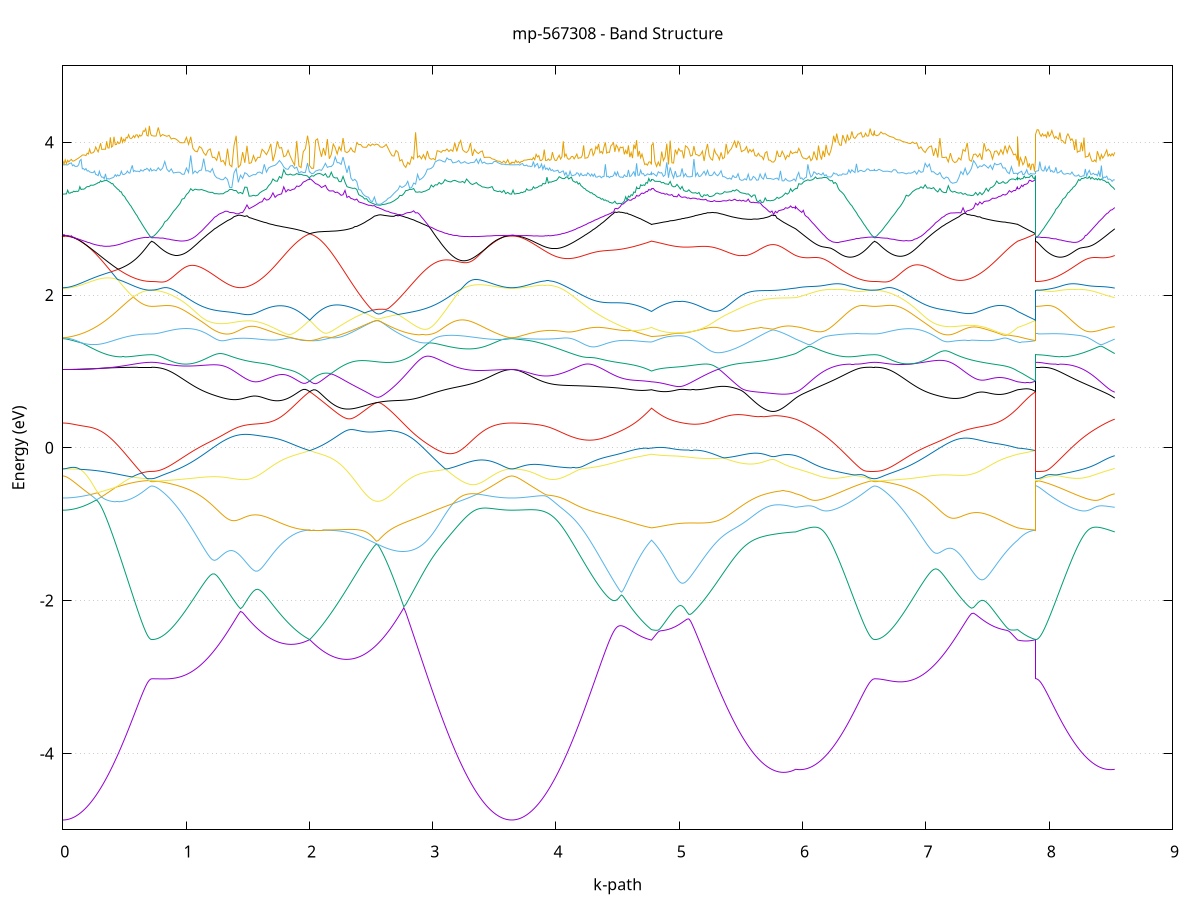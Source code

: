 set title 'mp-567308 - Band Structure'
set xlabel 'k-path'
set ylabel 'Energy (eV)'
set grid y
set yrange [-5:5]
set terminal png size 800,600
set output 'mp-567308_bands_gnuplot.png'
plot '-' using 1:2 with lines notitle, '-' using 1:2 with lines notitle, '-' using 1:2 with lines notitle, '-' using 1:2 with lines notitle, '-' using 1:2 with lines notitle, '-' using 1:2 with lines notitle, '-' using 1:2 with lines notitle, '-' using 1:2 with lines notitle, '-' using 1:2 with lines notitle, '-' using 1:2 with lines notitle, '-' using 1:2 with lines notitle, '-' using 1:2 with lines notitle, '-' using 1:2 with lines notitle, '-' using 1:2 with lines notitle, '-' using 1:2 with lines notitle, '-' using 1:2 with lines notitle, '-' using 1:2 with lines notitle, '-' using 1:2 with lines notitle, '-' using 1:2 with lines notitle, '-' using 1:2 with lines notitle, '-' using 1:2 with lines notitle, '-' using 1:2 with lines notitle, '-' using 1:2 with lines notitle, '-' using 1:2 with lines notitle, '-' using 1:2 with lines notitle, '-' using 1:2 with lines notitle, '-' using 1:2 with lines notitle, '-' using 1:2 with lines notitle, '-' using 1:2 with lines notitle, '-' using 1:2 with lines notitle, '-' using 1:2 with lines notitle, '-' using 1:2 with lines notitle, '-' using 1:2 with lines notitle, '-' using 1:2 with lines notitle, '-' using 1:2 with lines notitle, '-' using 1:2 with lines notitle
0.000000 -49.252401
0.009888 -49.252401
0.019776 -49.252301
0.029665 -49.252301
0.039553 -49.252201
0.049441 -49.252101
0.059329 -49.251901
0.069218 -49.251801
0.079106 -49.251601
0.088994 -49.251401
0.098882 -49.251201
0.108770 -49.251001
0.118659 -49.250701
0.128547 -49.250401
0.138435 -49.250101
0.148323 -49.249801
0.158211 -49.249501
0.168100 -49.249101
0.177988 -49.248701
0.187876 -49.248301
0.197764 -49.247901
0.207653 -49.247501
0.217541 -49.247001
0.227429 -49.246501
0.237317 -49.246001
0.247205 -49.245501
0.257094 -49.245001
0.266982 -49.244501
0.276870 -49.243901
0.286758 -49.243401
0.296647 -49.242801
0.306535 -49.242201
0.316423 -49.241601
0.326311 -49.241001
0.336199 -49.240401
0.346088 -49.239701
0.355976 -49.239101
0.365864 -49.238501
0.375752 -49.237801
0.385641 -49.237201
0.395529 -49.236501
0.405417 -49.235901
0.415305 -49.235201
0.425193 -49.234601
0.435082 -49.233901
0.444970 -49.233301
0.454858 -49.232701
0.464746 -49.232001
0.474634 -49.231401
0.484523 -49.230801
0.494411 -49.230201
0.504299 -49.229601
0.514187 -49.229001
0.524076 -49.228501
0.533964 -49.227901
0.543852 -49.227401
0.553740 -49.226901
0.563628 -49.226401
0.573517 -49.226001
0.583405 -49.225501
0.593293 -49.225101
0.603181 -49.224701
0.613070 -49.224401
0.622958 -49.224001
0.632846 -49.223701
0.642734 -49.223401
0.652622 -49.223201
0.662511 -49.223001
0.672399 -49.222801
0.682287 -49.222701
0.692175 -49.222601
0.702063 -49.222501
0.711952 -49.222401
0.721840 -49.222401
0.721840 -49.222401
0.739385 -49.222401
0.756931 -49.222301
0.774477 -49.222201
0.792022 -49.222001
0.809568 -49.221701
0.827113 -49.221401
0.844659 -49.221101
0.862204 -49.220601
0.879750 -49.220201
0.897295 -49.219701
0.914841 -49.219101
0.932386 -49.218501
0.949932 -49.217801
0.967478 -49.217101
0.985023 -49.216401
1.002569 -49.215601
1.020114 -49.214701
1.037660 -49.213801
1.055205 -49.212901
1.072751 -49.212001
1.090296 -49.211001
1.107842 -49.210001
1.125388 -49.208901
1.142933 -49.207901
1.160479 -49.206801
1.178024 -49.205701
1.195570 -49.204501
1.213115 -49.203401
1.230661 -49.202201
1.248206 -49.201101
1.265752 -49.199901
1.283297 -49.198801
1.300843 -49.197701
1.318389 -49.196501
1.335934 -49.195501
1.353480 -49.194601
1.371025 -49.194701
1.388571 -49.195201
1.406116 -49.195801
1.423662 -49.196401
1.441207 -49.196901
1.458753 -49.197501
1.476298 -49.198001
1.493844 -49.198501
1.511390 -49.199001
1.528935 -49.199501
1.546481 -49.199901
1.564026 -49.200401
1.581572 -49.200801
1.599117 -49.201201
1.616663 -49.201501
1.634208 -49.201801
1.651754 -49.202101
1.669299 -49.202401
1.686845 -49.202601
1.704391 -49.202801
1.721936 -49.203001
1.739482 -49.203101
1.757027 -49.203201
1.774573 -49.203301
1.792118 -49.203301
1.809664 -49.203401
1.827209 -49.203301
1.844755 -49.203201
1.862300 -49.203101
1.879846 -49.203001
1.897392 -49.202801
1.914937 -49.202601
1.932483 -49.202401
1.950028 -49.202101
1.967574 -49.201801
1.985119 -49.201501
2.002665 -49.201301
2.002665 -49.201301
2.018566 -49.201601
2.034468 -49.202201
2.050370 -49.202701
2.066271 -49.203201
2.082173 -49.203601
2.098075 -49.204101
2.113976 -49.204501
2.129878 -49.204801
2.145780 -49.205201
2.161681 -49.205501
2.177583 -49.205801
2.193485 -49.206001
2.209386 -49.206201
2.225288 -49.206401
2.241190 -49.206501
2.257091 -49.206701
2.272993 -49.206701
2.288895 -49.206801
2.304796 -49.206801
2.320698 -49.206801
2.336600 -49.206701
2.352501 -49.206601
2.368403 -49.206501
2.384304 -49.206401
2.400206 -49.206201
2.416108 -49.206001
2.432009 -49.205701
2.447911 -49.205501
2.463813 -49.205201
2.479714 -49.204801
2.495616 -49.204501
2.511518 -49.204101
2.527419 -49.203701
2.543321 -49.203301
2.559223 -49.202901
2.575124 -49.202401
2.591026 -49.201901
2.606928 -49.201401
2.622829 -49.200901
2.638731 -49.200401
2.654633 -49.199901
2.670534 -49.199401
2.686436 -49.198801
2.702337 -49.198301
2.718239 -49.197801
2.734141 -49.197201
2.750042 -49.196701
2.765944 -49.196201
2.781846 -49.195701
2.797747 -49.195201
2.813649 -49.194701
2.829551 -49.194501
2.845452 -49.196001
2.861354 -49.197601
2.877256 -49.199201
2.893157 -49.200801
2.909059 -49.202501
2.924961 -49.204101
2.940862 -49.205701
2.956764 -49.207401
2.972666 -49.209001
2.988567 -49.210701
3.004469 -49.212301
3.020371 -49.214001
3.036272 -49.215601
3.052174 -49.217201
3.068075 -49.218801
3.083977 -49.220401
3.099879 -49.221901
3.115780 -49.223501
3.131682 -49.225001
3.147584 -49.226501
3.163485 -49.228001
3.179387 -49.229401
3.195289 -49.230801
3.211190 -49.232201
3.227092 -49.233601
3.242994 -49.234901
3.258895 -49.236201
3.274797 -49.237401
3.290699 -49.238601
3.306600 -49.239801
3.322502 -49.240901
3.338404 -49.242001
3.354305 -49.243001
3.370207 -49.244001
3.386108 -49.244901
3.402010 -49.245801
3.417912 -49.246601
3.433813 -49.247401
3.449715 -49.248101
3.465617 -49.248801
3.481518 -49.249401
3.497420 -49.250001
3.513322 -49.250501
3.529223 -49.250901
3.545125 -49.251301
3.561027 -49.251601
3.576928 -49.251901
3.592830 -49.252101
3.608732 -49.252201
3.624633 -49.252301
3.640535 -49.252401
3.640535 -49.252401
3.651547 -49.252301
3.662558 -49.252301
3.673570 -49.252201
3.684582 -49.252101
3.695594 -49.252001
3.706605 -49.251801
3.717617 -49.251701
3.728629 -49.251401
3.739641 -49.251201
3.750652 -49.250901
3.761664 -49.250601
3.772676 -49.250301
3.783688 -49.250001
3.794699 -49.249601
3.805711 -49.249201
3.816723 -49.248801
3.827735 -49.248301
3.838746 -49.247801
3.849758 -49.247301
3.860770 -49.246801
3.871782 -49.246201
3.882793 -49.245701
3.893805 -49.245101
3.904817 -49.244501
3.915829 -49.243801
3.926840 -49.243201
3.937852 -49.242501
3.948864 -49.241801
3.959876 -49.241101
3.970887 -49.240301
3.981899 -49.239601
3.992911 -49.238801
4.003923 -49.238001
4.014934 -49.237201
4.025946 -49.236401
4.036958 -49.235601
4.047970 -49.234801
4.058981 -49.233901
4.069993 -49.233101
4.081005 -49.232201
4.092017 -49.231301
4.103028 -49.230401
4.114040 -49.229601
4.125052 -49.228701
4.136064 -49.227801
4.147075 -49.226901
4.158087 -49.226001
4.169099 -49.225101
4.180111 -49.224201
4.191122 -49.223401
4.202134 -49.222501
4.213146 -49.221601
4.224158 -49.220801
4.235169 -49.219901
4.246181 -49.219101
4.257193 -49.218301
4.268205 -49.217401
4.279216 -49.216601
4.290228 -49.215901
4.301240 -49.215101
4.312252 -49.214401
4.323263 -49.213601
4.334275 -49.212901
4.345287 -49.212301
4.356299 -49.211601
4.367310 -49.211001
4.378322 -49.210401
4.389334 -49.209801
4.400346 -49.209301
4.411357 -49.208701
4.422369 -49.208201
4.433381 -49.207701
4.444393 -49.207301
4.455404 -49.206901
4.466416 -49.206501
4.477428 -49.206101
4.488440 -49.205701
4.499451 -49.205401
4.510463 -49.205101
4.521475 -49.204801
4.532487 -49.204501
4.543498 -49.204301
4.554510 -49.204001
4.565522 -49.203801
4.576534 -49.203601
4.587545 -49.203401
4.598557 -49.203201
4.609569 -49.203001
4.620581 -49.202901
4.631592 -49.202701
4.642604 -49.202601
4.653616 -49.202501
4.664628 -49.202401
4.675639 -49.202201
4.686651 -49.202101
4.697663 -49.202101
4.708675 -49.202001
4.719686 -49.201901
4.730698 -49.201801
4.741710 -49.201701
4.752722 -49.201701
4.763733 -49.201601
4.774745 -49.201601
4.774745 -49.201601
4.788503 -49.201501
4.802261 -49.201501
4.816019 -49.201601
4.829776 -49.201601
4.843534 -49.201701
4.857292 -49.201801
4.871050 -49.201801
4.884808 -49.201901
4.898566 -49.201901
4.912323 -49.202001
4.926081 -49.202001
4.939839 -49.202001
4.953597 -49.202001
4.967355 -49.202001
4.981113 -49.202001
4.994870 -49.202001
5.008628 -49.201901
5.022386 -49.201901
5.036144 -49.201901
5.049902 -49.201901
5.063660 -49.202001
5.077418 -49.202101
5.091175 -49.202201
5.104933 -49.202301
5.118691 -49.202601
5.132449 -49.202901
5.146207 -49.203201
5.159965 -49.203701
5.173722 -49.204201
5.187480 -49.204801
5.201238 -49.205501
5.214996 -49.206201
5.228754 -49.207001
5.242512 -49.207801
5.256270 -49.208601
5.270027 -49.209501
5.283785 -49.210401
5.297543 -49.211401
5.311301 -49.212301
5.325059 -49.213301
5.338817 -49.214301
5.352574 -49.215201
5.366332 -49.216201
5.380090 -49.217201
5.393848 -49.218201
5.407606 -49.219201
5.421364 -49.220101
5.435121 -49.221101
5.448879 -49.222001
5.462637 -49.222901
5.476395 -49.223801
5.490153 -49.224701
5.503911 -49.225601
5.517669 -49.226401
5.531426 -49.227301
5.545184 -49.228101
5.558942 -49.228801
5.572700 -49.229601
5.586458 -49.230301
5.600216 -49.230901
5.613973 -49.231601
5.627731 -49.232201
5.641489 -49.232801
5.655247 -49.233301
5.669005 -49.233801
5.682763 -49.234301
5.696520 -49.234701
5.710278 -49.235101
5.724036 -49.235501
5.737794 -49.235801
5.751552 -49.236101
5.765310 -49.236301
5.779068 -49.236501
5.792825 -49.236701
5.806583 -49.236801
5.820341 -49.236901
5.834099 -49.236901
5.847857 -49.236901
5.861615 -49.236901
5.875372 -49.236801
5.889130 -49.236701
5.902888 -49.236601
5.916646 -49.236401
5.930404 -49.236101
5.944162 -49.235901
5.944162 -49.235901
5.956477 -49.235901
5.968793 -49.235901
5.981109 -49.235901
5.993424 -49.235901
6.005740 -49.235901
6.018055 -49.235801
6.030371 -49.235701
6.042687 -49.235501
6.055002 -49.235401
6.067318 -49.235201
6.079634 -49.235001
6.091949 -49.234701
6.104265 -49.234501
6.116580 -49.234201
6.128896 -49.233901
6.141212 -49.233601
6.153527 -49.233301
6.165843 -49.232901
6.178158 -49.232501
6.190474 -49.232201
6.202790 -49.231801
6.215105 -49.231401
6.227421 -49.230901
6.239737 -49.230501
6.252052 -49.230101
6.264368 -49.229701
6.276683 -49.229201
6.288999 -49.228801
6.301315 -49.228301
6.313630 -49.227901
6.325946 -49.227501
6.338262 -49.227001
6.350577 -49.226601
6.362893 -49.226201
6.375208 -49.225801
6.387524 -49.225401
6.399840 -49.225001
6.412155 -49.224601
6.424471 -49.224301
6.436787 -49.224001
6.449102 -49.223701
6.461418 -49.223401
6.473733 -49.223101
6.486049 -49.222901
6.498365 -49.222701
6.510680 -49.222501
6.522996 -49.222301
6.535312 -49.222201
6.547627 -49.222101
6.559943 -49.222001
6.572258 -49.222001
6.584574 -49.222001
6.584574 -49.222001
6.601636 -49.221901
6.618698 -49.221901
6.635760 -49.221801
6.652821 -49.221601
6.669883 -49.221401
6.686945 -49.221101
6.704007 -49.220801
6.721069 -49.220501
6.738131 -49.220101
6.755193 -49.219701
6.772254 -49.219201
6.789316 -49.218701
6.806378 -49.218201
6.823440 -49.217601
6.840502 -49.217001
6.857564 -49.216301
6.874625 -49.215601
6.891687 -49.214901
6.908749 -49.214101
6.925811 -49.213301
6.942873 -49.212501
6.959935 -49.211601
6.976997 -49.210801
6.994058 -49.209901
7.011120 -49.208901
7.028182 -49.208001
7.045244 -49.207001
7.062306 -49.206101
7.079368 -49.205101
7.096429 -49.204101
7.113491 -49.203201
7.130553 -49.202201
7.147615 -49.201201
7.164677 -49.200301
7.181739 -49.199401
7.198801 -49.198601
7.215862 -49.197901
7.232924 -49.197401
7.249986 -49.197101
7.267048 -49.197101
7.284110 -49.197301
7.301172 -49.197501
7.318234 -49.197801
7.335295 -49.198201
7.352357 -49.198501
7.369419 -49.198901
7.386481 -49.199201
7.403543 -49.199501
7.420605 -49.199801
7.437666 -49.200101
7.454728 -49.200401
7.471790 -49.200601
7.488852 -49.200801
7.505914 -49.201001
7.522976 -49.201201
7.540038 -49.201301
7.557099 -49.201501
7.574161 -49.201501
7.591223 -49.201601
7.608285 -49.201701
7.625347 -49.201701
7.642409 -49.201701
7.659470 -49.201601
7.676532 -49.201601
7.693594 -49.201501
7.710656 -49.201501
7.727718 -49.201501
7.744780 -49.201601
7.744780 -49.201601
7.755252 -49.201501
7.765725 -49.201501
7.776197 -49.201501
7.786670 -49.201401
7.797142 -49.201401
7.807615 -49.201401
7.818087 -49.201301
7.828560 -49.201301
7.839032 -49.201301
7.849505 -49.201301
7.859977 -49.201301
7.870449 -49.201301
7.880922 -49.201301
7.891394 -49.201301
7.891394 -49.222401
7.902249 -49.222401
7.913103 -49.222501
7.923958 -49.222501
7.934812 -49.222601
7.945667 -49.222701
7.956521 -49.222801
7.967376 -49.222901
7.978230 -49.223101
7.989084 -49.223301
7.999939 -49.223501
8.010793 -49.223701
8.021648 -49.223901
8.032502 -49.224201
8.043357 -49.224401
8.054211 -49.224701
8.065066 -49.225001
8.075920 -49.225301
8.086775 -49.225701
8.097629 -49.226001
8.108483 -49.226301
8.119338 -49.226701
8.130192 -49.227001
8.141047 -49.227401
8.151901 -49.227801
8.162756 -49.228201
8.173610 -49.228501
8.184465 -49.228901
8.195319 -49.229301
8.206173 -49.229701
8.217028 -49.230001
8.227882 -49.230401
8.238737 -49.230801
8.249591 -49.231101
8.260446 -49.231501
8.271300 -49.231901
8.282155 -49.232201
8.293009 -49.232501
8.303863 -49.232801
8.314718 -49.233201
8.325572 -49.233401
8.336427 -49.233701
8.347281 -49.234001
8.358136 -49.234301
8.368990 -49.234501
8.379845 -49.234701
8.390699 -49.234901
8.401553 -49.235101
8.412408 -49.235301
8.423262 -49.235401
8.434117 -49.235601
8.444971 -49.235701
8.455826 -49.235801
8.466680 -49.235901
8.477535 -49.235901
8.488389 -49.235901
8.499244 -49.236001
8.510098 -49.235901
8.520952 -49.235901
8.531807 -49.235901
e
0.000000 -49.184101
0.009888 -49.184101
0.019776 -49.184101
0.029665 -49.184201
0.039553 -49.184201
0.049441 -49.184201
0.059329 -49.184201
0.069218 -49.184201
0.079106 -49.184301
0.088994 -49.184301
0.098882 -49.184301
0.108770 -49.184401
0.118659 -49.184401
0.128547 -49.184501
0.138435 -49.184501
0.148323 -49.184601
0.158211 -49.184601
0.168100 -49.184701
0.177988 -49.184701
0.187876 -49.184801
0.197764 -49.184901
0.207653 -49.184901
0.217541 -49.185001
0.227429 -49.185001
0.237317 -49.185101
0.247205 -49.185201
0.257094 -49.185201
0.266982 -49.185301
0.276870 -49.185301
0.286758 -49.185401
0.296647 -49.185401
0.306535 -49.185501
0.316423 -49.185501
0.326311 -49.185501
0.336199 -49.185601
0.346088 -49.185601
0.355976 -49.185601
0.365864 -49.185601
0.375752 -49.185601
0.385641 -49.185601
0.395529 -49.185501
0.405417 -49.185501
0.415305 -49.185501
0.425193 -49.185401
0.435082 -49.185301
0.444970 -49.185201
0.454858 -49.185101
0.464746 -49.185001
0.474634 -49.184901
0.484523 -49.184701
0.494411 -49.184501
0.504299 -49.184401
0.514187 -49.184101
0.524076 -49.183901
0.533964 -49.183701
0.543852 -49.183401
0.553740 -49.183101
0.563628 -49.182801
0.573517 -49.182401
0.583405 -49.182001
0.593293 -49.181601
0.603181 -49.181201
0.613070 -49.180801
0.622958 -49.180301
0.632846 -49.179801
0.642734 -49.179301
0.652622 -49.178801
0.662511 -49.178201
0.672399 -49.177601
0.682287 -49.177001
0.692175 -49.176401
0.702063 -49.175801
0.711952 -49.175101
0.721840 -49.174601
0.721840 -49.174601
0.739385 -49.174801
0.756931 -49.175101
0.774477 -49.175501
0.792022 -49.175901
0.809568 -49.176301
0.827113 -49.176701
0.844659 -49.177101
0.862204 -49.177501
0.879750 -49.178001
0.897295 -49.178401
0.914841 -49.178901
0.932386 -49.179401
0.949932 -49.179901
0.967478 -49.180401
0.985023 -49.180901
1.002569 -49.181501
1.020114 -49.182001
1.037660 -49.182601
1.055205 -49.183201
1.072751 -49.183701
1.090296 -49.184301
1.107842 -49.185001
1.125388 -49.185601
1.142933 -49.186201
1.160479 -49.186801
1.178024 -49.187501
1.195570 -49.188101
1.213115 -49.188801
1.230661 -49.189401
1.248206 -49.190101
1.265752 -49.190701
1.283297 -49.191301
1.300843 -49.192001
1.318389 -49.192601
1.335934 -49.193201
1.353480 -49.193601
1.371025 -49.193101
1.388571 -49.192201
1.406116 -49.191301
1.423662 -49.190401
1.441207 -49.189601
1.458753 -49.189001
1.476298 -49.188401
1.493844 -49.187901
1.511390 -49.187501
1.528935 -49.187301
1.546481 -49.187201
1.564026 -49.187301
1.581572 -49.187401
1.599117 -49.187701
1.616663 -49.188101
1.634208 -49.188501
1.651754 -49.189001
1.669299 -49.189601
1.686845 -49.190201
1.704391 -49.190801
1.721936 -49.191501
1.739482 -49.192201
1.757027 -49.192901
1.774573 -49.193501
1.792118 -49.194201
1.809664 -49.194901
1.827209 -49.195601
1.844755 -49.196201
1.862300 -49.196801
1.879846 -49.197501
1.897392 -49.198001
1.914937 -49.198601
1.932483 -49.199101
1.950028 -49.199601
1.967574 -49.200101
1.985119 -49.200501
2.002665 -49.200801
2.002665 -49.200801
2.018566 -49.200401
2.034468 -49.199801
2.050370 -49.199101
2.066271 -49.198401
2.082173 -49.197701
2.098075 -49.197001
2.113976 -49.196301
2.129878 -49.195501
2.145780 -49.194701
2.161681 -49.193901
2.177583 -49.193101
2.193485 -49.192301
2.209386 -49.191401
2.225288 -49.190601
2.241190 -49.189701
2.257091 -49.188801
2.272993 -49.187901
2.288895 -49.187001
2.304796 -49.186101
2.320698 -49.185201
2.336600 -49.184301
2.352501 -49.183401
2.368403 -49.182501
2.384304 -49.181601
2.400206 -49.180701
2.416108 -49.179801
2.432009 -49.178901
2.447911 -49.178101
2.463813 -49.177301
2.479714 -49.176501
2.495616 -49.175901
2.511518 -49.175301
2.527419 -49.174801
2.543321 -49.174601
2.559223 -49.174501
2.575124 -49.174701
2.591026 -49.175201
2.606928 -49.175801
2.622829 -49.176701
2.638731 -49.177701
2.654633 -49.178801
2.670534 -49.179901
2.686436 -49.181201
2.702337 -49.182501
2.718239 -49.183901
2.734141 -49.185301
2.750042 -49.186701
2.765944 -49.188201
2.781846 -49.189701
2.797747 -49.191201
2.813649 -49.192801
2.829551 -49.194001
2.845452 -49.193701
2.861354 -49.193301
2.877256 -49.192801
2.893157 -49.192401
2.909059 -49.192001
2.924961 -49.191601
2.940862 -49.191301
2.956764 -49.190901
2.972666 -49.190601
2.988567 -49.190201
3.004469 -49.189901
3.020371 -49.189601
3.036272 -49.189401
3.052174 -49.189101
3.068075 -49.188801
3.083977 -49.188601
3.099879 -49.188301
3.115780 -49.188101
3.131682 -49.187901
3.147584 -49.187701
3.163485 -49.187401
3.179387 -49.187201
3.195289 -49.187001
3.211190 -49.186801
3.227092 -49.186701
3.242994 -49.186501
3.258895 -49.186301
3.274797 -49.186101
3.290699 -49.186001
3.306600 -49.185801
3.322502 -49.185701
3.338404 -49.185501
3.354305 -49.185401
3.370207 -49.185301
3.386108 -49.185101
3.402010 -49.185001
3.417912 -49.184901
3.433813 -49.184801
3.449715 -49.184701
3.465617 -49.184601
3.481518 -49.184501
3.497420 -49.184501
3.513322 -49.184401
3.529223 -49.184301
3.545125 -49.184301
3.561027 -49.184201
3.576928 -49.184201
3.592830 -49.184201
3.608732 -49.184201
3.624633 -49.184101
3.640535 -49.184101
3.640535 -49.184101
3.651547 -49.184101
3.662558 -49.184101
3.673570 -49.184101
3.684582 -49.184201
3.695594 -49.184201
3.706605 -49.184201
3.717617 -49.184201
3.728629 -49.184201
3.739641 -49.184301
3.750652 -49.184301
3.761664 -49.184301
3.772676 -49.184301
3.783688 -49.184401
3.794699 -49.184401
3.805711 -49.184501
3.816723 -49.184501
3.827735 -49.184501
3.838746 -49.184601
3.849758 -49.184601
3.860770 -49.184701
3.871782 -49.184701
3.882793 -49.184801
3.893805 -49.184801
3.904817 -49.184901
3.915829 -49.185001
3.926840 -49.185001
3.937852 -49.185101
3.948864 -49.185101
3.959876 -49.185201
3.970887 -49.185301
3.981899 -49.185301
3.992911 -49.185401
4.003923 -49.185401
4.014934 -49.185501
4.025946 -49.185601
4.036958 -49.185601
4.047970 -49.185701
4.058981 -49.185701
4.069993 -49.185801
4.081005 -49.185801
4.092017 -49.185901
4.103028 -49.185901
4.114040 -49.186001
4.125052 -49.186001
4.136064 -49.186101
4.147075 -49.186101
4.158087 -49.186101
4.169099 -49.186201
4.180111 -49.186201
4.191122 -49.186201
4.202134 -49.186301
4.213146 -49.186301
4.224158 -49.186301
4.235169 -49.186401
4.246181 -49.186401
4.257193 -49.186401
4.268205 -49.186501
4.279216 -49.186501
4.290228 -49.186501
4.301240 -49.186601
4.312252 -49.186601
4.323263 -49.186701
4.334275 -49.186801
4.345287 -49.186901
4.356299 -49.187001
4.367310 -49.187101
4.378322 -49.187201
4.389334 -49.187401
4.400346 -49.187501
4.411357 -49.187701
4.422369 -49.187901
4.433381 -49.188201
4.444393 -49.188401
4.455404 -49.188701
4.466416 -49.189001
4.477428 -49.189301
4.488440 -49.189701
4.499451 -49.190001
4.510463 -49.190401
4.521475 -49.190801
4.532487 -49.191201
4.543498 -49.191601
4.554510 -49.192001
4.565522 -49.192401
4.576534 -49.192801
4.587545 -49.193201
4.598557 -49.193601
4.609569 -49.194001
4.620581 -49.194401
4.631592 -49.194801
4.642604 -49.195201
4.653616 -49.195601
4.664628 -49.196001
4.675639 -49.196401
4.686651 -49.196701
4.697663 -49.197101
4.708675 -49.197401
4.719686 -49.197701
4.730698 -49.198001
4.741710 -49.198301
4.752722 -49.198601
4.763733 -49.198901
4.774745 -49.199101
4.774745 -49.199101
4.788503 -49.198901
4.802261 -49.198601
4.816019 -49.198301
4.829776 -49.197901
4.843534 -49.197501
4.857292 -49.197101
4.871050 -49.196701
4.884808 -49.196401
4.898566 -49.196001
4.912323 -49.195701
4.926081 -49.195401
4.939839 -49.195101
4.953597 -49.194901
4.967355 -49.194701
4.981113 -49.194501
4.994870 -49.194401
5.008628 -49.194301
5.022386 -49.194301
5.036144 -49.194301
5.049902 -49.194301
5.063660 -49.194401
5.077418 -49.194401
5.091175 -49.194501
5.104933 -49.194501
5.118691 -49.194601
5.132449 -49.194601
5.146207 -49.194501
5.159965 -49.194501
5.173722 -49.194301
5.187480 -49.194201
5.201238 -49.194001
5.214996 -49.193801
5.228754 -49.193501
5.242512 -49.193201
5.256270 -49.192901
5.270027 -49.192601
5.283785 -49.192201
5.297543 -49.191901
5.311301 -49.191501
5.325059 -49.191101
5.338817 -49.190801
5.352574 -49.190401
5.366332 -49.190001
5.380090 -49.189601
5.393848 -49.189201
5.407606 -49.188801
5.421364 -49.188501
5.435121 -49.188101
5.448879 -49.187701
5.462637 -49.187401
5.476395 -49.187001
5.490153 -49.186701
5.503911 -49.186401
5.517669 -49.186001
5.531426 -49.185701
5.545184 -49.185501
5.558942 -49.185201
5.572700 -49.185001
5.586458 -49.184701
5.600216 -49.184501
5.613973 -49.184301
5.627731 -49.184101
5.641489 -49.184001
5.655247 -49.183801
5.669005 -49.183701
5.682763 -49.183601
5.696520 -49.183501
5.710278 -49.183401
5.724036 -49.183401
5.737794 -49.183301
5.751552 -49.183301
5.765310 -49.183301
5.779068 -49.183301
5.792825 -49.183401
5.806583 -49.183401
5.820341 -49.183501
5.834099 -49.183501
5.847857 -49.183601
5.861615 -49.183701
5.875372 -49.183801
5.889130 -49.183901
5.902888 -49.184001
5.916646 -49.184201
5.930404 -49.184301
5.944162 -49.184401
5.944162 -49.184401
5.956477 -49.184601
5.968793 -49.184701
5.981109 -49.184801
5.993424 -49.184901
6.005740 -49.185001
6.018055 -49.185101
6.030371 -49.185201
6.042687 -49.185301
6.055002 -49.185401
6.067318 -49.185501
6.079634 -49.185501
6.091949 -49.185601
6.104265 -49.185701
6.116580 -49.185701
6.128896 -49.185801
6.141212 -49.185801
6.153527 -49.185901
6.165843 -49.185901
6.178158 -49.185901
6.190474 -49.185901
6.202790 -49.185901
6.215105 -49.185901
6.227421 -49.185801
6.239737 -49.185701
6.252052 -49.185701
6.264368 -49.185601
6.276683 -49.185501
6.288999 -49.185301
6.301315 -49.185201
6.313630 -49.185001
6.325946 -49.184801
6.338262 -49.184601
6.350577 -49.184301
6.362893 -49.184101
6.375208 -49.183801
6.387524 -49.183501
6.399840 -49.183101
6.412155 -49.182801
6.424471 -49.182401
6.436787 -49.181901
6.449102 -49.181501
6.461418 -49.181001
6.473733 -49.180501
6.486049 -49.180001
6.498365 -49.179401
6.510680 -49.178901
6.522996 -49.178201
6.535312 -49.177601
6.547627 -49.177001
6.559943 -49.176301
6.572258 -49.175601
6.584574 -49.175101
6.584574 -49.175101
6.601636 -49.175301
6.618698 -49.175701
6.635760 -49.176201
6.652821 -49.176601
6.669883 -49.177001
6.686945 -49.177501
6.704007 -49.177901
6.721069 -49.178401
6.738131 -49.178801
6.755193 -49.179301
6.772254 -49.179801
6.789316 -49.180301
6.806378 -49.180801
6.823440 -49.181301
6.840502 -49.181801
6.857564 -49.182301
6.874625 -49.182901
6.891687 -49.183401
6.908749 -49.184001
6.925811 -49.184501
6.942873 -49.185101
6.959935 -49.185601
6.976997 -49.186201
6.994058 -49.186701
7.011120 -49.187301
7.028182 -49.187901
7.045244 -49.188401
7.062306 -49.189001
7.079368 -49.189601
7.096429 -49.190101
7.113491 -49.190601
7.130553 -49.191201
7.147615 -49.191701
7.164677 -49.192201
7.181739 -49.192601
7.198801 -49.193001
7.215862 -49.193201
7.232924 -49.193401
7.249986 -49.193301
7.267048 -49.193001
7.284110 -49.192501
7.301172 -49.192001
7.318234 -49.191501
7.335295 -49.191001
7.352357 -49.190601
7.369419 -49.190301
7.386481 -49.190101
7.403543 -49.190001
7.420605 -49.190001
7.437666 -49.190001
7.454728 -49.190201
7.471790 -49.190501
7.488852 -49.190801
7.505914 -49.191301
7.522976 -49.191701
7.540038 -49.192301
7.557099 -49.192801
7.574161 -49.193501
7.591223 -49.194101
7.608285 -49.194701
7.625347 -49.195401
7.642409 -49.196001
7.659470 -49.196601
7.676532 -49.197301
7.693594 -49.197801
7.710656 -49.198401
7.727718 -49.198801
7.744780 -49.199101
7.744780 -49.199101
7.755252 -49.199301
7.765725 -49.199501
7.776197 -49.199701
7.786670 -49.199901
7.797142 -49.200101
7.807615 -49.200201
7.818087 -49.200301
7.828560 -49.200501
7.839032 -49.200601
7.849505 -49.200601
7.859977 -49.200701
7.870449 -49.200701
7.880922 -49.200801
7.891394 -49.200801
7.891394 -49.174601
7.902249 -49.175101
7.913103 -49.175701
7.923958 -49.176301
7.934812 -49.176801
7.945667 -49.177401
7.956521 -49.178001
7.967376 -49.178501
7.978230 -49.179001
7.989084 -49.179501
7.999939 -49.180001
8.010793 -49.180501
8.021648 -49.180901
8.032502 -49.181301
8.043357 -49.181701
8.054211 -49.182101
8.065066 -49.182401
8.075920 -49.182801
8.086775 -49.183101
8.097629 -49.183401
8.108483 -49.183701
8.119338 -49.183901
8.130192 -49.184201
8.141047 -49.184401
8.151901 -49.184601
8.162756 -49.184801
8.173610 -49.184901
8.184465 -49.185101
8.195319 -49.185201
8.206173 -49.185301
8.217028 -49.185401
8.227882 -49.185501
8.238737 -49.185601
8.249591 -49.185601
8.260446 -49.185701
8.271300 -49.185701
8.282155 -49.185801
8.293009 -49.185801
8.303863 -49.185801
8.314718 -49.185801
8.325572 -49.185801
8.336427 -49.185701
8.347281 -49.185701
8.358136 -49.185701
8.368990 -49.185601
8.379845 -49.185601
8.390699 -49.185501
8.401553 -49.185401
8.412408 -49.185401
8.423262 -49.185301
8.434117 -49.185201
8.444971 -49.185101
8.455826 -49.185101
8.466680 -49.185001
8.477535 -49.184901
8.488389 -49.184801
8.499244 -49.184701
8.510098 -49.184601
8.520952 -49.184501
8.531807 -49.184401
e
0.000000 -49.135001
0.009888 -49.135001
0.019776 -49.135001
0.029665 -49.135001
0.039553 -49.135001
0.049441 -49.135001
0.059329 -49.135001
0.069218 -49.135001
0.079106 -49.135101
0.088994 -49.135201
0.098882 -49.135401
0.108770 -49.135601
0.118659 -49.135801
0.128547 -49.136101
0.138435 -49.136301
0.148323 -49.136601
0.158211 -49.136901
0.168100 -49.137201
0.177988 -49.137501
0.187876 -49.137901
0.197764 -49.138201
0.207653 -49.138601
0.217541 -49.139001
0.227429 -49.139401
0.237317 -49.139901
0.247205 -49.140301
0.257094 -49.140801
0.266982 -49.141301
0.276870 -49.141801
0.286758 -49.142301
0.296647 -49.142801
0.306535 -49.143401
0.316423 -49.144001
0.326311 -49.144501
0.336199 -49.145101
0.346088 -49.145801
0.355976 -49.146401
0.365864 -49.147001
0.375752 -49.147701
0.385641 -49.148301
0.395529 -49.149001
0.405417 -49.149701
0.415305 -49.150401
0.425193 -49.151101
0.435082 -49.151901
0.444970 -49.152601
0.454858 -49.153301
0.464746 -49.154101
0.474634 -49.154901
0.484523 -49.155601
0.494411 -49.156401
0.504299 -49.157201
0.514187 -49.158001
0.524076 -49.158801
0.533964 -49.159601
0.543852 -49.160401
0.553740 -49.161201
0.563628 -49.162001
0.573517 -49.162801
0.583405 -49.163601
0.593293 -49.164401
0.603181 -49.165201
0.613070 -49.166001
0.622958 -49.166801
0.632846 -49.167601
0.642734 -49.168401
0.652622 -49.169201
0.662511 -49.170001
0.672399 -49.170701
0.682287 -49.171501
0.692175 -49.172201
0.702063 -49.173001
0.711952 -49.173701
0.721840 -49.174201
0.721840 -49.174201
0.739385 -49.174001
0.756931 -49.173701
0.774477 -49.173301
0.792022 -49.173001
0.809568 -49.172701
0.827113 -49.172401
0.844659 -49.172001
0.862204 -49.171701
0.879750 -49.171401
0.897295 -49.171101
0.914841 -49.170801
0.932386 -49.170401
0.949932 -49.170101
0.967478 -49.169801
0.985023 -49.169501
1.002569 -49.169101
1.020114 -49.168801
1.037660 -49.168501
1.055205 -49.168101
1.072751 -49.167801
1.090296 -49.167501
1.107842 -49.167101
1.125388 -49.166801
1.142933 -49.166501
1.160479 -49.166201
1.178024 -49.165901
1.195570 -49.165601
1.213115 -49.165301
1.230661 -49.165001
1.248206 -49.164801
1.265752 -49.164601
1.283297 -49.164401
1.300843 -49.164301
1.318389 -49.164201
1.335934 -49.164201
1.353480 -49.164201
1.371025 -49.164301
1.388571 -49.164401
1.406116 -49.164601
1.423662 -49.164801
1.441207 -49.165001
1.458753 -49.165201
1.476298 -49.165301
1.493844 -49.165401
1.511390 -49.165401
1.528935 -49.165401
1.546481 -49.165201
1.564026 -49.164901
1.581572 -49.164601
1.599117 -49.164101
1.616663 -49.163601
1.634208 -49.163101
1.651754 -49.162501
1.669299 -49.161901
1.686845 -49.161201
1.704391 -49.160501
1.721936 -49.159901
1.739482 -49.159201
1.757027 -49.158601
1.774573 -49.157901
1.792118 -49.157301
1.809664 -49.156701
1.827209 -49.156101
1.844755 -49.155601
1.862300 -49.155101
1.879846 -49.154601
1.897392 -49.154201
1.914937 -49.153801
1.932483 -49.153401
1.950028 -49.153101
1.967574 -49.152801
1.985119 -49.152501
2.002665 -49.152401
2.002665 -49.152401
2.018566 -49.152501
2.034468 -49.152701
2.050370 -49.152901
2.066271 -49.153101
2.082173 -49.153401
2.098075 -49.153601
2.113976 -49.154001
2.129878 -49.154301
2.145780 -49.154601
2.161681 -49.155001
2.177583 -49.155401
2.193485 -49.155701
2.209386 -49.156101
2.225288 -49.156501
2.241190 -49.157001
2.257091 -49.157401
2.272993 -49.157801
2.288895 -49.158201
2.304796 -49.158701
2.320698 -49.159101
2.336600 -49.159501
2.352501 -49.159901
2.368403 -49.160401
2.384304 -49.160801
2.400206 -49.161201
2.416108 -49.161601
2.432009 -49.162001
2.447911 -49.162401
2.463813 -49.162801
2.479714 -49.163101
2.495616 -49.163501
2.511518 -49.163901
2.527419 -49.164201
2.543321 -49.164601
2.559223 -49.164801
2.575124 -49.165001
2.591026 -49.165101
2.606928 -49.165201
2.622829 -49.165401
2.638731 -49.165501
2.654633 -49.165601
2.670534 -49.165601
2.686436 -49.165601
2.702337 -49.165601
2.718239 -49.165601
2.734141 -49.165501
2.750042 -49.165301
2.765944 -49.165201
2.781846 -49.164901
2.797747 -49.164701
2.813649 -49.164401
2.829551 -49.164001
2.845452 -49.163701
2.861354 -49.163201
2.877256 -49.162801
2.893157 -49.162301
2.909059 -49.161701
2.924961 -49.161101
2.940862 -49.160501
2.956764 -49.159901
2.972666 -49.159201
2.988567 -49.158501
3.004469 -49.157801
3.020371 -49.157001
3.036272 -49.156201
3.052174 -49.155401
3.068075 -49.154601
3.083977 -49.153801
3.099879 -49.153001
3.115780 -49.152201
3.131682 -49.151401
3.147584 -49.150501
3.163485 -49.149701
3.179387 -49.148901
3.195289 -49.148101
3.211190 -49.147301
3.227092 -49.146501
3.242994 -49.145701
3.258895 -49.144901
3.274797 -49.144201
3.290699 -49.143401
3.306600 -49.142701
3.322502 -49.142001
3.338404 -49.141401
3.354305 -49.140701
3.370207 -49.140101
3.386108 -49.139501
3.402010 -49.139001
3.417912 -49.138401
3.433813 -49.138001
3.449715 -49.137501
3.465617 -49.137101
3.481518 -49.136701
3.497420 -49.136401
3.513322 -49.136001
3.529223 -49.135801
3.545125 -49.135501
3.561027 -49.135401
3.576928 -49.135201
3.592830 -49.135101
3.608732 -49.135101
3.624633 -49.135001
3.640535 -49.135001
3.640535 -49.135001
3.651547 -49.135001
3.662558 -49.135001
3.673570 -49.135001
3.684582 -49.135001
3.695594 -49.135101
3.706605 -49.135101
3.717617 -49.135201
3.728629 -49.135301
3.739641 -49.135401
3.750652 -49.135601
3.761664 -49.135801
3.772676 -49.136001
3.783688 -49.136301
3.794699 -49.136501
3.805711 -49.136801
3.816723 -49.137201
3.827735 -49.137501
3.838746 -49.137801
3.849758 -49.138201
3.860770 -49.138601
3.871782 -49.139001
3.882793 -49.139401
3.893805 -49.139901
3.904817 -49.140301
3.915829 -49.140801
3.926840 -49.141301
3.937852 -49.141801
3.948864 -49.142301
3.959876 -49.142901
3.970887 -49.143401
3.981899 -49.144001
3.992911 -49.144501
4.003923 -49.145101
4.014934 -49.145701
4.025946 -49.146301
4.036958 -49.146901
4.047970 -49.147601
4.058981 -49.148201
4.069993 -49.148801
4.081005 -49.149501
4.092017 -49.150101
4.103028 -49.150801
4.114040 -49.151401
4.125052 -49.152101
4.136064 -49.152701
4.147075 -49.153401
4.158087 -49.154101
4.169099 -49.154701
4.180111 -49.155401
4.191122 -49.156001
4.202134 -49.156701
4.213146 -49.157301
4.224158 -49.157901
4.235169 -49.158501
4.246181 -49.159101
4.257193 -49.159701
4.268205 -49.160301
4.279216 -49.160801
4.290228 -49.161301
4.301240 -49.161801
4.312252 -49.162301
4.323263 -49.162701
4.334275 -49.163101
4.345287 -49.163501
4.356299 -49.163801
4.367310 -49.164101
4.378322 -49.164401
4.389334 -49.164601
4.400346 -49.164701
4.411357 -49.164901
4.422369 -49.164901
4.433381 -49.164901
4.444393 -49.164901
4.455404 -49.164801
4.466416 -49.164701
4.477428 -49.164601
4.488440 -49.164401
4.499451 -49.164101
4.510463 -49.163901
4.521475 -49.163601
4.532487 -49.163301
4.543498 -49.162901
4.554510 -49.162601
4.565522 -49.162201
4.576534 -49.161801
4.587545 -49.161401
4.598557 -49.161001
4.609569 -49.160501
4.620581 -49.160101
4.631592 -49.159701
4.642604 -49.159301
4.653616 -49.158801
4.664628 -49.158401
4.675639 -49.158001
4.686651 -49.157601
4.697663 -49.157201
4.708675 -49.156801
4.719686 -49.156401
4.730698 -49.156001
4.741710 -49.155701
4.752722 -49.155401
4.763733 -49.155001
4.774745 -49.154701
4.774745 -49.154701
4.788503 -49.155001
4.802261 -49.155401
4.816019 -49.155701
4.829776 -49.156101
4.843534 -49.156401
4.857292 -49.156801
4.871050 -49.157201
4.884808 -49.157601
4.898566 -49.157901
4.912323 -49.158301
4.926081 -49.158601
4.939839 -49.159001
4.953597 -49.159301
4.967355 -49.159501
4.981113 -49.159801
4.994870 -49.160001
5.008628 -49.160201
5.022386 -49.160301
5.036144 -49.160401
5.049902 -49.160501
5.063660 -49.160501
5.077418 -49.160501
5.091175 -49.160401
5.104933 -49.160301
5.118691 -49.160101
5.132449 -49.159901
5.146207 -49.159701
5.159965 -49.159401
5.173722 -49.159101
5.187480 -49.158801
5.201238 -49.158501
5.214996 -49.158101
5.228754 -49.157701
5.242512 -49.157301
5.256270 -49.156901
5.270027 -49.156501
5.283785 -49.156101
5.297543 -49.155601
5.311301 -49.155201
5.325059 -49.154701
5.338817 -49.154301
5.352574 -49.153801
5.366332 -49.153401
5.380090 -49.153001
5.393848 -49.152501
5.407606 -49.152101
5.421364 -49.151701
5.435121 -49.151301
5.448879 -49.150801
5.462637 -49.150501
5.476395 -49.150101
5.490153 -49.149701
5.503911 -49.149301
5.517669 -49.149001
5.531426 -49.148601
5.545184 -49.148301
5.558942 -49.148001
5.572700 -49.147701
5.586458 -49.147401
5.600216 -49.147201
5.613973 -49.146901
5.627731 -49.146701
5.641489 -49.146501
5.655247 -49.146201
5.669005 -49.146001
5.682763 -49.145801
5.696520 -49.145701
5.710278 -49.145501
5.724036 -49.145301
5.737794 -49.145201
5.751552 -49.145001
5.765310 -49.144901
5.779068 -49.144801
5.792825 -49.144701
5.806583 -49.144601
5.820341 -49.144501
5.834099 -49.144401
5.847857 -49.144401
5.861615 -49.144301
5.875372 -49.144301
5.889130 -49.144301
5.902888 -49.144301
5.916646 -49.144301
5.930404 -49.144401
5.944162 -49.144501
5.944162 -49.144501
5.956477 -49.144501
5.968793 -49.144601
5.981109 -49.144701
5.993424 -49.144801
6.005740 -49.145001
6.018055 -49.145101
6.030371 -49.145301
6.042687 -49.145601
6.055002 -49.145801
6.067318 -49.146101
6.079634 -49.146501
6.091949 -49.146801
6.104265 -49.147201
6.116580 -49.147601
6.128896 -49.148101
6.141212 -49.148501
6.153527 -49.149001
6.165843 -49.149501
6.178158 -49.150101
6.190474 -49.150601
6.202790 -49.151201
6.215105 -49.151801
6.227421 -49.152401
6.239737 -49.153101
6.252052 -49.153701
6.264368 -49.154401
6.276683 -49.155101
6.288999 -49.155801
6.301315 -49.156601
6.313630 -49.157301
6.325946 -49.158101
6.338262 -49.158901
6.350577 -49.159701
6.362893 -49.160401
6.375208 -49.161301
6.387524 -49.162101
6.399840 -49.162901
6.412155 -49.163701
6.424471 -49.164501
6.436787 -49.165401
6.449102 -49.166201
6.461418 -49.167001
6.473733 -49.167801
6.486049 -49.168701
6.498365 -49.169501
6.510680 -49.170301
6.522996 -49.171101
6.535312 -49.171901
6.547627 -49.172601
6.559943 -49.173401
6.572258 -49.174101
6.584574 -49.174701
6.584574 -49.174701
6.601636 -49.174401
6.618698 -49.174001
6.635760 -49.173601
6.652821 -49.173201
6.669883 -49.172801
6.686945 -49.172501
6.704007 -49.172101
6.721069 -49.171701
6.738131 -49.171301
6.755193 -49.170901
6.772254 -49.170501
6.789316 -49.170101
6.806378 -49.169701
6.823440 -49.169301
6.840502 -49.168901
6.857564 -49.168501
6.874625 -49.168101
6.891687 -49.167701
6.908749 -49.167301
6.925811 -49.166901
6.942873 -49.166501
6.959935 -49.166101
6.976997 -49.165801
6.994058 -49.165401
7.011120 -49.165001
7.028182 -49.164701
7.045244 -49.164401
7.062306 -49.164101
7.079368 -49.163801
7.096429 -49.163501
7.113491 -49.163301
7.130553 -49.163101
7.147615 -49.163001
7.164677 -49.162901
7.181739 -49.162901
7.198801 -49.162901
7.215862 -49.163001
7.232924 -49.163201
7.249986 -49.163401
7.267048 -49.163601
7.284110 -49.163901
7.301172 -49.164201
7.318234 -49.164401
7.335295 -49.164601
7.352357 -49.164801
7.369419 -49.164901
7.386481 -49.164901
7.403543 -49.164901
7.420605 -49.164801
7.437666 -49.164501
7.454728 -49.164201
7.471790 -49.163901
7.488852 -49.163401
7.505914 -49.163001
7.522976 -49.162401
7.540038 -49.161801
7.557099 -49.161201
7.574161 -49.160601
7.591223 -49.160001
7.608285 -49.159301
7.625347 -49.158701
7.642409 -49.158101
7.659470 -49.157501
7.676532 -49.156901
7.693594 -49.156301
7.710656 -49.155701
7.727718 -49.155201
7.744780 -49.154701
7.744780 -49.154701
7.755252 -49.154501
7.765725 -49.154201
7.776197 -49.154001
7.786670 -49.153701
7.797142 -49.153501
7.807615 -49.153301
7.818087 -49.153101
7.828560 -49.153001
7.839032 -49.152801
7.849505 -49.152701
7.859977 -49.152601
7.870449 -49.152501
7.880922 -49.152501
7.891394 -49.152401
7.891394 -49.174201
7.902249 -49.173701
7.913103 -49.173101
7.923958 -49.172401
7.934812 -49.171701
7.945667 -49.171001
7.956521 -49.170301
7.967376 -49.169601
7.978230 -49.168901
7.989084 -49.168201
7.999939 -49.167501
8.010793 -49.166701
8.021648 -49.166001
8.032502 -49.165301
8.043357 -49.164501
8.054211 -49.163801
8.065066 -49.163101
8.075920 -49.162401
8.086775 -49.161601
8.097629 -49.160901
8.108483 -49.160201
8.119338 -49.159501
8.130192 -49.158801
8.141047 -49.158101
8.151901 -49.157401
8.162756 -49.156801
8.173610 -49.156101
8.184465 -49.155501
8.195319 -49.154801
8.206173 -49.154201
8.217028 -49.153601
8.227882 -49.153001
8.238737 -49.152401
8.249591 -49.151901
8.260446 -49.151301
8.271300 -49.150801
8.282155 -49.150301
8.293009 -49.149801
8.303863 -49.149301
8.314718 -49.148801
8.325572 -49.148401
8.336427 -49.148001
8.347281 -49.147601
8.358136 -49.147201
8.368990 -49.146801
8.379845 -49.146501
8.390699 -49.146201
8.401553 -49.145901
8.412408 -49.145601
8.423262 -49.145401
8.434117 -49.145201
8.444971 -49.145001
8.455826 -49.144801
8.466680 -49.144701
8.477535 -49.144601
8.488389 -49.144501
8.499244 -49.144501
8.510098 -49.144501
8.520952 -49.144501
8.531807 -49.144501
e
0.000000 -49.134501
0.009888 -49.134501
0.019776 -49.134501
0.029665 -49.134501
0.039553 -49.134601
0.049441 -49.134701
0.059329 -49.134801
0.069218 -49.134901
0.079106 -49.135001
0.088994 -49.135001
0.098882 -49.135001
0.108770 -49.135001
0.118659 -49.135001
0.128547 -49.135001
0.138435 -49.135001
0.148323 -49.135001
0.158211 -49.135001
0.168100 -49.135001
0.177988 -49.135001
0.187876 -49.135001
0.197764 -49.135001
0.207653 -49.135001
0.217541 -49.135001
0.227429 -49.135001
0.237317 -49.135001
0.247205 -49.135001
0.257094 -49.135001
0.266982 -49.135001
0.276870 -49.135001
0.286758 -49.135001
0.296647 -49.135001
0.306535 -49.135001
0.316423 -49.135001
0.326311 -49.135001
0.336199 -49.135001
0.346088 -49.135001
0.355976 -49.135001
0.365864 -49.135001
0.375752 -49.135101
0.385641 -49.135101
0.395529 -49.135101
0.405417 -49.135101
0.415305 -49.135101
0.425193 -49.135101
0.435082 -49.135101
0.444970 -49.135101
0.454858 -49.135101
0.464746 -49.135101
0.474634 -49.135101
0.484523 -49.135101
0.494411 -49.135101
0.504299 -49.135101
0.514187 -49.135101
0.524076 -49.135101
0.533964 -49.135101
0.543852 -49.135101
0.553740 -49.135101
0.563628 -49.135101
0.573517 -49.135101
0.583405 -49.135101
0.593293 -49.135101
0.603181 -49.135101
0.613070 -49.135101
0.622958 -49.135101
0.632846 -49.135101
0.642734 -49.135101
0.652622 -49.135101
0.662511 -49.135101
0.672399 -49.135101
0.682287 -49.135101
0.692175 -49.135101
0.702063 -49.135101
0.711952 -49.135101
0.721840 -49.135101
0.721840 -49.135101
0.739385 -49.135101
0.756931 -49.135201
0.774477 -49.135301
0.792022 -49.135401
0.809568 -49.135601
0.827113 -49.135801
0.844659 -49.136101
0.862204 -49.136401
0.879750 -49.136801
0.897295 -49.137101
0.914841 -49.137601
0.932386 -49.138001
0.949932 -49.138501
0.967478 -49.139001
0.985023 -49.139601
1.002569 -49.140201
1.020114 -49.140801
1.037660 -49.141501
1.055205 -49.142101
1.072751 -49.142801
1.090296 -49.143601
1.107842 -49.144301
1.125388 -49.145101
1.142933 -49.145801
1.160479 -49.146601
1.178024 -49.147401
1.195570 -49.148201
1.213115 -49.148901
1.230661 -49.149701
1.248206 -49.150501
1.265752 -49.151201
1.283297 -49.151901
1.300843 -49.152501
1.318389 -49.153101
1.335934 -49.153601
1.353480 -49.154001
1.371025 -49.154401
1.388571 -49.154601
1.406116 -49.154801
1.423662 -49.154901
1.441207 -49.154901
1.458753 -49.154801
1.476298 -49.154701
1.493844 -49.154601
1.511390 -49.154501
1.528935 -49.154301
1.546481 -49.154101
1.564026 -49.153901
1.581572 -49.153701
1.599117 -49.153401
1.616663 -49.153201
1.634208 -49.153001
1.651754 -49.152801
1.669299 -49.152601
1.686845 -49.152401
1.704391 -49.152201
1.721936 -49.152101
1.739482 -49.151901
1.757027 -49.151801
1.774573 -49.151601
1.792118 -49.151501
1.809664 -49.151501
1.827209 -49.151401
1.844755 -49.151301
1.862300 -49.151301
1.879846 -49.151301
1.897392 -49.151401
1.914937 -49.151401
1.932483 -49.151501
1.950028 -49.151601
1.967574 -49.151701
1.985119 -49.151901
2.002665 -49.151901
2.002665 -49.151901
2.018566 -49.151901
2.034468 -49.151801
2.050370 -49.151801
2.066271 -49.151701
2.082173 -49.151701
2.098075 -49.151701
2.113976 -49.151701
2.129878 -49.151801
2.145780 -49.151901
2.161681 -49.152001
2.177583 -49.152201
2.193485 -49.152401
2.209386 -49.152601
2.225288 -49.152901
2.241190 -49.153201
2.257091 -49.153601
2.272993 -49.154001
2.288895 -49.154401
2.304796 -49.154901
2.320698 -49.155401
2.336600 -49.155901
2.352501 -49.156501
2.368403 -49.157101
2.384304 -49.157701
2.400206 -49.158401
2.416108 -49.159101
2.432009 -49.159801
2.447911 -49.160501
2.463813 -49.161201
2.479714 -49.161901
2.495616 -49.162601
2.511518 -49.163201
2.527419 -49.163701
2.543321 -49.164001
2.559223 -49.164301
2.575124 -49.164401
2.591026 -49.164301
2.606928 -49.163901
2.622829 -49.163501
2.638731 -49.162901
2.654633 -49.162201
2.670534 -49.161501
2.686436 -49.160801
2.702337 -49.160001
2.718239 -49.159201
2.734141 -49.158501
2.750042 -49.157701
2.765944 -49.156901
2.781846 -49.156101
2.797747 -49.155301
2.813649 -49.154601
2.829551 -49.153801
2.845452 -49.153101
2.861354 -49.152301
2.877256 -49.151601
2.893157 -49.150901
2.909059 -49.150201
2.924961 -49.149501
2.940862 -49.148901
2.956764 -49.148201
2.972666 -49.147601
2.988567 -49.146901
3.004469 -49.146301
3.020371 -49.145701
3.036272 -49.145201
3.052174 -49.144601
3.068075 -49.144101
3.083977 -49.143501
3.099879 -49.143001
3.115780 -49.142501
3.131682 -49.142001
3.147584 -49.141601
3.163485 -49.141101
3.179387 -49.140701
3.195289 -49.140301
3.211190 -49.139901
3.227092 -49.139501
3.242994 -49.139101
3.258895 -49.138801
3.274797 -49.138401
3.290699 -49.138101
3.306600 -49.137801
3.322502 -49.137501
3.338404 -49.137201
3.354305 -49.137001
3.370207 -49.136701
3.386108 -49.136501
3.402010 -49.136301
3.417912 -49.136001
3.433813 -49.135901
3.449715 -49.135701
3.465617 -49.135501
3.481518 -49.135401
3.497420 -49.135201
3.513322 -49.135101
3.529223 -49.135001
3.545125 -49.134801
3.561027 -49.134701
3.576928 -49.134601
3.592830 -49.134601
3.608732 -49.134501
3.624633 -49.134501
3.640535 -49.134501
3.640535 -49.134501
3.651547 -49.134501
3.662558 -49.134501
3.673570 -49.134601
3.684582 -49.134601
3.695594 -49.134701
3.706605 -49.134801
3.717617 -49.134901
3.728629 -49.135001
3.739641 -49.135101
3.750652 -49.135201
3.761664 -49.135201
3.772676 -49.135301
3.783688 -49.135401
3.794699 -49.135401
3.805711 -49.135501
3.816723 -49.135601
3.827735 -49.135701
3.838746 -49.135801
3.849758 -49.135801
3.860770 -49.135901
3.871782 -49.136001
3.882793 -49.136101
3.893805 -49.136201
3.904817 -49.136401
3.915829 -49.136501
3.926840 -49.136601
3.937852 -49.136701
3.948864 -49.136901
3.959876 -49.137001
3.970887 -49.137101
3.981899 -49.137301
3.992911 -49.137401
4.003923 -49.137601
4.014934 -49.137701
4.025946 -49.137901
4.036958 -49.138001
4.047970 -49.138201
4.058981 -49.138401
4.069993 -49.138501
4.081005 -49.138701
4.092017 -49.138901
4.103028 -49.139101
4.114040 -49.139301
4.125052 -49.139501
4.136064 -49.139701
4.147075 -49.139901
4.158087 -49.140101
4.169099 -49.140301
4.180111 -49.140501
4.191122 -49.140701
4.202134 -49.140901
4.213146 -49.141101
4.224158 -49.141301
4.235169 -49.141501
4.246181 -49.141701
4.257193 -49.142001
4.268205 -49.142201
4.279216 -49.142401
4.290228 -49.142601
4.301240 -49.142801
4.312252 -49.143101
4.323263 -49.143301
4.334275 -49.143501
4.345287 -49.143701
4.356299 -49.144001
4.367310 -49.144201
4.378322 -49.144401
4.389334 -49.144701
4.400346 -49.144901
4.411357 -49.145101
4.422369 -49.145301
4.433381 -49.145601
4.444393 -49.145801
4.455404 -49.146001
4.466416 -49.146201
4.477428 -49.146401
4.488440 -49.146601
4.499451 -49.146901
4.510463 -49.147101
4.521475 -49.147301
4.532487 -49.147501
4.543498 -49.147701
4.554510 -49.147901
4.565522 -49.148101
4.576534 -49.148301
4.587545 -49.148501
4.598557 -49.148701
4.609569 -49.148801
4.620581 -49.149001
4.631592 -49.149201
4.642604 -49.149401
4.653616 -49.149501
4.664628 -49.149701
4.675639 -49.149801
4.686651 -49.150001
4.697663 -49.150101
4.708675 -49.150301
4.719686 -49.150401
4.730698 -49.150501
4.741710 -49.150701
4.752722 -49.150801
4.763733 -49.150901
4.774745 -49.151001
4.774745 -49.151001
4.788503 -49.151001
4.802261 -49.150901
4.816019 -49.150901
4.829776 -49.150801
4.843534 -49.150801
4.857292 -49.150701
4.871050 -49.150701
4.884808 -49.150601
4.898566 -49.150601
4.912323 -49.150501
4.926081 -49.150401
4.939839 -49.150401
4.953597 -49.150301
4.967355 -49.150201
4.981113 -49.150101
4.994870 -49.150001
5.008628 -49.150001
5.022386 -49.149901
5.036144 -49.149801
5.049902 -49.149701
5.063660 -49.149601
5.077418 -49.149501
5.091175 -49.149401
5.104933 -49.149301
5.118691 -49.149201
5.132449 -49.149101
5.146207 -49.148901
5.159965 -49.148801
5.173722 -49.148701
5.187480 -49.148601
5.201238 -49.148501
5.214996 -49.148301
5.228754 -49.148201
5.242512 -49.148101
5.256270 -49.147901
5.270027 -49.147801
5.283785 -49.147701
5.297543 -49.147501
5.311301 -49.147401
5.325059 -49.147201
5.338817 -49.147101
5.352574 -49.146901
5.366332 -49.146801
5.380090 -49.146601
5.393848 -49.146401
5.407606 -49.146301
5.421364 -49.146101
5.435121 -49.145901
5.448879 -49.145801
5.462637 -49.145601
5.476395 -49.145401
5.490153 -49.145201
5.503911 -49.145001
5.517669 -49.144801
5.531426 -49.144601
5.545184 -49.144401
5.558942 -49.144201
5.572700 -49.144001
5.586458 -49.143801
5.600216 -49.143601
5.613973 -49.143401
5.627731 -49.143201
5.641489 -49.143001
5.655247 -49.142801
5.669005 -49.142701
5.682763 -49.142501
5.696520 -49.142301
5.710278 -49.142201
5.724036 -49.142001
5.737794 -49.141901
5.751552 -49.141701
5.765310 -49.141601
5.779068 -49.141501
5.792825 -49.141501
5.806583 -49.141401
5.820341 -49.141301
5.834099 -49.141301
5.847857 -49.141301
5.861615 -49.141301
5.875372 -49.141301
5.889130 -49.141301
5.902888 -49.141301
5.916646 -49.141301
5.930404 -49.141301
5.944162 -49.141301
5.944162 -49.141301
5.956477 -49.141201
5.968793 -49.141001
5.981109 -49.140801
5.993424 -49.140601
6.005740 -49.140401
6.018055 -49.140201
6.030371 -49.140001
6.042687 -49.139801
6.055002 -49.139601
6.067318 -49.139401
6.079634 -49.139201
6.091949 -49.139001
6.104265 -49.138801
6.116580 -49.138601
6.128896 -49.138401
6.141212 -49.138301
6.153527 -49.138101
6.165843 -49.137901
6.178158 -49.137701
6.190474 -49.137501
6.202790 -49.137401
6.215105 -49.137201
6.227421 -49.137001
6.239737 -49.136901
6.252052 -49.136701
6.264368 -49.136601
6.276683 -49.136401
6.288999 -49.136301
6.301315 -49.136201
6.313630 -49.136001
6.325946 -49.135901
6.338262 -49.135801
6.350577 -49.135701
6.362893 -49.135501
6.375208 -49.135401
6.387524 -49.135301
6.399840 -49.135301
6.412155 -49.135201
6.424471 -49.135101
6.436787 -49.135001
6.449102 -49.134901
6.461418 -49.134901
6.473733 -49.134801
6.486049 -49.134801
6.498365 -49.134701
6.510680 -49.134701
6.522996 -49.134601
6.535312 -49.134601
6.547627 -49.134601
6.559943 -49.134601
6.572258 -49.134601
6.584574 -49.134601
6.584574 -49.134601
6.601636 -49.134601
6.618698 -49.134601
6.635760 -49.134701
6.652821 -49.134901
6.669883 -49.135001
6.686945 -49.135201
6.704007 -49.135501
6.721069 -49.135801
6.738131 -49.136101
6.755193 -49.136401
6.772254 -49.136801
6.789316 -49.137201
6.806378 -49.137701
6.823440 -49.138201
6.840502 -49.138701
6.857564 -49.139201
6.874625 -49.139801
6.891687 -49.140401
6.908749 -49.141001
6.925811 -49.141601
6.942873 -49.142301
6.959935 -49.143001
6.976997 -49.143701
6.994058 -49.144401
7.011120 -49.145101
7.028182 -49.145801
7.045244 -49.146501
7.062306 -49.147201
7.079368 -49.147901
7.096429 -49.148601
7.113491 -49.149301
7.130553 -49.149901
7.147615 -49.150501
7.164677 -49.151001
7.181739 -49.151501
7.198801 -49.151901
7.215862 -49.152201
7.232924 -49.152401
7.249986 -49.152601
7.267048 -49.152701
7.284110 -49.152701
7.301172 -49.152701
7.318234 -49.152701
7.335295 -49.152601
7.352357 -49.152501
7.369419 -49.152401
7.386481 -49.152201
7.403543 -49.152101
7.420605 -49.151901
7.437666 -49.151801
7.454728 -49.151601
7.471790 -49.151501
7.488852 -49.151301
7.505914 -49.151201
7.522976 -49.151101
7.540038 -49.151001
7.557099 -49.150901
7.574161 -49.150801
7.591223 -49.150701
7.608285 -49.150701
7.625347 -49.150701
7.642409 -49.150701
7.659470 -49.150701
7.676532 -49.150701
7.693594 -49.150701
7.710656 -49.150801
7.727718 -49.150901
7.744780 -49.151001
7.744780 -49.151001
7.755252 -49.151101
7.765725 -49.151201
7.776197 -49.151301
7.786670 -49.151401
7.797142 -49.151401
7.807615 -49.151501
7.818087 -49.151601
7.828560 -49.151701
7.839032 -49.151701
7.849505 -49.151801
7.859977 -49.151801
7.870449 -49.151901
7.880922 -49.151901
7.891394 -49.151901
7.891394 -49.135101
7.902249 -49.135101
7.913103 -49.135101
7.923958 -49.135101
7.934812 -49.135101
7.945667 -49.135201
7.956521 -49.135201
7.967376 -49.135201
7.978230 -49.135301
7.989084 -49.135301
7.999939 -49.135301
8.010793 -49.135401
8.021648 -49.135401
8.032502 -49.135501
8.043357 -49.135601
8.054211 -49.135601
8.065066 -49.135701
8.075920 -49.135801
8.086775 -49.135901
8.097629 -49.136001
8.108483 -49.136001
8.119338 -49.136101
8.130192 -49.136201
8.141047 -49.136301
8.151901 -49.136401
8.162756 -49.136601
8.173610 -49.136701
8.184465 -49.136801
8.195319 -49.136901
8.206173 -49.137001
8.217028 -49.137201
8.227882 -49.137301
8.238737 -49.137401
8.249591 -49.137601
8.260446 -49.137701
8.271300 -49.137901
8.282155 -49.138001
8.293009 -49.138201
8.303863 -49.138301
8.314718 -49.138501
8.325572 -49.138601
8.336427 -49.138801
8.347281 -49.138901
8.358136 -49.139101
8.368990 -49.139201
8.379845 -49.139401
8.390699 -49.139601
8.401553 -49.139701
8.412408 -49.139901
8.423262 -49.140001
8.434117 -49.140201
8.444971 -49.140301
8.455826 -49.140501
8.466680 -49.140601
8.477535 -49.140801
8.488389 -49.140901
8.499244 -49.141001
8.510098 -49.141101
8.520952 -49.141201
8.531807 -49.141301
e
0.000000 -28.079701
0.009888 -28.079701
0.019776 -28.079701
0.029665 -28.079701
0.039553 -28.079601
0.049441 -28.079501
0.059329 -28.079501
0.069218 -28.079401
0.079106 -28.079201
0.088994 -28.079101
0.098882 -28.078901
0.108770 -28.078801
0.118659 -28.078601
0.128547 -28.078301
0.138435 -28.078101
0.148323 -28.077801
0.158211 -28.077501
0.168100 -28.077101
0.177988 -28.076801
0.187876 -28.076301
0.197764 -28.075901
0.207653 -28.075401
0.217541 -28.074901
0.227429 -28.074301
0.237317 -28.073601
0.247205 -28.073001
0.257094 -28.072201
0.266982 -28.071401
0.276870 -28.070601
0.286758 -28.069701
0.296647 -28.069501
0.306535 -28.070901
0.316423 -28.072401
0.326311 -28.073801
0.336199 -28.075301
0.346088 -28.076701
0.355976 -28.078101
0.365864 -28.079501
0.375752 -28.080801
0.385641 -28.082201
0.395529 -28.083501
0.405417 -28.084801
0.415305 -28.086101
0.425193 -28.087401
0.435082 -28.088601
0.444970 -28.089801
0.454858 -28.090901
0.464746 -28.092101
0.474634 -28.093201
0.484523 -28.094201
0.494411 -28.095201
0.504299 -28.096201
0.514187 -28.097201
0.524076 -28.098101
0.533964 -28.099001
0.543852 -28.099801
0.553740 -28.100601
0.563628 -28.101401
0.573517 -28.102101
0.583405 -28.102701
0.593293 -28.103401
0.603181 -28.103901
0.613070 -28.104501
0.622958 -28.105001
0.632846 -28.105401
0.642734 -28.105801
0.652622 -28.106201
0.662511 -28.106501
0.672399 -28.106701
0.682287 -28.106901
0.692175 -28.107101
0.702063 -28.107201
0.711952 -28.107301
0.721840 -28.107301
0.721840 -28.107301
0.739385 -28.107501
0.756931 -28.108101
0.774477 -28.109101
0.792022 -28.110401
0.809568 -28.112001
0.827113 -28.113701
0.844659 -28.115501
0.862204 -28.117501
0.879750 -28.119401
0.897295 -28.121401
0.914841 -28.123301
0.932386 -28.125101
0.949932 -28.126801
0.967478 -28.128501
0.985023 -28.130001
1.002569 -28.131301
1.020114 -28.132501
1.037660 -28.133601
1.055205 -28.134401
1.072751 -28.135101
1.090296 -28.135701
1.107842 -28.136001
1.125388 -28.136101
1.142933 -28.136101
1.160479 -28.135901
1.178024 -28.135501
1.195570 -28.134901
1.213115 -28.134201
1.230661 -28.133301
1.248206 -28.132301
1.265752 -28.131301
1.283297 -28.130701
1.300843 -28.131101
1.318389 -28.132301
1.335934 -28.133901
1.353480 -28.135401
1.371025 -28.137001
1.388571 -28.138501
1.406116 -28.139901
1.423662 -28.141301
1.441207 -28.142501
1.458753 -28.143701
1.476298 -28.144801
1.493844 -28.145801
1.511390 -28.146701
1.528935 -28.147501
1.546481 -28.148301
1.564026 -28.148901
1.581572 -28.149401
1.599117 -28.149801
1.616663 -28.150101
1.634208 -28.150301
1.651754 -28.150401
1.669299 -28.150301
1.686845 -28.150101
1.704391 -28.149701
1.721936 -28.149201
1.739482 -28.148601
1.757027 -28.147801
1.774573 -28.146801
1.792118 -28.145701
1.809664 -28.144401
1.827209 -28.142901
1.844755 -28.141201
1.862300 -28.139401
1.879846 -28.137301
1.897392 -28.135101
1.914937 -28.132701
1.932483 -28.130201
1.950028 -28.127401
1.967574 -28.124401
1.985119 -28.121301
2.002665 -28.118001
2.002665 -28.118001
2.018566 -28.121201
2.034468 -28.124401
2.050370 -28.127401
2.066271 -28.130301
2.082173 -28.133101
2.098075 -28.135701
2.113976 -28.138101
2.129878 -28.140501
2.145780 -28.142601
2.161681 -28.144701
2.177583 -28.146601
2.193485 -28.148301
2.209386 -28.149901
2.225288 -28.151401
2.241190 -28.152701
2.257091 -28.153901
2.272993 -28.155001
2.288895 -28.155901
2.304796 -28.156701
2.320698 -28.157401
2.336600 -28.157901
2.352501 -28.158401
2.368403 -28.158701
2.384304 -28.159001
2.400206 -28.159101
2.416108 -28.159101
2.432009 -28.159001
2.447911 -28.158901
2.463813 -28.158601
2.479714 -28.158201
2.495616 -28.157801
2.511518 -28.157301
2.527419 -28.156701
2.543321 -28.156101
2.559223 -28.155301
2.575124 -28.154601
2.591026 -28.153701
2.606928 -28.152801
2.622829 -28.151801
2.638731 -28.150801
2.654633 -28.149701
2.670534 -28.148601
2.686436 -28.147501
2.702337 -28.146301
2.718239 -28.145001
2.734141 -28.143801
2.750042 -28.142501
2.765944 -28.141101
2.781846 -28.139801
2.797747 -28.138401
2.813649 -28.137001
2.829551 -28.135501
2.845452 -28.134001
2.861354 -28.132501
2.877256 -28.130901
2.893157 -28.129301
2.909059 -28.127601
2.924961 -28.125901
2.940862 -28.124101
2.956764 -28.122301
2.972666 -28.120401
2.988567 -28.118701
3.004469 -28.117901
3.020371 -28.117001
3.036272 -28.115901
3.052174 -28.114801
3.068075 -28.113501
3.083977 -28.112001
3.099879 -28.110501
3.115780 -28.108801
3.131682 -28.107101
3.147584 -28.105201
3.163485 -28.103201
3.179387 -28.101101
3.195289 -28.098901
3.211190 -28.096701
3.227092 -28.094401
3.242994 -28.091901
3.258895 -28.089501
3.274797 -28.086901
3.290699 -28.084301
3.306600 -28.081701
3.322502 -28.079101
3.338404 -28.077301
3.354305 -28.077501
3.370207 -28.078001
3.386108 -28.078501
3.402010 -28.078901
3.417912 -28.079201
3.433813 -28.079501
3.449715 -28.079701
3.465617 -28.079801
3.481518 -28.079901
3.497420 -28.080001
3.513322 -28.080001
3.529223 -28.080001
3.545125 -28.079901
3.561027 -28.079901
3.576928 -28.079801
3.592830 -28.079801
3.608732 -28.079801
3.624633 -28.079701
3.640535 -28.079701
3.640535 -28.079701
3.651547 -28.079701
3.662558 -28.079801
3.673570 -28.079801
3.684582 -28.079901
3.695594 -28.080001
3.706605 -28.080101
3.717617 -28.080301
3.728629 -28.080401
3.739641 -28.080601
3.750652 -28.080701
3.761664 -28.080901
3.772676 -28.081101
3.783688 -28.081301
3.794699 -28.081401
3.805711 -28.081601
3.816723 -28.081701
3.827735 -28.081901
3.838746 -28.082001
3.849758 -28.082101
3.860770 -28.082201
3.871782 -28.082201
3.882793 -28.082201
3.893805 -28.082201
3.904817 -28.082101
3.915829 -28.082001
3.926840 -28.081901
3.937852 -28.081701
3.948864 -28.081501
3.959876 -28.081301
3.970887 -28.081101
3.981899 -28.081101
3.992911 -28.081501
4.003923 -28.082701
4.014934 -28.084201
4.025946 -28.085801
4.036958 -28.087301
4.047970 -28.088901
4.058981 -28.090401
4.069993 -28.092001
4.081005 -28.093501
4.092017 -28.094901
4.103028 -28.096301
4.114040 -28.097701
4.125052 -28.099101
4.136064 -28.100401
4.147075 -28.101601
4.158087 -28.102901
4.169099 -28.104001
4.180111 -28.105201
4.191122 -28.106301
4.202134 -28.107401
4.213146 -28.108401
4.224158 -28.109401
4.235169 -28.110401
4.246181 -28.111301
4.257193 -28.112201
4.268205 -28.113001
4.279216 -28.113801
4.290228 -28.114601
4.301240 -28.115401
4.312252 -28.116101
4.323263 -28.116801
4.334275 -28.117501
4.345287 -28.118101
4.356299 -28.118701
4.367310 -28.119401
4.378322 -28.119901
4.389334 -28.120501
4.400346 -28.121101
4.411357 -28.121601
4.422369 -28.122101
4.433381 -28.122601
4.444393 -28.123101
4.455404 -28.123601
4.466416 -28.124101
4.477428 -28.124501
4.488440 -28.125001
4.499451 -28.125401
4.510463 -28.125801
4.521475 -28.126301
4.532487 -28.126701
4.543498 -28.127001
4.554510 -28.127401
4.565522 -28.127801
4.576534 -28.128101
4.587545 -28.128401
4.598557 -28.128701
4.609569 -28.129001
4.620581 -28.129301
4.631592 -28.129501
4.642604 -28.129701
4.653616 -28.129801
4.664628 -28.130001
4.675639 -28.130101
4.686651 -28.130101
4.697663 -28.130101
4.708675 -28.130101
4.719686 -28.130001
4.730698 -28.129901
4.741710 -28.129701
4.752722 -28.129501
4.763733 -28.129201
4.774745 -28.128901
4.774745 -28.128901
4.788503 -28.129601
4.802261 -28.130201
4.816019 -28.130801
4.829776 -28.131301
4.843534 -28.131701
4.857292 -28.132101
4.871050 -28.132401
4.884808 -28.132601
4.898566 -28.132801
4.912323 -28.132901
4.926081 -28.133001
4.939839 -28.133001
4.953597 -28.133001
4.967355 -28.133001
4.981113 -28.132901
4.994870 -28.132701
5.008628 -28.132501
5.022386 -28.132301
5.036144 -28.132101
5.049902 -28.131801
5.063660 -28.131501
5.077418 -28.131101
5.091175 -28.130701
5.104933 -28.130301
5.118691 -28.129801
5.132449 -28.129301
5.146207 -28.128701
5.159965 -28.128101
5.173722 -28.127401
5.187480 -28.126701
5.201238 -28.126001
5.214996 -28.125201
5.228754 -28.124301
5.242512 -28.123401
5.256270 -28.122401
5.270027 -28.121301
5.283785 -28.120201
5.297543 -28.119001
5.311301 -28.117801
5.325059 -28.116501
5.338817 -28.115101
5.352574 -28.113701
5.366332 -28.112201
5.380090 -28.110601
5.393848 -28.109001
5.407606 -28.107701
5.421364 -28.109001
5.435121 -28.110601
5.448879 -28.112101
5.462637 -28.113501
5.476395 -28.114801
5.490153 -28.116101
5.503911 -28.117201
5.517669 -28.118201
5.531426 -28.119201
5.545184 -28.120001
5.558942 -28.120801
5.572700 -28.121501
5.586458 -28.122001
5.600216 -28.122501
5.613973 -28.123001
5.627731 -28.123301
5.641489 -28.123601
5.655247 -28.123801
5.669005 -28.123901
5.682763 -28.123901
5.696520 -28.123901
5.710278 -28.123801
5.724036 -28.123601
5.737794 -28.123401
5.751552 -28.123101
5.765310 -28.122701
5.779068 -28.122301
5.792825 -28.121701
5.806583 -28.121201
5.820341 -28.120501
5.834099 -28.119801
5.847857 -28.119001
5.861615 -28.118201
5.875372 -28.117201
5.889130 -28.116201
5.902888 -28.115101
5.916646 -28.114001
5.930404 -28.112701
5.944162 -28.111401
5.944162 -28.111401
5.956477 -28.109801
5.968793 -28.108101
5.981109 -28.106301
5.993424 -28.104501
6.005740 -28.102601
6.018055 -28.100701
6.030371 -28.098801
6.042687 -28.096701
6.055002 -28.094701
6.067318 -28.092601
6.079634 -28.090601
6.091949 -28.088701
6.104265 -28.087901
6.116580 -28.088401
6.128896 -28.089401
6.141212 -28.090501
6.153527 -28.091501
6.165843 -28.092601
6.178158 -28.093601
6.190474 -28.094601
6.202790 -28.095601
6.215105 -28.096601
6.227421 -28.097501
6.239737 -28.098401
6.252052 -28.099201
6.264368 -28.100001
6.276683 -28.100701
6.288999 -28.101401
6.301315 -28.102101
6.313630 -28.102701
6.325946 -28.103301
6.338262 -28.103801
6.350577 -28.104301
6.362893 -28.104701
6.375208 -28.105101
6.387524 -28.105501
6.399840 -28.105801
6.412155 -28.106101
6.424471 -28.106401
6.436787 -28.106601
6.449102 -28.106801
6.461418 -28.107001
6.473733 -28.107201
6.486049 -28.107301
6.498365 -28.107401
6.510680 -28.107501
6.522996 -28.107601
6.535312 -28.107601
6.547627 -28.107701
6.559943 -28.107701
6.572258 -28.107701
6.584574 -28.107701
6.584574 -28.107701
6.601636 -28.107901
6.618698 -28.108501
6.635760 -28.109301
6.652821 -28.110501
6.669883 -28.111801
6.686945 -28.113401
6.704007 -28.115101
6.721069 -28.116801
6.738131 -28.118601
6.755193 -28.120401
6.772254 -28.122101
6.789316 -28.123801
6.806378 -28.125501
6.823440 -28.127001
6.840502 -28.128401
6.857564 -28.129701
6.874625 -28.130801
6.891687 -28.131801
6.908749 -28.132701
6.925811 -28.133401
6.942873 -28.133901
6.959935 -28.134301
6.976997 -28.134501
6.994058 -28.134501
7.011120 -28.134401
7.028182 -28.134101
7.045244 -28.133601
7.062306 -28.132901
7.079368 -28.132101
7.096429 -28.131201
7.113491 -28.130101
7.130553 -28.129101
7.147615 -28.128401
7.164677 -28.128701
7.181739 -28.129901
7.198801 -28.131401
7.215862 -28.132801
7.232924 -28.134301
7.249986 -28.135601
7.267048 -28.136901
7.284110 -28.138101
7.301172 -28.139101
7.318234 -28.140101
7.335295 -28.141001
7.352357 -28.141901
7.369419 -28.142601
7.386481 -28.143201
7.403543 -28.143701
7.420605 -28.144201
7.437666 -28.144501
7.454728 -28.144701
7.471790 -28.144901
7.488852 -28.144901
7.505914 -28.144801
7.522976 -28.144501
7.540038 -28.144201
7.557099 -28.143701
7.574161 -28.143101
7.591223 -28.142301
7.608285 -28.141501
7.625347 -28.140401
7.642409 -28.139201
7.659470 -28.137901
7.676532 -28.136401
7.693594 -28.134801
7.710656 -28.133001
7.727718 -28.131001
7.744780 -28.128901
7.744780 -28.128901
7.755252 -28.128501
7.765725 -28.128101
7.776197 -28.127601
7.786670 -28.127001
7.797142 -28.126401
7.807615 -28.125701
7.818087 -28.125001
7.828560 -28.124201
7.839032 -28.123301
7.849505 -28.122401
7.859977 -28.121401
7.870449 -28.120301
7.880922 -28.119101
7.891394 -28.118001
7.891394 -28.107301
7.902249 -28.107301
7.913103 -28.107301
7.923958 -28.107301
7.934812 -28.107201
7.945667 -28.107201
7.956521 -28.107101
7.967376 -28.107101
7.978230 -28.107001
7.989084 -28.106901
7.999939 -28.106801
8.010793 -28.106701
8.021648 -28.106501
8.032502 -28.106401
8.043357 -28.106201
8.054211 -28.106001
8.065066 -28.105701
8.075920 -28.105501
8.086775 -28.105201
8.097629 -28.104901
8.108483 -28.104501
8.119338 -28.104201
8.130192 -28.103801
8.141047 -28.103301
8.151901 -28.102901
8.162756 -28.102401
8.173610 -28.101801
8.184465 -28.101301
8.195319 -28.100701
8.206173 -28.100001
8.217028 -28.099301
8.227882 -28.098601
8.238737 -28.097901
8.249591 -28.097101
8.260446 -28.096301
8.271300 -28.095501
8.282155 -28.094601
8.293009 -28.093801
8.303863 -28.092901
8.314718 -28.091901
8.325572 -28.091001
8.336427 -28.090101
8.347281 -28.089101
8.358136 -28.088301
8.368990 -28.087701
8.379845 -28.088001
8.390699 -28.089601
8.401553 -28.091401
8.412408 -28.093201
8.423262 -28.095101
8.434117 -28.096901
8.444971 -28.098601
8.455826 -28.100401
8.466680 -28.102101
8.477535 -28.103701
8.488389 -28.105401
8.499244 -28.106901
8.510098 -28.108501
8.520952 -28.110001
8.531807 -28.111401
e
0.000000 -28.040001
0.009888 -28.040001
0.019776 -28.040001
0.029665 -28.040001
0.039553 -28.040201
0.049441 -28.040601
0.059329 -28.041101
0.069218 -28.041701
0.079106 -28.042301
0.088994 -28.043101
0.098882 -28.043901
0.108770 -28.044801
0.118659 -28.045701
0.128547 -28.046701
0.138435 -28.047801
0.148323 -28.048901
0.158211 -28.050101
0.168100 -28.051301
0.177988 -28.052601
0.187876 -28.053901
0.197764 -28.055201
0.207653 -28.056501
0.217541 -28.057901
0.227429 -28.059301
0.237317 -28.060701
0.247205 -28.062201
0.257094 -28.063601
0.266982 -28.065101
0.276870 -28.066501
0.286758 -28.068001
0.296647 -28.068801
0.306535 -28.067801
0.316423 -28.066701
0.326311 -28.065501
0.336199 -28.064301
0.346088 -28.063101
0.355976 -28.061801
0.365864 -28.060401
0.375752 -28.058901
0.385641 -28.057401
0.395529 -28.055801
0.405417 -28.054201
0.415305 -28.052501
0.425193 -28.050701
0.435082 -28.049001
0.444970 -28.047101
0.454858 -28.045301
0.464746 -28.043401
0.474634 -28.041601
0.484523 -28.040601
0.494411 -28.040601
0.504299 -28.040701
0.514187 -28.040701
0.524076 -28.040701
0.533964 -28.040701
0.543852 -28.040701
0.553740 -28.040701
0.563628 -28.040701
0.573517 -28.040801
0.583405 -28.040801
0.593293 -28.040801
0.603181 -28.040801
0.613070 -28.040801
0.622958 -28.040801
0.632846 -28.040801
0.642734 -28.040801
0.652622 -28.040801
0.662511 -28.040801
0.672399 -28.040801
0.682287 -28.040801
0.692175 -28.040801
0.702063 -28.040801
0.711952 -28.040801
0.721840 -28.040801
0.721840 -28.040801
0.739385 -28.040701
0.756931 -28.040201
0.774477 -28.039701
0.792022 -28.039801
0.809568 -28.040901
0.827113 -28.043001
0.844659 -28.045701
0.862204 -28.048901
0.879750 -28.052401
0.897295 -28.056101
0.914841 -28.059801
0.932386 -28.063701
0.949932 -28.067501
0.967478 -28.071401
0.985023 -28.075201
1.002569 -28.079001
1.020114 -28.082701
1.037660 -28.086401
1.055205 -28.090001
1.072751 -28.093501
1.090296 -28.096801
1.107842 -28.100101
1.125388 -28.103301
1.142933 -28.106401
1.160479 -28.109301
1.178024 -28.112101
1.195570 -28.114801
1.213115 -28.117301
1.230661 -28.119701
1.248206 -28.121901
1.265752 -28.123801
1.283297 -28.124901
1.300843 -28.124901
1.318389 -28.123701
1.335934 -28.121901
1.353480 -28.119801
1.371025 -28.117401
1.388571 -28.114901
1.406116 -28.112201
1.423662 -28.109301
1.441207 -28.106201
1.458753 -28.103101
1.476298 -28.099701
1.493844 -28.096301
1.511390 -28.092701
1.528935 -28.089001
1.546481 -28.085201
1.564026 -28.081401
1.581572 -28.077401
1.599117 -28.073401
1.616663 -28.069301
1.634208 -28.065201
1.651754 -28.061101
1.669299 -28.057001
1.686845 -28.053201
1.704391 -28.050101
1.721936 -28.049101
1.739482 -28.051601
1.757027 -28.055801
1.774573 -28.060601
1.792118 -28.065601
1.809664 -28.070601
1.827209 -28.075501
1.844755 -28.080401
1.862300 -28.085101
1.879846 -28.089801
1.897392 -28.094301
1.914937 -28.098601
1.932483 -28.102801
1.950028 -28.106801
1.967574 -28.110701
1.985119 -28.114401
2.002665 -28.117801
2.002665 -28.117801
2.018566 -28.114501
2.034468 -28.110901
2.050370 -28.107301
2.066271 -28.103501
2.082173 -28.099601
2.098075 -28.095501
2.113976 -28.091401
2.129878 -28.087201
2.145780 -28.082901
2.161681 -28.078601
2.177583 -28.074201
2.193485 -28.069701
2.209386 -28.065201
2.225288 -28.060701
2.241190 -28.056201
2.257091 -28.051901
2.272993 -28.047701
2.288895 -28.044201
2.304796 -28.042301
2.320698 -28.042801
2.336600 -28.045101
2.352501 -28.048001
2.368403 -28.051201
2.384304 -28.054501
2.400206 -28.057801
2.416108 -28.061201
2.432009 -28.064501
2.447911 -28.067701
2.463813 -28.071001
2.479714 -28.074101
2.495616 -28.077201
2.511518 -28.080301
2.527419 -28.083201
2.543321 -28.086101
2.559223 -28.088901
2.575124 -28.091601
2.591026 -28.094201
2.606928 -28.096701
2.622829 -28.099101
2.638731 -28.101401
2.654633 -28.103501
2.670534 -28.105601
2.686436 -28.107501
2.702337 -28.109301
2.718239 -28.111001
2.734141 -28.112501
2.750042 -28.113901
2.765944 -28.115201
2.781846 -28.116401
2.797747 -28.117401
2.813649 -28.118301
2.829551 -28.119001
2.845452 -28.119601
2.861354 -28.120101
2.877256 -28.120401
2.893157 -28.120601
2.909059 -28.120601
2.924961 -28.120501
2.940862 -28.120301
2.956764 -28.119901
2.972666 -28.119301
2.988567 -28.118401
3.004469 -28.116301
3.020371 -28.114201
3.036272 -28.112101
3.052174 -28.109801
3.068075 -28.107501
3.083977 -28.105101
3.099879 -28.102601
3.115780 -28.100001
3.131682 -28.097401
3.147584 -28.094701
3.163485 -28.091901
3.179387 -28.089001
3.195289 -28.086101
3.211190 -28.083101
3.227092 -28.080101
3.242994 -28.077001
3.258895 -28.073801
3.274797 -28.073001
3.290699 -28.074101
3.306600 -28.075001
3.322502 -28.075801
3.338404 -28.075701
3.354305 -28.073401
3.370207 -28.070701
3.386108 -28.068001
3.402010 -28.065401
3.417912 -28.062701
3.433813 -28.060101
3.449715 -28.057601
3.465617 -28.055101
3.481518 -28.052801
3.497420 -28.050601
3.513322 -28.048501
3.529223 -28.046601
3.545125 -28.044801
3.561027 -28.043301
3.576928 -28.042101
3.592830 -28.041101
3.608732 -28.040401
3.624633 -28.040001
3.640535 -28.040001
3.640535 -28.040001
3.651547 -28.040001
3.662558 -28.040001
3.673570 -28.040201
3.684582 -28.040601
3.695594 -28.041101
3.706605 -28.041701
3.717617 -28.042501
3.728629 -28.043301
3.739641 -28.044301
3.750652 -28.045301
3.761664 -28.046501
3.772676 -28.047701
3.783688 -28.049001
3.794699 -28.050301
3.805711 -28.051701
3.816723 -28.053201
3.827735 -28.054701
3.838746 -28.056301
3.849758 -28.057901
3.860770 -28.059601
3.871782 -28.061201
3.882793 -28.062901
3.893805 -28.064701
3.904817 -28.066401
3.915829 -28.068101
3.926840 -28.069901
3.937852 -28.071601
3.948864 -28.073301
3.959876 -28.075001
3.970887 -28.076601
3.981899 -28.078001
3.992911 -28.078801
4.003923 -28.078801
4.014934 -28.078401
4.025946 -28.077901
4.036958 -28.077301
4.047970 -28.076601
4.058981 -28.075801
4.069993 -28.075001
4.081005 -28.074101
4.092017 -28.073101
4.103028 -28.072101
4.114040 -28.071001
4.125052 -28.069901
4.136064 -28.068801
4.147075 -28.067701
4.158087 -28.066901
4.169099 -28.066501
4.180111 -28.066601
4.191122 -28.066801
4.202134 -28.067001
4.213146 -28.067201
4.224158 -28.067401
4.235169 -28.067601
4.246181 -28.067701
4.257193 -28.067801
4.268205 -28.067801
4.279216 -28.067801
4.290228 -28.067701
4.301240 -28.067601
4.312252 -28.067401
4.323263 -28.067201
4.334275 -28.066901
4.345287 -28.066601
4.356299 -28.066201
4.367310 -28.065801
4.378322 -28.065301
4.389334 -28.064801
4.400346 -28.064201
4.411357 -28.063501
4.422369 -28.062801
4.433381 -28.062001
4.444393 -28.061201
4.455404 -28.060301
4.466416 -28.059401
4.477428 -28.058401
4.488440 -28.057401
4.499451 -28.056301
4.510463 -28.055201
4.521475 -28.054101
4.532487 -28.052901
4.543498 -28.051801
4.554510 -28.050701
4.565522 -28.049901
4.576534 -28.049301
4.587545 -28.049401
4.598557 -28.050301
4.609569 -28.052101
4.620581 -28.054501
4.631592 -28.057201
4.642604 -28.060101
4.653616 -28.063001
4.664628 -28.066001
4.675639 -28.068901
4.686651 -28.071801
4.697663 -28.074701
4.708675 -28.077601
4.719686 -28.080301
4.730698 -28.083001
4.741710 -28.085701
4.752722 -28.088301
4.763733 -28.090801
4.774745 -28.093201
4.774745 -28.093201
4.788503 -28.090101
4.802261 -28.086901
4.816019 -28.083601
4.829776 -28.080301
4.843534 -28.076801
4.857292 -28.073301
4.871050 -28.069801
4.884808 -28.066201
4.898566 -28.062601
4.912323 -28.059101
4.926081 -28.055601
4.939839 -28.052201
4.953597 -28.049001
4.967355 -28.046201
4.981113 -28.043901
4.994870 -28.042301
5.008628 -28.041501
5.022386 -28.041401
5.036144 -28.041901
5.049902 -28.042901
5.063660 -28.044301
5.077418 -28.046101
5.091175 -28.048201
5.104933 -28.050501
5.118691 -28.053001
5.132449 -28.055701
5.146207 -28.058601
5.159965 -28.061501
5.173722 -28.064401
5.187480 -28.067401
5.201238 -28.070301
5.214996 -28.073301
5.228754 -28.076201
5.242512 -28.079001
5.256270 -28.081801
5.270027 -28.084601
5.283785 -28.087201
5.297543 -28.089801
5.311301 -28.092301
5.325059 -28.094701
5.338817 -28.097001
5.352574 -28.099301
5.366332 -28.101401
5.380090 -28.103401
5.393848 -28.105301
5.407606 -28.106701
5.421364 -28.105401
5.435121 -28.103601
5.448879 -28.101701
5.462637 -28.099801
5.476395 -28.097901
5.490153 -28.095801
5.503911 -28.093801
5.517669 -28.091701
5.531426 -28.089601
5.545184 -28.087601
5.558942 -28.085501
5.572700 -28.083401
5.586458 -28.081401
5.600216 -28.079401
5.613973 -28.077501
5.627731 -28.075701
5.641489 -28.074001
5.655247 -28.072401
5.669005 -28.071001
5.682763 -28.069801
5.696520 -28.068701
5.710278 -28.067801
5.724036 -28.067101
5.737794 -28.066601
5.751552 -28.066301
5.765310 -28.066201
5.779068 -28.066201
5.792825 -28.066401
5.806583 -28.066701
5.820341 -28.067101
5.834099 -28.067701
5.847857 -28.068301
5.861615 -28.069101
5.875372 -28.070001
5.889130 -28.070901
5.902888 -28.071901
5.916646 -28.073101
5.930404 -28.074301
5.944162 -28.075501
5.944162 -28.075501
5.956477 -28.076101
5.968793 -28.076701
5.981109 -28.077401
5.993424 -28.078101
6.005740 -28.078801
6.018055 -28.079601
6.030371 -28.080501
6.042687 -28.081401
6.055002 -28.082401
6.067318 -28.083301
6.079634 -28.084301
6.091949 -28.085001
6.104265 -28.084701
6.116580 -28.082901
6.128896 -28.080701
6.141212 -28.078401
6.153527 -28.076001
6.165843 -28.073501
6.178158 -28.071001
6.190474 -28.068501
6.202790 -28.066101
6.215105 -28.063601
6.227421 -28.061301
6.239737 -28.059101
6.252052 -28.057101
6.264368 -28.055301
6.276683 -28.053801
6.288999 -28.052401
6.301315 -28.051101
6.313630 -28.049901
6.325946 -28.048701
6.338262 -28.047601
6.350577 -28.046601
6.362893 -28.045601
6.375208 -28.044701
6.387524 -28.043901
6.399840 -28.043101
6.412155 -28.042501
6.424471 -28.041901
6.436787 -28.041401
6.449102 -28.041001
6.461418 -28.040701
6.473733 -28.040401
6.486049 -28.040301
6.498365 -28.040201
6.510680 -28.040201
6.522996 -28.040201
6.535312 -28.040201
6.547627 -28.040301
6.559943 -28.040301
6.572258 -28.040301
6.584574 -28.040301
6.584574 -28.040301
6.601636 -28.040201
6.618698 -28.039801
6.635760 -28.039301
6.652821 -28.039301
6.669883 -28.040101
6.686945 -28.041901
6.704007 -28.044401
6.721069 -28.047401
6.738131 -28.050601
6.755193 -28.054101
6.772254 -28.057601
6.789316 -28.061301
6.806378 -28.065001
6.823440 -28.068701
6.840502 -28.072401
6.857564 -28.076101
6.874625 -28.079701
6.891687 -28.083301
6.908749 -28.086801
6.925811 -28.090201
6.942873 -28.093501
6.959935 -28.096801
6.976997 -28.099901
6.994058 -28.102901
7.011120 -28.105801
7.028182 -28.108601
7.045244 -28.111301
7.062306 -28.113901
7.079368 -28.116301
7.096429 -28.118601
7.113491 -28.120601
7.130553 -28.122501
7.147615 -28.123601
7.164677 -28.123501
7.181739 -28.122201
7.198801 -28.120401
7.215862 -28.118301
7.232924 -28.116101
7.249986 -28.113601
7.267048 -28.111001
7.284110 -28.108301
7.301172 -28.105401
7.318234 -28.102401
7.335295 -28.099301
7.352357 -28.096101
7.369419 -28.092701
7.386481 -28.089301
7.403543 -28.085801
7.420605 -28.082201
7.437666 -28.078601
7.454728 -28.074801
7.471790 -28.071101
7.488852 -28.067301
7.505914 -28.063501
7.522976 -28.059801
7.540038 -28.056201
7.557099 -28.052901
7.574161 -28.050601
7.591223 -28.050901
7.608285 -28.054001
7.625347 -28.058601
7.642409 -28.063501
7.659470 -28.068501
7.676532 -28.073601
7.693594 -28.078601
7.710656 -28.083601
7.727718 -28.088501
7.744780 -28.093201
7.744780 -28.093201
7.755252 -28.095401
7.765725 -28.097601
7.776197 -28.099701
7.786670 -28.101701
7.797142 -28.103701
7.807615 -28.105601
7.818087 -28.107401
7.828560 -28.109101
7.839032 -28.110701
7.849505 -28.112301
7.859977 -28.113801
7.870449 -28.115301
7.880922 -28.116601
7.891394 -28.117801
7.891394 -28.040801
7.902249 -28.040801
7.913103 -28.040801
7.923958 -28.040801
7.934812 -28.040701
7.945667 -28.040701
7.956521 -28.040701
7.967376 -28.040701
7.978230 -28.040701
7.989084 -28.040801
7.999939 -28.040901
8.010793 -28.041101
8.021648 -28.041301
8.032502 -28.041601
8.043357 -28.042001
8.054211 -28.042401
8.065066 -28.043001
8.075920 -28.043501
8.086775 -28.044201
8.097629 -28.044901
8.108483 -28.045701
8.119338 -28.046501
8.130192 -28.047301
8.141047 -28.048201
8.151901 -28.049201
8.162756 -28.050201
8.173610 -28.051201
8.184465 -28.052301
8.195319 -28.053501
8.206173 -28.054801
8.217028 -28.056201
8.227882 -28.057801
8.238737 -28.059501
8.249591 -28.061501
8.260446 -28.063501
8.271300 -28.065701
8.282155 -28.067801
8.293009 -28.070001
8.303863 -28.072201
8.314718 -28.074401
8.325572 -28.076601
8.336427 -28.078701
8.347281 -28.080801
8.358136 -28.082701
8.368990 -28.084401
8.379845 -28.085101
8.390699 -28.084601
8.401553 -28.083801
8.412408 -28.082901
8.423262 -28.082001
8.434117 -28.081201
8.444971 -28.080401
8.455826 -28.079701
8.466680 -28.078901
8.477535 -28.078301
8.488389 -28.077701
8.499244 -28.077101
8.510098 -28.076501
8.520952 -28.076001
8.531807 -28.075501
e
0.000000 -28.039401
0.009888 -28.039501
0.019776 -28.039601
0.029665 -28.039901
0.039553 -28.040001
0.049441 -28.040001
0.059329 -28.040001
0.069218 -28.040001
0.079106 -28.040001
0.088994 -28.040001
0.098882 -28.040001
0.108770 -28.040001
0.118659 -28.040001
0.128547 -28.040001
0.138435 -28.040001
0.148323 -28.040001
0.158211 -28.040001
0.168100 -28.040101
0.177988 -28.040101
0.187876 -28.040101
0.197764 -28.040101
0.207653 -28.040101
0.217541 -28.040101
0.227429 -28.040101
0.237317 -28.040201
0.247205 -28.040201
0.257094 -28.040201
0.266982 -28.040201
0.276870 -28.040201
0.286758 -28.040201
0.296647 -28.040301
0.306535 -28.040301
0.316423 -28.040301
0.326311 -28.040301
0.336199 -28.040301
0.346088 -28.040401
0.355976 -28.040401
0.365864 -28.040401
0.375752 -28.040401
0.385641 -28.040501
0.395529 -28.040501
0.405417 -28.040501
0.415305 -28.040501
0.425193 -28.040501
0.435082 -28.040501
0.444970 -28.040601
0.454858 -28.040601
0.464746 -28.040601
0.474634 -28.040601
0.484523 -28.039801
0.494411 -28.038001
0.504299 -28.036401
0.514187 -28.034901
0.524076 -28.033601
0.533964 -28.032401
0.543852 -28.031501
0.553740 -28.030701
0.563628 -28.030201
0.573517 -28.029701
0.583405 -28.029301
0.593293 -28.029001
0.603181 -28.028801
0.613070 -28.028701
0.622958 -28.028501
0.632846 -28.028401
0.642734 -28.028301
0.652622 -28.028301
0.662511 -28.028201
0.672399 -28.028201
0.682287 -28.028101
0.692175 -28.028101
0.702063 -28.028101
0.711952 -28.028101
0.721840 -28.028101
0.721840 -28.028101
0.739385 -28.028301
0.756931 -28.028801
0.774477 -28.029401
0.792022 -28.029501
0.809568 -28.028601
0.827113 -28.026701
0.844659 -28.024101
0.862204 -28.021001
0.879750 -28.017601
0.897295 -28.014001
0.914841 -28.010301
0.932386 -28.006401
0.949932 -28.002501
0.967478 -27.998701
0.985023 -27.998101
1.002569 -28.000201
1.020114 -28.002101
1.037660 -28.004001
1.055205 -28.005701
1.072751 -28.007201
1.090296 -28.008601
1.107842 -28.009801
1.125388 -28.010901
1.142933 -28.011701
1.160479 -28.012401
1.178024 -28.012901
1.195570 -28.013201
1.213115 -28.013301
1.230661 -28.013301
1.248206 -28.013101
1.265752 -28.012601
1.283297 -28.012101
1.300843 -28.011301
1.318389 -28.010501
1.335934 -28.009501
1.353480 -28.008401
1.371025 -28.008101
1.388571 -28.009001
1.406116 -28.010001
1.423662 -28.010901
1.441207 -28.011701
1.458753 -28.012301
1.476298 -28.012801
1.493844 -28.013101
1.511390 -28.013201
1.528935 -28.013201
1.546481 -28.013101
1.564026 -28.012901
1.581572 -28.012901
1.599117 -28.013401
1.616663 -28.015101
1.634208 -28.018201
1.651754 -28.022201
1.669299 -28.026601
1.686845 -28.031101
1.704391 -28.035101
1.721936 -28.036901
1.739482 -28.035401
1.757027 -28.032101
1.774573 -28.028201
1.792118 -28.024101
1.809664 -28.020001
1.827209 -28.015901
1.844755 -28.011901
1.862300 -28.007901
1.879846 -28.004101
1.897392 -28.000501
1.914937 -27.997001
1.932483 -27.993801
1.950028 -27.990801
1.967574 -27.988201
1.985119 -27.985801
2.002665 -27.984001
2.002665 -27.984001
2.018566 -27.984901
2.034468 -27.986201
2.050370 -27.987801
2.066271 -27.989701
2.082173 -27.991701
2.098075 -27.994101
2.113976 -27.996501
2.129878 -27.999201
2.145780 -28.002001
2.161681 -28.005001
2.177583 -28.008001
2.193485 -28.011101
2.209386 -28.014301
2.225288 -28.017501
2.241190 -28.020801
2.257091 -28.023901
2.272993 -28.026801
2.288895 -28.029201
2.304796 -28.030101
2.320698 -28.028401
2.336600 -28.025201
2.352501 -28.021301
2.368403 -28.017301
2.384304 -28.013201
2.400206 -28.009301
2.416108 -28.007001
2.432009 -28.007001
2.447911 -28.006901
2.463813 -28.006801
2.479714 -28.006701
2.495616 -28.006701
2.511518 -28.006901
2.527419 -28.007201
2.543321 -28.007701
2.559223 -28.008401
2.575124 -28.009201
2.591026 -28.010001
2.606928 -28.010701
2.622829 -28.011401
2.638731 -28.012001
2.654633 -28.012501
2.670534 -28.012801
2.686436 -28.012901
2.702337 -28.012901
2.718239 -28.012601
2.734141 -28.012201
2.750042 -28.011501
2.765944 -28.010601
2.781846 -28.009601
2.797747 -28.008301
2.813649 -28.006801
2.829551 -28.009501
2.845452 -28.012301
2.861354 -28.015201
2.877256 -28.018001
2.893157 -28.020901
2.909059 -28.023801
2.924961 -28.026601
2.940862 -28.029401
2.956764 -28.032201
2.972666 -28.035001
2.988567 -28.037701
3.004469 -28.040301
3.020371 -28.042901
3.036272 -28.045401
3.052174 -28.047901
3.068075 -28.050301
3.083977 -28.052601
3.099879 -28.054801
3.115780 -28.056901
3.131682 -28.059001
3.147584 -28.060901
3.163485 -28.062801
3.179387 -28.064501
3.195289 -28.066201
3.211190 -28.067801
3.227092 -28.069201
3.242994 -28.070601
3.258895 -28.071901
3.274797 -28.070701
3.290699 -28.067501
3.306600 -28.064301
3.322502 -28.061201
3.338404 -28.058101
3.354305 -28.055001
3.370207 -28.052101
3.386108 -28.049401
3.402010 -28.046901
3.417912 -28.044801
3.433813 -28.042901
3.449715 -28.041501
3.465617 -28.040501
3.481518 -28.039701
3.497420 -28.039301
3.513322 -28.039101
3.529223 -28.039101
3.545125 -28.039101
3.561027 -28.039201
3.576928 -28.039401
3.592830 -28.039501
3.608732 -28.039501
3.624633 -28.039501
3.640535 -28.039401
3.640535 -28.039401
3.651547 -28.039501
3.662558 -28.039601
3.673570 -28.039801
3.684582 -28.039901
3.695594 -28.039901
3.706605 -28.040001
3.717617 -28.040101
3.728629 -28.040201
3.739641 -28.040301
3.750652 -28.040401
3.761664 -28.040601
3.772676 -28.040801
3.783688 -28.041101
3.794699 -28.041401
3.805711 -28.041801
3.816723 -28.042201
3.827735 -28.042701
3.838746 -28.043201
3.849758 -28.043801
3.860770 -28.044401
3.871782 -28.045101
3.882793 -28.045901
3.893805 -28.046601
3.904817 -28.047501
3.915829 -28.048301
3.926840 -28.049201
3.937852 -28.050101
3.948864 -28.051001
3.959876 -28.051901
3.970887 -28.052801
3.981899 -28.053701
3.992911 -28.054601
4.003923 -28.055401
4.014934 -28.056301
4.025946 -28.057201
4.036958 -28.058001
4.047970 -28.058801
4.058981 -28.059501
4.069993 -28.060301
4.081005 -28.061001
4.092017 -28.061701
4.103028 -28.062301
4.114040 -28.062901
4.125052 -28.063401
4.136064 -28.063901
4.147075 -28.064201
4.158087 -28.064101
4.169099 -28.063601
4.180111 -28.062501
4.191122 -28.061101
4.202134 -28.059601
4.213146 -28.058101
4.224158 -28.056501
4.235169 -28.054801
4.246181 -28.053101
4.257193 -28.051301
4.268205 -28.049501
4.279216 -28.047701
4.290228 -28.045801
4.301240 -28.043901
4.312252 -28.042001
4.323263 -28.040001
4.334275 -28.038001
4.345287 -28.036101
4.356299 -28.034101
4.367310 -28.032101
4.378322 -28.030101
4.389334 -28.028101
4.400346 -28.026101
4.411357 -28.024101
4.422369 -28.022201
4.433381 -28.020401
4.444393 -28.018601
4.455404 -28.017001
4.466416 -28.015601
4.477428 -28.014701
4.488440 -28.014601
4.499451 -28.015501
4.510463 -28.017501
4.521475 -28.020101
4.532487 -28.023001
4.543498 -28.026001
4.554510 -28.029001
4.565522 -28.031701
4.576534 -28.034101
4.587545 -28.035901
4.598557 -28.036701
4.609569 -28.036501
4.620581 -28.035701
4.631592 -28.034501
4.642604 -28.033001
4.653616 -28.031401
4.664628 -28.029601
4.675639 -28.027801
4.686651 -28.025801
4.697663 -28.023901
4.708675 -28.021901
4.719686 -28.019801
4.730698 -28.017701
4.741710 -28.015601
4.752722 -28.013501
4.763733 -28.011401
4.774745 -28.009301
4.774745 -28.009301
4.788503 -28.010401
4.802261 -28.011601
4.816019 -28.012801
4.829776 -28.014001
4.843534 -28.015201
4.857292 -28.016401
4.871050 -28.017501
4.884808 -28.018701
4.898566 -28.019701
4.912323 -28.020701
4.926081 -28.021601
4.939839 -28.022401
4.953597 -28.023001
4.967355 -28.023301
4.981113 -28.023201
4.994870 -28.022801
5.008628 -28.022501
5.022386 -28.022801
5.036144 -28.024001
5.049902 -28.025701
5.063660 -28.027601
5.077418 -28.029401
5.091175 -28.031201
5.104933 -28.032801
5.118691 -28.034201
5.132449 -28.035501
5.146207 -28.036601
5.159965 -28.037701
5.173722 -28.038701
5.187480 -28.039601
5.201238 -28.040401
5.214996 -28.041201
5.228754 -28.041901
5.242512 -28.042601
5.256270 -28.043201
5.270027 -28.043801
5.283785 -28.044301
5.297543 -28.044801
5.311301 -28.045301
5.325059 -28.045701
5.338817 -28.046101
5.352574 -28.046501
5.366332 -28.046801
5.380090 -28.047101
5.393848 -28.047401
5.407606 -28.047601
5.421364 -28.047801
5.435121 -28.048001
5.448879 -28.048201
5.462637 -28.048301
5.476395 -28.048501
5.490153 -28.048601
5.503911 -28.048601
5.517669 -28.048701
5.531426 -28.048701
5.545184 -28.048801
5.558942 -28.048801
5.572700 -28.048801
5.586458 -28.048801
5.600216 -28.048701
5.613973 -28.048701
5.627731 -28.048601
5.641489 -28.048501
5.655247 -28.048301
5.669005 -28.048201
5.682763 -28.048101
5.696520 -28.047901
5.710278 -28.047801
5.724036 -28.047701
5.737794 -28.047601
5.751552 -28.047601
5.765310 -28.047601
5.779068 -28.047801
5.792825 -28.048101
5.806583 -28.048501
5.820341 -28.049001
5.834099 -28.049601
5.847857 -28.050401
5.861615 -28.051201
5.875372 -28.052101
5.889130 -28.053001
5.902888 -28.054001
5.916646 -28.055001
5.930404 -28.056001
5.944162 -28.057001
5.944162 -28.057001
5.956477 -28.058001
5.968793 -28.058901
5.981109 -28.059801
5.993424 -28.060601
6.005740 -28.061301
6.018055 -28.061801
6.030371 -28.062301
6.042687 -28.062601
6.055002 -28.062801
6.067318 -28.062801
6.079634 -28.062801
6.091949 -28.062601
6.104265 -28.062301
6.116580 -28.061901
6.128896 -28.061401
6.141212 -28.060801
6.153527 -28.060101
6.165843 -28.059301
6.178158 -28.058401
6.190474 -28.057501
6.202790 -28.056401
6.215105 -28.055201
6.227421 -28.053801
6.239737 -28.052101
6.252052 -28.050201
6.264368 -28.048001
6.276683 -28.045601
6.288999 -28.043001
6.301315 -28.040301
6.313630 -28.037401
6.325946 -28.034601
6.338262 -28.031701
6.350577 -28.028901
6.362893 -28.026401
6.375208 -28.024401
6.387524 -28.023201
6.399840 -28.022901
6.412155 -28.023201
6.424471 -28.023801
6.436787 -28.024401
6.449102 -28.025101
6.461418 -28.025601
6.473733 -28.026101
6.486049 -28.026601
6.498365 -28.026901
6.510680 -28.027201
6.522996 -28.027401
6.535312 -28.027501
6.547627 -28.027601
6.559943 -28.027701
6.572258 -28.027701
6.584574 -28.027801
6.584574 -28.027801
6.601636 -28.027901
6.618698 -28.028501
6.635760 -28.029101
6.652821 -28.029301
6.669883 -28.028601
6.686945 -28.027001
6.704007 -28.024701
6.721069 -28.022001
6.738131 -28.018901
6.755193 -28.015601
6.772254 -28.012101
6.789316 -28.008501
6.806378 -28.004901
6.823440 -28.001301
6.840502 -27.999801
6.857564 -28.001901
6.874625 -28.004001
6.891687 -28.005901
6.908749 -28.007701
6.925811 -28.009401
6.942873 -28.010901
6.959935 -28.012201
6.976997 -28.013401
6.994058 -28.014501
7.011120 -28.015401
7.028182 -28.016101
7.045244 -28.016701
7.062306 -28.017101
7.079368 -28.017401
7.096429 -28.017601
7.113491 -28.017701
7.130553 -28.017601
7.147615 -28.017501
7.164677 -28.017301
7.181739 -28.017201
7.198801 -28.017001
7.215862 -28.016801
7.232924 -28.016801
7.249986 -28.016701
7.267048 -28.016701
7.284110 -28.016701
7.301172 -28.016701
7.318234 -28.016601
7.335295 -28.016401
7.352357 -28.016001
7.369419 -28.015601
7.386481 -28.015001
7.403543 -28.014301
7.420605 -28.013501
7.437666 -28.012601
7.454728 -28.012001
7.471790 -28.012701
7.488852 -28.015501
7.505914 -28.019601
7.522976 -28.024101
7.540038 -28.028701
7.557099 -28.033201
7.574161 -28.036901
7.591223 -28.038101
7.608285 -28.036401
7.625347 -28.033301
7.642409 -28.029901
7.659470 -28.026301
7.676532 -28.022801
7.693594 -28.019201
7.710656 -28.015801
7.727718 -28.012501
7.744780 -28.009301
7.744780 -28.009301
7.755252 -28.007201
7.765725 -28.005201
7.776197 -28.003201
7.786670 -28.001201
7.797142 -27.999201
7.807615 -27.997301
7.818087 -27.995401
7.828560 -27.993601
7.839032 -27.991801
7.849505 -27.990001
7.859977 -27.988401
7.870449 -27.986801
7.880922 -27.985301
7.891394 -27.984001
7.891394 -28.028101
7.902249 -28.028101
7.913103 -28.028001
7.923958 -28.028001
7.934812 -28.027901
7.945667 -28.027801
7.956521 -28.027601
7.967376 -28.027401
7.978230 -28.027201
7.989084 -28.026901
7.999939 -28.026501
8.010793 -28.026101
8.021648 -28.025601
8.032502 -28.025001
8.043357 -28.024401
8.054211 -28.023801
8.065066 -28.023301
8.075920 -28.023001
8.086775 -28.023201
8.097629 -28.024001
8.108483 -28.025601
8.119338 -28.027701
8.130192 -28.030001
8.141047 -28.032501
8.151901 -28.035101
8.162756 -28.037601
8.173610 -28.040101
8.184465 -28.042601
8.195319 -28.045001
8.206173 -28.047201
8.217028 -28.049301
8.227882 -28.051201
8.238737 -28.052801
8.249591 -28.054201
8.260446 -28.055401
8.271300 -28.056501
8.282155 -28.057501
8.293009 -28.058401
8.303863 -28.059201
8.314718 -28.059901
8.325572 -28.060601
8.336427 -28.061101
8.347281 -28.061601
8.358136 -28.062101
8.368990 -28.062401
8.379845 -28.062701
8.390699 -28.062901
8.401553 -28.063001
8.412408 -28.063001
8.423262 -28.062901
8.434117 -28.062701
8.444971 -28.062501
8.455826 -28.062101
8.466680 -28.061601
8.477535 -28.061001
8.488389 -28.060301
8.499244 -28.059501
8.510098 -28.058701
8.520952 -28.057901
8.531807 -28.057001
e
0.000000 -27.982901
0.009888 -27.983001
0.019776 -27.983501
0.029665 -27.984101
0.039553 -27.985001
0.049441 -27.986001
0.059329 -27.987101
0.069218 -27.988401
0.079106 -27.989701
0.088994 -27.991001
0.098882 -27.992401
0.108770 -27.993801
0.118659 -27.995201
0.128547 -27.996601
0.138435 -27.997901
0.148323 -27.999301
0.158211 -28.000501
0.168100 -28.001801
0.177988 -28.003001
0.187876 -28.004201
0.197764 -28.005401
0.207653 -28.006501
0.217541 -28.007501
0.227429 -28.008501
0.237317 -28.009501
0.247205 -28.010401
0.257094 -28.011301
0.266982 -28.012101
0.276870 -28.012901
0.286758 -28.013601
0.296647 -28.014301
0.306535 -28.015001
0.316423 -28.015601
0.326311 -28.016201
0.336199 -28.016701
0.346088 -28.017201
0.355976 -28.017701
0.365864 -28.018101
0.375752 -28.018501
0.385641 -28.018801
0.395529 -28.019101
0.405417 -28.019401
0.415305 -28.019601
0.425193 -28.019801
0.435082 -28.019901
0.444970 -28.019901
0.454858 -28.019901
0.464746 -28.019801
0.474634 -28.019601
0.484523 -28.019201
0.494411 -28.018701
0.504299 -28.018101
0.514187 -28.017101
0.524076 -28.016001
0.533964 -28.014501
0.543852 -28.012801
0.553740 -28.010801
0.563628 -28.008601
0.573517 -28.006201
0.583405 -28.003601
0.593293 -28.000901
0.603181 -27.998101
0.613070 -27.995201
0.622958 -27.992201
0.632846 -27.989101
0.642734 -27.986001
0.652622 -27.982901
0.662511 -27.979701
0.672399 -27.976601
0.682287 -27.973501
0.692175 -27.970601
0.702063 -27.968001
0.711952 -27.966101
0.721840 -27.965301
0.721840 -27.965301
0.739385 -27.965701
0.756931 -27.966801
0.774477 -27.968501
0.792022 -27.970601
0.809568 -27.972901
0.827113 -27.975401
0.844659 -27.978001
0.862204 -27.980601
0.879750 -27.983301
0.897295 -27.985901
0.914841 -27.988501
0.932386 -27.991001
0.949932 -27.993401
0.967478 -27.995701
0.985023 -27.994801
1.002569 -27.991201
1.020114 -27.987801
1.037660 -27.984801
1.055205 -27.982401
1.072751 -27.980801
1.090296 -27.980301
1.107842 -27.980701
1.125388 -27.981701
1.142933 -27.983101
1.160479 -27.984801
1.178024 -27.986701
1.195570 -27.988701
1.213115 -27.990801
1.230661 -27.992801
1.248206 -27.994901
1.265752 -27.996901
1.283297 -27.998901
1.300843 -28.000801
1.318389 -28.002501
1.335934 -28.004201
1.353480 -28.005601
1.371025 -28.006001
1.388571 -28.005101
1.406116 -28.003701
1.423662 -28.002201
1.441207 -28.000701
1.458753 -27.999301
1.476298 -27.998001
1.493844 -27.997001
1.511390 -27.996501
1.528935 -27.996501
1.546481 -27.997301
1.564026 -27.998801
1.581572 -28.000801
1.599117 -28.002901
1.616663 -28.004201
1.634208 -28.004401
1.651754 -28.003701
1.669299 -28.002501
1.686845 -28.001101
1.704391 -27.999501
1.721936 -27.997701
1.739482 -27.995801
1.757027 -27.993801
1.774573 -27.991901
1.792118 -27.989901
1.809664 -27.988001
1.827209 -27.986201
1.844755 -27.984501
1.862300 -27.983101
1.879846 -27.981801
1.897392 -27.980901
1.914937 -27.980401
1.932483 -27.980201
1.950028 -27.980401
1.967574 -27.981101
1.985119 -27.982301
2.002665 -27.983701
2.002665 -27.983701
2.018566 -27.983101
2.034468 -27.982701
2.050370 -27.982601
2.066271 -27.982901
2.082173 -27.983401
2.098075 -27.984201
2.113976 -27.985201
2.129878 -27.986501
2.145780 -27.987801
2.161681 -27.989401
2.177583 -27.990901
2.193485 -27.992601
2.209386 -27.994201
2.225288 -27.995901
2.241190 -27.997501
2.257091 -27.999001
2.272993 -28.000401
2.288895 -28.001701
2.304796 -28.002901
2.320698 -28.003901
2.336600 -28.004801
2.352501 -28.005601
2.368403 -28.006201
2.384304 -28.006601
2.400206 -28.006801
2.416108 -28.005401
2.432009 -28.001801
2.447911 -27.998401
2.463813 -27.995201
2.479714 -27.992301
2.495616 -27.989801
2.511518 -27.987601
2.527419 -27.985701
2.543321 -27.984301
2.559223 -27.983201
2.575124 -27.982501
2.591026 -27.982301
2.606928 -27.982401
2.622829 -27.982801
2.638731 -27.983601
2.654633 -27.984701
2.670534 -27.986101
2.686436 -27.987701
2.702337 -27.989601
2.718239 -27.991601
2.734141 -27.993901
2.750042 -27.996201
2.765944 -27.998701
2.781846 -28.001301
2.797747 -28.004001
2.813649 -28.006701
2.829551 -28.005101
2.845452 -28.003301
2.861354 -28.001301
2.877256 -27.999101
2.893157 -27.996801
2.909059 -27.994501
2.924961 -27.992001
2.940862 -27.989401
2.956764 -27.986901
2.972666 -27.984401
2.988567 -27.982001
3.004469 -27.979901
3.020371 -27.978001
3.036272 -27.976601
3.052174 -27.975701
3.068075 -27.975301
3.083977 -27.975601
3.099879 -27.976501
3.115780 -27.977701
3.131682 -27.979301
3.147584 -27.981201
3.163485 -27.983201
3.179387 -27.985301
3.195289 -27.987501
3.211190 -27.989701
3.227092 -27.991901
3.242994 -27.994101
3.258895 -27.996201
3.274797 -27.998201
3.290699 -28.000201
3.306600 -28.002001
3.322502 -28.003701
3.338404 -28.005201
3.354305 -28.006501
3.370207 -28.007501
3.386108 -28.008301
3.402010 -28.008701
3.417912 -28.008701
3.433813 -28.008201
3.449715 -28.007201
3.465617 -28.005701
3.481518 -28.003901
3.497420 -28.001601
3.513322 -27.999101
3.529223 -27.996501
3.545125 -27.993701
3.561027 -27.991001
3.576928 -27.988401
3.592830 -27.986201
3.608732 -27.984301
3.624633 -27.983201
3.640535 -27.982901
3.640535 -27.982901
3.651547 -27.983001
3.662558 -27.983401
3.673570 -27.984001
3.684582 -27.984901
3.695594 -27.985901
3.706605 -27.987001
3.717617 -27.988201
3.728629 -27.989501
3.739641 -27.990701
3.750652 -27.992001
3.761664 -27.993101
3.772676 -27.994301
3.783688 -27.995301
3.794699 -27.996301
3.805711 -27.997101
3.816723 -27.997801
3.827735 -27.998401
3.838746 -27.998901
3.849758 -27.999201
3.860770 -27.999501
3.871782 -27.999501
3.882793 -27.999501
3.893805 -27.999301
3.904817 -27.999001
3.915829 -27.998601
3.926840 -27.998101
3.937852 -27.997501
3.948864 -27.996801
3.959876 -27.996001
3.970887 -27.995201
3.981899 -27.994201
3.992911 -27.993201
4.003923 -27.992101
4.014934 -27.990901
4.025946 -27.989701
4.036958 -27.988501
4.047970 -27.987101
4.058981 -27.985801
4.069993 -27.984401
4.081005 -27.983001
4.092017 -27.981501
4.103028 -27.980001
4.114040 -27.978501
4.125052 -27.977001
4.136064 -27.975501
4.147075 -27.973901
4.158087 -27.972401
4.169099 -27.970901
4.180111 -27.969401
4.191122 -27.967901
4.202134 -27.966501
4.213146 -27.965201
4.224158 -27.963901
4.235169 -27.962801
4.246181 -27.961901
4.257193 -27.961201
4.268205 -27.960801
4.279216 -27.960601
4.290228 -27.960801
4.301240 -27.961401
4.312252 -27.962301
4.323263 -27.963501
4.334275 -27.965101
4.345287 -27.967001
4.356299 -27.969101
4.367310 -27.971401
4.378322 -27.974001
4.389334 -27.976701
4.400346 -27.979501
4.411357 -27.982501
4.422369 -27.985501
4.433381 -27.988601
4.444393 -27.991701
4.455404 -27.994701
4.466416 -27.997601
4.477428 -28.000001
4.488440 -28.001801
4.499451 -28.002401
4.510463 -28.002101
4.521475 -28.001101
4.532487 -27.999901
4.543498 -27.998501
4.554510 -27.997001
4.565522 -27.995501
4.576534 -27.994101
4.587545 -27.992601
4.598557 -27.991201
4.609569 -27.989801
4.620581 -27.988401
4.631592 -27.987101
4.642604 -27.985901
4.653616 -27.984701
4.664628 -27.983501
4.675639 -27.982401
4.686651 -27.981401
4.697663 -27.980501
4.708675 -27.979601
4.719686 -27.978801
4.730698 -27.978001
4.741710 -27.977401
4.752722 -27.976901
4.763733 -27.976401
4.774745 -27.976101
4.774745 -27.976101
4.788503 -27.977701
4.802261 -27.979401
4.816019 -27.981201
4.829776 -27.983101
4.843534 -27.985101
4.857292 -27.987201
4.871050 -27.989401
4.884808 -27.991601
4.898566 -27.994001
4.912323 -27.996401
4.926081 -27.998901
4.939839 -28.001401
4.953597 -28.003901
4.967355 -28.006401
4.981113 -28.008801
4.994870 -28.010801
5.008628 -28.012101
5.022386 -28.012001
5.036144 -28.010501
5.049902 -28.008001
5.063660 -28.004901
5.077418 -28.001601
5.091175 -27.998101
5.104933 -27.994601
5.118691 -27.991101
5.132449 -27.987501
5.146207 -27.984101
5.159965 -27.980601
5.173722 -27.977301
5.187480 -27.974101
5.201238 -27.970901
5.214996 -27.967801
5.228754 -27.964901
5.242512 -27.962001
5.256270 -27.959301
5.270027 -27.956601
5.283785 -27.954101
5.297543 -27.951701
5.311301 -27.949401
5.325059 -27.947301
5.338817 -27.945201
5.352574 -27.943301
5.366332 -27.941601
5.380090 -27.940001
5.393848 -27.938501
5.407606 -27.937201
5.421364 -27.936001
5.435121 -27.935001
5.448879 -27.934201
5.462637 -27.933501
5.476395 -27.933001
5.490153 -27.932701
5.503911 -27.932401
5.517669 -27.932401
5.531426 -27.933801
5.545184 -27.935001
5.558942 -27.936201
5.572700 -27.937301
5.586458 -27.938401
5.600216 -27.939401
5.613973 -27.940201
5.627731 -27.941001
5.641489 -27.941801
5.655247 -27.942401
5.669005 -27.942901
5.682763 -27.943401
5.696520 -27.943801
5.710278 -27.944101
5.724036 -27.944301
5.737794 -27.944501
5.751552 -27.944601
5.765310 -27.944901
5.779068 -27.945401
5.792825 -27.945801
5.806583 -27.946101
5.820341 -27.946401
5.834099 -27.946801
5.847857 -27.947101
5.861615 -27.947601
5.875372 -27.948101
5.889130 -27.948701
5.902888 -27.949401
5.916646 -27.950201
5.930404 -27.950901
5.944162 -27.951801
5.944162 -27.951801
5.956477 -27.953501
5.968793 -27.955201
5.981109 -27.956901
5.993424 -27.958701
6.005740 -27.960501
6.018055 -27.962401
6.030371 -27.964301
6.042687 -27.966201
6.055002 -27.968101
6.067318 -27.970001
6.079634 -27.972001
6.091949 -27.973901
6.104265 -27.975901
6.116580 -27.977901
6.128896 -27.979901
6.141212 -27.981901
6.153527 -27.983901
6.165843 -27.985901
6.178158 -27.987901
6.190474 -27.989901
6.202790 -27.991901
6.215105 -27.993801
6.227421 -27.995801
6.239737 -27.997701
6.252052 -27.999601
6.264368 -28.001501
6.276683 -28.003301
6.288999 -28.005001
6.301315 -28.006701
6.313630 -28.008301
6.325946 -28.009801
6.338262 -28.011201
6.350577 -28.012301
6.362893 -28.013101
6.375208 -28.013301
6.387524 -28.012401
6.399840 -28.010601
6.412155 -28.008001
6.424471 -28.005001
6.436787 -28.001801
6.449102 -27.998501
6.461418 -27.995101
6.473733 -27.991601
6.486049 -27.988101
6.498365 -27.984601
6.510680 -27.981001
6.522996 -27.977601
6.535312 -27.974201
6.547627 -27.970901
6.559943 -27.968001
6.572258 -27.965701
6.584574 -27.964801
6.584574 -27.964801
6.601636 -27.965301
6.618698 -27.966601
6.635760 -27.968601
6.652821 -27.970901
6.669883 -27.973401
6.686945 -27.976101
6.704007 -27.978801
6.721069 -27.981601
6.738131 -27.984301
6.755193 -27.987101
6.772254 -27.989701
6.789316 -27.992401
6.806378 -27.994901
6.823440 -27.997301
6.840502 -27.997501
6.857564 -27.994101
6.874625 -27.990801
6.891687 -27.987701
6.908749 -27.985001
6.925811 -27.983001
6.942873 -27.981701
6.959935 -27.981401
6.976997 -27.981701
6.994058 -27.982701
7.011120 -27.984001
7.028182 -27.985601
7.045244 -27.987301
7.062306 -27.989001
7.079368 -27.990801
7.096429 -27.992501
7.113491 -27.994101
7.130553 -27.995701
7.147615 -27.997001
7.164677 -27.998201
7.181739 -27.999201
7.198801 -27.999901
7.215862 -28.000401
7.232924 -28.000501
7.249986 -28.000401
7.267048 -28.000001
7.284110 -27.999501
7.301172 -27.998801
7.318234 -27.998201
7.335295 -27.997601
7.352357 -27.997201
7.369419 -27.997101
7.386481 -27.997601
7.403543 -27.998501
7.420605 -28.000101
7.437666 -28.002301
7.454728 -28.004701
7.471790 -28.006301
7.488852 -28.006101
7.505914 -28.004801
7.522976 -28.003101
7.540038 -28.001201
7.557099 -27.999101
7.574161 -27.997001
7.591223 -27.994701
7.608285 -27.992401
7.625347 -27.990101
7.642409 -27.987701
7.659470 -27.985401
7.676532 -27.983201
7.693594 -27.981101
7.710656 -27.979201
7.727718 -27.977501
7.744780 -27.976101
7.744780 -27.976101
7.755252 -27.975901
7.765725 -27.975701
7.776197 -27.975701
7.786670 -27.975901
7.797142 -27.976101
7.807615 -27.976501
7.818087 -27.977001
7.828560 -27.977601
7.839032 -27.978301
7.849505 -27.979201
7.859977 -27.980201
7.870449 -27.981301
7.880922 -27.982501
7.891394 -27.983701
7.891394 -27.965301
7.902249 -27.966001
7.913103 -27.967701
7.923958 -27.970101
7.934812 -27.972901
7.945667 -27.975801
7.956521 -27.978801
7.967376 -27.981801
7.978230 -27.984901
7.989084 -27.988001
7.999939 -27.991101
8.010793 -27.994201
8.021648 -27.997201
8.032502 -28.000201
8.043357 -28.003101
8.054211 -28.005901
8.065066 -28.008501
8.075920 -28.010801
8.086775 -28.012601
8.097629 -28.013501
8.108483 -28.013601
8.119338 -28.013101
8.130192 -28.012301
8.141047 -28.011201
8.151901 -28.009901
8.162756 -28.008601
8.173610 -28.007101
8.184465 -28.005601
8.195319 -28.004101
8.206173 -28.002501
8.217028 -28.000901
8.227882 -27.999201
8.238737 -27.997501
8.249591 -27.995801
8.260446 -27.994101
8.271300 -27.992401
8.282155 -27.990601
8.293009 -27.988901
8.303863 -27.987101
8.314718 -27.985301
8.325572 -27.983501
8.336427 -27.981801
8.347281 -27.980001
8.358136 -27.978201
8.368990 -27.976501
8.379845 -27.974701
8.390699 -27.973001
8.401553 -27.971201
8.412408 -27.969501
8.423262 -27.967801
8.434117 -27.966101
8.444971 -27.964401
8.455826 -27.962801
8.466680 -27.961101
8.477535 -27.959501
8.488389 -27.957901
8.499244 -27.956301
8.510098 -27.954801
8.520952 -27.953301
8.531807 -27.951801
e
0.000000 -27.982501
0.009888 -27.982501
0.019776 -27.982501
0.029665 -27.982601
0.039553 -27.982601
0.049441 -27.982701
0.059329 -27.982801
0.069218 -27.982901
0.079106 -27.983001
0.088994 -27.983101
0.098882 -27.983301
0.108770 -27.983401
0.118659 -27.983501
0.128547 -27.983601
0.138435 -27.983701
0.148323 -27.983801
0.158211 -27.983901
0.168100 -27.983901
0.177988 -27.984001
0.187876 -27.984001
0.197764 -27.984001
0.207653 -27.983901
0.217541 -27.983901
0.227429 -27.983801
0.237317 -27.983701
0.247205 -27.983501
0.257094 -27.983301
0.266982 -27.983101
0.276870 -27.982801
0.286758 -27.982501
0.296647 -27.982201
0.306535 -27.981801
0.316423 -27.981301
0.326311 -27.980901
0.336199 -27.980401
0.346088 -27.979801
0.355976 -27.979201
0.365864 -27.978601
0.375752 -27.977901
0.385641 -27.977201
0.395529 -27.976401
0.405417 -27.975601
0.415305 -27.974801
0.425193 -27.973901
0.435082 -27.972901
0.444970 -27.972001
0.454858 -27.971001
0.464746 -27.969901
0.474634 -27.968801
0.484523 -27.967701
0.494411 -27.966501
0.504299 -27.965301
0.514187 -27.964001
0.524076 -27.962801
0.533964 -27.961401
0.543852 -27.960101
0.553740 -27.958701
0.563628 -27.957301
0.573517 -27.955901
0.583405 -27.954401
0.593293 -27.952901
0.603181 -27.951401
0.613070 -27.949901
0.622958 -27.948401
0.632846 -27.946901
0.642734 -27.945301
0.652622 -27.943801
0.662511 -27.942401
0.672399 -27.941001
0.682287 -27.942001
0.692175 -27.944901
0.702063 -27.947501
0.711952 -27.949501
0.721840 -27.950301
0.721840 -27.950301
0.739385 -27.950201
0.756931 -27.950001
0.774477 -27.949801
0.792022 -27.949701
0.809568 -27.949701
0.827113 -27.949901
0.844659 -27.950201
0.862204 -27.950701
0.879750 -27.951301
0.897295 -27.952101
0.914841 -27.953001
0.932386 -27.954001
0.949932 -27.955101
0.967478 -27.956301
0.985023 -27.957501
1.002569 -27.958601
1.020114 -27.959601
1.037660 -27.960401
1.055205 -27.960601
1.072751 -27.960101
1.090296 -27.958701
1.107842 -27.956701
1.125388 -27.954001
1.142933 -27.951101
1.160479 -27.948101
1.178024 -27.945001
1.195570 -27.942001
1.213115 -27.939201
1.230661 -27.936401
1.248206 -27.933901
1.265752 -27.931701
1.283297 -27.929901
1.300843 -27.928601
1.318389 -27.927801
1.335934 -27.927801
1.353480 -27.928501
1.371025 -27.929901
1.388571 -27.931901
1.406116 -27.934401
1.423662 -27.937301
1.441207 -27.940501
1.458753 -27.943901
1.476298 -27.947301
1.493844 -27.950501
1.511390 -27.953501
1.528935 -27.955801
1.546481 -27.957501
1.564026 -27.958301
1.581572 -27.958301
1.599117 -27.957601
1.616663 -27.956301
1.634208 -27.954601
1.651754 -27.952601
1.669299 -27.950501
1.686845 -27.948301
1.704391 -27.946001
1.721936 -27.943801
1.739482 -27.941501
1.757027 -27.939401
1.774573 -27.937301
1.792118 -27.935401
1.809664 -27.933501
1.827209 -27.931801
1.844755 -27.930101
1.862300 -27.928501
1.879846 -27.926901
1.897392 -27.925301
1.914937 -27.923701
1.932483 -27.921901
1.950028 -27.920001
1.967574 -27.918001
1.985119 -27.915701
2.002665 -27.913401
2.002665 -27.913401
2.018566 -27.915801
2.034468 -27.918201
2.050370 -27.920501
2.066271 -27.922801
2.082173 -27.924901
2.098075 -27.927001
2.113976 -27.929101
2.129878 -27.931201
2.145780 -27.933301
2.161681 -27.935401
2.177583 -27.937601
2.193485 -27.939901
2.209386 -27.942301
2.225288 -27.944801
2.241190 -27.947301
2.257091 -27.949901
2.272993 -27.952601
2.288895 -27.955301
2.304796 -27.958001
2.320698 -27.960801
2.336600 -27.963501
2.352501 -27.966201
2.368403 -27.968901
2.384304 -27.971501
2.400206 -27.974001
2.416108 -27.976401
2.432009 -27.978601
2.447911 -27.980601
2.463813 -27.982301
2.479714 -27.983701
2.495616 -27.984601
2.511518 -27.985001
2.527419 -27.984901
2.543321 -27.984201
2.559223 -27.983001
2.575124 -27.981301
2.591026 -27.979201
2.606928 -27.976801
2.622829 -27.974101
2.638731 -27.971101
2.654633 -27.967801
2.670534 -27.964401
2.686436 -27.960701
2.702337 -27.957001
2.718239 -27.953101
2.734141 -27.949101
2.750042 -27.945101
2.765944 -27.941101
2.781846 -27.937301
2.797747 -27.933601
2.813649 -27.930501
2.829551 -27.928001
2.845452 -27.926401
2.861354 -27.925901
2.877256 -27.926201
2.893157 -27.927201
2.909059 -27.928701
2.924961 -27.930301
2.940862 -27.932201
2.956764 -27.934001
2.972666 -27.935901
2.988567 -27.937601
3.004469 -27.939101
3.020371 -27.940301
3.036272 -27.941001
3.052174 -27.941201
3.068075 -27.940801
3.083977 -27.939901
3.099879 -27.938401
3.115780 -27.936601
3.131682 -27.934401
3.147584 -27.932101
3.163485 -27.929801
3.179387 -27.927401
3.195289 -27.925101
3.211190 -27.922901
3.227092 -27.920901
3.242994 -27.922401
3.258895 -27.925901
3.274797 -27.929401
3.290699 -27.932801
3.306600 -27.936301
3.322502 -27.939701
3.338404 -27.943001
3.354305 -27.946301
3.370207 -27.949501
3.386108 -27.952701
3.402010 -27.955701
3.417912 -27.958701
3.433813 -27.961601
3.449715 -27.964401
3.465617 -27.967001
3.481518 -27.969501
3.497420 -27.971801
3.513322 -27.973901
3.529223 -27.975901
3.545125 -27.977601
3.561027 -27.979101
3.576928 -27.980401
3.592830 -27.981401
3.608732 -27.982101
3.624633 -27.982501
3.640535 -27.982501
3.640535 -27.982501
3.651547 -27.982501
3.662558 -27.982401
3.673570 -27.982201
3.684582 -27.981901
3.695594 -27.981601
3.706605 -27.981201
3.717617 -27.980701
3.728629 -27.980201
3.739641 -27.979501
3.750652 -27.978901
3.761664 -27.978201
3.772676 -27.977401
3.783688 -27.976601
3.794699 -27.975701
3.805711 -27.974801
3.816723 -27.973801
3.827735 -27.972801
3.838746 -27.971801
3.849758 -27.970701
3.860770 -27.969601
3.871782 -27.968501
3.882793 -27.967401
3.893805 -27.966201
3.904817 -27.965001
3.915829 -27.963801
3.926840 -27.962501
3.937852 -27.961301
3.948864 -27.960001
3.959876 -27.958701
3.970887 -27.957401
3.981899 -27.956001
3.992911 -27.954701
4.003923 -27.953401
4.014934 -27.952001
4.025946 -27.950601
4.036958 -27.949301
4.047970 -27.947901
4.058981 -27.946601
4.069993 -27.945201
4.081005 -27.943901
4.092017 -27.942601
4.103028 -27.941401
4.114040 -27.940101
4.125052 -27.938901
4.136064 -27.937801
4.147075 -27.936801
4.158087 -27.935801
4.169099 -27.934901
4.180111 -27.934201
4.191122 -27.933601
4.202134 -27.933101
4.213146 -27.932701
4.224158 -27.932501
4.235169 -27.932401
4.246181 -27.932301
4.257193 -27.932201
4.268205 -27.932101
4.279216 -27.931901
4.290228 -27.931601
4.301240 -27.931001
4.312252 -27.930301
4.323263 -27.929301
4.334275 -27.928201
4.345287 -27.927001
4.356299 -27.925701
4.367310 -27.924201
4.378322 -27.922701
4.389334 -27.921201
4.400346 -27.919901
4.411357 -27.918701
4.422369 -27.918101
4.433381 -27.918001
4.444393 -27.918301
4.455404 -27.918801
4.466416 -27.919401
4.477428 -27.919901
4.488440 -27.920301
4.499451 -27.920801
4.510463 -27.921101
4.521475 -27.921401
4.532487 -27.921601
4.543498 -27.921801
4.554510 -27.921901
4.565522 -27.921901
4.576534 -27.921901
4.587545 -27.921901
4.598557 -27.921801
4.609569 -27.921701
4.620581 -27.921601
4.631592 -27.921501
4.642604 -27.921301
4.653616 -27.921101
4.664628 -27.920901
4.675639 -27.920801
4.686651 -27.920601
4.697663 -27.920401
4.708675 -27.920201
4.719686 -27.920101
4.730698 -27.919901
4.741710 -27.919801
4.752722 -27.919601
4.763733 -27.919501
4.774745 -27.919301
4.774745 -27.919301
4.788503 -27.920001
4.802261 -27.920801
4.816019 -27.921501
4.829776 -27.922201
4.843534 -27.923001
4.857292 -27.923701
4.871050 -27.924401
4.884808 -27.925001
4.898566 -27.925601
4.912323 -27.926201
4.926081 -27.926701
4.939839 -27.927101
4.953597 -27.927501
4.967355 -27.927701
4.981113 -27.927901
4.994870 -27.927901
5.008628 -27.927801
5.022386 -27.927601
5.036144 -27.927301
5.049902 -27.926801
5.063660 -27.926201
5.077418 -27.925501
5.091175 -27.924601
5.104933 -27.923601
5.118691 -27.922601
5.132449 -27.921401
5.146207 -27.920201
5.159965 -27.918901
5.173722 -27.917601
5.187480 -27.916201
5.201238 -27.914901
5.214996 -27.913701
5.228754 -27.912601
5.242512 -27.911601
5.256270 -27.910801
5.270027 -27.910201
5.283785 -27.910001
5.297543 -27.910101
5.311301 -27.910601
5.325059 -27.911501
5.338817 -27.912601
5.352574 -27.913901
5.366332 -27.915301
5.380090 -27.916901
5.393848 -27.918501
5.407606 -27.920101
5.421364 -27.921701
5.435121 -27.923401
5.448879 -27.925001
5.462637 -27.926501
5.476395 -27.928101
5.490153 -27.929601
5.503911 -27.931001
5.517669 -27.932401
5.531426 -27.932401
5.545184 -27.932601
5.558942 -27.933001
5.572700 -27.933401
5.586458 -27.934001
5.600216 -27.934601
5.613973 -27.935401
5.627731 -27.936201
5.641489 -27.937101
5.655247 -27.938101
5.669005 -27.939101
5.682763 -27.940101
5.696520 -27.941101
5.710278 -27.942001
5.724036 -27.942901
5.737794 -27.943701
5.751552 -27.944301
5.765310 -27.944701
5.779068 -27.944701
5.792825 -27.944701
5.806583 -27.944701
5.820341 -27.944501
5.834099 -27.944301
5.847857 -27.944001
5.861615 -27.943601
5.875372 -27.943101
5.889130 -27.942601
5.902888 -27.941901
5.916646 -27.941201
5.930404 -27.940501
5.944162 -27.939701
5.944162 -27.939701
5.956477 -27.939301
5.968793 -27.938901
5.981109 -27.938601
5.993424 -27.938401
6.005740 -27.938401
6.018055 -27.938401
6.030371 -27.938501
6.042687 -27.938801
6.055002 -27.939201
6.067318 -27.939701
6.079634 -27.940401
6.091949 -27.941101
6.104265 -27.941801
6.116580 -27.942701
6.128896 -27.943501
6.141212 -27.944401
6.153527 -27.945301
6.165843 -27.946201
6.178158 -27.947101
6.190474 -27.947901
6.202790 -27.948701
6.215105 -27.949501
6.227421 -27.950201
6.239737 -27.950801
6.252052 -27.951401
6.264368 -27.951901
6.276683 -27.952301
6.288999 -27.952701
6.301315 -27.953001
6.313630 -27.953101
6.325946 -27.953201
6.338262 -27.953201
6.350577 -27.953101
6.362893 -27.952801
6.375208 -27.952501
6.387524 -27.952101
6.399840 -27.951501
6.412155 -27.950901
6.424471 -27.950101
6.436787 -27.949301
6.449102 -27.948301
6.461418 -27.947301
6.473733 -27.946201
6.486049 -27.945101
6.498365 -27.944001
6.510680 -27.942801
6.522996 -27.941901
6.535312 -27.942401
6.547627 -27.944901
6.559943 -27.947601
6.572258 -27.949701
6.584574 -27.950601
6.584574 -27.950601
6.601636 -27.950401
6.618698 -27.950001
6.635760 -27.949501
6.652821 -27.949101
6.669883 -27.948901
6.686945 -27.949001
6.704007 -27.949201
6.721069 -27.949601
6.738131 -27.950201
6.755193 -27.951001
6.772254 -27.951901
6.789316 -27.952901
6.806378 -27.954101
6.823440 -27.955201
6.840502 -27.956501
6.857564 -27.957701
6.874625 -27.958901
6.891687 -27.959901
6.908749 -27.960501
6.925811 -27.960701
6.942873 -27.960201
6.959935 -27.959001
6.976997 -27.957001
6.994058 -27.954701
7.011120 -27.952001
7.028182 -27.949201
7.045244 -27.946401
7.062306 -27.943501
7.079368 -27.940801
7.096429 -27.938101
7.113491 -27.935501
7.130553 -27.933101
7.147615 -27.930901
7.164677 -27.929001
7.181739 -27.927301
7.198801 -27.926101
7.215862 -27.925301
7.232924 -27.925101
7.249986 -27.925601
7.267048 -27.926901
7.284110 -27.928801
7.301172 -27.931301
7.318234 -27.934101
7.335295 -27.937001
7.352357 -27.940001
7.369419 -27.942701
7.386481 -27.945101
7.403543 -27.946901
7.420605 -27.948101
7.437666 -27.948601
7.454728 -27.948501
7.471790 -27.947801
7.488852 -27.946601
7.505914 -27.945101
7.522976 -27.943301
7.540038 -27.941301
7.557099 -27.939301
7.574161 -27.937201
7.591223 -27.935101
7.608285 -27.933001
7.625347 -27.930901
7.642409 -27.929001
7.659470 -27.927201
7.676532 -27.925401
7.693594 -27.923801
7.710656 -27.922301
7.727718 -27.920801
7.744780 -27.919301
7.744780 -27.919301
7.755252 -27.919101
7.765725 -27.918901
7.776197 -27.918701
7.786670 -27.918501
7.797142 -27.918201
7.807615 -27.917901
7.818087 -27.917501
7.828560 -27.917101
7.839032 -27.916601
7.849505 -27.916101
7.859977 -27.915501
7.870449 -27.914801
7.880922 -27.914101
7.891394 -27.913401
7.891394 -27.950301
7.902249 -27.949601
7.913103 -27.947901
7.923958 -27.945701
7.934812 -27.943301
7.945667 -27.941601
7.956521 -27.941801
7.967376 -27.942601
7.978230 -27.943601
7.989084 -27.944701
7.999939 -27.945701
8.010793 -27.946701
8.021648 -27.947601
8.032502 -27.948501
8.043357 -27.949301
8.054211 -27.950001
8.065066 -27.950601
8.075920 -27.951201
8.086775 -27.951701
8.097629 -27.952101
8.108483 -27.952501
8.119338 -27.952701
8.130192 -27.952901
8.141047 -27.953001
8.151901 -27.953001
8.162756 -27.952901
8.173610 -27.952801
8.184465 -27.952601
8.195319 -27.952301
8.206173 -27.952001
8.217028 -27.951501
8.227882 -27.951101
8.238737 -27.950601
8.249591 -27.950001
8.260446 -27.949401
8.271300 -27.948701
8.282155 -27.948001
8.293009 -27.947301
8.303863 -27.946601
8.314718 -27.945801
8.325572 -27.945001
8.336427 -27.944301
8.347281 -27.943501
8.358136 -27.942701
8.368990 -27.942001
8.379845 -27.941301
8.390699 -27.940701
8.401553 -27.940101
8.412408 -27.939601
8.423262 -27.939201
8.434117 -27.938801
8.444971 -27.938601
8.455826 -27.938401
8.466680 -27.938401
8.477535 -27.938401
8.488389 -27.938501
8.499244 -27.938701
8.510098 -27.939001
8.520952 -27.939301
8.531807 -27.939701
e
0.000000 -27.948501
0.009888 -27.948301
0.019776 -27.947801
0.029665 -27.947001
0.039553 -27.945801
0.049441 -27.944401
0.059329 -27.942801
0.069218 -27.941101
0.079106 -27.939201
0.088994 -27.937201
0.098882 -27.935101
0.108770 -27.932901
0.118659 -27.930701
0.128547 -27.928401
0.138435 -27.926101
0.148323 -27.923801
0.158211 -27.922601
0.168100 -27.921501
0.177988 -27.920401
0.187876 -27.919201
0.197764 -27.918001
0.207653 -27.916801
0.217541 -27.915601
0.227429 -27.914301
0.237317 -27.913101
0.247205 -27.911801
0.257094 -27.910501
0.266982 -27.909201
0.276870 -27.907901
0.286758 -27.906701
0.296647 -27.905401
0.306535 -27.904201
0.316423 -27.902901
0.326311 -27.901701
0.336199 -27.900601
0.346088 -27.899401
0.355976 -27.898301
0.365864 -27.897301
0.375752 -27.896301
0.385641 -27.895401
0.395529 -27.894601
0.405417 -27.893801
0.415305 -27.893101
0.425193 -27.892601
0.435082 -27.892101
0.444970 -27.891801
0.454858 -27.891701
0.464746 -27.891601
0.474634 -27.891801
0.484523 -27.892101
0.494411 -27.892501
0.504299 -27.893201
0.514187 -27.894501
0.524076 -27.896501
0.533964 -27.898601
0.543852 -27.900901
0.553740 -27.903301
0.563628 -27.905801
0.573517 -27.908401
0.583405 -27.911201
0.593293 -27.914001
0.603181 -27.916901
0.613070 -27.920001
0.622958 -27.923001
0.632846 -27.926201
0.642734 -27.929301
0.652622 -27.932501
0.662511 -27.935701
0.672399 -27.938901
0.682287 -27.939701
0.692175 -27.938501
0.702063 -27.937601
0.711952 -27.937001
0.721840 -27.936801
0.721840 -27.936801
0.739385 -27.936401
0.756931 -27.935201
0.774477 -27.933301
0.792022 -27.930801
0.809568 -27.927901
0.827113 -27.924701
0.844659 -27.921501
0.862204 -27.918301
0.879750 -27.915401
0.897295 -27.912901
0.914841 -27.910701
0.932386 -27.908901
0.949932 -27.907201
0.967478 -27.905801
0.985023 -27.904501
1.002569 -27.903401
1.020114 -27.902501
1.037660 -27.901701
1.055205 -27.901001
1.072751 -27.900501
1.090296 -27.900101
1.107842 -27.899801
1.125388 -27.899601
1.142933 -27.899501
1.160479 -27.899501
1.178024 -27.899701
1.195570 -27.899901
1.213115 -27.900201
1.230661 -27.900601
1.248206 -27.901101
1.265752 -27.901601
1.283297 -27.902001
1.300843 -27.902301
1.318389 -27.902401
1.335934 -27.902201
1.353480 -27.901601
1.371025 -27.900701
1.388571 -27.899501
1.406116 -27.898101
1.423662 -27.896601
1.441207 -27.895001
1.458753 -27.893301
1.476298 -27.891601
1.493844 -27.889901
1.511390 -27.888201
1.528935 -27.886401
1.546481 -27.884701
1.564026 -27.883001
1.581572 -27.881201
1.599117 -27.879501
1.616663 -27.877801
1.634208 -27.876001
1.651754 -27.874301
1.669299 -27.872701
1.686845 -27.871101
1.704391 -27.869801
1.721936 -27.869001
1.739482 -27.869401
1.757027 -27.871101
1.774573 -27.873601
1.792118 -27.876501
1.809664 -27.879601
1.827209 -27.882801
1.844755 -27.886001
1.862300 -27.889301
1.879846 -27.892501
1.897392 -27.895801
1.914937 -27.898901
1.932483 -27.902001
1.950028 -27.905001
1.967574 -27.907901
1.985119 -27.910701
2.002665 -27.913101
2.002665 -27.913101
2.018566 -27.910701
2.034468 -27.907901
2.050370 -27.905101
2.066271 -27.902201
2.082173 -27.899301
2.098075 -27.896301
2.113976 -27.893301
2.129878 -27.890301
2.145780 -27.887401
2.161681 -27.884401
2.177583 -27.881501
2.193485 -27.878701
2.209386 -27.876001
2.225288 -27.873501
2.241190 -27.871101
2.257091 -27.868801
2.272993 -27.866801
2.288895 -27.865101
2.304796 -27.863601
2.320698 -27.862501
2.336600 -27.861701
2.352501 -27.862101
2.368403 -27.863101
2.384304 -27.864201
2.400206 -27.865301
2.416108 -27.866401
2.432009 -27.867601
2.447911 -27.868701
2.463813 -27.869901
2.479714 -27.871001
2.495616 -27.872201
2.511518 -27.873501
2.527419 -27.874801
2.543321 -27.876101
2.559223 -27.877401
2.575124 -27.878801
2.591026 -27.880201
2.606928 -27.881701
2.622829 -27.883201
2.638731 -27.884801
2.654633 -27.886401
2.670534 -27.888001
2.686436 -27.889701
2.702337 -27.891401
2.718239 -27.893101
2.734141 -27.894801
2.750042 -27.896401
2.765944 -27.898001
2.781846 -27.899401
2.797747 -27.900501
2.813649 -27.901101
2.829551 -27.901101
2.845452 -27.900101
2.861354 -27.898001
2.877256 -27.895101
2.893157 -27.891501
2.909059 -27.887601
2.924961 -27.883401
2.940862 -27.879001
2.956764 -27.874701
2.972666 -27.870301
2.988567 -27.869201
3.004469 -27.872101
3.020371 -27.875101
3.036272 -27.878201
3.052174 -27.881401
3.068075 -27.884601
3.083977 -27.887901
3.099879 -27.891201
3.115780 -27.894601
3.131682 -27.898001
3.147584 -27.901401
3.163485 -27.904901
3.179387 -27.908401
3.195289 -27.911901
3.211190 -27.915401
3.227092 -27.918901
3.242994 -27.919101
3.258895 -27.917501
3.274797 -27.916201
3.290699 -27.915201
3.306600 -27.914501
3.322502 -27.914201
3.338404 -27.914201
3.354305 -27.914501
3.370207 -27.915101
3.386108 -27.916101
3.402010 -27.917401
3.417912 -27.918901
3.433813 -27.920701
3.449715 -27.922801
3.465617 -27.925001
3.481518 -27.927401
3.497420 -27.929901
3.513322 -27.932501
3.529223 -27.935201
3.545125 -27.937901
3.561027 -27.940501
3.576928 -27.943001
3.592830 -27.945201
3.608732 -27.946901
3.624633 -27.948101
3.640535 -27.948501
3.640535 -27.948501
3.651547 -27.948301
3.662558 -27.947801
3.673570 -27.946901
3.684582 -27.945801
3.695594 -27.944401
3.706605 -27.942801
3.717617 -27.941101
3.728629 -27.939201
3.739641 -27.937301
3.750652 -27.935201
3.761664 -27.933201
3.772676 -27.931001
3.783688 -27.928901
3.794699 -27.926901
3.805711 -27.925201
3.816723 -27.923901
3.827735 -27.922801
3.838746 -27.921701
3.849758 -27.920601
3.860770 -27.919501
3.871782 -27.918401
3.882793 -27.917201
3.893805 -27.916101
3.904817 -27.915001
3.915829 -27.913901
3.926840 -27.912801
3.937852 -27.911701
3.948864 -27.910701
3.959876 -27.909801
3.970887 -27.908801
3.981899 -27.908001
3.992911 -27.907201
4.003923 -27.906501
4.014934 -27.905901
4.025946 -27.905401
4.036958 -27.905001
4.047970 -27.904701
4.058981 -27.904501
4.069993 -27.904401
4.081005 -27.904401
4.092017 -27.904501
4.103028 -27.904701
4.114040 -27.904901
4.125052 -27.905201
4.136064 -27.905601
4.147075 -27.905901
4.158087 -27.906301
4.169099 -27.906701
4.180111 -27.907001
4.191122 -27.907301
4.202134 -27.907401
4.213146 -27.907501
4.224158 -27.907501
4.235169 -27.907401
4.246181 -27.907201
4.257193 -27.906901
4.268205 -27.906601
4.279216 -27.906401
4.290228 -27.906201
4.301240 -27.906201
4.312252 -27.906201
4.323263 -27.906501
4.334275 -27.907001
4.345287 -27.907601
4.356299 -27.908401
4.367310 -27.909301
4.378322 -27.910201
4.389334 -27.911101
4.400346 -27.911801
4.411357 -27.912101
4.422369 -27.911901
4.433381 -27.911001
4.444393 -27.909701
4.455404 -27.908001
4.466416 -27.906301
4.477428 -27.904501
4.488440 -27.902601
4.499451 -27.900701
4.510463 -27.898701
4.521475 -27.896801
4.532487 -27.894901
4.543498 -27.893001
4.554510 -27.891001
4.565522 -27.889101
4.576534 -27.887301
4.587545 -27.885501
4.598557 -27.883801
4.609569 -27.882201
4.620581 -27.880901
4.631592 -27.880101
4.642604 -27.880101
4.653616 -27.880701
4.664628 -27.881601
4.675639 -27.882801
4.686651 -27.884101
4.697663 -27.885401
4.708675 -27.886901
4.719686 -27.888401
4.730698 -27.889901
4.741710 -27.891501
4.752722 -27.893001
4.763733 -27.894601
4.774745 -27.896201
4.774745 -27.896201
4.788503 -27.894101
4.802261 -27.891901
4.816019 -27.889801
4.829776 -27.887701
4.843534 -27.885601
4.857292 -27.883501
4.871050 -27.881501
4.884808 -27.879601
4.898566 -27.877701
4.912323 -27.876001
4.926081 -27.874401
4.939839 -27.873101
4.953597 -27.872201
4.967355 -27.871901
4.981113 -27.872201
4.994870 -27.872801
5.008628 -27.873501
5.022386 -27.874201
5.036144 -27.875001
5.049902 -27.875701
5.063660 -27.876501
5.077418 -27.877201
5.091175 -27.878001
5.104933 -27.878801
5.118691 -27.879701
5.132449 -27.880701
5.146207 -27.881801
5.159965 -27.883001
5.173722 -27.884301
5.187480 -27.885801
5.201238 -27.887301
5.214996 -27.888901
5.228754 -27.890401
5.242512 -27.891901
5.256270 -27.893401
5.270027 -27.894701
5.283785 -27.895801
5.297543 -27.896701
5.311301 -27.897401
5.325059 -27.897801
5.338817 -27.898001
5.352574 -27.898101
5.366332 -27.898101
5.380090 -27.898101
5.393848 -27.898001
5.407606 -27.897901
5.421364 -27.897801
5.435121 -27.897601
5.448879 -27.897501
5.462637 -27.897301
5.476395 -27.897201
5.490153 -27.897101
5.503911 -27.897001
5.517669 -27.897001
5.531426 -27.897201
5.545184 -27.897601
5.558942 -27.898201
5.572700 -27.899201
5.586458 -27.900601
5.600216 -27.902301
5.613973 -27.904101
5.627731 -27.906001
5.641489 -27.907901
5.655247 -27.909701
5.669005 -27.911301
5.682763 -27.912901
5.696520 -27.914301
5.710278 -27.915501
5.724036 -27.916601
5.737794 -27.917501
5.751552 -27.918201
5.765310 -27.918701
5.779068 -27.918901
5.792825 -27.919001
5.806583 -27.918701
5.820341 -27.918301
5.834099 -27.917601
5.847857 -27.916601
5.861615 -27.915401
5.875372 -27.913901
5.889130 -27.912301
5.902888 -27.910501
5.916646 -27.908501
5.930404 -27.906401
5.944162 -27.904401
5.944162 -27.904401
5.956477 -27.905401
5.968793 -27.906201
5.981109 -27.907001
5.993424 -27.907701
6.005740 -27.908201
6.018055 -27.908501
6.030371 -27.908801
6.042687 -27.908801
6.055002 -27.908801
6.067318 -27.908601
6.079634 -27.908201
6.091949 -27.907801
6.104265 -27.907301
6.116580 -27.906701
6.128896 -27.906101
6.141212 -27.905501
6.153527 -27.904901
6.165843 -27.904301
6.178158 -27.903701
6.190474 -27.903101
6.202790 -27.902601
6.215105 -27.902201
6.227421 -27.901901
6.239737 -27.901601
6.252052 -27.901501
6.264368 -27.901501
6.276683 -27.901601
6.288999 -27.901901
6.301315 -27.902301
6.313630 -27.902901
6.325946 -27.903601
6.338262 -27.904401
6.350577 -27.905501
6.362893 -27.906701
6.375208 -27.908101
6.387524 -27.909601
6.399840 -27.911401
6.412155 -27.913301
6.424471 -27.915401
6.436787 -27.917701
6.449102 -27.920201
6.461418 -27.922901
6.473733 -27.925701
6.486049 -27.928701
6.498365 -27.931701
6.510680 -27.934801
6.522996 -27.937701
6.535312 -27.939201
6.547627 -27.938701
6.559943 -27.938001
6.572258 -27.937401
6.584574 -27.937201
6.584574 -27.937201
6.601636 -27.936901
6.618698 -27.935801
6.635760 -27.934201
6.652821 -27.931901
6.669883 -27.929301
6.686945 -27.926301
6.704007 -27.923201
6.721069 -27.920001
6.738131 -27.916901
6.755193 -27.913801
6.772254 -27.911001
6.789316 -27.908401
6.806378 -27.906001
6.823440 -27.903901
6.840502 -27.901901
6.857564 -27.900101
6.874625 -27.898501
6.891687 -27.897001
6.908749 -27.895601
6.925811 -27.894501
6.942873 -27.893401
6.959935 -27.892501
6.976997 -27.891701
6.994058 -27.891101
7.011120 -27.890601
7.028182 -27.890201
7.045244 -27.890001
7.062306 -27.889901
7.079368 -27.890101
7.096429 -27.890401
7.113491 -27.890901
7.130553 -27.891701
7.147615 -27.892601
7.164677 -27.893701
7.181739 -27.894901
7.198801 -27.896201
7.215862 -27.897401
7.232924 -27.898301
7.249986 -27.898901
7.267048 -27.899001
7.284110 -27.898701
7.301172 -27.898001
7.318234 -27.897101
7.335295 -27.895901
7.352357 -27.894601
7.369419 -27.893201
7.386481 -27.891801
7.403543 -27.890301
7.420605 -27.888801
7.437666 -27.887201
7.454728 -27.885601
7.471790 -27.884001
7.488852 -27.882401
7.505914 -27.880801
7.522976 -27.879201
7.540038 -27.877601
7.557099 -27.876101
7.574161 -27.874801
7.591223 -27.873801
7.608285 -27.873701
7.625347 -27.875001
7.642409 -27.877201
7.659470 -27.880001
7.676532 -27.883101
7.693594 -27.886301
7.710656 -27.889601
7.727718 -27.892901
7.744780 -27.896201
7.744780 -27.896201
7.755252 -27.897701
7.765725 -27.899101
7.776197 -27.900601
7.786670 -27.902001
7.797142 -27.903401
7.807615 -27.904701
7.818087 -27.906001
7.828560 -27.907201
7.839032 -27.908401
7.849505 -27.909501
7.859977 -27.910501
7.870449 -27.911501
7.880922 -27.912401
7.891394 -27.913101
7.891394 -27.936801
7.902249 -27.936901
7.913103 -27.937401
7.923958 -27.938001
7.934812 -27.938701
7.945667 -27.938701
7.956521 -27.936801
7.967376 -27.934201
7.978230 -27.931501
7.989084 -27.928901
7.999939 -27.926301
8.010793 -27.923701
8.021648 -27.921301
8.032502 -27.919101
8.043357 -27.916901
8.054211 -27.914901
8.065066 -27.913001
8.075920 -27.911301
8.086775 -27.909801
8.097629 -27.908301
8.108483 -27.907101
8.119338 -27.905901
8.130192 -27.904901
8.141047 -27.904001
8.151901 -27.903301
8.162756 -27.902601
8.173610 -27.902101
8.184465 -27.901701
8.195319 -27.901501
8.206173 -27.901301
8.217028 -27.901301
8.227882 -27.901301
8.238737 -27.901401
8.249591 -27.901601
8.260446 -27.901901
8.271300 -27.902301
8.282155 -27.902701
8.293009 -27.903201
8.303863 -27.903701
8.314718 -27.904201
8.325572 -27.904801
8.336427 -27.905301
8.347281 -27.905901
8.358136 -27.906401
8.368990 -27.906901
8.379845 -27.907401
8.390699 -27.907801
8.401553 -27.908101
8.412408 -27.908401
8.423262 -27.908501
8.434117 -27.908601
8.444971 -27.908501
8.455826 -27.908301
8.466680 -27.908001
8.477535 -27.907601
8.488389 -27.907101
8.499244 -27.906501
8.510098 -27.905801
8.520952 -27.905001
8.531807 -27.904401
e
0.000000 -27.932301
0.009888 -27.932301
0.019776 -27.932101
0.029665 -27.931901
0.039553 -27.931601
0.049441 -27.931201
0.059329 -27.930801
0.069218 -27.930301
0.079106 -27.929701
0.088994 -27.929001
0.098882 -27.928201
0.108770 -27.927401
0.118659 -27.926601
0.128547 -27.925701
0.138435 -27.924701
0.148323 -27.923701
0.158211 -27.921501
0.168100 -27.919101
0.177988 -27.916801
0.187876 -27.914501
0.197764 -27.912201
0.207653 -27.910001
0.217541 -27.907801
0.227429 -27.905601
0.237317 -27.903501
0.247205 -27.901501
0.257094 -27.899501
0.266982 -27.897701
0.276870 -27.895901
0.286758 -27.894201
0.296647 -27.892601
0.306535 -27.891101
0.316423 -27.889701
0.326311 -27.888401
0.336199 -27.887301
0.346088 -27.886301
0.355976 -27.885501
0.365864 -27.884801
0.375752 -27.884201
0.385641 -27.883801
0.395529 -27.883601
0.405417 -27.883601
0.415305 -27.883701
0.425193 -27.884001
0.435082 -27.884501
0.444970 -27.885101
0.454858 -27.885901
0.464746 -27.886901
0.474634 -27.888101
0.484523 -27.889501
0.494411 -27.891001
0.504299 -27.892601
0.514187 -27.893901
0.524076 -27.894901
0.533964 -27.895901
0.543852 -27.897101
0.553740 -27.898301
0.563628 -27.899701
0.573517 -27.901101
0.583405 -27.902601
0.593293 -27.904201
0.603181 -27.905801
0.613070 -27.907401
0.622958 -27.909001
0.632846 -27.910601
0.642734 -27.912301
0.652622 -27.913901
0.662511 -27.915501
0.672399 -27.916901
0.682287 -27.918301
0.692175 -27.919501
0.702063 -27.920501
0.711952 -27.921101
0.721840 -27.921301
0.721840 -27.921301
0.739385 -27.921201
0.756931 -27.920601
0.774477 -27.919701
0.792022 -27.918401
0.809568 -27.916801
0.827113 -27.914901
0.844659 -27.912701
0.862204 -27.910101
0.879750 -27.907001
0.897295 -27.903501
0.914841 -27.899601
0.932386 -27.895501
0.949932 -27.891401
0.967478 -27.887201
0.985023 -27.883001
1.002569 -27.879001
1.020114 -27.875201
1.037660 -27.871501
1.055205 -27.868001
1.072751 -27.864801
1.090296 -27.861901
1.107842 -27.859301
1.125388 -27.856901
1.142933 -27.854901
1.160479 -27.853101
1.178024 -27.851701
1.195570 -27.850501
1.213115 -27.849601
1.230661 -27.848901
1.248206 -27.848401
1.265752 -27.848101
1.283297 -27.847901
1.300843 -27.847801
1.318389 -27.847801
1.335934 -27.847801
1.353480 -27.847901
1.371025 -27.847901
1.388571 -27.847901
1.406116 -27.847801
1.423662 -27.847801
1.441207 -27.847701
1.458753 -27.847601
1.476298 -27.847401
1.493844 -27.847301
1.511390 -27.847301
1.528935 -27.847301
1.546481 -27.847401
1.564026 -27.847701
1.581572 -27.848201
1.599117 -27.849001
1.616663 -27.850001
1.634208 -27.851401
1.651754 -27.853101
1.669299 -27.855001
1.686845 -27.857001
1.704391 -27.859101
1.721936 -27.860801
1.739482 -27.861401
1.757027 -27.860901
1.774573 -27.859601
1.792118 -27.858201
1.809664 -27.856601
1.827209 -27.855101
1.844755 -27.853601
1.862300 -27.852201
1.879846 -27.851001
1.897392 -27.849801
1.914937 -27.848701
1.932483 -27.847701
1.950028 -27.846701
1.967574 -27.845601
1.985119 -27.844501
2.002665 -27.843501
2.002665 -27.843501
2.018566 -27.844201
2.034468 -27.845101
2.050370 -27.845901
2.066271 -27.846601
2.082173 -27.847301
2.098075 -27.847801
2.113976 -27.848401
2.129878 -27.848901
2.145780 -27.849401
2.161681 -27.850001
2.177583 -27.850701
2.193485 -27.851601
2.209386 -27.852501
2.225288 -27.853501
2.241190 -27.854501
2.257091 -27.855601
2.272993 -27.856701
2.288895 -27.857701
2.304796 -27.858801
2.320698 -27.859901
2.336600 -27.861001
2.352501 -27.861201
2.368403 -27.861001
2.384304 -27.861101
2.400206 -27.861301
2.416108 -27.861701
2.432009 -27.862101
2.447911 -27.862501
2.463813 -27.862901
2.479714 -27.863101
2.495616 -27.863201
2.511518 -27.863101
2.527419 -27.862801
2.543321 -27.862301
2.559223 -27.861601
2.575124 -27.860701
2.591026 -27.859601
2.606928 -27.858301
2.622829 -27.856901
2.638731 -27.855401
2.654633 -27.853901
2.670534 -27.852301
2.686436 -27.850901
2.702337 -27.849501
2.718239 -27.848401
2.734141 -27.847501
2.750042 -27.846901
2.765944 -27.846601
2.781846 -27.846501
2.797747 -27.846801
2.813649 -27.847501
2.829551 -27.848401
2.845452 -27.849501
2.861354 -27.851001
2.877256 -27.852601
2.893157 -27.854501
2.909059 -27.856601
2.924961 -27.858801
2.940862 -27.861201
2.956764 -27.863801
2.972666 -27.866401
2.988567 -27.866001
3.004469 -27.861801
3.020371 -27.857801
3.036272 -27.853901
3.052174 -27.850301
3.068075 -27.846901
3.083977 -27.844301
3.099879 -27.847701
3.115780 -27.851201
3.131682 -27.854701
3.147584 -27.858301
3.163485 -27.862001
3.179387 -27.865601
3.195289 -27.869301
3.211190 -27.873001
3.227092 -27.876701
3.242994 -27.880301
3.258895 -27.883901
3.274797 -27.887501
3.290699 -27.890901
3.306600 -27.894301
3.322502 -27.897601
3.338404 -27.900801
3.354305 -27.903901
3.370207 -27.906801
3.386108 -27.909601
3.402010 -27.912301
3.417912 -27.914801
3.433813 -27.917201
3.449715 -27.919401
3.465617 -27.921401
3.481518 -27.923301
3.497420 -27.925001
3.513322 -27.926501
3.529223 -27.927901
3.545125 -27.929001
3.561027 -27.930001
3.576928 -27.930901
3.592830 -27.931501
3.608732 -27.931901
3.624633 -27.932201
3.640535 -27.932301
3.640535 -27.932301
3.651547 -27.932301
3.662558 -27.932201
3.673570 -27.932001
3.684582 -27.931701
3.695594 -27.931401
3.706605 -27.931001
3.717617 -27.930501
3.728629 -27.929901
3.739641 -27.929301
3.750652 -27.928601
3.761664 -27.927901
3.772676 -27.927101
3.783688 -27.926101
3.794699 -27.925101
3.805711 -27.923601
3.816723 -27.921701
3.827735 -27.919601
3.838746 -27.917401
3.849758 -27.915301
3.860770 -27.913201
3.871782 -27.911101
3.882793 -27.909001
3.893805 -27.907001
3.904817 -27.905001
3.915829 -27.903001
3.926840 -27.901101
3.937852 -27.899301
3.948864 -27.897501
3.959876 -27.895801
3.970887 -27.894101
3.981899 -27.892501
3.992911 -27.891001
4.003923 -27.889401
4.014934 -27.888001
4.025946 -27.886501
4.036958 -27.885201
4.047970 -27.883801
4.058981 -27.882501
4.069993 -27.881201
4.081005 -27.880001
4.092017 -27.878801
4.103028 -27.877701
4.114040 -27.876601
4.125052 -27.875601
4.136064 -27.874601
4.147075 -27.873801
4.158087 -27.873001
4.169099 -27.872401
4.180111 -27.872001
4.191122 -27.871801
4.202134 -27.871901
4.213146 -27.872201
4.224158 -27.872801
4.235169 -27.873801
4.246181 -27.874901
4.257193 -27.876301
4.268205 -27.877701
4.279216 -27.879101
4.290228 -27.880401
4.301240 -27.881601
4.312252 -27.882501
4.323263 -27.883201
4.334275 -27.883601
4.345287 -27.883701
4.356299 -27.883501
4.367310 -27.883201
4.378322 -27.882601
4.389334 -27.882001
4.400346 -27.881201
4.411357 -27.880401
4.422369 -27.879501
4.433381 -27.878601
4.444393 -27.877701
4.455404 -27.876801
4.466416 -27.876001
4.477428 -27.875201
4.488440 -27.874401
4.499451 -27.873801
4.510463 -27.873301
4.521475 -27.872801
4.532487 -27.872501
4.543498 -27.872301
4.554510 -27.872301
4.565522 -27.872401
4.576534 -27.872701
4.587545 -27.873001
4.598557 -27.873401
4.609569 -27.873901
4.620581 -27.874101
4.631592 -27.874001
4.642604 -27.873301
4.653616 -27.872101
4.664628 -27.870601
4.675639 -27.869101
4.686651 -27.867501
4.697663 -27.865901
4.708675 -27.864301
4.719686 -27.862801
4.730698 -27.861301
4.741710 -27.859801
4.752722 -27.858401
4.763733 -27.857001
4.774745 -27.855701
4.774745 -27.855701
4.788503 -27.856501
4.802261 -27.857401
4.816019 -27.858201
4.829776 -27.859201
4.843534 -27.860201
4.857292 -27.861201
4.871050 -27.862201
4.884808 -27.863301
4.898566 -27.864301
4.912323 -27.865301
4.926081 -27.866101
4.939839 -27.866901
4.953597 -27.867201
4.967355 -27.867101
4.981113 -27.866701
4.994870 -27.866201
5.008628 -27.866001
5.022386 -27.866101
5.036144 -27.866601
5.049902 -27.867401
5.063660 -27.868401
5.077418 -27.869501
5.091175 -27.870701
5.104933 -27.872001
5.118691 -27.873201
5.132449 -27.874301
5.146207 -27.875301
5.159965 -27.876101
5.173722 -27.876701
5.187480 -27.877201
5.201238 -27.877501
5.214996 -27.877701
5.228754 -27.877701
5.242512 -27.877501
5.256270 -27.877301
5.270027 -27.876801
5.283785 -27.876201
5.297543 -27.875501
5.311301 -27.874701
5.325059 -27.873701
5.338817 -27.872701
5.352574 -27.871601
5.366332 -27.870401
5.380090 -27.869301
5.393848 -27.868201
5.407606 -27.867401
5.421364 -27.867301
5.435121 -27.868201
5.448879 -27.870001
5.462637 -27.872201
5.476395 -27.874501
5.490153 -27.877001
5.503911 -27.879401
5.517669 -27.881801
5.531426 -27.884101
5.545184 -27.886301
5.558942 -27.888101
5.572700 -27.889601
5.586458 -27.890701
5.600216 -27.891401
5.613973 -27.891901
5.627731 -27.892401
5.641489 -27.892701
5.655247 -27.893101
5.669005 -27.893401
5.682763 -27.893701
5.696520 -27.894101
5.710278 -27.894501
5.724036 -27.895001
5.737794 -27.895401
5.751552 -27.895901
5.765310 -27.896401
5.779068 -27.896901
5.792825 -27.897501
5.806583 -27.898101
5.820341 -27.898701
5.834099 -27.899301
5.847857 -27.899901
5.861615 -27.900501
5.875372 -27.901201
5.889130 -27.901801
5.902888 -27.902401
5.916646 -27.903001
5.930404 -27.903601
5.944162 -27.904001
5.944162 -27.904001
5.956477 -27.902701
5.968793 -27.901201
5.981109 -27.899801
5.993424 -27.898301
6.005740 -27.896801
6.018055 -27.895301
6.030371 -27.893801
6.042687 -27.892401
6.055002 -27.891001
6.067318 -27.889601
6.079634 -27.888301
6.091949 -27.887001
6.104265 -27.885801
6.116580 -27.884601
6.128896 -27.883601
6.141212 -27.882601
6.153527 -27.881601
6.165843 -27.880801
6.178158 -27.880101
6.190474 -27.879401
6.202790 -27.878901
6.215105 -27.878401
6.227421 -27.878201
6.239737 -27.878001
6.252052 -27.878001
6.264368 -27.878201
6.276683 -27.878701
6.288999 -27.879301
6.301315 -27.880301
6.313630 -27.881401
6.325946 -27.882901
6.338262 -27.884501
6.350577 -27.886401
6.362893 -27.888401
6.375208 -27.890601
6.387524 -27.892801
6.399840 -27.895201
6.412155 -27.897501
6.424471 -27.899901
6.436787 -27.902201
6.449102 -27.904501
6.461418 -27.906701
6.473733 -27.908801
6.486049 -27.910901
6.498365 -27.912901
6.510680 -27.914801
6.522996 -27.916501
6.535312 -27.918201
6.547627 -27.919501
6.559943 -27.920701
6.572258 -27.921401
6.584574 -27.921601
6.584574 -27.921601
6.601636 -27.921401
6.618698 -27.920801
6.635760 -27.919801
6.652821 -27.918401
6.669883 -27.916701
6.686945 -27.914701
6.704007 -27.912301
6.721069 -27.909801
6.738131 -27.906901
6.755193 -27.903801
6.772254 -27.900501
6.789316 -27.897001
6.806378 -27.893301
6.823440 -27.889601
6.840502 -27.885901
6.857564 -27.882301
6.874625 -27.878801
6.891687 -27.875401
6.908749 -27.872201
6.925811 -27.869201
6.942873 -27.866501
6.959935 -27.864001
6.976997 -27.861801
6.994058 -27.859901
7.011120 -27.858301
7.028182 -27.856901
7.045244 -27.855801
7.062306 -27.854901
7.079368 -27.854201
7.096429 -27.853601
7.113491 -27.853201
7.130553 -27.852901
7.147615 -27.852701
7.164677 -27.852501
7.181739 -27.852201
7.198801 -27.852001
7.215862 -27.851701
7.232924 -27.851401
7.249986 -27.851101
7.267048 -27.850701
7.284110 -27.850301
7.301172 -27.849901
7.318234 -27.849601
7.335295 -27.849201
7.352357 -27.848901
7.369419 -27.848601
7.386481 -27.848501
7.403543 -27.848501
7.420605 -27.848601
7.437666 -27.849001
7.454728 -27.849701
7.471790 -27.850601
7.488852 -27.851901
7.505914 -27.853501
7.522976 -27.855301
7.540038 -27.857401
7.557099 -27.859601
7.574161 -27.861901
7.591223 -27.863901
7.608285 -27.865201
7.625347 -27.865301
7.642409 -27.864401
7.659470 -27.863101
7.676532 -27.861601
7.693594 -27.860101
7.710656 -27.858601
7.727718 -27.857201
7.744780 -27.855701
7.744780 -27.855701
7.755252 -27.854601
7.765725 -27.853401
7.776197 -27.852401
7.786670 -27.851301
7.797142 -27.850401
7.807615 -27.849501
7.818087 -27.848601
7.828560 -27.847701
7.839032 -27.846901
7.849505 -27.846201
7.859977 -27.845401
7.870449 -27.844701
7.880922 -27.844001
7.891394 -27.843501
7.891394 -27.921301
7.902249 -27.921101
7.913103 -27.920601
7.923958 -27.919701
7.934812 -27.918501
7.945667 -27.917201
7.956521 -27.915701
7.967376 -27.914101
7.978230 -27.912401
7.989084 -27.910701
7.999939 -27.908901
8.010793 -27.907001
8.021648 -27.905101
8.032502 -27.903101
8.043357 -27.901001
8.054211 -27.899001
8.065066 -27.896901
8.075920 -27.894901
8.086775 -27.892801
8.097629 -27.890801
8.108483 -27.888901
8.119338 -27.887101
8.130192 -27.885401
8.141047 -27.883801
8.151901 -27.882401
8.162756 -27.881201
8.173610 -27.880201
8.184465 -27.879401
8.195319 -27.878801
8.206173 -27.878401
8.217028 -27.878101
8.227882 -27.878001
8.238737 -27.878101
8.249591 -27.878201
8.260446 -27.878501
8.271300 -27.878901
8.282155 -27.879401
8.293009 -27.879901
8.303863 -27.880601
8.314718 -27.881301
8.325572 -27.882001
8.336427 -27.882901
8.347281 -27.883801
8.358136 -27.884701
8.368990 -27.885701
8.379845 -27.886801
8.390699 -27.887901
8.401553 -27.889001
8.412408 -27.890201
8.423262 -27.891501
8.434117 -27.892701
8.444971 -27.894001
8.455826 -27.895301
8.466680 -27.896601
8.477535 -27.897901
8.488389 -27.899201
8.499244 -27.900501
8.510098 -27.901801
8.520952 -27.903001
8.531807 -27.904001
e
0.000000 -27.888701
0.009888 -27.888601
0.019776 -27.888501
0.029665 -27.888201
0.039553 -27.887901
0.049441 -27.887401
0.059329 -27.886901
0.069218 -27.886201
0.079106 -27.885501
0.088994 -27.884601
0.098882 -27.883701
0.108770 -27.882701
0.118659 -27.881601
0.128547 -27.880501
0.138435 -27.879301
0.148323 -27.878001
0.158211 -27.876701
0.168100 -27.875301
0.177988 -27.873801
0.187876 -27.872301
0.197764 -27.870801
0.207653 -27.869201
0.217541 -27.867601
0.227429 -27.865901
0.237317 -27.864201
0.247205 -27.862501
0.257094 -27.860801
0.266982 -27.859101
0.276870 -27.857301
0.286758 -27.855501
0.296647 -27.853701
0.306535 -27.851901
0.316423 -27.850101
0.326311 -27.848301
0.336199 -27.846401
0.346088 -27.844601
0.355976 -27.842801
0.365864 -27.841101
0.375752 -27.842501
0.385641 -27.843901
0.395529 -27.845201
0.405417 -27.846501
0.415305 -27.847801
0.425193 -27.848901
0.435082 -27.850001
0.444970 -27.851001
0.454858 -27.851901
0.464746 -27.852801
0.474634 -27.853501
0.484523 -27.854001
0.494411 -27.854501
0.504299 -27.854801
0.514187 -27.855001
0.524076 -27.855201
0.533964 -27.855201
0.543852 -27.855201
0.553740 -27.855101
0.563628 -27.854901
0.573517 -27.854701
0.583405 -27.854501
0.593293 -27.854201
0.603181 -27.854001
0.613070 -27.853701
0.622958 -27.853501
0.632846 -27.853201
0.642734 -27.853001
0.652622 -27.852801
0.662511 -27.852601
0.672399 -27.852401
0.682287 -27.852301
0.692175 -27.852201
0.702063 -27.852101
0.711952 -27.852001
0.721840 -27.852001
0.721840 -27.852001
0.739385 -27.852001
0.756931 -27.851901
0.774477 -27.851701
0.792022 -27.851501
0.809568 -27.851101
0.827113 -27.850701
0.844659 -27.850201
0.862204 -27.849601
0.879750 -27.848901
0.897295 -27.848001
0.914841 -27.847001
0.932386 -27.845901
0.949932 -27.844701
0.967478 -27.843301
0.985023 -27.841801
1.002569 -27.840201
1.020114 -27.838401
1.037660 -27.836601
1.055205 -27.834701
1.072751 -27.832701
1.090296 -27.830701
1.107842 -27.828601
1.125388 -27.826501
1.142933 -27.824401
1.160479 -27.822401
1.178024 -27.820401
1.195570 -27.818401
1.213115 -27.816601
1.230661 -27.814801
1.248206 -27.813201
1.265752 -27.811701
1.283297 -27.810401
1.300843 -27.809201
1.318389 -27.808301
1.335934 -27.807901
1.353480 -27.808001
1.371025 -27.808901
1.388571 -27.810201
1.406116 -27.811601
1.423662 -27.813201
1.441207 -27.814901
1.458753 -27.816601
1.476298 -27.818401
1.493844 -27.820101
1.511390 -27.821901
1.528935 -27.823701
1.546481 -27.825501
1.564026 -27.827201
1.581572 -27.828801
1.599117 -27.830301
1.616663 -27.831701
1.634208 -27.833001
1.651754 -27.834101
1.669299 -27.835301
1.686845 -27.836401
1.704391 -27.837501
1.721936 -27.838601
1.739482 -27.839601
1.757027 -27.840601
1.774573 -27.841401
1.792118 -27.842101
1.809664 -27.842701
1.827209 -27.843001
1.844755 -27.843101
1.862300 -27.842901
1.879846 -27.842401
1.897392 -27.841701
1.914937 -27.840701
1.932483 -27.839801
1.950028 -27.839901
1.967574 -27.841001
1.985119 -27.842101
2.002665 -27.843201
2.002665 -27.843201
2.018566 -27.842401
2.034468 -27.841601
2.050370 -27.840701
2.066271 -27.840001
2.082173 -27.840501
2.098075 -27.841601
2.113976 -27.842601
2.129878 -27.843501
2.145780 -27.844201
2.161681 -27.844701
2.177583 -27.844901
2.193485 -27.844801
2.209386 -27.844501
2.225288 -27.844001
2.241190 -27.843301
2.257091 -27.842501
2.272993 -27.841601
2.288895 -27.840601
2.304796 -27.839601
2.320698 -27.838501
2.336600 -27.837601
2.352501 -27.836901
2.368403 -27.836101
2.384304 -27.835001
2.400206 -27.833901
2.416108 -27.832601
2.432009 -27.831301
2.447911 -27.830001
2.463813 -27.828701
2.479714 -27.827501
2.495616 -27.826201
2.511518 -27.825101
2.527419 -27.824001
2.543321 -27.822901
2.559223 -27.821901
2.575124 -27.821001
2.591026 -27.820101
2.606928 -27.819201
2.622829 -27.818501
2.638731 -27.817701
2.654633 -27.817001
2.670534 -27.816301
2.686436 -27.815601
2.702337 -27.814901
2.718239 -27.814101
2.734141 -27.813301
2.750042 -27.812401
2.765944 -27.811501
2.781846 -27.810501
2.797747 -27.809601
2.813649 -27.808701
2.829551 -27.808201
2.845452 -27.808201
2.861354 -27.809201
2.877256 -27.810701
2.893157 -27.812401
2.909059 -27.814401
2.924961 -27.816401
2.940862 -27.818701
2.956764 -27.821001
2.972666 -27.823501
2.988567 -27.826101
3.004469 -27.828801
3.020371 -27.831701
3.036272 -27.834701
3.052174 -27.837801
3.068075 -27.841001
3.083977 -27.843801
3.099879 -27.841001
3.115780 -27.838501
3.131682 -27.836201
3.147584 -27.834301
3.163485 -27.832601
3.179387 -27.831201
3.195289 -27.830001
3.211190 -27.830801
3.227092 -27.833401
3.242994 -27.836101
3.258895 -27.838801
3.274797 -27.841601
3.290699 -27.844401
3.306600 -27.847201
3.322502 -27.850001
3.338404 -27.852801
3.354305 -27.855601
3.370207 -27.858401
3.386108 -27.861201
3.402010 -27.863901
3.417912 -27.866601
3.433813 -27.869201
3.449715 -27.871701
3.465617 -27.874101
3.481518 -27.876401
3.497420 -27.878601
3.513322 -27.880601
3.529223 -27.882401
3.545125 -27.884001
3.561027 -27.885401
3.576928 -27.886601
3.592830 -27.887501
3.608732 -27.888201
3.624633 -27.888601
3.640535 -27.888701
3.640535 -27.888701
3.651547 -27.888601
3.662558 -27.888401
3.673570 -27.888101
3.684582 -27.887601
3.695594 -27.887101
3.706605 -27.886401
3.717617 -27.885501
3.728629 -27.884601
3.739641 -27.883501
3.750652 -27.882401
3.761664 -27.881101
3.772676 -27.879801
3.783688 -27.878401
3.794699 -27.876901
3.805711 -27.875301
3.816723 -27.873601
3.827735 -27.871901
3.838746 -27.870101
3.849758 -27.868301
3.860770 -27.866501
3.871782 -27.864501
3.882793 -27.862601
3.893805 -27.860601
3.904817 -27.858701
3.915829 -27.856701
3.926840 -27.854601
3.937852 -27.852601
3.948864 -27.850601
3.959876 -27.848601
3.970887 -27.846501
3.981899 -27.844501
3.992911 -27.842601
4.003923 -27.840601
4.014934 -27.838701
4.025946 -27.836901
4.036958 -27.835401
4.047970 -27.835001
4.058981 -27.835701
4.069993 -27.836701
4.081005 -27.837801
4.092017 -27.838901
4.103028 -27.840101
4.114040 -27.841401
4.125052 -27.842701
4.136064 -27.844101
4.147075 -27.845501
4.158087 -27.847001
4.169099 -27.848401
4.180111 -27.849801
4.191122 -27.851101
4.202134 -27.852201
4.213146 -27.853101
4.224158 -27.853801
4.235169 -27.854301
4.246181 -27.854501
4.257193 -27.854501
4.268205 -27.854401
4.279216 -27.854201
4.290228 -27.854001
4.301240 -27.853701
4.312252 -27.853401
4.323263 -27.853101
4.334275 -27.852801
4.345287 -27.852601
4.356299 -27.852301
4.367310 -27.852101
4.378322 -27.852001
4.389334 -27.851901
4.400346 -27.851801
4.411357 -27.851801
4.422369 -27.851701
4.433381 -27.851801
4.444393 -27.851801
4.455404 -27.851901
4.466416 -27.852001
4.477428 -27.852101
4.488440 -27.852101
4.499451 -27.852201
4.510463 -27.852301
4.521475 -27.852301
4.532487 -27.852201
4.543498 -27.852101
4.554510 -27.851901
4.565522 -27.851701
4.576534 -27.851401
4.587545 -27.851101
4.598557 -27.850701
4.609569 -27.850201
4.620581 -27.849801
4.631592 -27.849301
4.642604 -27.848801
4.653616 -27.848301
4.664628 -27.847801
4.675639 -27.847301
4.686651 -27.846801
4.697663 -27.846301
4.708675 -27.845801
4.719686 -27.845301
4.730698 -27.844801
4.741710 -27.844301
4.752722 -27.843801
4.763733 -27.843301
4.774745 -27.842701
4.774745 -27.842701
4.788503 -27.843801
4.802261 -27.844801
4.816019 -27.845801
4.829776 -27.846701
4.843534 -27.847601
4.857292 -27.848501
4.871050 -27.849301
4.884808 -27.850201
4.898566 -27.851001
4.912323 -27.851701
4.926081 -27.852501
4.939839 -27.853301
4.953597 -27.854101
4.967355 -27.854801
4.981113 -27.855401
4.994870 -27.855801
5.008628 -27.855901
5.022386 -27.855801
5.036144 -27.855301
5.049902 -27.854701
5.063660 -27.853901
5.077418 -27.853001
5.091175 -27.852101
5.104933 -27.851201
5.118691 -27.850401
5.132449 -27.849501
5.146207 -27.848701
5.159965 -27.847901
5.173722 -27.847201
5.187480 -27.846501
5.201238 -27.846001
5.214996 -27.845601
5.228754 -27.845301
5.242512 -27.845301
5.256270 -27.845501
5.270027 -27.846001
5.283785 -27.846801
5.297543 -27.847701
5.311301 -27.848901
5.325059 -27.850201
5.338817 -27.851801
5.352574 -27.853401
5.366332 -27.855101
5.380090 -27.857001
5.393848 -27.858801
5.407606 -27.860401
5.421364 -27.861401
5.435121 -27.861401
5.448879 -27.860601
5.462637 -27.859501
5.476395 -27.858301
5.490153 -27.857001
5.503911 -27.855701
5.517669 -27.854301
5.531426 -27.853001
5.545184 -27.851601
5.558942 -27.850301
5.572700 -27.849001
5.586458 -27.847601
5.600216 -27.846301
5.613973 -27.845001
5.627731 -27.843701
5.641489 -27.842501
5.655247 -27.841301
5.669005 -27.840301
5.682763 -27.839501
5.696520 -27.839401
5.710278 -27.839601
5.724036 -27.840001
5.737794 -27.840401
5.751552 -27.840801
5.765310 -27.841101
5.779068 -27.841401
5.792825 -27.841601
5.806583 -27.841701
5.820341 -27.841801
5.834099 -27.841801
5.847857 -27.841701
5.861615 -27.841601
5.875372 -27.841301
5.889130 -27.841001
5.902888 -27.840601
5.916646 -27.840101
5.930404 -27.839601
5.944162 -27.839001
5.944162 -27.839001
5.956477 -27.838901
5.968793 -27.838801
5.981109 -27.838601
5.993424 -27.838301
6.005740 -27.838001
6.018055 -27.837701
6.030371 -27.837201
6.042687 -27.836801
6.055002 -27.836301
6.067318 -27.835701
6.079634 -27.835101
6.091949 -27.834501
6.104265 -27.833901
6.116580 -27.833401
6.128896 -27.833501
6.141212 -27.834501
6.153527 -27.835801
6.165843 -27.837301
6.178158 -27.838801
6.190474 -27.840401
6.202790 -27.842001
6.215105 -27.843601
6.227421 -27.845201
6.239737 -27.846801
6.252052 -27.848301
6.264368 -27.849701
6.276683 -27.850901
6.288999 -27.852101
6.301315 -27.853001
6.313630 -27.853801
6.325946 -27.854301
6.338262 -27.854701
6.350577 -27.855001
6.362893 -27.855101
6.375208 -27.855101
6.387524 -27.854901
6.399840 -27.854801
6.412155 -27.854501
6.424471 -27.854301
6.436787 -27.854001
6.449102 -27.853701
6.461418 -27.853401
6.473733 -27.853101
6.486049 -27.852901
6.498365 -27.852601
6.510680 -27.852401
6.522996 -27.852201
6.535312 -27.852001
6.547627 -27.851901
6.559943 -27.851801
6.572258 -27.851701
6.584574 -27.851701
6.584574 -27.851701
6.601636 -27.851701
6.618698 -27.851601
6.635760 -27.851501
6.652821 -27.851301
6.669883 -27.851001
6.686945 -27.850701
6.704007 -27.850301
6.721069 -27.849801
6.738131 -27.849201
6.755193 -27.848501
6.772254 -27.847701
6.789316 -27.846801
6.806378 -27.845701
6.823440 -27.844601
6.840502 -27.843301
6.857564 -27.841901
6.874625 -27.840401
6.891687 -27.838801
6.908749 -27.837201
6.925811 -27.835401
6.942873 -27.833501
6.959935 -27.831601
6.976997 -27.829701
6.994058 -27.827801
7.011120 -27.825801
7.028182 -27.823901
7.045244 -27.822101
7.062306 -27.820301
7.079368 -27.818601
7.096429 -27.817001
7.113491 -27.815501
7.130553 -27.814101
7.147615 -27.812801
7.164677 -27.811701
7.181739 -27.810801
7.198801 -27.810101
7.215862 -27.809801
7.232924 -27.810001
7.249986 -27.810901
7.267048 -27.812201
7.284110 -27.813701
7.301172 -27.815401
7.318234 -27.817201
7.335295 -27.819001
7.352357 -27.820901
7.369419 -27.822801
7.386481 -27.824701
7.403543 -27.826601
7.420605 -27.828501
7.437666 -27.830301
7.454728 -27.832001
7.471790 -27.833601
7.488852 -27.835001
7.505914 -27.836301
7.522976 -27.837501
7.540038 -27.838601
7.557099 -27.839601
7.574161 -27.840601
7.591223 -27.841401
7.608285 -27.842201
7.625347 -27.842901
7.642409 -27.843401
7.659470 -27.843801
7.676532 -27.844001
7.693594 -27.844001
7.710656 -27.843801
7.727718 -27.843301
7.744780 -27.842701
7.744780 -27.842701
7.755252 -27.842201
7.765725 -27.841701
7.776197 -27.841201
7.786670 -27.840701
7.797142 -27.840301
7.807615 -27.840001
7.818087 -27.839901
7.828560 -27.840101
7.839032 -27.840401
7.849505 -27.840901
7.859977 -27.841501
7.870449 -27.842001
7.880922 -27.842701
7.891394 -27.843201
7.891394 -27.852001
7.902249 -27.852001
7.913103 -27.852101
7.923958 -27.852201
7.934812 -27.852301
7.945667 -27.852401
7.956521 -27.852501
7.967376 -27.852701
7.978230 -27.852901
7.989084 -27.853201
7.999939 -27.853401
8.010793 -27.853701
8.021648 -27.853901
8.032502 -27.854201
8.043357 -27.854401
8.054211 -27.854701
8.065066 -27.854901
8.075920 -27.855101
8.086775 -27.855301
8.097629 -27.855401
8.108483 -27.855501
8.119338 -27.855401
8.130192 -27.855301
8.141047 -27.855001
8.151901 -27.854701
8.162756 -27.854101
8.173610 -27.853401
8.184465 -27.852601
8.195319 -27.851601
8.206173 -27.850501
8.217028 -27.849301
8.227882 -27.848001
8.238737 -27.846701
8.249591 -27.845301
8.260446 -27.843901
8.271300 -27.842401
8.282155 -27.841001
8.293009 -27.839601
8.303863 -27.838201
8.314718 -27.836901
8.325572 -27.835601
8.336427 -27.834501
8.347281 -27.833601
8.358136 -27.833401
8.368990 -27.833801
8.379845 -27.834301
8.390699 -27.834801
8.401553 -27.835301
8.412408 -27.835901
8.423262 -27.836301
8.434117 -27.836801
8.444971 -27.837201
8.455826 -27.837601
8.466680 -27.837901
8.477535 -27.838201
8.488389 -27.838401
8.499244 -27.838601
8.510098 -27.838801
8.520952 -27.838901
8.531807 -27.839001
e
0.000000 -27.807901
0.009888 -27.807901
0.019776 -27.808001
0.029665 -27.808101
0.039553 -27.808301
0.049441 -27.808601
0.059329 -27.808901
0.069218 -27.809301
0.079106 -27.809701
0.088994 -27.810201
0.098882 -27.810701
0.108770 -27.811301
0.118659 -27.811901
0.128547 -27.812601
0.138435 -27.813401
0.148323 -27.814201
0.158211 -27.815001
0.168100 -27.815901
0.177988 -27.816901
0.187876 -27.817801
0.197764 -27.818901
0.207653 -27.820001
0.217541 -27.821101
0.227429 -27.822201
0.237317 -27.823401
0.247205 -27.824601
0.257094 -27.825901
0.266982 -27.827201
0.276870 -27.828501
0.286758 -27.829901
0.296647 -27.831201
0.306535 -27.832601
0.316423 -27.834001
0.326311 -27.835401
0.336199 -27.836901
0.346088 -27.838301
0.355976 -27.839701
0.365864 -27.841001
0.375752 -27.839101
0.385641 -27.837301
0.395529 -27.835501
0.405417 -27.833701
0.415305 -27.831901
0.425193 -27.830101
0.435082 -27.828401
0.444970 -27.826601
0.454858 -27.824901
0.464746 -27.823201
0.474634 -27.821501
0.484523 -27.819801
0.494411 -27.818101
0.504299 -27.816501
0.514187 -27.814901
0.524076 -27.813301
0.533964 -27.811701
0.543852 -27.810101
0.553740 -27.808601
0.563628 -27.807101
0.573517 -27.805601
0.583405 -27.804201
0.593293 -27.802801
0.603181 -27.801401
0.613070 -27.800101
0.622958 -27.798801
0.632846 -27.797601
0.642734 -27.796401
0.652622 -27.795201
0.662511 -27.794201
0.672399 -27.793201
0.682287 -27.792301
0.692175 -27.791601
0.702063 -27.791001
0.711952 -27.790601
0.721840 -27.790501
0.721840 -27.790501
0.739385 -27.790501
0.756931 -27.790601
0.774477 -27.790801
0.792022 -27.791001
0.809568 -27.791201
0.827113 -27.791501
0.844659 -27.791801
0.862204 -27.792101
0.879750 -27.792501
0.897295 -27.792901
0.914841 -27.793301
0.932386 -27.793701
0.949932 -27.794101
0.967478 -27.794501
0.985023 -27.794901
1.002569 -27.795301
1.020114 -27.795601
1.037660 -27.796001
1.055205 -27.796401
1.072751 -27.796701
1.090296 -27.797101
1.107842 -27.797401
1.125388 -27.797801
1.142933 -27.798101
1.160479 -27.798501
1.178024 -27.798901
1.195570 -27.799401
1.213115 -27.799801
1.230661 -27.800401
1.248206 -27.801001
1.265752 -27.801601
1.283297 -27.802301
1.300843 -27.803001
1.318389 -27.803901
1.335934 -27.805001
1.353480 -27.806301
1.371025 -27.807501
1.388571 -27.808601
1.406116 -27.809801
1.423662 -27.811001
1.441207 -27.812201
1.458753 -27.813501
1.476298 -27.814801
1.493844 -27.816101
1.511390 -27.817501
1.528935 -27.818901
1.546481 -27.820301
1.564026 -27.821601
1.581572 -27.823001
1.599117 -27.824201
1.616663 -27.825501
1.634208 -27.826601
1.651754 -27.827501
1.669299 -27.828301
1.686845 -27.829001
1.704391 -27.829501
1.721936 -27.830001
1.739482 -27.830401
1.757027 -27.830701
1.774573 -27.831101
1.792118 -27.831501
1.809664 -27.832001
1.827209 -27.832601
1.844755 -27.833301
1.862300 -27.834101
1.879846 -27.835001
1.897392 -27.836001
1.914937 -27.837001
1.932483 -27.838001
1.950028 -27.837901
1.967574 -27.836801
1.985119 -27.835601
2.002665 -27.834301
2.002665 -27.834301
2.018566 -27.835601
2.034468 -27.836801
2.050370 -27.838101
2.066271 -27.839301
2.082173 -27.839301
2.098075 -27.838701
2.113976 -27.838201
2.129878 -27.837801
2.145780 -27.837601
2.161681 -27.837401
2.177583 -27.837401
2.193485 -27.837401
2.209386 -27.837501
2.225288 -27.837701
2.241190 -27.837901
2.257091 -27.838101
2.272993 -27.838301
2.288895 -27.838401
2.304796 -27.838301
2.320698 -27.838001
2.336600 -27.837401
2.352501 -27.836201
2.368403 -27.835101
2.384304 -27.833901
2.400206 -27.832701
2.416108 -27.831601
2.432009 -27.830401
2.447911 -27.829301
2.463813 -27.828101
2.479714 -27.827001
2.495616 -27.825901
2.511518 -27.824801
2.527419 -27.823801
2.543321 -27.822701
2.559223 -27.821701
2.575124 -27.820701
2.591026 -27.819801
2.606928 -27.818901
2.622829 -27.817901
2.638731 -27.817001
2.654633 -27.816101
2.670534 -27.815201
2.686436 -27.814301
2.702337 -27.813401
2.718239 -27.812501
2.734141 -27.811601
2.750042 -27.810701
2.765944 -27.809901
2.781846 -27.809001
2.797747 -27.808101
2.813649 -27.807301
2.829551 -27.806401
2.845452 -27.805601
2.861354 -27.804901
2.877256 -27.804201
2.893157 -27.803801
2.909059 -27.803501
2.924961 -27.803401
2.940862 -27.803501
2.956764 -27.803801
2.972666 -27.804201
2.988567 -27.804901
3.004469 -27.805801
3.020371 -27.806901
3.036272 -27.808101
3.052174 -27.809501
3.068075 -27.811101
3.083977 -27.812801
3.099879 -27.814701
3.115780 -27.816701
3.131682 -27.818801
3.147584 -27.821001
3.163485 -27.823301
3.179387 -27.825701
3.195289 -27.828201
3.211190 -27.829001
3.227092 -27.828101
3.242994 -27.827301
3.258895 -27.826601
3.274797 -27.825901
3.290699 -27.825201
3.306600 -27.824501
3.322502 -27.823701
3.338404 -27.822901
3.354305 -27.822001
3.370207 -27.821101
3.386108 -27.820001
3.402010 -27.819001
3.417912 -27.817901
3.433813 -27.816801
3.449715 -27.815701
3.465617 -27.814601
3.481518 -27.813601
3.497420 -27.812601
3.513322 -27.811701
3.529223 -27.810801
3.545125 -27.810101
3.561027 -27.809401
3.576928 -27.808901
3.592830 -27.808501
3.608732 -27.808101
3.624633 -27.807901
3.640535 -27.807901
3.640535 -27.807901
3.651547 -27.807901
3.662558 -27.808001
3.673570 -27.808101
3.684582 -27.808301
3.695594 -27.808601
3.706605 -27.808901
3.717617 -27.809201
3.728629 -27.809601
3.739641 -27.810001
3.750652 -27.810501
3.761664 -27.811101
3.772676 -27.811701
3.783688 -27.812301
3.794699 -27.813001
3.805711 -27.813701
3.816723 -27.814401
3.827735 -27.815201
3.838746 -27.816001
3.849758 -27.816901
3.860770 -27.817701
3.871782 -27.818601
3.882793 -27.819601
3.893805 -27.820501
3.904817 -27.821401
3.915829 -27.822401
3.926840 -27.823401
3.937852 -27.824301
3.948864 -27.825301
3.959876 -27.826301
3.970887 -27.827301
3.981899 -27.828201
3.992911 -27.829201
4.003923 -27.830201
4.014934 -27.831101
4.025946 -27.832001
4.036958 -27.832601
4.047970 -27.832301
4.058981 -27.830901
4.069993 -27.829301
4.081005 -27.827601
4.092017 -27.826101
4.103028 -27.824601
4.114040 -27.823101
4.125052 -27.821801
4.136064 -27.820501
4.147075 -27.819301
4.158087 -27.818201
4.169099 -27.817201
4.180111 -27.816401
4.191122 -27.815701
4.202134 -27.815101
4.213146 -27.814601
4.224158 -27.814301
4.235169 -27.814201
4.246181 -27.814201
4.257193 -27.814301
4.268205 -27.814501
4.279216 -27.814801
4.290228 -27.815201
4.301240 -27.815501
4.312252 -27.815901
4.323263 -27.816301
4.334275 -27.816701
4.345287 -27.817101
4.356299 -27.817501
4.367310 -27.817901
4.378322 -27.818201
4.389334 -27.818601
4.400346 -27.819001
4.411357 -27.819401
4.422369 -27.819801
4.433381 -27.820201
4.444393 -27.820601
4.455404 -27.821001
4.466416 -27.821401
4.477428 -27.821801
4.488440 -27.822201
4.499451 -27.822701
4.510463 -27.823101
4.521475 -27.823601
4.532487 -27.824101
4.543498 -27.824701
4.554510 -27.825201
4.565522 -27.825801
4.576534 -27.826401
4.587545 -27.827001
4.598557 -27.827701
4.609569 -27.828301
4.620581 -27.828801
4.631592 -27.829401
4.642604 -27.829901
4.653616 -27.830301
4.664628 -27.830701
4.675639 -27.831101
4.686651 -27.831401
4.697663 -27.831701
4.708675 -27.832001
4.719686 -27.832301
4.730698 -27.832601
4.741710 -27.832901
4.752722 -27.833401
4.763733 -27.833801
4.774745 -27.834301
4.774745 -27.834301
4.788503 -27.833701
4.802261 -27.833101
4.816019 -27.832701
4.829776 -27.832801
4.843534 -27.833001
4.857292 -27.833301
4.871050 -27.833601
4.884808 -27.833901
4.898566 -27.834101
4.912323 -27.834301
4.926081 -27.834401
4.939839 -27.834401
4.953597 -27.834401
4.967355 -27.834201
4.981113 -27.834001
4.994870 -27.833701
5.008628 -27.833201
5.022386 -27.832701
5.036144 -27.832201
5.049902 -27.831501
5.063660 -27.830801
5.077418 -27.830201
5.091175 -27.829501
5.104933 -27.829001
5.118691 -27.828901
5.132449 -27.829001
5.146207 -27.829401
5.159965 -27.829801
5.173722 -27.830201
5.187480 -27.830701
5.201238 -27.831101
5.214996 -27.831501
5.228754 -27.831801
5.242512 -27.832001
5.256270 -27.832101
5.270027 -27.832001
5.283785 -27.831701
5.297543 -27.831301
5.311301 -27.830801
5.325059 -27.830201
5.338817 -27.829601
5.352574 -27.828901
5.366332 -27.828201
5.380090 -27.827501
5.393848 -27.826801
5.407606 -27.826101
5.421364 -27.825401
5.435121 -27.824801
5.448879 -27.824201
5.462637 -27.824001
5.476395 -27.824701
5.490153 -27.825501
5.503911 -27.826401
5.517669 -27.827301
5.531426 -27.828301
5.545184 -27.829201
5.558942 -27.830201
5.572700 -27.831101
5.586458 -27.832001
5.600216 -27.832901
5.613973 -27.833801
5.627731 -27.834601
5.641489 -27.835301
5.655247 -27.836001
5.669005 -27.836501
5.682763 -27.836701
5.696520 -27.836301
5.710278 -27.835401
5.724036 -27.834301
5.737794 -27.833201
5.751552 -27.832101
5.765310 -27.831001
5.779068 -27.829901
5.792825 -27.828801
5.806583 -27.827701
5.820341 -27.826601
5.834099 -27.825601
5.847857 -27.824601
5.861615 -27.823601
5.875372 -27.822701
5.889130 -27.821801
5.902888 -27.820901
5.916646 -27.820101
5.930404 -27.819401
5.944162 -27.818901
5.944162 -27.818901
5.956477 -27.818901
5.968793 -27.819401
5.981109 -27.820001
5.993424 -27.820701
6.005740 -27.821401
6.018055 -27.822201
6.030371 -27.823101
6.042687 -27.824001
6.055002 -27.825001
6.067318 -27.826101
6.079634 -27.827201
6.091949 -27.828401
6.104265 -27.829501
6.116580 -27.830601
6.128896 -27.831001
6.141212 -27.830701
6.153527 -27.830001
6.165843 -27.829101
6.178158 -27.828201
6.190474 -27.827301
6.202790 -27.826301
6.215105 -27.825301
6.227421 -27.824201
6.239737 -27.823101
6.252052 -27.822001
6.264368 -27.820901
6.276683 -27.819701
6.288999 -27.818501
6.301315 -27.817201
6.313630 -27.816001
6.325946 -27.814701
6.338262 -27.813301
6.350577 -27.812001
6.362893 -27.810601
6.375208 -27.809201
6.387524 -27.807801
6.399840 -27.806401
6.412155 -27.805001
6.424471 -27.803601
6.436787 -27.802201
6.449102 -27.800801
6.461418 -27.799501
6.473733 -27.798101
6.486049 -27.796801
6.498365 -27.795501
6.510680 -27.794301
6.522996 -27.793201
6.535312 -27.792201
6.547627 -27.791301
6.559943 -27.790701
6.572258 -27.790201
6.584574 -27.790101
6.584574 -27.790101
6.601636 -27.790101
6.618698 -27.790301
6.635760 -27.790501
6.652821 -27.790801
6.669883 -27.791101
6.686945 -27.791601
6.704007 -27.792001
6.721069 -27.792501
6.738131 -27.793001
6.755193 -27.793601
6.772254 -27.794101
6.789316 -27.794601
6.806378 -27.795201
6.823440 -27.795701
6.840502 -27.796201
6.857564 -27.796701
6.874625 -27.797101
6.891687 -27.797501
6.908749 -27.797901
6.925811 -27.798301
6.942873 -27.798601
6.959935 -27.798901
6.976997 -27.799201
6.994058 -27.799501
7.011120 -27.799801
7.028182 -27.800101
7.045244 -27.800301
7.062306 -27.800601
7.079368 -27.800901
7.096429 -27.801301
7.113491 -27.801701
7.130553 -27.802101
7.147615 -27.802601
7.164677 -27.803101
7.181739 -27.803701
7.198801 -27.804401
7.215862 -27.805401
7.232924 -27.806401
7.249986 -27.807201
7.267048 -27.808001
7.284110 -27.808901
7.301172 -27.809901
7.318234 -27.811001
7.335295 -27.812101
7.352357 -27.813201
7.369419 -27.814401
7.386481 -27.815501
7.403543 -27.816801
7.420605 -27.817901
7.437666 -27.819101
7.454728 -27.820301
7.471790 -27.821401
7.488852 -27.822401
7.505914 -27.823401
7.522976 -27.824301
7.540038 -27.825101
7.557099 -27.825801
7.574161 -27.826401
7.591223 -27.827001
7.608285 -27.827501
7.625347 -27.828001
7.642409 -27.828501
7.659470 -27.829101
7.676532 -27.829601
7.693594 -27.830401
7.710656 -27.831401
7.727718 -27.832801
7.744780 -27.834301
7.744780 -27.834301
7.755252 -27.834801
7.765725 -27.835301
7.776197 -27.835801
7.786670 -27.836201
7.797142 -27.836601
7.807615 -27.836901
7.818087 -27.837001
7.828560 -27.836801
7.839032 -27.836501
7.849505 -27.836101
7.859977 -27.835601
7.870449 -27.835201
7.880922 -27.834701
7.891394 -27.834301
7.891394 -27.790501
7.902249 -27.790601
7.913103 -27.790901
7.923958 -27.791401
7.934812 -27.792101
7.945667 -27.792901
7.956521 -27.793801
7.967376 -27.794801
7.978230 -27.795801
7.989084 -27.796901
7.999939 -27.798001
8.010793 -27.799201
8.021648 -27.800401
8.032502 -27.801601
8.043357 -27.802801
8.054211 -27.804001
8.065066 -27.805201
8.075920 -27.806501
8.086775 -27.807701
8.097629 -27.808901
8.108483 -27.810101
8.119338 -27.811301
8.130192 -27.812501
8.141047 -27.813701
8.151901 -27.814801
8.162756 -27.816001
8.173610 -27.817101
8.184465 -27.818201
8.195319 -27.819301
8.206173 -27.820301
8.217028 -27.821301
8.227882 -27.822301
8.238737 -27.823301
8.249591 -27.824301
8.260446 -27.825201
8.271300 -27.826101
8.282155 -27.827001
8.293009 -27.827801
8.303863 -27.828601
8.314718 -27.829401
8.325572 -27.830101
8.336427 -27.830701
8.347281 -27.831001
8.358136 -27.830601
8.368990 -27.829801
8.379845 -27.828801
8.390699 -27.827801
8.401553 -27.826801
8.412408 -27.825801
8.423262 -27.824901
8.434117 -27.824001
8.444971 -27.823201
8.455826 -27.822401
8.466680 -27.821701
8.477535 -27.821001
8.488389 -27.820301
8.499244 -27.819801
8.510098 -27.819301
8.520952 -27.818801
8.531807 -27.818901
e
0.000000 -27.749701
0.009888 -27.749701
0.019776 -27.749801
0.029665 -27.749801
0.039553 -27.749801
0.049441 -27.749801
0.059329 -27.749901
0.069218 -27.750001
0.079106 -27.750001
0.088994 -27.750101
0.098882 -27.750201
0.108770 -27.750301
0.118659 -27.750401
0.128547 -27.750501
0.138435 -27.750701
0.148323 -27.750801
0.158211 -27.750901
0.168100 -27.751101
0.177988 -27.751301
0.187876 -27.751401
0.197764 -27.751601
0.207653 -27.751801
0.217541 -27.752001
0.227429 -27.752301
0.237317 -27.752501
0.247205 -27.752801
0.257094 -27.753001
0.266982 -27.753301
0.276870 -27.753601
0.286758 -27.753901
0.296647 -27.754201
0.306535 -27.754501
0.316423 -27.754801
0.326311 -27.755201
0.336199 -27.755601
0.346088 -27.755901
0.355976 -27.756301
0.365864 -27.756701
0.375752 -27.757201
0.385641 -27.757601
0.395529 -27.758001
0.405417 -27.758501
0.415305 -27.759001
0.425193 -27.759501
0.435082 -27.760001
0.444970 -27.760501
0.454858 -27.761101
0.464746 -27.761601
0.474634 -27.762201
0.484523 -27.762801
0.494411 -27.763401
0.504299 -27.764001
0.514187 -27.764701
0.524076 -27.765301
0.533964 -27.766001
0.543852 -27.766701
0.553740 -27.767401
0.563628 -27.768101
0.573517 -27.768901
0.583405 -27.769601
0.593293 -27.770401
0.603181 -27.771201
0.613070 -27.772001
0.622958 -27.772701
0.632846 -27.773501
0.642734 -27.774301
0.652622 -27.775101
0.662511 -27.775901
0.672399 -27.776601
0.682287 -27.777201
0.692175 -27.777801
0.702063 -27.778201
0.711952 -27.778501
0.721840 -27.778601
0.721840 -27.778601
0.739385 -27.778601
0.756931 -27.778701
0.774477 -27.778701
0.792022 -27.778801
0.809568 -27.779001
0.827113 -27.779101
0.844659 -27.779301
0.862204 -27.779601
0.879750 -27.779801
0.897295 -27.780201
0.914841 -27.780501
0.932386 -27.780901
0.949932 -27.781401
0.967478 -27.781901
0.985023 -27.782401
1.002569 -27.783001
1.020114 -27.783701
1.037660 -27.784401
1.055205 -27.785201
1.072751 -27.786001
1.090296 -27.786901
1.107842 -27.787901
1.125388 -27.788901
1.142933 -27.790001
1.160479 -27.791101
1.178024 -27.792301
1.195570 -27.793601
1.213115 -27.794801
1.230661 -27.796201
1.248206 -27.797501
1.265752 -27.798901
1.283297 -27.800301
1.300843 -27.801601
1.318389 -27.802801
1.335934 -27.803501
1.353480 -27.803701
1.371025 -27.803501
1.388571 -27.803101
1.406116 -27.802801
1.423662 -27.802501
1.441207 -27.802201
1.458753 -27.802101
1.476298 -27.802201
1.493844 -27.802301
1.511390 -27.802501
1.528935 -27.802901
1.546481 -27.803401
1.564026 -27.803901
1.581572 -27.804601
1.599117 -27.805401
1.616663 -27.806301
1.634208 -27.807301
1.651754 -27.808301
1.669299 -27.809501
1.686845 -27.810701
1.704391 -27.811901
1.721936 -27.813301
1.739482 -27.814601
1.757027 -27.816001
1.774573 -27.817501
1.792118 -27.818901
1.809664 -27.820301
1.827209 -27.821701
1.844755 -27.823101
1.862300 -27.824401
1.879846 -27.825701
1.897392 -27.826901
1.914937 -27.828201
1.932483 -27.829401
1.950028 -27.830601
1.967574 -27.831801
1.985119 -27.833001
2.002665 -27.834301
2.002665 -27.834301
2.018566 -27.833001
2.034468 -27.831601
2.050370 -27.830301
2.066271 -27.828901
2.082173 -27.827401
2.098075 -27.826001
2.113976 -27.824501
2.129878 -27.822901
2.145780 -27.821401
2.161681 -27.819801
2.177583 -27.818201
2.193485 -27.816601
2.209386 -27.815001
2.225288 -27.813401
2.241190 -27.811801
2.257091 -27.810201
2.272993 -27.808701
2.288895 -27.807201
2.304796 -27.805701
2.320698 -27.804301
2.336600 -27.802901
2.352501 -27.801601
2.368403 -27.800401
2.384304 -27.799301
2.400206 -27.798201
2.416108 -27.797201
2.432009 -27.796301
2.447911 -27.795401
2.463813 -27.794701
2.479714 -27.794101
2.495616 -27.793501
2.511518 -27.793101
2.527419 -27.792801
2.543321 -27.792601
2.559223 -27.792401
2.575124 -27.792401
2.591026 -27.792501
2.606928 -27.792701
2.622829 -27.793001
2.638731 -27.793401
2.654633 -27.793901
2.670534 -27.794401
2.686436 -27.795101
2.702337 -27.795801
2.718239 -27.796701
2.734141 -27.797601
2.750042 -27.798601
2.765944 -27.799601
2.781846 -27.800701
2.797747 -27.801901
2.813649 -27.803101
2.829551 -27.804101
2.845452 -27.804601
2.861354 -27.804401
2.877256 -27.803801
2.893157 -27.803001
2.909059 -27.802201
2.924961 -27.801401
2.940862 -27.800501
2.956764 -27.799601
2.972666 -27.798801
2.988567 -27.797901
3.004469 -27.796901
3.020371 -27.795901
3.036272 -27.794901
3.052174 -27.793801
3.068075 -27.792601
3.083977 -27.791301
3.099879 -27.790001
3.115780 -27.788501
3.131682 -27.786901
3.147584 -27.785201
3.163485 -27.783401
3.179387 -27.781601
3.195289 -27.779701
3.211190 -27.777701
3.227092 -27.775801
3.242994 -27.773901
3.258895 -27.772001
3.274797 -27.770201
3.290699 -27.768401
3.306600 -27.766701
3.322502 -27.765101
3.338404 -27.763501
3.354305 -27.762101
3.370207 -27.760701
3.386108 -27.759401
3.402010 -27.758201
3.417912 -27.757101
3.433813 -27.756001
3.449715 -27.755101
3.465617 -27.754201
3.481518 -27.753401
3.497420 -27.752701
3.513322 -27.752101
3.529223 -27.751501
3.545125 -27.751001
3.561027 -27.750601
3.576928 -27.750301
3.592830 -27.750101
3.608732 -27.749901
3.624633 -27.749801
3.640535 -27.749701
3.640535 -27.749701
3.651547 -27.749801
3.662558 -27.749801
3.673570 -27.750001
3.684582 -27.750101
3.695594 -27.750401
3.706605 -27.750601
3.717617 -27.751001
3.728629 -27.751301
3.739641 -27.751801
3.750652 -27.752201
3.761664 -27.752801
3.772676 -27.753301
3.783688 -27.754001
3.794699 -27.754701
3.805711 -27.755401
3.816723 -27.756201
3.827735 -27.757101
3.838746 -27.758001
3.849758 -27.759001
3.860770 -27.760001
3.871782 -27.761101
3.882793 -27.762201
3.893805 -27.763401
3.904817 -27.764701
3.915829 -27.766001
3.926840 -27.767401
3.937852 -27.768801
3.948864 -27.770301
3.959876 -27.771801
3.970887 -27.773401
3.981899 -27.775001
3.992911 -27.776701
4.003923 -27.778401
4.014934 -27.780201
4.025946 -27.781901
4.036958 -27.783701
4.047970 -27.785501
4.058981 -27.787301
4.069993 -27.789101
4.081005 -27.790901
4.092017 -27.792601
4.103028 -27.794301
4.114040 -27.795901
4.125052 -27.797401
4.136064 -27.798901
4.147075 -27.800201
4.158087 -27.801501
4.169099 -27.802601
4.180111 -27.803601
4.191122 -27.804501
4.202134 -27.805201
4.213146 -27.805801
4.224158 -27.806301
4.235169 -27.806701
4.246181 -27.806901
4.257193 -27.807101
4.268205 -27.807201
4.279216 -27.807301
4.290228 -27.807401
4.301240 -27.807501
4.312252 -27.807701
4.323263 -27.807901
4.334275 -27.808201
4.345287 -27.808501
4.356299 -27.808901
4.367310 -27.809301
4.378322 -27.809801
4.389334 -27.810401
4.400346 -27.811001
4.411357 -27.811601
4.422369 -27.812301
4.433381 -27.813001
4.444393 -27.813801
4.455404 -27.814601
4.466416 -27.815401
4.477428 -27.816301
4.488440 -27.817201
4.499451 -27.818001
4.510463 -27.818901
4.521475 -27.819701
4.532487 -27.820501
4.543498 -27.821301
4.554510 -27.822101
4.565522 -27.822801
4.576534 -27.823401
4.587545 -27.824001
4.598557 -27.824601
4.609569 -27.825201
4.620581 -27.825701
4.631592 -27.826301
4.642604 -27.826801
4.653616 -27.827301
4.664628 -27.827801
4.675639 -27.828301
4.686651 -27.828801
4.697663 -27.829301
4.708675 -27.829701
4.719686 -27.830101
4.730698 -27.830501
4.741710 -27.830801
4.752722 -27.831001
4.763733 -27.831201
4.774745 -27.831301
4.774745 -27.831301
4.788503 -27.831501
4.802261 -27.831701
4.816019 -27.831701
4.829776 -27.831401
4.843534 -27.830901
4.857292 -27.830301
4.871050 -27.829801
4.884808 -27.829301
4.898566 -27.828901
4.912323 -27.828401
4.926081 -27.828101
4.939839 -27.827701
4.953597 -27.827401
4.967355 -27.827201
4.981113 -27.827001
4.994870 -27.826801
5.008628 -27.826701
5.022386 -27.826701
5.036144 -27.826701
5.049902 -27.826701
5.063660 -27.826801
5.077418 -27.826901
5.091175 -27.826901
5.104933 -27.826801
5.118691 -27.826501
5.132449 -27.825801
5.146207 -27.825101
5.159965 -27.824301
5.173722 -27.823601
5.187480 -27.822801
5.201238 -27.822101
5.214996 -27.821401
5.228754 -27.820801
5.242512 -27.820301
5.256270 -27.819801
5.270027 -27.819501
5.283785 -27.819201
5.297543 -27.819001
5.311301 -27.818901
5.325059 -27.818901
5.338817 -27.819001
5.352574 -27.819101
5.366332 -27.819401
5.380090 -27.819801
5.393848 -27.820301
5.407606 -27.820801
5.421364 -27.821401
5.435121 -27.822101
5.448879 -27.822801
5.462637 -27.823101
5.476395 -27.822701
5.490153 -27.822101
5.503911 -27.821601
5.517669 -27.821001
5.531426 -27.820501
5.545184 -27.820001
5.558942 -27.819501
5.572700 -27.819001
5.586458 -27.818601
5.600216 -27.818101
5.613973 -27.817701
5.627731 -27.817301
5.641489 -27.816901
5.655247 -27.816601
5.669005 -27.816201
5.682763 -27.815901
5.696520 -27.815601
5.710278 -27.815401
5.724036 -27.815201
5.737794 -27.815001
5.751552 -27.814901
5.765310 -27.814801
5.779068 -27.814701
5.792825 -27.814701
5.806583 -27.814701
5.820341 -27.814801
5.834099 -27.815001
5.847857 -27.815201
5.861615 -27.815401
5.875372 -27.815701
5.889130 -27.816101
5.902888 -27.816501
5.916646 -27.817001
5.930404 -27.817501
5.944162 -27.817701
5.944162 -27.817701
5.956477 -27.816201
5.968793 -27.814301
5.981109 -27.812301
5.993424 -27.810401
6.005740 -27.808601
6.018055 -27.806701
6.030371 -27.804901
6.042687 -27.803201
6.055002 -27.801501
6.067318 -27.799801
6.079634 -27.798201
6.091949 -27.796601
6.104265 -27.795001
6.116580 -27.793501
6.128896 -27.792001
6.141212 -27.790601
6.153527 -27.789201
6.165843 -27.787901
6.178158 -27.786501
6.190474 -27.785301
6.202790 -27.784101
6.215105 -27.782901
6.227421 -27.781801
6.239737 -27.780701
6.252052 -27.779701
6.264368 -27.778801
6.276683 -27.778001
6.288999 -27.777201
6.301315 -27.776401
6.313630 -27.775801
6.325946 -27.775201
6.338262 -27.774701
6.350577 -27.774301
6.362893 -27.774001
6.375208 -27.773801
6.387524 -27.773701
6.399840 -27.773601
6.412155 -27.773701
6.424471 -27.773801
6.436787 -27.774001
6.449102 -27.774301
6.461418 -27.774601
6.473733 -27.775101
6.486049 -27.775501
6.498365 -27.776101
6.510680 -27.776601
6.522996 -27.777201
6.535312 -27.777801
6.547627 -27.778301
6.559943 -27.778701
6.572258 -27.779001
6.584574 -27.779101
6.584574 -27.779101
6.601636 -27.779101
6.618698 -27.779101
6.635760 -27.779101
6.652821 -27.779101
6.669883 -27.779101
6.686945 -27.779101
6.704007 -27.779101
6.721069 -27.779201
6.738131 -27.779301
6.755193 -27.779501
6.772254 -27.779701
6.789316 -27.780001
6.806378 -27.780301
6.823440 -27.780701
6.840502 -27.781101
6.857564 -27.781601
6.874625 -27.782201
6.891687 -27.782901
6.908749 -27.783601
6.925811 -27.784401
6.942873 -27.785201
6.959935 -27.786201
6.976997 -27.787201
6.994058 -27.788201
7.011120 -27.789301
7.028182 -27.790501
7.045244 -27.791801
7.062306 -27.793001
7.079368 -27.794301
7.096429 -27.795701
7.113491 -27.797101
7.130553 -27.798501
7.147615 -27.799901
7.164677 -27.801301
7.181739 -27.802701
7.198801 -27.804001
7.215862 -27.804801
7.232924 -27.805401
7.249986 -27.805701
7.267048 -27.805701
7.284110 -27.805701
7.301172 -27.805601
7.318234 -27.805701
7.335295 -27.805801
7.352357 -27.806001
7.369419 -27.806301
7.386481 -27.806701
7.403543 -27.807201
7.420605 -27.807901
7.437666 -27.808601
7.454728 -27.809401
7.471790 -27.810401
7.488852 -27.811401
7.505914 -27.812501
7.522976 -27.813701
7.540038 -27.815001
7.557099 -27.816301
7.574161 -27.817701
7.591223 -27.819201
7.608285 -27.820801
7.625347 -27.822301
7.642409 -27.824001
7.659470 -27.825601
7.676532 -27.827201
7.693594 -27.828601
7.710656 -27.829801
7.727718 -27.830601
7.744780 -27.831301
7.744780 -27.831301
7.755252 -27.831401
7.765725 -27.831501
7.776197 -27.831601
7.786670 -27.831701
7.797142 -27.831801
7.807615 -27.832001
7.818087 -27.832201
7.828560 -27.832401
7.839032 -27.832601
7.849505 -27.832901
7.859977 -27.833201
7.870449 -27.833501
7.880922 -27.833901
7.891394 -27.834301
7.891394 -27.778601
7.902249 -27.778501
7.913103 -27.778301
7.923958 -27.778001
7.934812 -27.777601
7.945667 -27.777201
7.956521 -27.776701
7.967376 -27.776201
7.978230 -27.775801
7.989084 -27.775301
7.999939 -27.774901
8.010793 -27.774501
8.021648 -27.774201
8.032502 -27.774001
8.043357 -27.773701
8.054211 -27.773601
8.065066 -27.773501
8.075920 -27.773501
8.086775 -27.773501
8.097629 -27.773701
8.108483 -27.773801
8.119338 -27.774101
8.130192 -27.774401
8.141047 -27.774801
8.151901 -27.775201
8.162756 -27.775701
8.173610 -27.776301
8.184465 -27.776901
8.195319 -27.777601
8.206173 -27.778401
8.217028 -27.779201
8.227882 -27.780001
8.238737 -27.780901
8.249591 -27.781801
8.260446 -27.782801
8.271300 -27.783801
8.282155 -27.784901
8.293009 -27.786001
8.303863 -27.787101
8.314718 -27.788301
8.325572 -27.789501
8.336427 -27.790801
8.347281 -27.792001
8.358136 -27.793301
8.368990 -27.794601
8.379845 -27.796001
8.390699 -27.797401
8.401553 -27.798801
8.412408 -27.800301
8.423262 -27.801701
8.434117 -27.803301
8.444971 -27.804801
8.455826 -27.806401
8.466680 -27.808001
8.477535 -27.809601
8.488389 -27.811301
8.499244 -27.813001
8.510098 -27.814701
8.520952 -27.816401
8.531807 -27.817701
e
0.000000 -27.597001
0.009888 -27.597001
0.019776 -27.597001
0.029665 -27.597101
0.039553 -27.597501
0.049441 -27.597901
0.059329 -27.598501
0.069218 -27.599101
0.079106 -27.599901
0.088994 -27.600801
0.098882 -27.601701
0.108770 -27.602801
0.118659 -27.603901
0.128547 -27.605101
0.138435 -27.606501
0.148323 -27.607801
0.158211 -27.609301
0.168100 -27.610901
0.177988 -27.612501
0.187876 -27.614201
0.197764 -27.615901
0.207653 -27.617701
0.217541 -27.619501
0.227429 -27.621401
0.237317 -27.623401
0.247205 -27.625301
0.257094 -27.627301
0.266982 -27.629301
0.276870 -27.631401
0.286758 -27.633401
0.296647 -27.635501
0.306535 -27.637501
0.316423 -27.639601
0.326311 -27.641601
0.336199 -27.643601
0.346088 -27.645501
0.355976 -27.647401
0.365864 -27.649301
0.375752 -27.651101
0.385641 -27.652901
0.395529 -27.654601
0.405417 -27.656201
0.415305 -27.657801
0.425193 -27.659201
0.435082 -27.660601
0.444970 -27.662001
0.454858 -27.663201
0.464746 -27.664301
0.474634 -27.665401
0.484523 -27.666401
0.494411 -27.667301
0.504299 -27.668101
0.514187 -27.668801
0.524076 -27.669501
0.533964 -27.670101
0.543852 -27.670601
0.553740 -27.671001
0.563628 -27.671401
0.573517 -27.671801
0.583405 -27.672101
0.593293 -27.672301
0.603181 -27.672501
0.613070 -27.672701
0.622958 -27.672801
0.632846 -27.673001
0.642734 -27.673101
0.652622 -27.673101
0.662511 -27.673201
0.672399 -27.673301
0.682287 -27.673301
0.692175 -27.673301
0.702063 -27.673301
0.711952 -27.673301
0.721840 -27.673301
0.721840 -27.673301
0.739385 -27.673301
0.756931 -27.673201
0.774477 -27.672901
0.792022 -27.672601
0.809568 -27.672201
0.827113 -27.671601
0.844659 -27.671001
0.862204 -27.670401
0.879750 -27.669601
0.897295 -27.668901
0.914841 -27.668001
0.932386 -27.667101
0.949932 -27.666101
0.967478 -27.665101
0.985023 -27.664101
1.002569 -27.663101
1.020114 -27.662001
1.037660 -27.660901
1.055205 -27.659801
1.072751 -27.658701
1.090296 -27.657601
1.107842 -27.656501
1.125388 -27.655401
1.142933 -27.654301
1.160479 -27.653301
1.178024 -27.652201
1.195570 -27.651201
1.213115 -27.650101
1.230661 -27.649101
1.248206 -27.648101
1.265752 -27.647201
1.283297 -27.646801
1.300843 -27.646401
1.318389 -27.645801
1.335934 -27.645201
1.353480 -27.644401
1.371025 -27.643601
1.388571 -27.642801
1.406116 -27.642001
1.423662 -27.641201
1.441207 -27.640501
1.458753 -27.639801
1.476298 -27.639201
1.493844 -27.638701
1.511390 -27.638201
1.528935 -27.637701
1.546481 -27.637301
1.564026 -27.636901
1.581572 -27.636501
1.599117 -27.636201
1.616663 -27.635901
1.634208 -27.635701
1.651754 -27.635401
1.669299 -27.635201
1.686845 -27.635101
1.704391 -27.634901
1.721936 -27.634801
1.739482 -27.634601
1.757027 -27.634501
1.774573 -27.634401
1.792118 -27.634301
1.809664 -27.634301
1.827209 -27.634201
1.844755 -27.634101
1.862300 -27.634101
1.879846 -27.634001
1.897392 -27.633901
1.914937 -27.633901
1.932483 -27.633801
1.950028 -27.633701
1.967574 -27.633601
1.985119 -27.633501
2.002665 -27.633401
2.002665 -27.633401
2.018566 -27.633501
2.034468 -27.633601
2.050370 -27.633701
2.066271 -27.633801
2.082173 -27.633801
2.098075 -27.633701
2.113976 -27.633601
2.129878 -27.633401
2.145780 -27.633201
2.161681 -27.632901
2.177583 -27.632601
2.193485 -27.632301
2.209386 -27.631901
2.225288 -27.631501
2.241190 -27.631001
2.257091 -27.630601
2.272993 -27.630101
2.288895 -27.629601
2.304796 -27.629201
2.320698 -27.628801
2.336600 -27.628401
2.352501 -27.628001
2.368403 -27.627701
2.384304 -27.627401
2.400206 -27.627101
2.416108 -27.627001
2.432009 -27.626901
2.447911 -27.626901
2.463813 -27.626901
2.479714 -27.627101
2.495616 -27.627301
2.511518 -27.627601
2.527419 -27.628001
2.543321 -27.628501
2.559223 -27.629001
2.575124 -27.629601
2.591026 -27.630201
2.606928 -27.631001
2.622829 -27.631801
2.638731 -27.632701
2.654633 -27.633601
2.670534 -27.634601
2.686436 -27.635601
2.702337 -27.636701
2.718239 -27.637701
2.734141 -27.638801
2.750042 -27.639801
2.765944 -27.640901
2.781846 -27.641901
2.797747 -27.642801
2.813649 -27.643601
2.829551 -27.644401
2.845452 -27.645001
2.861354 -27.645501
2.877256 -27.645901
2.893157 -27.646301
2.909059 -27.646901
2.924961 -27.647501
2.940862 -27.648101
2.956764 -27.648601
2.972666 -27.649101
2.988567 -27.649401
3.004469 -27.649701
3.020371 -27.649801
3.036272 -27.649801
3.052174 -27.649601
3.068075 -27.649401
3.083977 -27.649001
3.099879 -27.648401
3.115780 -27.647601
3.131682 -27.646701
3.147584 -27.645701
3.163485 -27.644501
3.179387 -27.643101
3.195289 -27.641601
3.211190 -27.640001
3.227092 -27.638201
3.242994 -27.636301
3.258895 -27.634401
3.274797 -27.632301
3.290699 -27.630201
3.306600 -27.628001
3.322502 -27.625801
3.338404 -27.623501
3.354305 -27.621301
3.370207 -27.619001
3.386108 -27.616901
3.402010 -27.614701
3.417912 -27.612701
3.433813 -27.610701
3.449715 -27.608801
3.465617 -27.607001
3.481518 -27.605301
3.497420 -27.603801
3.513322 -27.602401
3.529223 -27.601101
3.545125 -27.600001
3.561027 -27.599101
3.576928 -27.598301
3.592830 -27.597701
3.608732 -27.597301
3.624633 -27.597101
3.640535 -27.597001
3.640535 -27.597001
3.651547 -27.597001
3.662558 -27.597101
3.673570 -27.597101
3.684582 -27.597401
3.695594 -27.597801
3.706605 -27.598401
3.717617 -27.599001
3.728629 -27.599701
3.739641 -27.600501
3.750652 -27.601401
3.761664 -27.602301
3.772676 -27.603401
3.783688 -27.604501
3.794699 -27.605701
3.805711 -27.607001
3.816723 -27.608301
3.827735 -27.609701
3.838746 -27.611101
3.849758 -27.612601
3.860770 -27.614101
3.871782 -27.615701
3.882793 -27.617301
3.893805 -27.618901
3.904817 -27.620601
3.915829 -27.622201
3.926840 -27.623901
3.937852 -27.625501
3.948864 -27.627201
3.959876 -27.628801
3.970887 -27.630401
3.981899 -27.632001
3.992911 -27.633501
4.003923 -27.635001
4.014934 -27.636501
4.025946 -27.637901
4.036958 -27.639201
4.047970 -27.640501
4.058981 -27.641701
4.069993 -27.642801
4.081005 -27.643801
4.092017 -27.644801
4.103028 -27.645601
4.114040 -27.646401
4.125052 -27.647101
4.136064 -27.647701
4.147075 -27.648201
4.158087 -27.648601
4.169099 -27.648901
4.180111 -27.649201
4.191122 -27.649301
4.202134 -27.649401
4.213146 -27.649401
4.224158 -27.649301
4.235169 -27.649101
4.246181 -27.648901
4.257193 -27.648601
4.268205 -27.648201
4.279216 -27.647801
4.290228 -27.647401
4.301240 -27.646901
4.312252 -27.646301
4.323263 -27.645701
4.334275 -27.645101
4.345287 -27.644501
4.356299 -27.643801
4.367310 -27.643201
4.378322 -27.642501
4.389334 -27.641801
4.400346 -27.641201
4.411357 -27.640501
4.422369 -27.639801
4.433381 -27.639101
4.444393 -27.638501
4.455404 -27.637901
4.466416 -27.637301
4.477428 -27.636701
4.488440 -27.636101
4.499451 -27.635601
4.510463 -27.635101
4.521475 -27.634601
4.532487 -27.634101
4.543498 -27.633701
4.554510 -27.633301
4.565522 -27.633001
4.576534 -27.632701
4.587545 -27.632401
4.598557 -27.632201
4.609569 -27.632101
4.620581 -27.632201
4.631592 -27.632301
4.642604 -27.632401
4.653616 -27.632501
4.664628 -27.632601
4.675639 -27.632701
4.686651 -27.632801
4.697663 -27.632901
4.708675 -27.633001
4.719686 -27.633101
4.730698 -27.633201
4.741710 -27.633201
4.752722 -27.633301
4.763733 -27.633401
4.774745 -27.633401
4.774745 -27.633401
4.788503 -27.633401
4.802261 -27.633501
4.816019 -27.633501
4.829776 -27.633501
4.843534 -27.633501
4.857292 -27.633501
4.871050 -27.633501
4.884808 -27.633501
4.898566 -27.633501
4.912323 -27.633501
4.926081 -27.633501
4.939839 -27.633501
4.953597 -27.633401
4.967355 -27.633401
4.981113 -27.633401
4.994870 -27.633301
5.008628 -27.633201
5.022386 -27.633101
5.036144 -27.633001
5.049902 -27.632901
5.063660 -27.632801
5.077418 -27.632701
5.091175 -27.632501
5.104933 -27.632401
5.118691 -27.632301
5.132449 -27.632201
5.146207 -27.632601
5.159965 -27.633101
5.173722 -27.633801
5.187480 -27.634401
5.201238 -27.635001
5.214996 -27.635601
5.228754 -27.636201
5.242512 -27.636601
5.256270 -27.637001
5.270027 -27.637301
5.283785 -27.637601
5.297543 -27.637701
5.311301 -27.637701
5.325059 -27.637501
5.338817 -27.637301
5.352574 -27.636901
5.366332 -27.636401
5.380090 -27.635801
5.393848 -27.635101
5.407606 -27.634201
5.421364 -27.633301
5.435121 -27.632201
5.448879 -27.631101
5.462637 -27.630001
5.476395 -27.628801
5.490153 -27.627601
5.503911 -27.626501
5.517669 -27.625501
5.531426 -27.624501
5.545184 -27.623701
5.558942 -27.623001
5.572700 -27.622301
5.586458 -27.621701
5.600216 -27.621201
5.613973 -27.620701
5.627731 -27.620201
5.641489 -27.619801
5.655247 -27.619401
5.669005 -27.619001
5.682763 -27.618601
5.696520 -27.618301
5.710278 -27.618001
5.724036 -27.617701
5.737794 -27.617401
5.751552 -27.617101
5.765310 -27.616901
5.779068 -27.616701
5.792825 -27.616501
5.806583 -27.616301
5.820341 -27.616201
5.834099 -27.616001
5.847857 -27.615901
5.861615 -27.615901
5.875372 -27.615901
5.889130 -27.616001
5.902888 -27.616201
5.916646 -27.616501
5.930404 -27.617001
5.944162 -27.617701
5.944162 -27.617701
5.956477 -27.618401
5.968793 -27.619301
5.981109 -27.620401
5.993424 -27.621601
6.005740 -27.622901
6.018055 -27.624301
6.030371 -27.625801
6.042687 -27.627301
6.055002 -27.628901
6.067318 -27.630501
6.079634 -27.632101
6.091949 -27.633801
6.104265 -27.635501
6.116580 -27.637201
6.128896 -27.639001
6.141212 -27.640701
6.153527 -27.642401
6.165843 -27.644101
6.178158 -27.645801
6.190474 -27.647501
6.202790 -27.649201
6.215105 -27.650801
6.227421 -27.652401
6.239737 -27.654001
6.252052 -27.655501
6.264368 -27.656901
6.276683 -27.658301
6.288999 -27.659701
6.301315 -27.660901
6.313630 -27.662201
6.325946 -27.663301
6.338262 -27.664401
6.350577 -27.665401
6.362893 -27.666401
6.375208 -27.667301
6.387524 -27.668101
6.399840 -27.668901
6.412155 -27.669601
6.424471 -27.670201
6.436787 -27.670801
6.449102 -27.671301
6.461418 -27.671801
6.473733 -27.672201
6.486049 -27.672501
6.498365 -27.672801
6.510680 -27.673101
6.522996 -27.673301
6.535312 -27.673501
6.547627 -27.673601
6.559943 -27.673701
6.572258 -27.673801
6.584574 -27.673801
6.584574 -27.673801
6.601636 -27.673801
6.618698 -27.673601
6.635760 -27.673401
6.652821 -27.673101
6.669883 -27.672701
6.686945 -27.672201
6.704007 -27.671701
6.721069 -27.671101
6.738131 -27.670401
6.755193 -27.669701
6.772254 -27.668901
6.789316 -27.668101
6.806378 -27.667201
6.823440 -27.666301
6.840502 -27.665301
6.857564 -27.664401
6.874625 -27.663401
6.891687 -27.662401
6.908749 -27.661301
6.925811 -27.660301
6.942873 -27.659301
6.959935 -27.658301
6.976997 -27.657201
6.994058 -27.656201
7.011120 -27.655201
7.028182 -27.654201
7.045244 -27.653301
7.062306 -27.652301
7.079368 -27.651401
7.096429 -27.650401
7.113491 -27.649501
7.130553 -27.648701
7.147615 -27.647801
7.164677 -27.647001
7.181739 -27.646401
7.198801 -27.645801
7.215862 -27.645301
7.232924 -27.644801
7.249986 -27.644201
7.267048 -27.643601
7.284110 -27.643001
7.301172 -27.642501
7.318234 -27.641901
7.335295 -27.641401
7.352357 -27.640901
7.369419 -27.640401
7.386481 -27.640001
7.403543 -27.639501
7.420605 -27.639101
7.437666 -27.638801
7.454728 -27.638401
7.471790 -27.638101
7.488852 -27.637701
7.505914 -27.637401
7.522976 -27.637101
7.540038 -27.636801
7.557099 -27.636501
7.574161 -27.636201
7.591223 -27.636001
7.608285 -27.635701
7.625347 -27.635401
7.642409 -27.635101
7.659470 -27.634801
7.676532 -27.634601
7.693594 -27.634301
7.710656 -27.634001
7.727718 -27.633701
7.744780 -27.633401
7.744780 -27.633401
7.755252 -27.633401
7.765725 -27.633501
7.776197 -27.633501
7.786670 -27.633501
7.797142 -27.633501
7.807615 -27.633501
7.818087 -27.633501
7.828560 -27.633501
7.839032 -27.633501
7.849505 -27.633501
7.859977 -27.633501
7.870449 -27.633501
7.880922 -27.633401
7.891394 -27.633401
7.891394 -27.673301
7.902249 -27.673301
7.913103 -27.673301
7.923958 -27.673201
7.934812 -27.673101
7.945667 -27.673001
7.956521 -27.672801
7.967376 -27.672601
7.978230 -27.672401
7.989084 -27.672101
7.999939 -27.671801
8.010793 -27.671401
8.021648 -27.671001
8.032502 -27.670601
8.043357 -27.670101
8.054211 -27.669601
8.065066 -27.669001
8.075920 -27.668401
8.086775 -27.667801
8.097629 -27.667001
8.108483 -27.666301
8.119338 -27.665501
8.130192 -27.664601
8.141047 -27.663701
8.151901 -27.662701
8.162756 -27.661701
8.173610 -27.660601
8.184465 -27.659401
8.195319 -27.658301
8.206173 -27.657101
8.217028 -27.655801
8.227882 -27.654501
8.238737 -27.653201
8.249591 -27.651801
8.260446 -27.650401
8.271300 -27.649001
8.282155 -27.647501
8.293009 -27.646001
8.303863 -27.644601
8.314718 -27.643101
8.325572 -27.641501
8.336427 -27.640001
8.347281 -27.638501
8.358136 -27.637001
8.368990 -27.635501
8.379845 -27.634001
8.390699 -27.632501
8.401553 -27.631001
8.412408 -27.629601
8.423262 -27.628201
8.434117 -27.626801
8.444971 -27.625501
8.455826 -27.624201
8.466680 -27.622901
8.477535 -27.621801
8.488389 -27.620701
8.499244 -27.619801
8.510098 -27.618901
8.520952 -27.618201
8.531807 -27.617701
e
0.000000 -27.596601
0.009888 -27.596701
0.019776 -27.596801
0.029665 -27.597101
0.039553 -27.597101
0.049441 -27.597101
0.059329 -27.597201
0.069218 -27.597201
0.079106 -27.597301
0.088994 -27.597301
0.098882 -27.597401
0.108770 -27.597501
0.118659 -27.597601
0.128547 -27.597701
0.138435 -27.597801
0.148323 -27.597901
0.158211 -27.598001
0.168100 -27.598201
0.177988 -27.598301
0.187876 -27.598401
0.197764 -27.598601
0.207653 -27.598701
0.217541 -27.598901
0.227429 -27.599101
0.237317 -27.599301
0.247205 -27.599401
0.257094 -27.599601
0.266982 -27.599801
0.276870 -27.600001
0.286758 -27.600201
0.296647 -27.600401
0.306535 -27.600701
0.316423 -27.600901
0.326311 -27.601101
0.336199 -27.601301
0.346088 -27.601601
0.355976 -27.601801
0.365864 -27.602101
0.375752 -27.602301
0.385641 -27.602501
0.395529 -27.602801
0.405417 -27.603001
0.415305 -27.603301
0.425193 -27.603501
0.435082 -27.603801
0.444970 -27.604001
0.454858 -27.604301
0.464746 -27.604501
0.474634 -27.604801
0.484523 -27.605001
0.494411 -27.605201
0.504299 -27.605501
0.514187 -27.605701
0.524076 -27.605901
0.533964 -27.606101
0.543852 -27.606301
0.553740 -27.606501
0.563628 -27.606701
0.573517 -27.606901
0.583405 -27.607101
0.593293 -27.607201
0.603181 -27.607401
0.613070 -27.607501
0.622958 -27.607601
0.632846 -27.607701
0.642734 -27.607901
0.652622 -27.607901
0.662511 -27.608001
0.672399 -27.608101
0.682287 -27.608201
0.692175 -27.608201
0.702063 -27.608201
0.711952 -27.608301
0.721840 -27.608301
0.721840 -27.608301
0.739385 -27.608401
0.756931 -27.608601
0.774477 -27.609101
0.792022 -27.609801
0.809568 -27.610601
0.827113 -27.611601
0.844659 -27.612701
0.862204 -27.614001
0.879750 -27.615501
0.897295 -27.617101
0.914841 -27.618801
0.932386 -27.620601
0.949932 -27.622501
0.967478 -27.624401
0.985023 -27.626401
1.002569 -27.628501
1.020114 -27.630501
1.037660 -27.632501
1.055205 -27.634501
1.072751 -27.636401
1.090296 -27.638201
1.107842 -27.639901
1.125388 -27.641501
1.142933 -27.642901
1.160479 -27.644101
1.178024 -27.645101
1.195570 -27.645901
1.213115 -27.646501
1.230661 -27.646901
1.248206 -27.647001
1.265752 -27.647001
1.283297 -27.646201
1.300843 -27.645301
1.318389 -27.644401
1.335934 -27.643501
1.353480 -27.642601
1.371025 -27.641701
1.388571 -27.640801
1.406116 -27.639901
1.423662 -27.638901
1.441207 -27.637901
1.458753 -27.636901
1.476298 -27.635901
1.493844 -27.634901
1.511390 -27.633901
1.528935 -27.633101
1.546481 -27.632201
1.564026 -27.631501
1.581572 -27.630801
1.599117 -27.630301
1.616663 -27.629801
1.634208 -27.629401
1.651754 -27.629101
1.669299 -27.628901
1.686845 -27.628801
1.704391 -27.628701
1.721936 -27.628701
1.739482 -27.628801
1.757027 -27.629001
1.774573 -27.629201
1.792118 -27.629501
1.809664 -27.629801
1.827209 -27.630101
1.844755 -27.630501
1.862300 -27.630801
1.879846 -27.631201
1.897392 -27.631501
1.914937 -27.631901
1.932483 -27.632201
1.950028 -27.632401
1.967574 -27.632701
1.985119 -27.632901
2.002665 -27.632901
2.002665 -27.632901
2.018566 -27.632801
2.034468 -27.632601
2.050370 -27.632301
2.066271 -27.631901
2.082173 -27.631501
2.098075 -27.631101
2.113976 -27.630701
2.129878 -27.630301
2.145780 -27.629801
2.161681 -27.629401
2.177583 -27.629001
2.193485 -27.628501
2.209386 -27.628101
2.225288 -27.627701
2.241190 -27.627401
2.257091 -27.627001
2.272993 -27.626701
2.288895 -27.626401
2.304796 -27.626201
2.320698 -27.626001
2.336600 -27.625901
2.352501 -27.625701
2.368403 -27.625701
2.384304 -27.625701
2.400206 -27.625701
2.416108 -27.625701
2.432009 -27.625901
2.447911 -27.626001
2.463813 -27.626201
2.479714 -27.626501
2.495616 -27.626801
2.511518 -27.627101
2.527419 -27.627501
2.543321 -27.628001
2.559223 -27.628501
2.575124 -27.629101
2.591026 -27.629801
2.606928 -27.630501
2.622829 -27.631201
2.638731 -27.632001
2.654633 -27.632801
2.670534 -27.633601
2.686436 -27.634401
2.702337 -27.635301
2.718239 -27.636201
2.734141 -27.637101
2.750042 -27.638001
2.765944 -27.638901
2.781846 -27.639901
2.797747 -27.640801
2.813649 -27.641701
2.829551 -27.642601
2.845452 -27.643501
2.861354 -27.644401
2.877256 -27.645201
2.893157 -27.645801
2.909059 -27.646101
2.924961 -27.646001
2.940862 -27.645801
2.956764 -27.645401
2.972666 -27.644801
2.988567 -27.644101
3.004469 -27.643201
3.020371 -27.642201
3.036272 -27.641101
3.052174 -27.639801
3.068075 -27.638401
3.083977 -27.637001
3.099879 -27.635501
3.115780 -27.633901
3.131682 -27.632201
3.147584 -27.630601
3.163485 -27.628901
3.179387 -27.627101
3.195289 -27.625401
3.211190 -27.623701
3.227092 -27.622001
3.242994 -27.620301
3.258895 -27.618601
3.274797 -27.617001
3.290699 -27.615401
3.306600 -27.613901
3.322502 -27.612401
3.338404 -27.611001
3.354305 -27.609601
3.370207 -27.608201
3.386108 -27.607001
3.402010 -27.605801
3.417912 -27.604601
3.433813 -27.603601
3.449715 -27.602601
3.465617 -27.601701
3.481518 -27.600901
3.497420 -27.600101
3.513322 -27.599401
3.529223 -27.598801
3.545125 -27.598301
3.561027 -27.597801
3.576928 -27.597401
3.592830 -27.597101
3.608732 -27.596901
3.624633 -27.596701
3.640535 -27.596601
3.640535 -27.596601
3.651547 -27.596701
3.662558 -27.596801
3.673570 -27.597001
3.684582 -27.597101
3.695594 -27.597201
3.706605 -27.597301
3.717617 -27.597401
3.728629 -27.597601
3.739641 -27.597701
3.750652 -27.597901
3.761664 -27.598101
3.772676 -27.598301
3.783688 -27.598501
3.794699 -27.598701
3.805711 -27.599001
3.816723 -27.599301
3.827735 -27.599501
3.838746 -27.599801
3.849758 -27.600201
3.860770 -27.600501
3.871782 -27.600801
3.882793 -27.601201
3.893805 -27.601601
3.904817 -27.602001
3.915829 -27.602401
3.926840 -27.602801
3.937852 -27.603301
3.948864 -27.603701
3.959876 -27.604201
3.970887 -27.604701
3.981899 -27.605201
3.992911 -27.605701
4.003923 -27.606201
4.014934 -27.606701
4.025946 -27.607301
4.036958 -27.607801
4.047970 -27.608401
4.058981 -27.608901
4.069993 -27.609501
4.081005 -27.610101
4.092017 -27.610701
4.103028 -27.611301
4.114040 -27.611901
4.125052 -27.612501
4.136064 -27.613101
4.147075 -27.613701
4.158087 -27.614301
4.169099 -27.614901
4.180111 -27.615501
4.191122 -27.616101
4.202134 -27.616701
4.213146 -27.617301
4.224158 -27.617901
4.235169 -27.618501
4.246181 -27.619101
4.257193 -27.619701
4.268205 -27.620201
4.279216 -27.620801
4.290228 -27.621301
4.301240 -27.621901
4.312252 -27.622401
4.323263 -27.622901
4.334275 -27.623501
4.345287 -27.624001
4.356299 -27.624401
4.367310 -27.624901
4.378322 -27.625401
4.389334 -27.625801
4.400346 -27.626301
4.411357 -27.626701
4.422369 -27.627101
4.433381 -27.627501
4.444393 -27.627801
4.455404 -27.628201
4.466416 -27.628601
4.477428 -27.628901
4.488440 -27.629201
4.499451 -27.629501
4.510463 -27.629801
4.521475 -27.630101
4.532487 -27.630301
4.543498 -27.630601
4.554510 -27.630801
4.565522 -27.631001
4.576534 -27.631201
4.587545 -27.631401
4.598557 -27.631501
4.609569 -27.631601
4.620581 -27.631501
4.631592 -27.631401
4.642604 -27.631301
4.653616 -27.631201
4.664628 -27.631201
4.675639 -27.631101
4.686651 -27.631101
4.697663 -27.631101
4.708675 -27.631101
4.719686 -27.631201
4.730698 -27.631301
4.741710 -27.631301
4.752722 -27.631401
4.763733 -27.631501
4.774745 -27.631601
4.774745 -27.631601
4.788503 -27.631201
4.802261 -27.630801
4.816019 -27.630401
4.829776 -27.630001
4.843534 -27.629501
4.857292 -27.629101
4.871050 -27.628701
4.884808 -27.628401
4.898566 -27.628101
4.912323 -27.627801
4.926081 -27.627601
4.939839 -27.627401
4.953597 -27.627301
4.967355 -27.627301
4.981113 -27.627301
4.994870 -27.627401
5.008628 -27.627601
5.022386 -27.627801
5.036144 -27.628101
5.049902 -27.628501
5.063660 -27.628901
5.077418 -27.629401
5.091175 -27.629901
5.104933 -27.630501
5.118691 -27.631001
5.132449 -27.631501
5.146207 -27.631601
5.159965 -27.631501
5.173722 -27.631201
5.187480 -27.631001
5.201238 -27.630701
5.214996 -27.630401
5.228754 -27.630101
5.242512 -27.629801
5.256270 -27.629501
5.270027 -27.629101
5.283785 -27.628801
5.297543 -27.628401
5.311301 -27.628001
5.325059 -27.627601
5.338817 -27.627201
5.352574 -27.626801
5.366332 -27.626301
5.380090 -27.625901
5.393848 -27.625401
5.407606 -27.624901
5.421364 -27.624401
5.435121 -27.623801
5.448879 -27.623301
5.462637 -27.622701
5.476395 -27.622001
5.490153 -27.621301
5.503911 -27.620501
5.517669 -27.619501
5.531426 -27.618501
5.545184 -27.617401
5.558942 -27.616201
5.572700 -27.614901
5.586458 -27.613601
5.600216 -27.612401
5.613973 -27.611101
5.627731 -27.609901
5.641489 -27.608801
5.655247 -27.607801
5.669005 -27.606801
5.682763 -27.606001
5.696520 -27.605201
5.710278 -27.604601
5.724036 -27.604101
5.737794 -27.603701
5.751552 -27.603501
5.765310 -27.603401
5.779068 -27.603401
5.792825 -27.603501
5.806583 -27.603801
5.820341 -27.604201
5.834099 -27.604801
5.847857 -27.605401
5.861615 -27.606201
5.875372 -27.607001
5.889130 -27.608001
5.902888 -27.608901
5.916646 -27.609901
5.930404 -27.610701
5.944162 -27.611501
5.944162 -27.611501
5.956477 -27.611601
5.968793 -27.611601
5.981109 -27.611601
5.993424 -27.611401
6.005740 -27.611301
6.018055 -27.611101
6.030371 -27.610901
6.042687 -27.610701
6.055002 -27.610501
6.067318 -27.610301
6.079634 -27.610101
6.091949 -27.609901
6.104265 -27.609701
6.116580 -27.609501
6.128896 -27.609301
6.141212 -27.609201
6.153527 -27.609001
6.165843 -27.608901
6.178158 -27.608701
6.190474 -27.608601
6.202790 -27.608501
6.215105 -27.608401
6.227421 -27.608301
6.239737 -27.608201
6.252052 -27.608201
6.264368 -27.608101
6.276683 -27.608001
6.288999 -27.608001
6.301315 -27.607901
6.313630 -27.607901
6.325946 -27.607901
6.338262 -27.607801
6.350577 -27.607801
6.362893 -27.607801
6.375208 -27.607801
6.387524 -27.607801
6.399840 -27.607801
6.412155 -27.607801
6.424471 -27.607801
6.436787 -27.607801
6.449102 -27.607801
6.461418 -27.607801
6.473733 -27.607801
6.486049 -27.607801
6.498365 -27.607801
6.510680 -27.607801
6.522996 -27.607801
6.535312 -27.607801
6.547627 -27.607801
6.559943 -27.607801
6.572258 -27.607801
6.584574 -27.607801
6.584574 -27.607801
6.601636 -27.607901
6.618698 -27.608201
6.635760 -27.608601
6.652821 -27.609201
6.669883 -27.609901
6.686945 -27.610801
6.704007 -27.611901
6.721069 -27.613001
6.738131 -27.614301
6.755193 -27.615801
6.772254 -27.617301
6.789316 -27.618901
6.806378 -27.620701
6.823440 -27.622501
6.840502 -27.624301
6.857564 -27.626201
6.874625 -27.628101
6.891687 -27.630001
6.908749 -27.631901
6.925811 -27.633801
6.942873 -27.635601
6.959935 -27.637301
6.976997 -27.638901
6.994058 -27.640401
7.011120 -27.641801
7.028182 -27.643001
7.045244 -27.644001
7.062306 -27.644901
7.079368 -27.645601
7.096429 -27.646101
7.113491 -27.646401
7.130553 -27.646501
7.147615 -27.646401
7.164677 -27.646201
7.181739 -27.645701
7.198801 -27.644901
7.215862 -27.644101
7.232924 -27.643201
7.249986 -27.642301
7.267048 -27.641401
7.284110 -27.640501
7.301172 -27.639501
7.318234 -27.638601
7.335295 -27.637601
7.352357 -27.636701
7.369419 -27.635701
7.386481 -27.634901
7.403543 -27.634101
7.420605 -27.633301
7.437666 -27.632601
7.454728 -27.632001
7.471790 -27.631401
7.488852 -27.630901
7.505914 -27.630501
7.522976 -27.630201
7.540038 -27.630001
7.557099 -27.629801
7.574161 -27.629701
7.591223 -27.629701
7.608285 -27.629701
7.625347 -27.629801
7.642409 -27.630001
7.659470 -27.630201
7.676532 -27.630401
7.693594 -27.630701
7.710656 -27.631001
7.727718 -27.631301
7.744780 -27.631601
7.744780 -27.631601
7.755252 -27.631801
7.765725 -27.631901
7.776197 -27.632001
7.786670 -27.632101
7.797142 -27.632201
7.807615 -27.632301
7.818087 -27.632501
7.828560 -27.632601
7.839032 -27.632701
7.849505 -27.632801
7.859977 -27.632801
7.870449 -27.632901
7.880922 -27.632901
7.891394 -27.632901
7.891394 -27.608301
7.902249 -27.608301
7.913103 -27.608301
7.923958 -27.608301
7.934812 -27.608301
7.945667 -27.608301
7.956521 -27.608301
7.967376 -27.608301
7.978230 -27.608201
7.989084 -27.608201
7.999939 -27.608201
8.010793 -27.608201
8.021648 -27.608201
8.032502 -27.608201
8.043357 -27.608201
8.054211 -27.608201
8.065066 -27.608201
8.075920 -27.608201
8.086775 -27.608201
8.097629 -27.608201
8.108483 -27.608201
8.119338 -27.608201
8.130192 -27.608301
8.141047 -27.608301
8.151901 -27.608301
8.162756 -27.608301
8.173610 -27.608401
8.184465 -27.608401
8.195319 -27.608401
8.206173 -27.608501
8.217028 -27.608501
8.227882 -27.608601
8.238737 -27.608701
8.249591 -27.608701
8.260446 -27.608801
8.271300 -27.608901
8.282155 -27.609001
8.293009 -27.609101
8.303863 -27.609201
8.314718 -27.609301
8.325572 -27.609501
8.336427 -27.609601
8.347281 -27.609701
8.358136 -27.609901
8.368990 -27.610001
8.379845 -27.610201
8.390699 -27.610401
8.401553 -27.610501
8.412408 -27.610701
8.423262 -27.610901
8.434117 -27.611101
8.444971 -27.611201
8.455826 -27.611401
8.466680 -27.611501
8.477535 -27.611701
8.488389 -27.611801
8.499244 -27.611801
8.510098 -27.611801
8.520952 -27.611701
8.531807 -27.611501
e
0.000000 -4.872001
0.009888 -4.871501
0.019776 -4.870201
0.029665 -4.868001
0.039553 -4.864901
0.049441 -4.860901
0.059329 -4.856101
0.069218 -4.850301
0.079106 -4.843701
0.088994 -4.836201
0.098882 -4.827801
0.108770 -4.818601
0.118659 -4.808501
0.128547 -4.797501
0.138435 -4.785601
0.148323 -4.772901
0.158211 -4.759401
0.168100 -4.745001
0.177988 -4.729701
0.187876 -4.713601
0.197764 -4.696701
0.207653 -4.678901
0.217541 -4.660301
0.227429 -4.640901
0.237317 -4.620601
0.247205 -4.599601
0.257094 -4.577801
0.266982 -4.555101
0.276870 -4.531701
0.286758 -4.507501
0.296647 -4.482501
0.306535 -4.456701
0.316423 -4.430201
0.326311 -4.403001
0.336199 -4.375001
0.346088 -4.346301
0.355976 -4.316901
0.365864 -4.286701
0.375752 -4.255901
0.385641 -4.224301
0.395529 -4.192101
0.405417 -4.159301
0.415305 -4.125801
0.425193 -4.091601
0.435082 -4.056901
0.444970 -4.021501
0.454858 -3.985501
0.464746 -3.949001
0.474634 -3.911901
0.484523 -3.874201
0.494411 -3.836101
0.504299 -3.797501
0.514187 -3.758401
0.524076 -3.718801
0.533964 -3.678901
0.543852 -3.638601
0.553740 -3.598001
0.563628 -3.557001
0.573517 -3.515901
0.583405 -3.474601
0.593293 -3.433201
0.603181 -3.391901
0.613070 -3.350701
0.622958 -3.309801
0.632846 -3.269401
0.642734 -3.229801
0.652622 -3.191301
0.662511 -3.154601
0.672399 -3.120101
0.682287 -3.088901
0.692175 -3.062201
0.702063 -3.041301
0.711952 -3.028001
0.721840 -3.023301
0.721840 -3.023301
0.739385 -3.023501
0.756931 -3.023801
0.774477 -3.024301
0.792022 -3.024801
0.809568 -3.025101
0.827113 -3.025001
0.844659 -3.024401
0.862204 -3.023001
0.879750 -3.020701
0.897295 -3.017301
0.914841 -3.012701
0.932386 -3.006701
0.949932 -2.999301
0.967478 -2.990301
0.985023 -2.979801
1.002569 -2.967501
1.020114 -2.953601
1.037660 -2.937901
1.055205 -2.920401
1.072751 -2.901201
1.090296 -2.880101
1.107842 -2.857301
1.125388 -2.832701
1.142933 -2.806201
1.160479 -2.778101
1.178024 -2.748201
1.195570 -2.716601
1.213115 -2.683301
1.230661 -2.648501
1.248206 -2.612101
1.265752 -2.574101
1.283297 -2.534801
1.300843 -2.494101
1.318389 -2.452201
1.335934 -2.409101
1.353480 -2.364901
1.371025 -2.319901
1.388571 -2.274101
1.406116 -2.227901
1.423662 -2.181901
1.441207 -2.141801
1.458753 -2.155801
1.476298 -2.189301
1.493844 -2.222801
1.511390 -2.255201
1.528935 -2.286301
1.546481 -2.315901
1.564026 -2.344001
1.581572 -2.370701
1.599117 -2.395701
1.616663 -2.419201
1.634208 -2.441101
1.651754 -2.461301
1.669299 -2.479901
1.686845 -2.496801
1.704391 -2.512001
1.721936 -2.525601
1.739482 -2.537501
1.757027 -2.547601
1.774573 -2.556001
1.792118 -2.562801
1.809664 -2.567801
1.827209 -2.571001
1.844755 -2.572601
1.862300 -2.572401
1.879846 -2.570601
1.897392 -2.567001
1.914937 -2.561701
1.932483 -2.554701
1.950028 -2.546101
1.967574 -2.535801
1.985119 -2.523801
2.002665 -2.510201
2.002665 -2.510201
2.018566 -2.535801
2.034468 -2.560201
2.050370 -2.583401
2.066271 -2.605401
2.082173 -2.626101
2.098075 -2.645501
2.113976 -2.663601
2.129878 -2.680401
2.145780 -2.695701
2.161681 -2.709701
2.177583 -2.722301
2.193485 -2.733401
2.209386 -2.743001
2.225288 -2.751201
2.241190 -2.757901
2.257091 -2.763001
2.272993 -2.766601
2.288895 -2.768701
2.304796 -2.769201
2.320698 -2.768101
2.336600 -2.765401
2.352501 -2.761101
2.368403 -2.755201
2.384304 -2.747701
2.400206 -2.738601
2.416108 -2.727801
2.432009 -2.715401
2.447911 -2.701301
2.463813 -2.685601
2.479714 -2.668301
2.495616 -2.649401
2.511518 -2.628801
2.527419 -2.606601
2.543321 -2.582801
2.559223 -2.557401
2.575124 -2.530401
2.591026 -2.501801
2.606928 -2.471801
2.622829 -2.440201
2.638731 -2.407101
2.654633 -2.372601
2.670534 -2.336601
2.686436 -2.299301
2.702337 -2.260701
2.718239 -2.220801
2.734141 -2.179701
2.750042 -2.137501
2.765944 -2.094201
2.781846 -2.154601
2.797747 -2.229301
2.813649 -2.304601
2.829551 -2.380501
2.845452 -2.456701
2.861354 -2.533301
2.877256 -2.609901
2.893157 -2.686601
2.909059 -2.763101
2.924961 -2.839401
2.940862 -2.915501
2.956764 -2.991001
2.972666 -3.066101
2.988567 -3.140501
3.004469 -3.214201
3.020371 -3.287101
3.036272 -3.359101
3.052174 -3.430201
3.068075 -3.500101
3.083977 -3.569001
3.099879 -3.636601
3.115780 -3.702901
3.131682 -3.768001
3.147584 -3.831601
3.163485 -3.893701
3.179387 -3.954401
3.195289 -4.013401
3.211190 -4.070901
3.227092 -4.126601
3.242994 -4.180601
3.258895 -4.232901
3.274797 -4.283301
3.290699 -4.331901
3.306600 -4.378601
3.322502 -4.423301
3.338404 -4.466101
3.354305 -4.506901
3.370207 -4.545601
3.386108 -4.582301
3.402010 -4.616901
3.417912 -4.649401
3.433813 -4.679801
3.449715 -4.708001
3.465617 -4.734001
3.481518 -4.757801
3.497420 -4.779401
3.513322 -4.798701
3.529223 -4.815901
3.545125 -4.830701
3.561027 -4.843301
3.576928 -4.853601
3.592830 -4.861701
3.608732 -4.867401
3.624633 -4.870801
3.640535 -4.872001
3.640535 -4.872001
3.651547 -4.871401
3.662558 -4.869801
3.673570 -4.867001
3.684582 -4.863201
3.695594 -4.858201
3.706605 -4.852101
3.717617 -4.845001
3.728629 -4.836701
3.739641 -4.827401
3.750652 -4.816901
3.761664 -4.805401
3.772676 -4.792801
3.783688 -4.779101
3.794699 -4.764401
3.805711 -4.748601
3.816723 -4.731701
3.827735 -4.713801
3.838746 -4.694801
3.849758 -4.674801
3.860770 -4.653701
3.871782 -4.631601
3.882793 -4.608501
3.893805 -4.584401
3.904817 -4.559301
3.915829 -4.533201
3.926840 -4.506101
3.937852 -4.478001
3.948864 -4.448901
3.959876 -4.419001
3.970887 -4.388001
3.981899 -4.356201
3.992911 -4.323401
4.003923 -4.289701
4.014934 -4.255201
4.025946 -4.219701
4.036958 -4.183501
4.047970 -4.146301
4.058981 -4.108401
4.069993 -4.069601
4.081005 -4.030001
4.092017 -3.989701
4.103028 -3.948601
4.114040 -3.906801
4.125052 -3.864201
4.136064 -3.821001
4.147075 -3.777101
4.158087 -3.732501
4.169099 -3.687301
4.180111 -3.641601
4.191122 -3.595201
4.202134 -3.548301
4.213146 -3.500901
4.224158 -3.453101
4.235169 -3.404701
4.246181 -3.356001
4.257193 -3.306901
4.268205 -3.257501
4.279216 -3.207801
4.290228 -3.157801
4.301240 -3.107601
4.312252 -3.057401
4.323263 -3.007001
4.334275 -2.956601
4.345287 -2.906401
4.356299 -2.856201
4.367310 -2.806401
4.378322 -2.757001
4.389334 -2.708101
4.400346 -2.660001
4.411357 -2.613001
4.422369 -2.567201
4.433381 -2.523301
4.444393 -2.481701
4.455404 -2.443301
4.466416 -2.409001
4.477428 -2.379801
4.488440 -2.356901
4.499451 -2.340901
4.510463 -2.331501
4.521475 -2.328101
4.532487 -2.329401
4.543498 -2.334201
4.554510 -2.341501
4.565522 -2.350401
4.576534 -2.360501
4.587545 -2.371101
4.598557 -2.382201
4.609569 -2.393301
4.620581 -2.404401
4.631592 -2.415401
4.642604 -2.426001
4.653616 -2.436401
4.664628 -2.446301
4.675639 -2.455801
4.686651 -2.464801
4.697663 -2.473301
4.708675 -2.481201
4.719686 -2.488601
4.730698 -2.495401
4.741710 -2.501601
4.752722 -2.507201
4.763733 -2.512101
4.774745 -2.516501
4.774745 -2.516501
4.788503 -2.489301
4.802261 -2.461701
4.816019 -2.434101
4.829776 -2.409001
4.843534 -2.397301
4.857292 -2.393801
4.871050 -2.390801
4.884808 -2.386901
4.898566 -2.382001
4.912323 -2.376001
4.926081 -2.368901
4.939839 -2.360601
4.953597 -2.351101
4.967355 -2.340601
4.981113 -2.328901
4.994870 -2.316101
5.008628 -2.302301
5.022386 -2.287601
5.036144 -2.272101
5.049902 -2.256401
5.063660 -2.242301
5.077418 -2.239301
5.091175 -2.267201
5.104933 -2.312201
5.118691 -2.362301
5.132449 -2.414701
5.146207 -2.468301
5.159965 -2.522701
5.173722 -2.577701
5.187480 -2.633001
5.201238 -2.688301
5.214996 -2.743701
5.228754 -2.799001
5.242512 -2.854001
5.256270 -2.908701
5.270027 -2.963001
5.283785 -3.016801
5.297543 -3.070001
5.311301 -3.122601
5.325059 -3.174501
5.338817 -3.225601
5.352574 -3.275901
5.366332 -3.325401
5.380090 -3.374001
5.393848 -3.421501
5.407606 -3.468101
5.421364 -3.513601
5.435121 -3.558101
5.448879 -3.601401
5.462637 -3.643501
5.476395 -3.684401
5.490153 -3.724101
5.503911 -3.762501
5.517669 -3.799601
5.531426 -3.835401
5.545184 -3.869801
5.558942 -3.902901
5.572700 -3.934501
5.586458 -3.964801
5.600216 -3.993601
5.613973 -4.020901
5.627731 -4.046701
5.641489 -4.071101
5.655247 -4.093901
5.669005 -4.115201
5.682763 -4.134901
5.696520 -4.153101
5.710278 -4.169701
5.724036 -4.184801
5.737794 -4.198301
5.751552 -4.210101
5.765310 -4.220401
5.779068 -4.229101
5.792825 -4.236201
5.806583 -4.241701
5.820341 -4.245501
5.834099 -4.247801
5.847857 -4.248401
5.861615 -4.247401
5.875372 -4.244801
5.889130 -4.240701
5.902888 -4.234901
5.916646 -4.227501
5.930404 -4.218501
5.944162 -4.208001
5.944162 -4.208001
5.956477 -4.210801
5.968793 -4.212401
5.981109 -4.212601
5.993424 -4.211601
6.005740 -4.209401
6.018055 -4.205801
6.030371 -4.201001
6.042687 -4.195001
6.055002 -4.187701
6.067318 -4.179101
6.079634 -4.169301
6.091949 -4.158201
6.104265 -4.145901
6.116580 -4.132401
6.128896 -4.117601
6.141212 -4.101701
6.153527 -4.084501
6.165843 -4.066101
6.178158 -4.046601
6.190474 -4.025901
6.202790 -4.004001
6.215105 -3.980901
6.227421 -3.956801
6.239737 -3.931501
6.252052 -3.905101
6.264368 -3.877601
6.276683 -3.849001
6.288999 -3.819401
6.301315 -3.788801
6.313630 -3.757201
6.325946 -3.724601
6.338262 -3.691101
6.350577 -3.656601
6.362893 -3.621301
6.375208 -3.585201
6.387524 -3.548301
6.399840 -3.510701
6.412155 -3.472501
6.424471 -3.433701
6.436787 -3.394401
6.449102 -3.354901
6.461418 -3.315201
6.473733 -3.275501
6.486049 -3.236201
6.498365 -3.197601
6.510680 -3.160301
6.522996 -3.125001
6.535312 -3.092701
6.547627 -3.064601
6.559943 -3.042501
6.572258 -3.028201
6.584574 -3.023301
6.584574 -3.023301
6.601636 -3.024001
6.618698 -3.026101
6.635760 -3.029401
6.652821 -3.033701
6.669883 -3.038501
6.686945 -3.043601
6.704007 -3.048701
6.721069 -3.053301
6.738131 -3.057401
6.755193 -3.060501
6.772254 -3.062701
6.789316 -3.063501
6.806378 -3.063101
6.823440 -3.061201
6.840502 -3.057701
6.857564 -3.052601
6.874625 -3.045801
6.891687 -3.037201
6.908749 -3.027001
6.925811 -3.014901
6.942873 -3.001001
6.959935 -2.985301
6.976997 -2.967701
6.994058 -2.948401
7.011120 -2.927201
7.028182 -2.904301
7.045244 -2.879501
7.062306 -2.853101
7.079368 -2.824901
7.096429 -2.795001
7.113491 -2.763601
7.130553 -2.730501
7.147615 -2.695901
7.164677 -2.659901
7.181739 -2.622501
7.198801 -2.583801
7.215862 -2.543901
7.232924 -2.502901
7.249986 -2.460901
7.267048 -2.418101
7.284110 -2.374701
7.301172 -2.331001
7.318234 -2.287201
7.335295 -2.244101
7.352357 -2.203301
7.369419 -2.170701
7.386481 -2.164801
7.403543 -2.181301
7.420605 -2.202501
7.437666 -2.224001
7.454728 -2.244701
7.471790 -2.264401
7.488852 -2.282701
7.505914 -2.299701
7.522976 -2.315301
7.540038 -2.329501
7.557099 -2.342201
7.574161 -2.353501
7.591223 -2.363301
7.608285 -2.371801
7.625347 -2.378801
7.642409 -2.384801
7.659470 -2.390801
7.676532 -2.403901
7.693594 -2.430501
7.710656 -2.459801
7.727718 -2.488601
7.744780 -2.516501
7.744780 -2.516501
7.755252 -2.520001
7.765725 -2.522901
7.776197 -2.525201
7.786670 -2.527001
7.797142 -2.528101
7.807615 -2.528601
7.818087 -2.528501
7.828560 -2.527701
7.839032 -2.526401
7.849505 -2.524401
7.859977 -2.521801
7.870449 -2.518501
7.880922 -2.514701
7.891394 -2.510201
7.891394 -3.023301
7.902249 -3.027201
7.913103 -3.038401
7.923958 -3.056001
7.934812 -3.078801
7.945667 -3.105401
7.956521 -3.135001
7.967376 -3.166601
7.978230 -3.199601
7.989084 -3.233601
7.999939 -3.268201
8.010793 -3.303101
8.021648 -3.338101
8.032502 -3.373001
8.043357 -3.407801
8.054211 -3.442301
8.065066 -3.476401
8.075920 -3.510101
8.086775 -3.543301
8.097629 -3.575901
8.108483 -3.608001
8.119338 -3.639401
8.130192 -3.670201
8.141047 -3.700301
8.151901 -3.729701
8.162756 -3.758301
8.173610 -3.786201
8.184465 -3.813301
8.195319 -3.839601
8.206173 -3.865101
8.217028 -3.889801
8.227882 -3.913701
8.238737 -3.936701
8.249591 -3.958901
8.260446 -3.980101
8.271300 -4.000501
8.282155 -4.020001
8.293009 -4.038601
8.303863 -4.056301
8.314718 -4.073101
8.325572 -4.089001
8.336427 -4.103901
8.347281 -4.117901
8.358136 -4.130901
8.368990 -4.143001
8.379845 -4.154201
8.390699 -4.164401
8.401553 -4.173601
8.412408 -4.181801
8.423262 -4.189101
8.434117 -4.195401
8.444971 -4.200801
8.455826 -4.205101
8.466680 -4.208501
8.477535 -4.210901
8.488389 -4.212301
8.499244 -4.212701
8.510098 -4.212101
8.520952 -4.210501
8.531807 -4.208001
e
0.000000 -0.816201
0.009888 -0.816001
0.019776 -0.815401
0.029665 -0.814501
0.039553 -0.813101
0.049441 -0.811501
0.059329 -0.809401
0.069218 -0.807001
0.079106 -0.804201
0.088994 -0.801001
0.098882 -0.797501
0.108770 -0.793601
0.118659 -0.789301
0.128547 -0.784701
0.138435 -0.779801
0.148323 -0.774501
0.158211 -0.768901
0.168100 -0.762901
0.177988 -0.756601
0.187876 -0.750001
0.197764 -0.743101
0.207653 -0.735901
0.217541 -0.728401
0.227429 -0.720601
0.237317 -0.712501
0.247205 -0.704201
0.257094 -0.695601
0.266982 -0.686701
0.276870 -0.687101
0.286758 -0.706201
0.296647 -0.728801
0.306535 -0.755601
0.316423 -0.786001
0.326311 -0.819601
0.336199 -0.855701
0.346088 -0.893701
0.355976 -0.933301
0.365864 -0.974101
0.375752 -1.016101
0.385641 -1.059101
0.395529 -1.102801
0.405417 -1.147401
0.415305 -1.192601
0.425193 -1.238401
0.435082 -1.284701
0.444970 -1.331501
0.454858 -1.378801
0.464746 -1.426401
0.474634 -1.474401
0.484523 -1.522601
0.494411 -1.571101
0.504299 -1.619801
0.514187 -1.668601
0.524076 -1.717601
0.533964 -1.766501
0.543852 -1.815501
0.553740 -1.864401
0.563628 -1.913201
0.573517 -1.961801
0.583405 -2.010201
0.593293 -2.058201
0.603181 -2.105701
0.613070 -2.152501
0.622958 -2.198701
0.632846 -2.243801
0.642734 -2.287701
0.652622 -2.329901
0.662511 -2.369901
0.672399 -2.407201
0.682287 -2.440701
0.692175 -2.469201
0.702063 -2.491301
0.711952 -2.505401
0.721840 -2.510301
0.721840 -2.510301
0.739385 -2.508301
0.756931 -2.502501
0.774477 -2.492801
0.792022 -2.479401
0.809568 -2.462601
0.827113 -2.442501
0.844659 -2.419501
0.862204 -2.393701
0.879750 -2.365401
0.897295 -2.334801
0.914841 -2.302101
0.932386 -2.267501
0.949932 -2.231201
0.967478 -2.193501
0.985023 -2.154401
1.002569 -2.114201
1.020114 -2.073101
1.037660 -2.031201
1.055205 -1.988801
1.072751 -1.946001
1.090296 -1.903101
1.107842 -1.860401
1.125388 -1.818201
1.142933 -1.777001
1.160479 -1.737501
1.178024 -1.701101
1.195570 -1.670401
1.213115 -1.651001
1.230661 -1.650901
1.248206 -1.671601
1.265752 -1.705201
1.283297 -1.744701
1.300843 -1.786601
1.318389 -1.829401
1.335934 -1.872301
1.353480 -1.914801
1.371025 -1.956601
1.388571 -1.997501
1.406116 -2.037301
1.423662 -2.075301
1.441207 -2.106101
1.458753 -2.081601
1.476298 -2.036901
1.493844 -1.992001
1.511390 -1.949001
1.528935 -1.909701
1.546481 -1.877201
1.564026 -1.856301
1.581572 -1.851801
1.599117 -1.863901
1.616663 -1.887601
1.634208 -1.917701
1.651754 -1.951301
1.669299 -1.986401
1.686845 -2.022201
1.704391 -2.058001
1.721936 -2.093501
1.739482 -2.128401
1.757027 -2.162601
1.774573 -2.195801
1.792118 -2.228001
1.809664 -2.259001
1.827209 -2.288901
1.844755 -2.317501
1.862300 -2.344801
1.879846 -2.370601
1.897392 -2.395101
1.914937 -2.418101
1.932483 -2.439601
1.950028 -2.459601
1.967574 -2.478101
1.985119 -2.494901
2.002665 -2.510101
2.002665 -2.510101
2.018566 -2.483401
2.034468 -2.455501
2.050370 -2.426501
2.066271 -2.396501
2.082173 -2.365401
2.098075 -2.333301
2.113976 -2.300301
2.129878 -2.266401
2.145780 -2.231601
2.161681 -2.195901
2.177583 -2.159501
2.193485 -2.122301
2.209386 -2.084401
2.225288 -2.045801
2.241190 -2.006601
2.257091 -1.966901
2.272993 -1.926601
2.288895 -1.885901
2.304796 -1.844801
2.320698 -1.803401
2.336600 -1.761801
2.352501 -1.719901
2.368403 -1.678101
2.384304 -1.636201
2.400206 -1.594501
2.416108 -1.553001
2.432009 -1.511901
2.447911 -1.471401
2.463813 -1.431701
2.479714 -1.392801
2.495616 -1.355201
2.511518 -1.319101
2.527419 -1.285401
2.543321 -1.259501
2.559223 -1.278301
2.575124 -1.321001
2.591026 -1.369601
2.606928 -1.422201
2.622829 -1.478201
2.638731 -1.537201
2.654633 -1.598701
2.670534 -1.662501
2.686436 -1.728301
2.702337 -1.795901
2.718239 -1.865101
2.734141 -1.935801
2.750042 -2.007701
2.765944 -2.080601
2.781846 -2.049901
2.797747 -2.004801
2.813649 -1.959001
2.829551 -1.912501
2.845452 -1.865601
2.861354 -1.818401
2.877256 -1.771201
2.893157 -1.724101
2.909059 -1.677501
2.924961 -1.631701
2.940862 -1.586901
2.956764 -1.543401
2.972666 -1.501501
2.988567 -1.461301
3.004469 -1.422901
3.020371 -1.386201
3.036272 -1.351001
3.052174 -1.317001
3.068075 -1.284101
3.083977 -1.252001
3.099879 -1.220401
3.115780 -1.189201
3.131682 -1.158301
3.147584 -1.127701
3.163485 -1.097201
3.179387 -1.067101
3.195289 -1.037301
3.211190 -1.008001
3.227092 -0.979401
3.242994 -0.951601
3.258895 -0.925001
3.274797 -0.899901
3.290699 -0.876501
3.306600 -0.855501
3.322502 -0.837001
3.338404 -0.821501
3.354305 -0.809101
3.370207 -0.799901
3.386108 -0.793701
3.402010 -0.790001
3.417912 -0.788401
3.433813 -0.788601
3.449715 -0.790001
3.465617 -0.792201
3.481518 -0.795001
3.497420 -0.798101
3.513322 -0.801301
3.529223 -0.804401
3.545125 -0.807301
3.561027 -0.809801
3.576928 -0.812001
3.592830 -0.813801
3.608732 -0.815101
3.624633 -0.815901
3.640535 -0.816201
3.640535 -0.816201
3.651547 -0.816101
3.662558 -0.815901
3.673570 -0.815601
3.684582 -0.815201
3.695594 -0.814801
3.706605 -0.814201
3.717617 -0.813601
3.728629 -0.812901
3.739641 -0.812301
3.750652 -0.811601
3.761664 -0.811101
3.772676 -0.810601
3.783688 -0.810201
3.794699 -0.810101
3.805711 -0.810201
3.816723 -0.810601
3.827735 -0.811401
3.838746 -0.812701
3.849758 -0.814501
3.860770 -0.817001
3.871782 -0.820201
3.882793 -0.824101
3.893805 -0.829001
3.904817 -0.834801
3.915829 -0.841701
3.926840 -0.849701
3.937852 -0.858901
3.948864 -0.869501
3.959876 -0.881301
3.970887 -0.894701
3.981899 -0.909501
3.992911 -0.925801
4.003923 -0.943601
4.014934 -0.963001
4.025946 -0.983801
4.036958 -1.006001
4.047970 -1.029401
4.058981 -1.054001
4.069993 -1.079701
4.081005 -1.106301
4.092017 -1.133701
4.103028 -1.161801
4.114040 -1.190401
4.125052 -1.219501
4.136064 -1.249001
4.147075 -1.278801
4.158087 -1.308801
4.169099 -1.339001
4.180111 -1.369201
4.191122 -1.399501
4.202134 -1.429801
4.213146 -1.459901
4.224158 -1.489901
4.235169 -1.519801
4.246181 -1.549401
4.257193 -1.578801
4.268205 -1.607901
4.279216 -1.636701
4.290228 -1.665001
4.301240 -1.693001
4.312252 -1.720401
4.323263 -1.747401
4.334275 -1.773801
4.345287 -1.799501
4.356299 -1.824601
4.367310 -1.848901
4.378322 -1.872301
4.389334 -1.894701
4.400346 -1.915901
4.411357 -1.935801
4.422369 -1.953901
4.433381 -1.970001
4.444393 -1.983401
4.455404 -1.993501
4.466416 -1.999401
4.477428 -2.000001
4.488440 -1.994401
4.499451 -1.982101
4.510463 -1.963601
4.521475 -1.941001
4.532487 -1.926601
4.543498 -1.942301
4.554510 -1.966601
4.565522 -1.992001
4.576534 -2.017301
4.587545 -2.042301
4.598557 -2.066801
4.609569 -2.090901
4.620581 -2.114401
4.631592 -2.137401
4.642604 -2.159801
4.653616 -2.181701
4.664628 -2.202901
4.675639 -2.223501
4.686651 -2.243601
4.697663 -2.262901
4.708675 -2.281701
4.719686 -2.299801
4.730698 -2.317201
4.741710 -2.334001
4.752722 -2.350001
4.763733 -2.365501
4.774745 -2.380201
4.774745 -2.380201
4.788503 -2.384601
4.802261 -2.387701
4.816019 -2.389001
4.829776 -2.385901
4.843534 -2.368001
4.857292 -2.340201
4.871050 -2.310501
4.884808 -2.280201
4.898566 -2.249701
4.912323 -2.219301
4.926081 -2.189401
4.939839 -2.160201
4.953597 -2.132401
4.967355 -2.107001
4.981113 -2.085401
4.994870 -2.070001
5.008628 -2.063901
5.022386 -2.069901
5.036144 -2.088801
5.049902 -2.117801
5.063660 -2.152301
5.077418 -2.179901
5.091175 -2.179301
5.104933 -2.163001
5.118691 -2.142301
5.132449 -2.119701
5.146207 -2.095701
5.159965 -2.070601
5.173722 -2.044501
5.187480 -2.017601
5.201238 -1.989801
5.214996 -1.961301
5.228754 -1.932101
5.242512 -1.902201
5.256270 -1.871801
5.270027 -1.840901
5.283785 -1.809501
5.297543 -1.777801
5.311301 -1.745801
5.325059 -1.713601
5.338817 -1.681301
5.352574 -1.649001
5.366332 -1.616801
5.380090 -1.584801
5.393848 -1.553101
5.407606 -1.521901
5.421364 -1.491301
5.435121 -1.461501
5.448879 -1.432501
5.462637 -1.404701
5.476395 -1.378101
5.490153 -1.352801
5.503911 -1.329101
5.517669 -1.307001
5.531426 -1.286601
5.545184 -1.267901
5.558942 -1.251001
5.572700 -1.235701
5.586458 -1.222001
5.600216 -1.209801
5.613973 -1.198901
5.627731 -1.189201
5.641489 -1.180601
5.655247 -1.172901
5.669005 -1.166001
5.682763 -1.159801
5.696520 -1.154201
5.710278 -1.149101
5.724036 -1.144401
5.737794 -1.140101
5.751552 -1.136201
5.765310 -1.132401
5.779068 -1.129001
5.792825 -1.125701
5.806583 -1.122601
5.820341 -1.119701
5.834099 -1.116901
5.847857 -1.114301
5.861615 -1.111801
5.875372 -1.109501
5.889130 -1.107401
5.902888 -1.105401
5.916646 -1.103601
5.930404 -1.102101
5.944162 -1.100901
5.944162 -1.100901
5.956477 -1.094101
5.968793 -1.087401
5.981109 -1.080801
5.993424 -1.074401
6.005740 -1.068101
6.018055 -1.062101
6.030371 -1.056401
6.042687 -1.051201
6.055002 -1.046501
6.067318 -1.042701
6.079634 -1.039801
6.091949 -1.038301
6.104265 -1.038601
6.116580 -1.041101
6.128896 -1.046601
6.141212 -1.055501
6.153527 -1.068501
6.165843 -1.085901
6.178158 -1.107701
6.190474 -1.133801
6.202790 -1.163701
6.215105 -1.197201
6.227421 -1.233601
6.239737 -1.272701
6.252052 -1.314101
6.264368 -1.357501
6.276683 -1.402501
6.288999 -1.449101
6.301315 -1.496901
6.313630 -1.545901
6.325946 -1.595701
6.338262 -1.646401
6.350577 -1.697701
6.362893 -1.749401
6.375208 -1.801601
6.387524 -1.853901
6.399840 -1.906401
6.412155 -1.958801
6.424471 -2.011001
6.436787 -2.062901
6.449102 -2.114201
6.461418 -2.164801
6.473733 -2.214501
6.486049 -2.262801
6.498365 -2.309301
6.510680 -2.353701
6.522996 -2.395001
6.535312 -2.432201
6.547627 -2.464101
6.559943 -2.488901
6.572258 -2.504901
6.584574 -2.510401
6.584574 -2.510401
6.601636 -2.508001
6.618698 -2.500701
6.635760 -2.488901
6.652821 -2.472801
6.669883 -2.452701
6.686945 -2.429101
6.704007 -2.402301
6.721069 -2.372601
6.738131 -2.340301
6.755193 -2.305901
6.772254 -2.269501
6.789316 -2.231401
6.806378 -2.191801
6.823440 -2.150901
6.840502 -2.108901
6.857564 -2.066101
6.874625 -2.022701
6.891687 -1.978801
6.908749 -1.934601
6.925811 -1.890501
6.942873 -1.846601
6.959935 -1.803201
6.976997 -1.760801
6.994058 -1.719801
7.011120 -1.680901
7.028182 -1.645201
7.045244 -1.614801
7.062306 -1.592901
7.079368 -1.584201
7.096429 -1.591901
7.113491 -1.613101
7.130553 -1.642701
7.147615 -1.676601
7.164677 -1.712601
7.181739 -1.749401
7.198801 -1.786401
7.215862 -1.823201
7.232924 -1.859501
7.249986 -1.895001
7.267048 -1.929601
7.284110 -1.963301
7.301172 -1.995701
7.318234 -2.026701
7.335295 -2.055801
7.352357 -2.081801
7.369419 -2.099101
7.386481 -2.090101
7.403543 -2.060501
7.420605 -2.030101
7.437666 -2.006701
7.454728 -1.995901
7.471790 -2.000501
7.488852 -2.018501
7.505914 -2.045301
7.522976 -2.077301
7.540038 -2.112001
7.557099 -2.148001
7.574161 -2.184401
7.591223 -2.220801
7.608285 -2.256801
7.625347 -2.292001
7.642409 -2.326001
7.659470 -2.357601
7.676532 -2.379501
7.693594 -2.385401
7.710656 -2.385801
7.727718 -2.383901
7.744780 -2.380201
7.744780 -2.380201
7.755252 -2.393601
7.765725 -2.406401
7.776197 -2.418501
7.786670 -2.430001
7.797142 -2.440901
7.807615 -2.451101
7.818087 -2.460701
7.828560 -2.469701
7.839032 -2.478001
7.849505 -2.485701
7.859977 -2.492801
7.870449 -2.499201
7.880922 -2.505001
7.891394 -2.510101
7.891394 -2.510301
7.902249 -2.506001
7.913103 -2.493501
7.923958 -2.473801
7.934812 -2.448101
7.945667 -2.417601
7.956521 -2.383401
7.967376 -2.346301
7.978230 -2.307001
7.989084 -2.265901
7.999939 -2.223501
8.010793 -2.180101
8.021648 -2.135701
8.032502 -2.090801
8.043357 -2.045301
8.054211 -1.999501
8.065066 -1.953401
8.075920 -1.907201
8.086775 -1.861001
8.097629 -1.814801
8.108483 -1.768801
8.119338 -1.723001
8.130192 -1.677601
8.141047 -1.632601
8.151901 -1.588101
8.162756 -1.544201
8.173610 -1.501001
8.184465 -1.458701
8.195319 -1.417401
8.206173 -1.377101
8.217028 -1.338101
8.227882 -1.300601
8.238737 -1.264601
8.249591 -1.230401
8.260446 -1.198401
8.271300 -1.168601
8.282155 -1.141501
8.293009 -1.117401
8.303863 -1.096401
8.314718 -1.078801
8.325572 -1.064801
8.336427 -1.054101
8.347281 -1.046401
8.358136 -1.041501
8.368990 -1.038901
8.379845 -1.038201
8.390699 -1.039001
8.401553 -1.040901
8.412408 -1.043801
8.423262 -1.047401
8.434117 -1.051501
8.444971 -1.056101
8.455826 -1.061101
8.466680 -1.066301
8.477535 -1.071801
8.488389 -1.077401
8.499244 -1.083201
8.510098 -1.089001
8.520952 -1.094901
8.531807 -1.100901
e
0.000000 -0.656801
0.009888 -0.656701
0.019776 -0.656401
0.029665 -0.656001
0.039553 -0.655301
0.049441 -0.654501
0.059329 -0.653501
0.069218 -0.652301
0.079106 -0.650901
0.088994 -0.649401
0.098882 -0.647601
0.108770 -0.645701
0.118659 -0.643601
0.128547 -0.641401
0.138435 -0.639001
0.148323 -0.636401
0.158211 -0.633601
0.168100 -0.630701
0.177988 -0.627701
0.187876 -0.624501
0.197764 -0.621201
0.207653 -0.617701
0.217541 -0.614101
0.227429 -0.618401
0.237317 -0.630601
0.247205 -0.643201
0.257094 -0.656401
0.266982 -0.670801
0.276870 -0.677601
0.286758 -0.668301
0.296647 -0.658701
0.306535 -0.649001
0.316423 -0.645901
0.326311 -0.657601
0.336199 -0.667201
0.346088 -0.675301
0.355976 -0.682201
0.365864 -0.687901
0.375752 -0.692801
0.385641 -0.696901
0.395529 -0.700201
0.405417 -0.702801
0.415305 -0.704701
0.425193 -0.706001
0.435082 -0.706601
0.444970 -0.706601
0.454858 -0.706001
0.464746 -0.704701
0.474634 -0.702801
0.484523 -0.700401
0.494411 -0.697301
0.504299 -0.693601
0.514187 -0.689401
0.524076 -0.684501
0.533964 -0.679101
0.543852 -0.673101
0.553740 -0.666601
0.563628 -0.659501
0.573517 -0.651801
0.583405 -0.643601
0.593293 -0.634901
0.603181 -0.625601
0.613070 -0.615801
0.622958 -0.605601
0.632846 -0.594901
0.642734 -0.583701
0.652622 -0.572101
0.662511 -0.560201
0.672399 -0.548001
0.682287 -0.535701
0.692175 -0.523601
0.702063 -0.512301
0.711952 -0.503201
0.721840 -0.499501
0.721840 -0.499501
0.739385 -0.504101
0.756931 -0.516101
0.774477 -0.533001
0.792022 -0.553101
0.809568 -0.575501
0.827113 -0.600001
0.844659 -0.626401
0.862204 -0.654601
0.879750 -0.684601
0.897295 -0.716501
0.914841 -0.750101
0.932386 -0.785601
0.949932 -0.822701
0.967478 -0.861501
0.985023 -0.901901
1.002569 -0.943801
1.020114 -0.986901
1.037660 -1.031301
1.055205 -1.076601
1.072751 -1.122701
1.090296 -1.169401
1.107842 -1.216401
1.125388 -1.263401
1.142933 -1.309901
1.160479 -1.355301
1.178024 -1.398301
1.195570 -1.436401
1.213115 -1.464101
1.230661 -1.473601
1.248206 -1.463601
1.265752 -1.442401
1.283297 -1.417601
1.300843 -1.393401
1.318389 -1.372101
1.335934 -1.355901
1.353480 -1.346301
1.371025 -1.344801
1.388571 -1.351801
1.406116 -1.366801
1.423662 -1.388601
1.441207 -1.415601
1.458753 -1.446301
1.476298 -1.479101
1.493844 -1.512801
1.511390 -1.545901
1.528935 -1.576301
1.546481 -1.600901
1.564026 -1.614701
1.581572 -1.612701
1.599117 -1.595001
1.616663 -1.566501
1.634208 -1.532301
1.651754 -1.495601
1.669299 -1.458201
1.686845 -1.421101
1.704391 -1.385001
1.721936 -1.350401
1.739482 -1.317401
1.757027 -1.286401
1.774573 -1.257301
1.792118 -1.230501
1.809664 -1.205801
1.827209 -1.183401
1.844755 -1.163201
1.862300 -1.145201
1.879846 -1.129401
1.897392 -1.115801
1.914937 -1.104301
1.932483 -1.095001
1.950028 -1.087701
1.967574 -1.082401
1.985119 -1.079001
2.002665 -1.077001
2.002665 -1.077001
2.018566 -1.077001
2.034468 -1.077101
2.050370 -1.077101
2.066271 -1.077101
2.082173 -1.077001
2.098075 -1.077001
2.113976 -1.077301
2.129878 -1.077701
2.145780 -1.078401
2.161681 -1.079201
2.177583 -1.080401
2.193485 -1.081901
2.209386 -1.083701
2.225288 -1.085901
2.241190 -1.088701
2.257091 -1.091901
2.272993 -1.095701
2.288895 -1.100101
2.304796 -1.105201
2.320698 -1.111001
2.336600 -1.117501
2.352501 -1.124701
2.368403 -1.132601
2.384304 -1.141301
2.400206 -1.150701
2.416108 -1.160701
2.432009 -1.171301
2.447911 -1.182501
2.463813 -1.194101
2.479714 -1.206001
2.495616 -1.218301
2.511518 -1.230601
2.527419 -1.243001
2.543321 -1.255301
2.559223 -1.267401
2.575124 -1.279101
2.591026 -1.290501
2.606928 -1.301201
2.622829 -1.311401
2.638731 -1.320701
2.654633 -1.329201
2.670534 -1.336701
2.686436 -1.343201
2.702337 -1.348601
2.718239 -1.352701
2.734141 -1.355601
2.750042 -1.357001
2.765944 -1.357101
2.781846 -1.355501
2.797747 -1.352401
2.813649 -1.347601
2.829551 -1.341001
2.845452 -1.332501
2.861354 -1.321901
2.877256 -1.309301
2.893157 -1.294401
2.909059 -1.277001
2.924961 -1.257001
2.940862 -1.234201
2.956764 -1.208601
2.972666 -1.179901
2.988567 -1.148401
3.004469 -1.114101
3.020371 -1.077401
3.036272 -1.038801
3.052174 -0.998801
3.068075 -0.958001
3.083977 -0.917101
3.099879 -0.876701
3.115780 -0.837501
3.131682 -0.800101
3.147584 -0.765101
3.163485 -0.733101
3.179387 -0.721401
3.195289 -0.712201
3.211190 -0.703001
3.227092 -0.693601
3.242994 -0.684201
3.258895 -0.674601
3.274797 -0.664701
3.290699 -0.654501
3.306600 -0.644101
3.322502 -0.633201
3.338404 -0.621901
3.354305 -0.610201
3.370207 -0.606301
3.386108 -0.610001
3.402010 -0.614301
3.417912 -0.618701
3.433813 -0.623201
3.449715 -0.627601
3.465617 -0.631801
3.481518 -0.635901
3.497420 -0.639701
3.513322 -0.643101
3.529223 -0.646201
3.545125 -0.649001
3.561027 -0.651301
3.576928 -0.653301
3.592830 -0.654801
3.608732 -0.655901
3.624633 -0.656601
3.640535 -0.656801
3.640535 -0.656801
3.651547 -0.656701
3.662558 -0.656401
3.673570 -0.655901
3.684582 -0.655201
3.695594 -0.654401
3.706605 -0.653301
3.717617 -0.652101
3.728629 -0.650701
3.739641 -0.649201
3.750652 -0.647501
3.761664 -0.645801
3.772676 -0.643901
3.783688 -0.642001
3.794699 -0.640101
3.805711 -0.638101
3.816723 -0.636201
3.827735 -0.634301
3.838746 -0.632501
3.849758 -0.630801
3.860770 -0.629301
3.871782 -0.628101
3.882793 -0.627201
3.893805 -0.626901
3.904817 -0.627501
3.915829 -0.630501
3.926840 -0.637901
3.937852 -0.648801
3.948864 -0.661601
3.959876 -0.675201
3.970887 -0.689401
3.981899 -0.704001
3.992911 -0.718701
4.003923 -0.733501
4.014934 -0.748201
4.025946 -0.762901
4.036958 -0.777501
4.047970 -0.792001
4.058981 -0.806501
4.069993 -0.821001
4.081005 -0.835801
4.092017 -0.850901
4.103028 -0.866401
4.114040 -0.882401
4.125052 -0.899101
4.136064 -0.916501
4.147075 -0.934701
4.158087 -0.953901
4.169099 -0.974001
4.180111 -0.995101
4.191122 -1.017101
4.202134 -1.040101
4.213146 -1.064001
4.224158 -1.088801
4.235169 -1.114401
4.246181 -1.140801
4.257193 -1.167901
4.268205 -1.195601
4.279216 -1.224001
4.290228 -1.252801
4.301240 -1.282101
4.312252 -1.311701
4.323263 -1.341701
4.334275 -1.372001
4.345287 -1.402401
4.356299 -1.433001
4.367310 -1.463701
4.378322 -1.494501
4.389334 -1.525301
4.400346 -1.556001
4.411357 -1.586701
4.422369 -1.617201
4.433381 -1.647501
4.444393 -1.677701
4.455404 -1.707601
4.466416 -1.737201
4.477428 -1.766501
4.488440 -1.795301
4.499451 -1.823601
4.510463 -1.851001
4.521475 -1.876201
4.532487 -1.888301
4.543498 -1.866501
4.554510 -1.833301
4.565522 -1.797301
4.576534 -1.760001
4.587545 -1.722301
4.598557 -1.684501
4.609569 -1.647101
4.620581 -1.610101
4.631592 -1.573901
4.642604 -1.538501
4.653616 -1.504101
4.664628 -1.470801
4.675639 -1.438601
4.686651 -1.407601
4.697663 -1.377901
4.708675 -1.349501
4.719686 -1.322501
4.730698 -1.296901
4.741710 -1.272601
4.752722 -1.249801
4.763733 -1.228501
4.774745 -1.208601
4.774745 -1.208601
4.788503 -1.231801
4.802261 -1.257001
4.816019 -1.284301
4.829776 -1.313401
4.843534 -1.344401
4.857292 -1.377101
4.871050 -1.411401
4.884808 -1.447201
4.898566 -1.484301
4.912323 -1.522501
4.926081 -1.561501
4.939839 -1.600701
4.953597 -1.639701
4.967355 -1.677401
4.981113 -1.712301
4.994870 -1.741901
5.008628 -1.763201
5.022386 -1.772901
5.036144 -1.770401
5.049902 -1.757601
5.063660 -1.737501
5.077418 -1.712701
5.091175 -1.685101
5.104933 -1.655601
5.118691 -1.624901
5.132449 -1.593701
5.146207 -1.562101
5.159965 -1.530401
5.173722 -1.498801
5.187480 -1.467501
5.201238 -1.436601
5.214996 -1.406301
5.228754 -1.376501
5.242512 -1.347601
5.256270 -1.319601
5.270027 -1.292501
5.283785 -1.266601
5.297543 -1.242001
5.311301 -1.218701
5.325059 -1.196801
5.338817 -1.176501
5.352574 -1.157501
5.366332 -1.140001
5.380090 -1.123701
5.393848 -1.108501
5.407606 -1.094301
5.421364 -1.080601
5.435121 -1.067501
5.448879 -1.054501
5.462637 -1.041501
5.476395 -1.028301
5.490153 -1.014701
5.503911 -1.000701
5.517669 -0.986201
5.531426 -0.971101
5.545184 -0.955401
5.558942 -0.939201
5.572700 -0.922701
5.586458 -0.905901
5.600216 -0.889001
5.613973 -0.872401
5.627731 -0.856001
5.641489 -0.840201
5.655247 -0.825201
5.669005 -0.811001
5.682763 -0.798001
5.696520 -0.786301
5.710278 -0.775901
5.724036 -0.767101
5.737794 -0.759801
5.751552 -0.754201
5.765310 -0.750001
5.779068 -0.747301
5.792825 -0.746001
5.806583 -0.745801
5.820341 -0.746601
5.834099 -0.748301
5.847857 -0.750801
5.861615 -0.753801
5.875372 -0.757301
5.889130 -0.761101
5.902888 -0.765201
5.916646 -0.769501
5.930404 -0.774001
5.944162 -0.778601
5.944162 -0.778601
5.956477 -0.775901
5.968793 -0.773201
5.981109 -0.770501
5.993424 -0.767801
6.005740 -0.765201
6.018055 -0.762701
6.030371 -0.760701
6.042687 -0.759301
6.055002 -0.759001
6.067318 -0.760301
6.079634 -0.763901
6.091949 -0.770101
6.104265 -0.778401
6.116580 -0.788101
6.128896 -0.798201
6.141212 -0.807601
6.153527 -0.815501
6.165843 -0.821401
6.178158 -0.825001
6.190474 -0.826401
6.202790 -0.825801
6.215105 -0.823601
6.227421 -0.819901
6.239737 -0.815001
6.252052 -0.809101
6.264368 -0.802501
6.276683 -0.795101
6.288999 -0.787201
6.301315 -0.778701
6.313630 -0.769701
6.325946 -0.760201
6.338262 -0.750301
6.350577 -0.740001
6.362893 -0.729301
6.375208 -0.718201
6.387524 -0.706701
6.399840 -0.694901
6.412155 -0.682601
6.424471 -0.670001
6.436787 -0.657101
6.449102 -0.643801
6.461418 -0.630101
6.473733 -0.616201
6.486049 -0.601901
6.498365 -0.587401
6.510680 -0.572701
6.522996 -0.557801
6.535312 -0.543001
6.547627 -0.528501
6.559943 -0.515001
6.572258 -0.504201
6.584574 -0.499601
6.584574 -0.499601
6.601636 -0.504201
6.618698 -0.516201
6.635760 -0.532701
6.652821 -0.552101
6.669883 -0.573601
6.686945 -0.596701
6.704007 -0.621501
6.721069 -0.647701
6.738131 -0.675301
6.755193 -0.704401
6.772254 -0.734901
6.789316 -0.766901
6.806378 -0.800201
6.823440 -0.834801
6.840502 -0.870701
6.857564 -0.907801
6.874625 -0.945901
6.891687 -0.985001
6.908749 -1.024901
6.925811 -1.065401
6.942873 -1.106301
6.959935 -1.147501
6.976997 -1.188601
6.994058 -1.229101
7.011120 -1.268501
7.028182 -1.305801
7.045244 -1.339201
7.062306 -1.365401
7.079368 -1.380101
7.096429 -1.380601
7.113491 -1.369901
7.130553 -1.354001
7.147615 -1.337601
7.164677 -1.324101
7.181739 -1.315701
7.198801 -1.314101
7.215862 -1.320301
7.232924 -1.334201
7.249986 -1.355101
7.267048 -1.381801
7.284110 -1.412901
7.301172 -1.447301
7.318234 -1.484001
7.335295 -1.522101
7.352357 -1.560701
7.369419 -1.599201
7.386481 -1.636301
7.403543 -1.670801
7.420605 -1.700301
7.437666 -1.721101
7.454728 -1.728901
7.471790 -1.721201
7.488852 -1.700101
7.505914 -1.670301
7.522976 -1.635601
7.540038 -1.598501
7.557099 -1.560401
7.574161 -1.522301
7.591223 -1.484701
7.608285 -1.448001
7.625347 -1.412501
7.642409 -1.378301
7.659470 -1.345701
7.676532 -1.314701
7.693594 -1.285501
7.710656 -1.258001
7.727718 -1.232301
7.744780 -1.208601
7.744780 -1.208601
7.755252 -1.191001
7.765725 -1.174701
7.776197 -1.159801
7.786670 -1.146101
7.797142 -1.133801
7.807615 -1.122801
7.818087 -1.113001
7.828560 -1.104501
7.839032 -1.097201
7.849505 -1.091101
7.859977 -1.086201
7.870449 -1.082201
7.880922 -1.079201
7.891394 -1.077001
7.891394 -0.499501
7.902249 -0.503101
7.913103 -0.512001
7.923958 -0.523501
7.934812 -0.536001
7.945667 -0.548901
7.956521 -0.562001
7.967376 -0.575101
7.978230 -0.588101
7.989084 -0.600901
7.999939 -0.613501
8.010793 -0.625801
8.021648 -0.638001
8.032502 -0.649801
8.043357 -0.661501
8.054211 -0.672801
8.065066 -0.683901
8.075920 -0.694601
8.086775 -0.705101
8.097629 -0.715301
8.108483 -0.725201
8.119338 -0.734801
8.130192 -0.744001
8.141047 -0.753001
8.151901 -0.761601
8.162756 -0.769901
8.173610 -0.777901
8.184465 -0.785401
8.195319 -0.792601
8.206173 -0.799301
8.217028 -0.805501
8.227882 -0.811101
8.238737 -0.816001
8.249591 -0.820201
8.260446 -0.823501
8.271300 -0.825601
8.282155 -0.826501
8.293009 -0.825801
8.303863 -0.823501
8.314718 -0.819401
8.325572 -0.813701
8.336427 -0.806401
8.347281 -0.798001
8.358136 -0.789201
8.368990 -0.780501
8.379845 -0.772701
8.390699 -0.766401
8.401553 -0.762101
8.412408 -0.759701
8.423262 -0.758901
8.434117 -0.759401
8.444971 -0.760601
8.455826 -0.762401
8.466680 -0.764401
8.477535 -0.766701
8.488389 -0.769001
8.499244 -0.771401
8.510098 -0.773801
8.520952 -0.776201
8.531807 -0.778601
e
0.000000 -0.368601
0.009888 -0.370001
0.019776 -0.374201
0.029665 -0.380801
0.039553 -0.389001
0.049441 -0.398601
0.059329 -0.409201
0.069218 -0.420401
0.079106 -0.432201
0.088994 -0.444301
0.098882 -0.456701
0.108770 -0.469301
0.118659 -0.481901
0.128547 -0.494701
0.138435 -0.507401
0.148323 -0.520101
0.158211 -0.532701
0.168100 -0.545201
0.177988 -0.557601
0.187876 -0.569901
0.197764 -0.582101
0.207653 -0.594201
0.217541 -0.606301
0.227429 -0.610301
0.237317 -0.606501
0.247205 -0.602501
0.257094 -0.598401
0.266982 -0.594201
0.276870 -0.589901
0.286758 -0.593301
0.296647 -0.614101
0.306535 -0.631601
0.316423 -0.639101
0.326311 -0.628901
0.336199 -0.618701
0.346088 -0.608201
0.355976 -0.597701
0.365864 -0.587001
0.375752 -0.576301
0.385641 -0.565401
0.395529 -0.554501
0.405417 -0.543601
0.415305 -0.532601
0.425193 -0.521601
0.435082 -0.513401
0.444970 -0.508601
0.454858 -0.503901
0.464746 -0.499101
0.474634 -0.494501
0.484523 -0.490001
0.494411 -0.485501
0.504299 -0.481101
0.514187 -0.476901
0.524076 -0.472701
0.533964 -0.468701
0.543852 -0.464801
0.553740 -0.461101
0.563628 -0.457601
0.573517 -0.454201
0.583405 -0.450901
0.593293 -0.447901
0.603181 -0.445101
0.613070 -0.442401
0.622958 -0.440001
0.632846 -0.437701
0.642734 -0.435701
0.652622 -0.433901
0.662511 -0.432401
0.672399 -0.431101
0.682287 -0.430001
0.692175 -0.429101
0.702063 -0.429301
0.711952 -0.439501
0.721840 -0.443601
0.721840 -0.443601
0.739385 -0.442501
0.756931 -0.440401
0.774477 -0.440201
0.792022 -0.443701
0.809568 -0.448401
0.827113 -0.453701
0.844659 -0.459401
0.862204 -0.465601
0.879750 -0.472201
0.897295 -0.479401
0.914841 -0.487001
0.932386 -0.495101
0.949932 -0.503801
0.967478 -0.513101
0.985023 -0.523101
1.002569 -0.533801
1.020114 -0.545301
1.037660 -0.557801
1.055205 -0.571401
1.072751 -0.586001
1.090296 -0.602001
1.107842 -0.619201
1.125388 -0.637801
1.142933 -0.657901
1.160479 -0.679401
1.178024 -0.702301
1.195570 -0.726501
1.213115 -0.751901
1.230661 -0.778301
1.248206 -0.805301
1.265752 -0.832401
1.283297 -0.859201
1.300843 -0.884801
1.318389 -0.908201
1.335934 -0.928001
1.353480 -0.942801
1.371025 -0.951701
1.388571 -0.954201
1.406116 -0.950801
1.423662 -0.942901
1.441207 -0.932201
1.458753 -0.920201
1.476298 -0.908201
1.493844 -0.897401
1.511390 -0.888501
1.528935 -0.881901
1.546481 -0.878201
1.564026 -0.877201
1.581572 -0.878901
1.599117 -0.883001
1.616663 -0.889301
1.634208 -0.897401
1.651754 -0.906901
1.669299 -0.917501
1.686845 -0.928901
1.704391 -0.940801
1.721936 -0.953001
1.739482 -0.965301
1.757027 -0.977501
1.774573 -0.989401
1.792118 -1.000901
1.809664 -1.011801
1.827209 -1.022201
1.844755 -1.031801
1.862300 -1.040601
1.879846 -1.048501
1.897392 -1.055501
1.914937 -1.061501
1.932483 -1.066501
1.950028 -1.070401
1.967574 -1.073401
1.985119 -1.075401
2.002665 -1.076901
2.002665 -1.076901
2.018566 -1.076901
2.034468 -1.076801
2.050370 -1.076701
2.066271 -1.076701
2.082173 -1.076801
2.098075 -1.076801
2.113976 -1.076601
2.129878 -1.076301
2.145780 -1.075901
2.161681 -1.075401
2.177583 -1.074801
2.193485 -1.074101
2.209386 -1.073401
2.225288 -1.072601
2.241190 -1.071801
2.257091 -1.070901
2.272993 -1.070101
2.288895 -1.069301
2.304796 -1.068701
2.320698 -1.068301
2.336600 -1.068201
2.352501 -1.068501
2.368403 -1.069401
2.384304 -1.071101
2.400206 -1.074001
2.416108 -1.078301
2.432009 -1.084501
2.447911 -1.093101
2.463813 -1.104901
2.479714 -1.120401
2.495616 -1.140301
2.511518 -1.164901
2.527419 -1.194001
2.543321 -1.222201
2.559223 -1.212801
2.575124 -1.186101
2.591026 -1.160001
2.606928 -1.135701
2.622829 -1.113601
2.638731 -1.093501
2.654633 -1.075301
2.670534 -1.058901
2.686436 -1.044001
2.702337 -1.030301
2.718239 -1.017601
2.734141 -1.005701
2.750042 -0.994501
2.765944 -0.983701
2.781846 -0.973301
2.797747 -0.963101
2.813649 -0.953101
2.829551 -0.943101
2.845452 -0.933101
2.861354 -0.923101
2.877256 -0.913101
2.893157 -0.902901
2.909059 -0.892701
2.924961 -0.882401
2.940862 -0.872001
2.956764 -0.861601
2.972666 -0.851101
2.988567 -0.840501
3.004469 -0.830001
3.020371 -0.819501
3.036272 -0.809101
3.052174 -0.798801
3.068075 -0.788601
3.083977 -0.778601
3.099879 -0.768701
3.115780 -0.759001
3.131682 -0.749401
3.147584 -0.740001
3.163485 -0.730701
3.179387 -0.704401
3.195289 -0.679301
3.211190 -0.658101
3.227092 -0.640701
3.242994 -0.627001
3.258895 -0.616501
3.274797 -0.609001
3.290699 -0.604001
3.306600 -0.601201
3.322502 -0.600401
3.338404 -0.601101
3.354305 -0.603201
3.370207 -0.598001
3.386108 -0.585401
3.402010 -0.572301
3.417912 -0.558701
3.433813 -0.544601
3.449715 -0.530101
3.465617 -0.515301
3.481518 -0.500001
3.497420 -0.484501
3.513322 -0.468701
3.529223 -0.452801
3.545125 -0.437001
3.561027 -0.421401
3.576928 -0.406301
3.592830 -0.392301
3.608732 -0.380301
3.624633 -0.371701
3.640535 -0.368601
3.640535 -0.368601
3.651547 -0.370001
3.662558 -0.373901
3.673570 -0.380101
3.684582 -0.387801
3.695594 -0.396701
3.706605 -0.406301
3.717617 -0.416601
3.728629 -0.427301
3.739641 -0.438201
3.750652 -0.449301
3.761664 -0.460501
3.772676 -0.471701
3.783688 -0.483001
3.794699 -0.494201
3.805711 -0.505301
3.816723 -0.516401
3.827735 -0.527301
3.838746 -0.538201
3.849758 -0.549101
3.860770 -0.559901
3.871782 -0.570801
3.882793 -0.581701
3.893805 -0.592501
3.904817 -0.603001
3.915829 -0.611901
3.926840 -0.617401
3.937852 -0.620201
3.948864 -0.622101
3.959876 -0.624101
3.970887 -0.626501
3.981899 -0.629301
3.992911 -0.632701
4.003923 -0.636701
4.014934 -0.641401
4.025946 -0.646701
4.036958 -0.652601
4.047970 -0.659101
4.058981 -0.666301
4.069993 -0.673901
4.081005 -0.682001
4.092017 -0.690501
4.103028 -0.699301
4.114040 -0.708301
4.125052 -0.717401
4.136064 -0.726501
4.147075 -0.735501
4.158087 -0.744401
4.169099 -0.753101
4.180111 -0.761501
4.191122 -0.769601
4.202134 -0.777301
4.213146 -0.784801
4.224158 -0.791901
4.235169 -0.798801
4.246181 -0.805301
4.257193 -0.811601
4.268205 -0.817601
4.279216 -0.823401
4.290228 -0.829001
4.301240 -0.834401
4.312252 -0.839701
4.323263 -0.844801
4.334275 -0.849801
4.345287 -0.854801
4.356299 -0.859601
4.367310 -0.864401
4.378322 -0.869201
4.389334 -0.874001
4.400346 -0.878801
4.411357 -0.883501
4.422369 -0.888301
4.433381 -0.893201
4.444393 -0.898101
4.455404 -0.903001
4.466416 -0.908001
4.477428 -0.913001
4.488440 -0.918101
4.499451 -0.923201
4.510463 -0.928401
4.521475 -0.933701
4.532487 -0.939001
4.543498 -0.944301
4.554510 -0.949701
4.565522 -0.955101
4.576534 -0.960501
4.587545 -0.966001
4.598557 -0.971401
4.609569 -0.976801
4.620581 -0.982201
4.631592 -0.987601
4.642604 -0.992901
4.653616 -0.998101
4.664628 -1.003201
4.675639 -1.008301
4.686651 -1.013301
4.697663 -1.018101
4.708675 -1.022801
4.719686 -1.027401
4.730698 -1.031801
4.741710 -1.036001
4.752722 -1.040001
4.763733 -1.043901
4.774745 -1.047501
4.774745 -1.047501
4.788503 -1.044601
4.802261 -1.041401
4.816019 -1.037801
4.829776 -1.034001
4.843534 -1.030001
4.857292 -1.025901
4.871050 -1.021801
4.884808 -1.017701
4.898566 -1.013601
4.912323 -1.009701
4.926081 -1.006001
4.939839 -1.002401
4.953597 -0.999101
4.967355 -0.996101
4.981113 -0.993501
4.994870 -0.991101
5.008628 -0.989101
5.022386 -0.987401
5.036144 -0.986101
5.049902 -0.985101
5.063660 -0.984501
5.077418 -0.984001
5.091175 -0.983901
5.104933 -0.983801
5.118691 -0.983901
5.132449 -0.984101
5.146207 -0.984201
5.159965 -0.984301
5.173722 -0.984201
5.187480 -0.983801
5.201238 -0.983101
5.214996 -0.982001
5.228754 -0.980301
5.242512 -0.978101
5.256270 -0.975101
5.270027 -0.971201
5.283785 -0.966501
5.297543 -0.960701
5.311301 -0.953701
5.325059 -0.945501
5.338817 -0.936101
5.352574 -0.925401
5.366332 -0.913501
5.380090 -0.900601
5.393848 -0.886701
5.407606 -0.872001
5.421364 -0.856901
5.435121 -0.841301
5.448879 -0.825501
5.462637 -0.809701
5.476395 -0.794001
5.490153 -0.778401
5.503911 -0.763101
5.517669 -0.748001
5.531426 -0.733401
5.545184 -0.719201
5.558942 -0.705601
5.572700 -0.692501
5.586458 -0.680001
5.600216 -0.668201
5.613973 -0.657101
5.627731 -0.646801
5.641489 -0.637201
5.655247 -0.628501
5.669005 -0.620501
5.682763 -0.613101
5.696520 -0.606401
5.710278 -0.600201
5.724036 -0.594401
5.737794 -0.588901
5.751552 -0.583801
5.765310 -0.579101
5.779068 -0.574801
5.792825 -0.571001
5.806583 -0.568001
5.820341 -0.565801
5.834099 -0.564601
5.847857 -0.564601
5.861615 -0.565801
5.875372 -0.568401
5.889130 -0.572401
5.902888 -0.577701
5.916646 -0.584501
5.930404 -0.592501
5.944162 -0.601701
5.944162 -0.601701
5.956477 -0.606501
5.968793 -0.612401
5.981109 -0.619301
5.993424 -0.627101
6.005740 -0.635501
6.018055 -0.644501
6.030371 -0.653801
6.042687 -0.663001
6.055002 -0.671701
6.067318 -0.679101
6.079634 -0.684601
6.091949 -0.687601
6.104265 -0.688101
6.116580 -0.686501
6.128896 -0.683401
6.141212 -0.679101
6.153527 -0.674001
6.165843 -0.668201
6.178158 -0.661901
6.190474 -0.655201
6.202790 -0.648201
6.215105 -0.640801
6.227421 -0.633201
6.239737 -0.625401
6.252052 -0.617401
6.264368 -0.609201
6.276683 -0.601001
6.288999 -0.592601
6.301315 -0.584201
6.313630 -0.575701
6.325946 -0.567201
6.338262 -0.558801
6.350577 -0.550301
6.362893 -0.541901
6.375208 -0.533601
6.387524 -0.525401
6.399840 -0.517401
6.412155 -0.509401
6.424471 -0.501701
6.436787 -0.494101
6.449102 -0.486701
6.461418 -0.479501
6.473733 -0.472501
6.486049 -0.465801
6.498365 -0.459401
6.510680 -0.453201
6.522996 -0.447301
6.535312 -0.441801
6.547627 -0.436801
6.559943 -0.432501
6.572258 -0.439101
6.584574 -0.443601
6.584574 -0.443601
6.601636 -0.442101
6.618698 -0.439201
6.635760 -0.439501
6.652821 -0.443201
6.669883 -0.447701
6.686945 -0.452601
6.704007 -0.457901
6.721069 -0.463501
6.738131 -0.469601
6.755193 -0.476101
6.772254 -0.483201
6.789316 -0.490801
6.806378 -0.499101
6.823440 -0.508001
6.840502 -0.517701
6.857564 -0.528301
6.874625 -0.539701
6.891687 -0.552201
6.908749 -0.565701
6.925811 -0.580401
6.942873 -0.596301
6.959935 -0.613501
6.976997 -0.632001
6.994058 -0.651801
7.011120 -0.673001
7.028182 -0.695401
7.045244 -0.719001
7.062306 -0.743601
7.079368 -0.768901
7.096429 -0.794601
7.113491 -0.820201
7.130553 -0.845001
7.147615 -0.868101
7.164677 -0.888501
7.181739 -0.904901
7.198801 -0.916301
7.215862 -0.922001
7.232924 -0.922101
7.249986 -0.917601
7.267048 -0.909701
7.284110 -0.899801
7.301172 -0.889001
7.318234 -0.878301
7.335295 -0.868501
7.352357 -0.860201
7.369419 -0.853801
7.386481 -0.849401
7.403543 -0.847301
7.420605 -0.847501
7.437666 -0.850001
7.454728 -0.854401
7.471790 -0.860701
7.488852 -0.868701
7.505914 -0.878001
7.522976 -0.888501
7.540038 -0.899901
7.557099 -0.912001
7.574161 -0.924701
7.591223 -0.937701
7.608285 -0.951001
7.625347 -0.964201
7.642409 -0.977301
7.659470 -0.990201
7.676532 -1.002801
7.693594 -1.014901
7.710656 -1.026501
7.727718 -1.037401
7.744780 -1.047501
7.744780 -1.047501
7.755252 -1.050801
7.765725 -1.053901
7.776197 -1.056701
7.786670 -1.059401
7.797142 -1.061801
7.807615 -1.064001
7.818087 -1.066101
7.828560 -1.067901
7.839032 -1.069501
7.849505 -1.071001
7.859977 -1.072301
7.870449 -1.073701
7.880922 -1.075201
7.891394 -1.076901
7.891394 -0.443601
7.902249 -0.440001
7.913103 -0.431901
7.923958 -0.435101
7.934812 -0.439301
7.945667 -0.443901
7.956521 -0.448901
7.967376 -0.454101
7.978230 -0.459601
7.989084 -0.465301
7.999939 -0.471201
8.010793 -0.477301
8.021648 -0.483501
8.032502 -0.490001
8.043357 -0.496601
8.054211 -0.503301
8.065066 -0.510201
8.075920 -0.517201
8.086775 -0.524301
8.097629 -0.531501
8.108483 -0.538801
8.119338 -0.546101
8.130192 -0.553501
8.141047 -0.561001
8.151901 -0.568501
8.162756 -0.576001
8.173610 -0.583401
8.184465 -0.590901
8.195319 -0.598201
8.206173 -0.605601
8.217028 -0.612801
8.227882 -0.619901
8.238737 -0.627001
8.249591 -0.633801
8.260446 -0.640501
8.271300 -0.647001
8.282155 -0.653301
8.293009 -0.659301
8.303863 -0.665101
8.314718 -0.670401
8.325572 -0.675401
8.336427 -0.679701
8.347281 -0.683501
8.358136 -0.686301
8.368990 -0.687901
8.379845 -0.688001
8.390699 -0.686301
8.401553 -0.682601
8.412408 -0.677001
8.423262 -0.670101
8.434117 -0.662401
8.444971 -0.654201
8.455826 -0.646101
8.466680 -0.638101
8.477535 -0.630401
8.488389 -0.623301
8.499244 -0.616801
8.510098 -0.611001
8.520952 -0.605901
8.531807 -0.601701
e
0.000000 -0.276301
0.009888 -0.276301
0.019776 -0.276401
0.029665 -0.276501
0.039553 -0.276701
0.049441 -0.276901
0.059329 -0.277201
0.069218 -0.277501
0.079106 -0.277801
0.088994 -0.278201
0.098882 -0.278701
0.108770 -0.279201
0.118659 -0.279801
0.128547 -0.280501
0.138435 -0.281201
0.148323 -0.289701
0.158211 -0.301901
0.168100 -0.316101
0.177988 -0.332301
0.187876 -0.350201
0.197764 -0.370001
0.207653 -0.391401
0.217541 -0.414401
0.227429 -0.438701
0.237317 -0.464201
0.247205 -0.490501
0.257094 -0.517301
0.266982 -0.543901
0.276870 -0.569601
0.286758 -0.585501
0.296647 -0.581001
0.306535 -0.576401
0.316423 -0.571801
0.326311 -0.567101
0.336199 -0.562301
0.346088 -0.557501
0.355976 -0.552701
0.365864 -0.547801
0.375752 -0.542901
0.385641 -0.538001
0.395529 -0.533001
0.405417 -0.528101
0.415305 -0.523201
0.425193 -0.518301
0.435082 -0.510701
0.444970 -0.499801
0.454858 -0.489001
0.464746 -0.478201
0.474634 -0.467601
0.484523 -0.457101
0.494411 -0.446701
0.504299 -0.436501
0.514187 -0.426601
0.524076 -0.416901
0.533964 -0.407401
0.543852 -0.398201
0.553740 -0.389401
0.563628 -0.381401
0.573517 -0.384001
0.583405 -0.386501
0.593293 -0.388801
0.603181 -0.391001
0.613070 -0.393101
0.622958 -0.395001
0.632846 -0.396701
0.642734 -0.398301
0.652622 -0.399701
0.662511 -0.400901
0.672399 -0.402001
0.682287 -0.402801
0.692175 -0.416001
0.702063 -0.428501
0.711952 -0.428101
0.721840 -0.428001
0.721840 -0.428001
0.739385 -0.429701
0.756931 -0.432901
0.774477 -0.434601
0.792022 -0.433201
0.809568 -0.431201
0.827113 -0.429201
0.844659 -0.427201
0.862204 -0.425101
0.879750 -0.423101
0.897295 -0.420901
0.914841 -0.418701
0.932386 -0.416401
0.949932 -0.414001
0.967478 -0.411401
0.985023 -0.408801
1.002569 -0.406101
1.020114 -0.403301
1.037660 -0.400501
1.055205 -0.397601
1.072751 -0.394701
1.090296 -0.391801
1.107842 -0.389001
1.125388 -0.386301
1.142933 -0.383901
1.160479 -0.381801
1.178024 -0.380001
1.195570 -0.378701
1.213115 -0.377901
1.230661 -0.377701
1.248206 -0.378201
1.265752 -0.379501
1.283297 -0.381401
1.300843 -0.384001
1.318389 -0.387201
1.335934 -0.391001
1.353480 -0.395201
1.371025 -0.399701
1.388571 -0.404201
1.406116 -0.408401
1.423662 -0.412101
1.441207 -0.414801
1.458753 -0.416301
1.476298 -0.416001
1.493844 -0.413701
1.511390 -0.409001
1.528935 -0.401701
1.546481 -0.391801
1.564026 -0.379401
1.581572 -0.364601
1.599117 -0.348001
1.616663 -0.329801
1.634208 -0.310601
1.651754 -0.290801
1.669299 -0.270801
1.686845 -0.251101
1.704391 -0.231901
1.721936 -0.213501
1.739482 -0.196101
1.757027 -0.179901
1.774573 -0.164901
1.792118 -0.151001
1.809664 -0.138301
1.827209 -0.126701
1.844755 -0.115901
1.862300 -0.105901
1.879846 -0.096601
1.897392 -0.087701
1.914937 -0.079101
1.932483 -0.070801
1.950028 -0.062401
1.967574 -0.054001
1.985119 -0.045501
2.002665 -0.036601
2.002665 -0.036601
2.018566 -0.045301
2.034468 -0.053601
2.050370 -0.061601
2.066271 -0.069501
2.082173 -0.077301
2.098075 -0.085301
2.113976 -0.093701
2.129878 -0.102701
2.145780 -0.112501
2.161681 -0.123501
2.177583 -0.135801
2.193485 -0.149801
2.209386 -0.165501
2.225288 -0.183201
2.241190 -0.202901
2.257091 -0.224701
2.272993 -0.248601
2.288895 -0.274501
2.304796 -0.302201
2.320698 -0.331601
2.336600 -0.362501
2.352501 -0.394501
2.368403 -0.427401
2.384304 -0.460901
2.400206 -0.494501
2.416108 -0.527701
2.432009 -0.560001
2.447911 -0.590701
2.463813 -0.619001
2.479714 -0.644101
2.495616 -0.665201
2.511518 -0.681701
2.527419 -0.693001
2.543321 -0.699201
2.559223 -0.700301
2.575124 -0.696601
2.591026 -0.688501
2.606928 -0.676601
2.622829 -0.661401
2.638731 -0.643401
2.654633 -0.623201
2.670534 -0.601401
2.686436 -0.578401
2.702337 -0.554901
2.718239 -0.531201
2.734141 -0.507801
2.750042 -0.485001
2.765944 -0.463201
2.781846 -0.442601
2.797747 -0.423301
2.813649 -0.405701
2.829551 -0.389701
2.845452 -0.375401
2.861354 -0.362801
2.877256 -0.351801
2.893157 -0.342401
2.909059 -0.334401
2.924961 -0.327701
2.940862 -0.322001
2.956764 -0.317201
2.972666 -0.313101
2.988567 -0.309501
3.004469 -0.306101
3.020371 -0.302801
3.036272 -0.299401
3.052174 -0.295801
3.068075 -0.291701
3.083977 -0.287301
3.099879 -0.282201
3.115780 -0.294301
3.131682 -0.315801
3.147584 -0.336601
3.163485 -0.356601
3.179387 -0.375701
3.195289 -0.393901
3.211190 -0.411001
3.227092 -0.426901
3.242994 -0.441401
3.258895 -0.454201
3.274797 -0.465101
3.290699 -0.473701
3.306600 -0.479701
3.322502 -0.482501
3.338404 -0.482001
3.354305 -0.477901
3.370207 -0.470501
3.386108 -0.460101
3.402010 -0.447301
3.417912 -0.432701
3.433813 -0.416901
3.449715 -0.400501
3.465617 -0.383901
3.481518 -0.367701
3.497420 -0.352101
3.513322 -0.337401
3.529223 -0.323901
3.545125 -0.311801
3.561027 -0.301201
3.576928 -0.292401
3.592830 -0.285501
3.608732 -0.280401
3.624633 -0.277301
3.640535 -0.276301
3.640535 -0.276301
3.651547 -0.276501
3.662558 -0.277001
3.673570 -0.278001
3.684582 -0.279301
3.695594 -0.280901
3.706605 -0.283001
3.717617 -0.285501
3.728629 -0.288401
3.739641 -0.291801
3.750652 -0.295601
3.761664 -0.299901
3.772676 -0.304701
3.783688 -0.310001
3.794699 -0.315801
3.805711 -0.322101
3.816723 -0.328901
3.827735 -0.336201
3.838746 -0.343801
3.849758 -0.351701
3.860770 -0.359801
3.871782 -0.368001
3.882793 -0.376001
3.893805 -0.383701
3.904817 -0.390901
3.915829 -0.397401
3.926840 -0.403001
3.937852 -0.407601
3.948864 -0.411001
3.959876 -0.413201
3.970887 -0.414301
3.981899 -0.414101
3.992911 -0.412701
4.003923 -0.410301
4.014934 -0.406901
4.025946 -0.402501
4.036958 -0.397301
4.047970 -0.391401
4.058981 -0.384801
4.069993 -0.377601
4.081005 -0.369801
4.092017 -0.361701
4.103028 -0.353101
4.114040 -0.344201
4.125052 -0.335201
4.136064 -0.325901
4.147075 -0.316601
4.158087 -0.307401
4.169099 -0.298401
4.180111 -0.290101
4.191122 -0.282901
4.202134 -0.277301
4.213146 -0.273401
4.224158 -0.270601
4.235169 -0.268301
4.246181 -0.266301
4.257193 -0.264301
4.268205 -0.262201
4.279216 -0.260001
4.290228 -0.257701
4.301240 -0.255201
4.312252 -0.252501
4.323263 -0.249601
4.334275 -0.246501
4.345287 -0.243201
4.356299 -0.239701
4.367310 -0.236001
4.378322 -0.232101
4.389334 -0.228001
4.400346 -0.223801
4.411357 -0.219401
4.422369 -0.214901
4.433381 -0.210301
4.444393 -0.205501
4.455404 -0.200701
4.466416 -0.195901
4.477428 -0.190901
4.488440 -0.186001
4.499451 -0.181101
4.510463 -0.176301
4.521475 -0.171401
4.532487 -0.166701
4.543498 -0.162101
4.554510 -0.157601
4.565522 -0.153101
4.576534 -0.148901
4.587545 -0.144701
4.598557 -0.140601
4.609569 -0.136701
4.620581 -0.132801
4.631592 -0.129101
4.642604 -0.125401
4.653616 -0.121801
4.664628 -0.118201
4.675639 -0.114701
4.686651 -0.111201
4.697663 -0.107801
4.708675 -0.104401
4.719686 -0.100901
4.730698 -0.097501
4.741710 -0.094001
4.752722 -0.090601
4.763733 -0.087101
4.774745 -0.083601
4.774745 -0.083601
4.788503 -0.086801
4.802261 -0.089701
4.816019 -0.092301
4.829776 -0.094601
4.843534 -0.096701
4.857292 -0.098501
4.871050 -0.100001
4.884808 -0.101301
4.898566 -0.102501
4.912323 -0.103401
4.926081 -0.104301
4.939839 -0.105101
4.953597 -0.105901
4.967355 -0.106901
4.981113 -0.108001
4.994870 -0.109301
5.008628 -0.111001
5.022386 -0.112901
5.036144 -0.115001
5.049902 -0.117401
5.063660 -0.119901
5.077418 -0.122401
5.091175 -0.125001
5.104933 -0.127401
5.118691 -0.129601
5.132449 -0.131701
5.146207 -0.133601
5.159965 -0.135301
5.173722 -0.136801
5.187480 -0.138001
5.201238 -0.139001
5.214996 -0.139701
5.228754 -0.140301
5.242512 -0.140601
5.256270 -0.140601
5.270027 -0.140401
5.283785 -0.140001
5.297543 -0.139301
5.311301 -0.138401
5.325059 -0.137201
5.338817 -0.135801
5.352574 -0.134201
5.366332 -0.136901
5.380090 -0.144701
5.393848 -0.152501
5.407606 -0.160001
5.421364 -0.167101
5.435121 -0.173901
5.448879 -0.180201
5.462637 -0.186101
5.476395 -0.191501
5.490153 -0.196401
5.503911 -0.200701
5.517669 -0.204401
5.531426 -0.207401
5.545184 -0.209801
5.558942 -0.211301
5.572700 -0.212101
5.586458 -0.212001
5.600216 -0.210901
5.613973 -0.208901
5.627731 -0.205801
5.641489 -0.201801
5.655247 -0.196701
5.669005 -0.190801
5.682763 -0.184201
5.696520 -0.177001
5.710278 -0.169601
5.724036 -0.162401
5.737794 -0.156201
5.751552 -0.152701
5.765310 -0.154001
5.779068 -0.160301
5.792825 -0.169601
5.806583 -0.180201
5.820341 -0.191201
5.834099 -0.202201
5.847857 -0.212901
5.861615 -0.223101
5.875372 -0.232501
5.889130 -0.241201
5.902888 -0.249101
5.916646 -0.256201
5.930404 -0.262501
5.944162 -0.268201
5.944162 -0.268201
5.956477 -0.274801
5.968793 -0.281101
5.981109 -0.287301
5.993424 -0.293401
6.005740 -0.299501
6.018055 -0.305601
6.030371 -0.311701
6.042687 -0.318101
6.055002 -0.324501
6.067318 -0.331201
6.079634 -0.337901
6.091949 -0.344801
6.104265 -0.351701
6.116580 -0.358601
6.128896 -0.365201
6.141212 -0.371501
6.153527 -0.377401
6.165843 -0.382701
6.178158 -0.387401
6.190474 -0.391301
6.202790 -0.394601
6.215105 -0.397001
6.227421 -0.398701
6.239737 -0.399601
6.252052 -0.399801
6.264368 -0.399401
6.276683 -0.398301
6.288999 -0.396601
6.301315 -0.394401
6.313630 -0.391801
6.325946 -0.388801
6.338262 -0.385501
6.350577 -0.381901
6.362893 -0.378201
6.375208 -0.374401
6.387524 -0.370701
6.399840 -0.367201
6.412155 -0.364301
6.424471 -0.363401
6.436787 -0.365401
6.449102 -0.368801
6.461418 -0.372501
6.473733 -0.376501
6.486049 -0.380701
6.498365 -0.385001
6.510680 -0.389801
6.522996 -0.395501
6.535312 -0.403901
6.547627 -0.415601
6.559943 -0.428301
6.572258 -0.429301
6.584574 -0.428101
6.584574 -0.428101
6.601636 -0.429601
6.618698 -0.432601
6.635760 -0.432901
6.652821 -0.430501
6.669883 -0.427901
6.686945 -0.425701
6.704007 -0.423601
6.721069 -0.421601
6.738131 -0.419701
6.755193 -0.417901
6.772254 -0.416001
6.789316 -0.414001
6.806378 -0.411901
6.823440 -0.409701
6.840502 -0.407201
6.857564 -0.404601
6.874625 -0.401801
6.891687 -0.398701
6.908749 -0.395401
6.925811 -0.391901
6.942873 -0.388101
6.959935 -0.384301
6.976997 -0.380401
6.994058 -0.376401
7.011120 -0.372501
7.028182 -0.368801
7.045244 -0.365301
7.062306 -0.362101
7.079368 -0.359401
7.096429 -0.357201
7.113491 -0.355501
7.130553 -0.354401
7.147615 -0.354001
7.164677 -0.354101
7.181739 -0.354701
7.198801 -0.355601
7.215862 -0.356901
7.232924 -0.358201
7.249986 -0.359401
7.267048 -0.360301
7.284110 -0.360701
7.301172 -0.360201
7.318234 -0.358701
7.335295 -0.355801
7.352357 -0.351401
7.369419 -0.345401
7.386481 -0.337601
7.403543 -0.328101
7.420605 -0.317001
7.437666 -0.304301
7.454728 -0.290501
7.471790 -0.275601
7.488852 -0.260201
7.505914 -0.244301
7.522976 -0.228501
7.540038 -0.212901
7.557099 -0.197901
7.574161 -0.183601
7.591223 -0.170201
7.608285 -0.157801
7.625347 -0.146301
7.642409 -0.135701
7.659470 -0.125901
7.676532 -0.116701
7.693594 -0.108101
7.710656 -0.099801
7.727718 -0.091701
7.744780 -0.083601
7.744780 -0.083601
7.755252 -0.080301
7.765725 -0.076901
7.776197 -0.073601
7.786670 -0.070201
7.797142 -0.066801
7.807615 -0.063401
7.818087 -0.060001
7.828560 -0.056601
7.839032 -0.053201
7.849505 -0.049801
7.859977 -0.046501
7.870449 -0.043101
7.880922 -0.039801
7.891394 -0.036601
7.891394 -0.428001
7.902249 -0.428901
7.913103 -0.430801
7.923958 -0.420201
7.934812 -0.409101
7.945667 -0.400001
7.956521 -0.393701
7.967376 -0.388901
7.978230 -0.384801
7.989084 -0.380901
7.999939 -0.377201
8.010793 -0.373701
8.021648 -0.370301
8.032502 -0.367101
8.043357 -0.364501
8.054211 -0.363401
8.065066 -0.364601
8.075920 -0.367201
8.086775 -0.370201
8.097629 -0.373501
8.108483 -0.376901
8.119338 -0.380201
8.130192 -0.383401
8.141047 -0.386501
8.151901 -0.389301
8.162756 -0.392001
8.173610 -0.394301
8.184465 -0.396201
8.195319 -0.397801
8.206173 -0.399001
8.217028 -0.399701
8.227882 -0.399901
8.238737 -0.399501
8.249591 -0.398601
8.260446 -0.397101
8.271300 -0.395001
8.282155 -0.392301
8.293009 -0.389001
8.303863 -0.385201
8.314718 -0.380801
8.325572 -0.376001
8.336427 -0.370701
8.347281 -0.365101
8.358136 -0.359301
8.368990 -0.353301
8.379845 -0.347201
8.390699 -0.341101
8.401553 -0.335101
8.412408 -0.329101
8.423262 -0.323301
8.434117 -0.317601
8.444971 -0.312101
8.455826 -0.306601
8.466680 -0.301201
8.477535 -0.295901
8.488389 -0.290501
8.499244 -0.285101
8.510098 -0.279701
8.520952 -0.274001
8.531807 -0.268201
e
0.000000 -0.276301
0.009888 -0.275501
0.019776 -0.273201
0.029665 -0.269901
0.039553 -0.266201
0.049441 -0.262501
0.059329 -0.259301
0.069218 -0.257001
0.079106 -0.255601
0.088994 -0.255501
0.098882 -0.256901
0.108770 -0.259801
0.118659 -0.264501
0.128547 -0.271001
0.138435 -0.279401
0.148323 -0.282001
0.158211 -0.282901
0.168100 -0.283801
0.177988 -0.284801
0.187876 -0.285901
0.197764 -0.287001
0.207653 -0.288301
0.217541 -0.289601
0.227429 -0.291101
0.237317 -0.292601
0.247205 -0.294201
0.257094 -0.295901
0.266982 -0.297701
0.276870 -0.299601
0.286758 -0.301601
0.296647 -0.303701
0.306535 -0.305901
0.316423 -0.308201
0.326311 -0.310601
0.336199 -0.313001
0.346088 -0.315601
0.355976 -0.318301
0.365864 -0.321001
0.375752 -0.323801
0.385641 -0.326701
0.395529 -0.329601
0.405417 -0.332601
0.415305 -0.335701
0.425193 -0.338801
0.435082 -0.341901
0.444970 -0.345101
0.454858 -0.348301
0.464746 -0.351501
0.474634 -0.354701
0.484523 -0.357801
0.494411 -0.361001
0.504299 -0.364101
0.514187 -0.367101
0.524076 -0.370201
0.533964 -0.373101
0.543852 -0.376001
0.553740 -0.378801
0.563628 -0.380901
0.573517 -0.372701
0.583405 -0.365001
0.593293 -0.357601
0.603181 -0.350701
0.613070 -0.344301
0.622958 -0.338301
0.632846 -0.332801
0.642734 -0.334501
0.652622 -0.351901
0.662511 -0.368801
0.672399 -0.385301
0.682287 -0.401101
0.692175 -0.403501
0.702063 -0.404001
0.711952 -0.404301
0.721840 -0.404401
0.721840 -0.404401
0.739385 -0.400701
0.756931 -0.391901
0.774477 -0.380901
0.792022 -0.369201
0.809568 -0.357701
0.827113 -0.346601
0.844659 -0.335801
0.862204 -0.325201
0.879750 -0.314501
0.897295 -0.303501
0.914841 -0.292001
0.932386 -0.280001
0.949932 -0.267401
0.967478 -0.254101
0.985023 -0.240101
1.002569 -0.225401
1.020114 -0.210001
1.037660 -0.193901
1.055205 -0.177101
1.072751 -0.159701
1.090296 -0.141701
1.107842 -0.123101
1.125388 -0.104101
1.142933 -0.084701
1.160479 -0.064901
1.178024 -0.045001
1.195570 -0.024901
1.213115 -0.004901
1.230661 0.014899
1.248206 0.034299
1.265752 0.053099
1.283297 0.071099
1.300843 0.087999
1.318389 0.103799
1.335934 0.118299
1.353480 0.131299
1.371025 0.142799
1.388571 0.152699
1.406116 0.160799
1.423662 0.167199
1.441207 0.171899
1.458753 0.174799
1.476298 0.176099
1.493844 0.175999
1.511390 0.174599
1.528935 0.172199
1.546481 0.168999
1.564026 0.165299
1.581572 0.161399
1.599117 0.157299
1.616663 0.153299
1.634208 0.149199
1.651754 0.145099
1.669299 0.140799
1.686845 0.136299
1.704391 0.131199
1.721936 0.125299
1.739482 0.118599
1.757027 0.110899
1.774573 0.102199
1.792118 0.092599
1.809664 0.082199
1.827209 0.071199
1.844755 0.059799
1.862300 0.048199
1.879846 0.036599
1.897392 0.025099
1.914937 0.013799
1.932483 0.002799
1.950028 -0.007701
1.967574 -0.017701
1.985119 -0.027401
2.002665 -0.036601
2.002665 -0.036601
2.018566 -0.027301
2.034468 -0.017501
2.050370 -0.007001
2.066271 0.004199
2.082173 0.016199
2.098075 0.028799
2.113976 0.042299
2.129878 0.056399
2.145780 0.071199
2.161681 0.086699
2.177583 0.102699
2.193485 0.119199
2.209386 0.136099
2.225288 0.153099
2.241190 0.170099
2.257091 0.186799
2.272993 0.202499
2.288895 0.216699
2.304796 0.228199
2.320698 0.235999
2.336600 0.239299
2.352501 0.238599
2.368403 0.234999
2.384304 0.229799
2.400206 0.224299
2.416108 0.218999
2.432009 0.214499
2.447911 0.210899
2.463813 0.208399
2.479714 0.206999
2.495616 0.206699
2.511518 0.207199
2.527419 0.208599
2.543321 0.210499
2.559223 0.212899
2.575124 0.215399
2.591026 0.217899
2.606928 0.220099
2.622829 0.221799
2.638731 0.222699
2.654633 0.222699
2.670534 0.221599
2.686436 0.219199
2.702337 0.215499
2.718239 0.210299
2.734141 0.203499
2.750042 0.195099
2.765944 0.185199
2.781846 0.173599
2.797747 0.160399
2.813649 0.145399
2.829551 0.128699
2.845452 0.110199
2.861354 0.090099
2.877256 0.068399
2.893157 0.045399
2.909059 0.021499
2.924961 -0.003101
2.940862 -0.028101
2.956764 -0.053401
2.972666 -0.078701
2.988567 -0.103901
3.004469 -0.129001
3.020371 -0.153801
3.036272 -0.178301
3.052174 -0.202501
3.068075 -0.226201
3.083977 -0.249501
3.099879 -0.272201
3.115780 -0.276601
3.131682 -0.270301
3.147584 -0.263401
3.163485 -0.255901
3.179387 -0.248001
3.195289 -0.239601
3.211190 -0.230901
3.227092 -0.222001
3.242994 -0.213201
3.258895 -0.204401
3.274797 -0.196001
3.290699 -0.188001
3.306600 -0.180701
3.322502 -0.174201
3.338404 -0.168701
3.354305 -0.164301
3.370207 -0.161201
3.386108 -0.159401
3.402010 -0.159101
3.417912 -0.160301
3.433813 -0.162901
3.449715 -0.167101
3.465617 -0.172701
3.481518 -0.179801
3.497420 -0.188101
3.513322 -0.197601
3.529223 -0.208201
3.545125 -0.219501
3.561027 -0.231501
3.576928 -0.243601
3.592830 -0.255301
3.608732 -0.265801
3.624633 -0.273401
3.640535 -0.276301
3.640535 -0.276301
3.651547 -0.275301
3.662558 -0.272301
3.673570 -0.267901
3.684582 -0.262601
3.695594 -0.256801
3.706605 -0.250901
3.717617 -0.245201
3.728629 -0.239801
3.739641 -0.234801
3.750652 -0.230401
3.761664 -0.226501
3.772676 -0.223301
3.783688 -0.220701
3.794699 -0.218801
3.805711 -0.217501
3.816723 -0.216801
3.827735 -0.216601
3.838746 -0.217001
3.849758 -0.217701
3.860770 -0.218901
3.871782 -0.220401
3.882793 -0.222101
3.893805 -0.224101
3.904817 -0.226201
3.915829 -0.228401
3.926840 -0.230701
3.937852 -0.233001
3.948864 -0.235301
3.959876 -0.237701
3.970887 -0.240001
3.981899 -0.242201
3.992911 -0.244401
4.003923 -0.246601
4.014934 -0.248601
4.025946 -0.250601
4.036958 -0.252401
4.047970 -0.254201
4.058981 -0.255801
4.069993 -0.257201
4.081005 -0.258601
4.092017 -0.259701
4.103028 -0.260701
4.114040 -0.261601
4.125052 -0.262101
4.136064 -0.262501
4.147075 -0.262501
4.158087 -0.262201
4.169099 -0.261201
4.180111 -0.259401
4.191122 -0.256301
4.202134 -0.251401
4.213146 -0.244701
4.224158 -0.236901
4.235169 -0.228401
4.246181 -0.219701
4.257193 -0.211001
4.268205 -0.202401
4.279216 -0.194001
4.290228 -0.185901
4.301240 -0.178101
4.312252 -0.170601
4.323263 -0.163601
4.334275 -0.156901
4.345287 -0.150601
4.356299 -0.144601
4.367310 -0.139001
4.378322 -0.133701
4.389334 -0.128701
4.400346 -0.123901
4.411357 -0.119301
4.422369 -0.114901
4.433381 -0.110501
4.444393 -0.106301
4.455404 -0.102001
4.466416 -0.097801
4.477428 -0.093501
4.488440 -0.089201
4.499451 -0.084701
4.510463 -0.080201
4.521475 -0.075501
4.532487 -0.070701
4.543498 -0.065801
4.554510 -0.060901
4.565522 -0.055801
4.576534 -0.050801
4.587545 -0.045801
4.598557 -0.040801
4.609569 -0.036001
4.620581 -0.031301
4.631592 -0.026901
4.642604 -0.022701
4.653616 -0.018901
4.664628 -0.015401
4.675639 -0.012301
4.686651 -0.009601
4.697663 -0.007401
4.708675 -0.005601
4.719686 -0.004201
4.730698 -0.003301
4.741710 -0.002801
4.752722 -0.002801
4.763733 -0.003101
4.774745 -0.003801
4.774745 -0.003801
4.788503 -0.000701
4.802261 0.001799
4.816019 0.003799
4.829776 0.004999
4.843534 0.005499
4.857292 0.005199
4.871050 0.004099
4.884808 0.002299
4.898566 -0.000201
4.912323 -0.003201
4.926081 -0.006701
4.939839 -0.010301
4.953597 -0.014001
4.967355 -0.017501
4.981113 -0.020801
4.994870 -0.023501
5.008628 -0.025701
5.022386 -0.027301
5.036144 -0.028301
5.049902 -0.028801
5.063660 -0.028901
5.077418 -0.028801
5.091175 -0.028701
5.104933 -0.028701
5.118691 -0.029101
5.132449 -0.029901
5.146207 -0.031301
5.159965 -0.033401
5.173722 -0.036301
5.187480 -0.040001
5.201238 -0.044501
5.214996 -0.049801
5.228754 -0.055801
5.242512 -0.062501
5.256270 -0.069801
5.270027 -0.077501
5.283785 -0.085601
5.297543 -0.093901
5.311301 -0.102401
5.325059 -0.111001
5.338817 -0.119501
5.352574 -0.127801
5.366332 -0.131401
5.380090 -0.129201
5.393848 -0.126601
5.407606 -0.123501
5.421364 -0.120201
5.435121 -0.116501
5.448879 -0.112601
5.462637 -0.108401
5.476395 -0.104101
5.490153 -0.099601
5.503911 -0.095101
5.517669 -0.090601
5.531426 -0.086201
5.545184 -0.082201
5.558942 -0.078501
5.572700 -0.075301
5.586458 -0.072701
5.600216 -0.070901
5.613973 -0.070001
5.627731 -0.070201
5.641489 -0.071401
5.655247 -0.073701
5.669005 -0.077301
5.682763 -0.082001
5.696520 -0.087701
5.710278 -0.094401
5.724036 -0.101601
5.737794 -0.108701
5.751552 -0.114001
5.765310 -0.115401
5.779068 -0.112701
5.792825 -0.108001
5.806583 -0.102801
5.820341 -0.097901
5.834099 -0.093801
5.847857 -0.090701
5.861615 -0.088701
5.875372 -0.087901
5.889130 -0.088301
5.902888 -0.090101
5.916646 -0.093101
5.930404 -0.097501
5.944162 -0.103001
5.944162 -0.103001
5.956477 -0.109301
5.968793 -0.116401
5.981109 -0.124201
5.993424 -0.132701
6.005740 -0.141801
6.018055 -0.151501
6.030371 -0.161501
6.042687 -0.171801
6.055002 -0.182201
6.067318 -0.192601
6.079634 -0.202701
6.091949 -0.212601
6.104265 -0.222001
6.116580 -0.230901
6.128896 -0.239301
6.141212 -0.247201
6.153527 -0.254601
6.165843 -0.261501
6.178158 -0.267901
6.190474 -0.274001
6.202790 -0.279801
6.215105 -0.285301
6.227421 -0.290501
6.239737 -0.295501
6.252052 -0.300301
6.264368 -0.305001
6.276683 -0.309501
6.288999 -0.314001
6.301315 -0.318301
6.313630 -0.322601
6.325946 -0.326801
6.338262 -0.330901
6.350577 -0.335001
6.362893 -0.339001
6.375208 -0.342901
6.387524 -0.346701
6.399840 -0.350401
6.412155 -0.353401
6.424471 -0.354801
6.436787 -0.353701
6.449102 -0.351901
6.461418 -0.350701
6.473733 -0.350901
6.486049 -0.353301
6.498365 -0.359001
6.510680 -0.368101
6.522996 -0.379101
6.535312 -0.388901
6.547627 -0.395601
6.559943 -0.400201
6.572258 -0.403301
6.584574 -0.404401
6.584574 -0.404401
6.601636 -0.401101
6.618698 -0.392801
6.635760 -0.382201
6.652821 -0.370801
6.669883 -0.359501
6.686945 -0.348601
6.704007 -0.338301
6.721069 -0.328301
6.738131 -0.318501
6.755193 -0.308601
6.772254 -0.298401
6.789316 -0.287801
6.806378 -0.276801
6.823440 -0.265201
6.840502 -0.253101
6.857564 -0.240501
6.874625 -0.227201
6.891687 -0.213401
6.908749 -0.199101
6.925811 -0.184201
6.942873 -0.168901
6.959935 -0.153101
6.976997 -0.136901
6.994058 -0.120301
7.011120 -0.103501
7.028182 -0.086401
7.045244 -0.069201
7.062306 -0.052001
7.079368 -0.034701
7.096429 -0.017601
7.113491 -0.000701
7.130553 0.015799
7.147615 0.031899
7.164677 0.047399
7.181739 0.062099
7.198801 0.075799
7.215862 0.088299
7.232924 0.099399
7.249986 0.108799
7.267048 0.116499
7.284110 0.122099
7.301172 0.125699
7.318234 0.127399
7.335295 0.127099
7.352357 0.125099
7.369419 0.121699
7.386481 0.117099
7.403543 0.111699
7.420605 0.105699
7.437666 0.099399
7.454728 0.092999
7.471790 0.086699
7.488852 0.080699
7.505914 0.074999
7.522976 0.069699
7.540038 0.064799
7.557099 0.060199
7.574161 0.055699
7.591223 0.051299
7.608285 0.046799
7.625347 0.041999
7.642409 0.036799
7.659470 0.031099
7.676532 0.024799
7.693594 0.018099
7.710656 0.011099
7.727718 0.003699
7.744780 -0.003801
7.744780 -0.003801
7.755252 -0.004801
7.765725 -0.006101
7.776197 -0.007701
7.786670 -0.009501
7.797142 -0.011501
7.807615 -0.013801
7.818087 -0.016201
7.828560 -0.018701
7.839032 -0.021501
7.849505 -0.024301
7.859977 -0.027301
7.870449 -0.030301
7.880922 -0.033401
7.891394 -0.036601
7.891394 -0.404401
7.902249 -0.403501
7.913103 -0.401001
7.923958 -0.397401
7.934812 -0.392401
7.945667 -0.385201
7.956521 -0.375901
7.967376 -0.366401
7.978230 -0.358701
7.989084 -0.353601
7.999939 -0.351101
8.010793 -0.350601
8.021648 -0.351301
8.032502 -0.352801
8.043357 -0.354301
8.054211 -0.354801
8.065066 -0.353201
8.075920 -0.350401
8.086775 -0.347201
8.097629 -0.343901
8.108483 -0.340401
8.119338 -0.336901
8.130192 -0.333401
8.141047 -0.329801
8.151901 -0.326101
8.162756 -0.322401
8.173610 -0.318701
8.184465 -0.314901
8.195319 -0.311001
8.206173 -0.307001
8.217028 -0.302901
8.227882 -0.298801
8.238737 -0.294501
8.249591 -0.290001
8.260446 -0.285401
8.271300 -0.280601
8.282155 -0.275601
8.293009 -0.270301
8.303863 -0.264801
8.314718 -0.258901
8.325572 -0.252701
8.336427 -0.246201
8.347281 -0.239201
8.358136 -0.231801
8.368990 -0.224001
8.379845 -0.215801
8.390699 -0.207301
8.401553 -0.198401
8.412408 -0.189401
8.423262 -0.180201
8.434117 -0.171101
8.444971 -0.162001
8.455826 -0.153101
8.466680 -0.144501
8.477535 -0.136301
8.488389 -0.128601
8.499244 -0.121301
8.510098 -0.114601
8.520952 -0.108501
8.531807 -0.103001
e
0.000000 0.324499
0.009888 0.324199
0.019776 0.323499
0.029665 0.322299
0.039553 0.320699
0.049441 0.318699
0.059329 0.316299
0.069218 0.313699
0.079106 0.310799
0.088994 0.307799
0.098882 0.304799
0.108770 0.301699
0.118659 0.298599
0.128547 0.295699
0.138435 0.292799
0.148323 0.289999
0.158211 0.287399
0.168100 0.284799
0.177988 0.282199
0.187876 0.279599
0.197764 0.276899
0.207653 0.273999
0.217541 0.270899
0.227429 0.267399
0.237317 0.263599
0.247205 0.259199
0.257094 0.254299
0.266982 0.248899
0.276870 0.242799
0.286758 0.235999
0.296647 0.228499
0.306535 0.220299
0.316423 0.211399
0.326311 0.201699
0.336199 0.191299
0.346088 0.180099
0.355976 0.168299
0.365864 0.155799
0.375752 0.142599
0.385641 0.128799
0.395529 0.114399
0.405417 0.099399
0.415305 0.083899
0.425193 0.067899
0.435082 0.051399
0.444970 0.034499
0.454858 0.017299
0.464746 -0.000301
0.474634 -0.018201
0.484523 -0.036401
0.494411 -0.054801
0.504299 -0.073401
0.514187 -0.092101
0.524076 -0.111001
0.533964 -0.129901
0.543852 -0.148901
0.553740 -0.167901
0.563628 -0.186901
0.573517 -0.205901
0.583405 -0.224701
0.593293 -0.243501
0.603181 -0.262101
0.613070 -0.280501
0.622958 -0.298801
0.632846 -0.316801
0.642734 -0.327901
0.652622 -0.323501
0.662511 -0.319601
0.672399 -0.316301
0.682287 -0.313601
0.692175 -0.311501
0.702063 -0.310001
0.711952 -0.309101
0.721840 -0.308801
0.721840 -0.308801
0.739385 -0.307701
0.756931 -0.304401
0.774477 -0.298901
0.792022 -0.291001
0.809568 -0.280901
0.827113 -0.268701
0.844659 -0.254701
0.862204 -0.239301
0.879750 -0.222901
0.897295 -0.205601
0.914841 -0.187801
0.932386 -0.169701
0.949932 -0.151301
0.967478 -0.132801
0.985023 -0.114401
1.002569 -0.096201
1.020114 -0.078101
1.037660 -0.060401
1.055205 -0.043001
1.072751 -0.026101
1.090296 -0.009701
1.107842 0.006299
1.125388 0.021799
1.142933 0.036899
1.160479 0.051599
1.178024 0.066099
1.195570 0.080399
1.213115 0.094799
1.230661 0.109299
1.248206 0.123999
1.265752 0.139099
1.283297 0.154499
1.300843 0.170199
1.318389 0.186199
1.335934 0.202099
1.353480 0.217699
1.371025 0.232699
1.388571 0.246699
1.406116 0.259499
1.423662 0.270699
1.441207 0.280299
1.458753 0.288199
1.476298 0.294699
1.493844 0.299799
1.511390 0.303799
1.528935 0.306999
1.546481 0.309599
1.564026 0.311899
1.581572 0.314199
1.599117 0.316599
1.616663 0.319499
1.634208 0.323099
1.651754 0.327799
1.669299 0.333699
1.686845 0.341299
1.704391 0.350799
1.721936 0.362499
1.739482 0.376499
1.757027 0.392799
1.774573 0.411399
1.792118 0.432099
1.809664 0.454699
1.827209 0.478899
1.844755 0.504299
1.862300 0.530599
1.879846 0.557499
1.897392 0.584599
1.914937 0.611599
1.932483 0.638199
1.950028 0.664299
1.967574 0.689399
1.985119 0.713299
2.002665 0.735199
2.002665 0.735199
2.018566 0.717499
2.034468 0.698599
2.050370 0.679099
2.066271 0.659099
2.082173 0.638899
2.098075 0.618499
2.113976 0.597999
2.129878 0.577299
2.145780 0.556499
2.161681 0.535799
2.177583 0.515099
2.193485 0.494599
2.209386 0.474499
2.225288 0.454999
2.241190 0.436399
2.257091 0.419099
2.272993 0.403799
2.288895 0.391199
2.304796 0.382399
2.320698 0.378799
2.336600 0.380999
2.352501 0.388799
2.368403 0.400899
2.384304 0.416099
2.400206 0.433199
2.416108 0.451399
2.432009 0.470299
2.447911 0.489399
2.463813 0.508499
2.479714 0.527399
2.495616 0.545799
2.511518 0.563199
2.527419 0.578799
2.543321 0.590299
2.559223 0.593599
2.575124 0.586399
2.591026 0.572099
2.606928 0.554099
2.622829 0.533999
2.638731 0.512399
2.654633 0.489699
2.670534 0.466199
2.686436 0.441899
2.702337 0.416999
2.718239 0.391599
2.734141 0.365799
2.750042 0.339899
2.765944 0.313999
2.781846 0.288099
2.797747 0.262599
2.813649 0.237599
2.829551 0.213299
2.845452 0.189899
2.861354 0.167599
2.877256 0.146299
2.893157 0.125899
2.909059 0.106299
2.924961 0.087499
2.940862 0.069199
2.956764 0.051499
2.972666 0.034499
2.988567 0.018099
3.004469 0.002399
3.020371 -0.012401
3.036272 -0.026301
3.052174 -0.038901
3.068075 -0.050101
3.083977 -0.059801
3.099879 -0.067601
3.115780 -0.073201
3.131682 -0.076401
3.147584 -0.076801
3.163485 -0.074201
3.179387 -0.068301
3.195289 -0.059101
3.211190 -0.046501
3.227092 -0.030901
3.242994 -0.012601
3.258895 0.007999
3.274797 0.030299
3.290699 0.053599
3.306600 0.077599
3.322502 0.101599
3.338404 0.125199
3.354305 0.148099
3.370207 0.169899
3.386108 0.190499
3.402010 0.209599
3.417912 0.227199
3.433813 0.243099
3.449715 0.257299
3.465617 0.269899
3.481518 0.280999
3.497420 0.290499
3.513322 0.298499
3.529223 0.305299
3.545125 0.310799
3.561027 0.315299
3.576928 0.318699
3.592830 0.321299
3.608732 0.323099
3.624633 0.324199
3.640535 0.324499
3.640535 0.324499
3.651547 0.324399
3.662558 0.324199
3.673570 0.323799
3.684582 0.323299
3.695594 0.322699
3.706605 0.321999
3.717617 0.321099
3.728629 0.320199
3.739641 0.319099
3.750652 0.317999
3.761664 0.316799
3.772676 0.315599
3.783688 0.314299
3.794699 0.312899
3.805711 0.311399
3.816723 0.309699
3.827735 0.307899
3.838746 0.305899
3.849758 0.303699
3.860770 0.301199
3.871782 0.298399
3.882793 0.295199
3.893805 0.291599
3.904817 0.287599
3.915829 0.283099
3.926840 0.278099
3.937852 0.272699
3.948864 0.266899
3.959876 0.260499
3.970887 0.253799
3.981899 0.246699
3.992911 0.239399
4.003923 0.231699
4.014934 0.223799
4.025946 0.215799
4.036958 0.207799
4.047970 0.199699
4.058981 0.191599
4.069993 0.183699
4.081005 0.175899
4.092017 0.168299
4.103028 0.160999
4.114040 0.153899
4.125052 0.147199
4.136064 0.140899
4.147075 0.134899
4.158087 0.129399
4.169099 0.124199
4.180111 0.119599
4.191122 0.115399
4.202134 0.111699
4.213146 0.108399
4.224158 0.105699
4.235169 0.103599
4.246181 0.101899
4.257193 0.100799
4.268205 0.100299
4.279216 0.100399
4.290228 0.100999
4.301240 0.102299
4.312252 0.104099
4.323263 0.106499
4.334275 0.109499
4.345287 0.112999
4.356299 0.116999
4.367310 0.121599
4.378322 0.126599
4.389334 0.131999
4.400346 0.137799
4.411357 0.143899
4.422369 0.150299
4.433381 0.157099
4.444393 0.163999
4.455404 0.171099
4.466416 0.178499
4.477428 0.185999
4.488440 0.193699
4.499451 0.201599
4.510463 0.209599
4.521475 0.217799
4.532487 0.226299
4.543498 0.234899
4.554510 0.243899
4.565522 0.253099
4.576534 0.262599
4.587545 0.272499
4.598557 0.282899
4.609569 0.293699
4.620581 0.304899
4.631592 0.316699
4.642604 0.329099
4.653616 0.341999
4.664628 0.355499
4.675639 0.369599
4.686651 0.384299
4.697663 0.399499
4.708675 0.415299
4.719686 0.431599
4.730698 0.448399
4.741710 0.465599
4.752722 0.483099
4.763733 0.500899
4.774745 0.518999
4.774745 0.518999
4.788503 0.501699
4.802261 0.484899
4.816019 0.468599
4.829776 0.452999
4.843534 0.438199
4.857292 0.424399
4.871050 0.411599
4.884808 0.399799
4.898566 0.388999
4.912323 0.379099
4.926081 0.370199
4.939839 0.362199
4.953597 0.354999
4.967355 0.348399
4.981113 0.342399
4.994870 0.336999
5.008628 0.332099
5.022386 0.327599
5.036144 0.323499
5.049902 0.319799
5.063660 0.316599
5.077418 0.313799
5.091175 0.311599
5.104933 0.309999
5.118691 0.309099
5.132449 0.308999
5.146207 0.309699
5.159965 0.311299
5.173722 0.313699
5.187480 0.317099
5.201238 0.321399
5.214996 0.326399
5.228754 0.332299
5.242512 0.338699
5.256270 0.345699
5.270027 0.352999
5.283785 0.360699
5.297543 0.368499
5.311301 0.376299
5.325059 0.384099
5.338817 0.391699
5.352574 0.398899
5.366332 0.405799
5.380090 0.412099
5.393848 0.417799
5.407606 0.422899
5.421364 0.427099
5.435121 0.430499
5.448879 0.432899
5.462637 0.434499
5.476395 0.435099
5.490153 0.434799
5.503911 0.433599
5.517669 0.431699
5.531426 0.429199
5.545184 0.426299
5.558942 0.423099
5.572700 0.419799
5.586458 0.416499
5.600216 0.413499
5.613973 0.410899
5.627731 0.408799
5.641489 0.407299
5.655247 0.406499
5.669005 0.406499
5.682763 0.407099
5.696520 0.408499
5.710278 0.410499
5.724036 0.412899
5.737794 0.415599
5.751552 0.418099
5.765310 0.419899
5.779068 0.420599
5.792825 0.420299
5.806583 0.418999
5.820341 0.416999
5.834099 0.414399
5.847857 0.411399
5.861615 0.407799
5.875372 0.403799
5.889130 0.399199
5.902888 0.393999
5.916646 0.388299
5.930404 0.381899
5.944162 0.374999
5.944162 0.374999
5.956477 0.367499
5.968793 0.359299
5.981109 0.350599
5.993424 0.341199
6.005740 0.331499
6.018055 0.321299
6.030371 0.310799
6.042687 0.300099
6.055002 0.288999
6.067318 0.277799
6.079634 0.266199
6.091949 0.254399
6.104265 0.242299
6.116580 0.229799
6.128896 0.216999
6.141212 0.203699
6.153527 0.190099
6.165843 0.175899
6.178158 0.161299
6.190474 0.146199
6.202790 0.130699
6.215105 0.114599
6.227421 0.098099
6.239737 0.081099
6.252052 0.063699
6.264368 0.045899
6.276683 0.027699
6.288999 0.009199
6.301315 -0.009701
6.313630 -0.028701
6.325946 -0.048001
6.338262 -0.067501
6.350577 -0.087101
6.362893 -0.106801
6.375208 -0.126501
6.387524 -0.146201
6.399840 -0.165801
6.412155 -0.185301
6.424471 -0.204501
6.436787 -0.223301
6.449102 -0.241401
6.461418 -0.258701
6.473733 -0.274401
6.486049 -0.287701
6.498365 -0.297601
6.510680 -0.303701
6.522996 -0.306801
6.535312 -0.308201
6.547627 -0.308701
6.559943 -0.308701
6.572258 -0.308701
6.584574 -0.308701
6.584574 -0.308701
6.601636 -0.307701
6.618698 -0.304901
6.635760 -0.300101
6.652821 -0.293201
6.669883 -0.284101
6.686945 -0.273001
6.704007 -0.260201
6.721069 -0.245901
6.738131 -0.230501
6.755193 -0.214301
6.772254 -0.197601
6.789316 -0.180501
6.806378 -0.163301
6.823440 -0.146101
6.840502 -0.129001
6.857564 -0.112001
6.874625 -0.095401
6.891687 -0.079201
6.908749 -0.063501
6.925811 -0.048401
6.942873 -0.033801
6.959935 -0.019801
6.976997 -0.006501
6.994058 0.006399
7.011120 0.018799
7.028182 0.030799
7.045244 0.042599
7.062306 0.054299
7.079368 0.065999
7.096429 0.077899
7.113491 0.089999
7.130553 0.102299
7.147615 0.114899
7.164677 0.127699
7.181739 0.140499
7.198801 0.153299
7.215862 0.165799
7.232924 0.177999
7.249986 0.189699
7.267048 0.200799
7.284110 0.211099
7.301172 0.220699
7.318234 0.229499
7.335295 0.237599
7.352357 0.244999
7.369419 0.251799
7.386481 0.257999
7.403543 0.263799
7.420605 0.269199
7.437666 0.274399
7.454728 0.279599
7.471790 0.284799
7.488852 0.290199
7.505914 0.296099
7.522976 0.302599
7.540038 0.309899
7.557099 0.318299
7.574161 0.328099
7.591223 0.339399
7.608285 0.352399
7.625347 0.367199
7.642409 0.383999
7.659470 0.402599
7.676532 0.422999
7.693594 0.445099
7.710656 0.468599
7.727718 0.493299
7.744780 0.518999
7.744780 0.518999
7.755252 0.536199
7.765725 0.553599
7.776197 0.570899
7.786670 0.588199
7.797142 0.605199
7.807615 0.622099
7.818087 0.638499
7.828560 0.654499
7.839032 0.669999
7.849505 0.684799
7.859977 0.698799
7.870449 0.711999
7.880922 0.724199
7.891394 0.735199
7.891394 -0.308801
7.902249 -0.308801
7.913103 -0.308801
7.923958 -0.308801
7.934812 -0.308501
7.945667 -0.307801
7.956521 -0.306201
7.967376 -0.302901
7.978230 -0.297201
7.989084 -0.288501
7.999939 -0.277101
8.010793 -0.263701
8.021648 -0.248901
8.032502 -0.233201
8.043357 -0.216901
8.054211 -0.200201
8.065066 -0.183301
8.075920 -0.166101
8.086775 -0.148801
8.097629 -0.131501
8.108483 -0.114101
8.119338 -0.096701
8.130192 -0.079401
8.141047 -0.062201
8.151901 -0.045001
8.162756 -0.028001
8.173610 -0.011201
8.184465 0.005399
8.195319 0.021799
8.206173 0.037999
8.217028 0.053899
8.227882 0.069399
8.238737 0.084699
8.249591 0.099599
8.260446 0.114199
8.271300 0.128299
8.282155 0.142199
8.293009 0.155599
8.303863 0.168599
8.314718 0.181299
8.325572 0.193699
8.336427 0.205599
8.347281 0.217299
8.358136 0.228599
8.368990 0.239599
8.379845 0.250399
8.390699 0.260899
8.401553 0.271199
8.412408 0.281299
8.423262 0.291199
8.434117 0.300799
8.444971 0.310299
8.455826 0.319599
8.466680 0.328599
8.477535 0.337299
8.488389 0.345699
8.499244 0.353799
8.510098 0.361299
8.520952 0.368399
8.531807 0.374999
e
0.000000 1.024899
0.009888 1.024899
0.019776 1.024999
0.029665 1.025099
0.039553 1.025199
0.049441 1.025399
0.059329 1.025499
0.069218 1.025599
0.079106 1.025799
0.088994 1.025999
0.098882 1.026299
0.108770 1.026499
0.118659 1.026799
0.128547 1.027199
0.138435 1.027499
0.148323 1.027899
0.158211 1.028299
0.168100 1.028799
0.177988 1.029299
0.187876 1.029799
0.197764 1.030399
0.207653 1.030999
0.217541 1.031599
0.227429 1.032299
0.237317 1.033099
0.247205 1.033899
0.257094 1.034699
0.266982 1.035599
0.276870 1.036499
0.286758 1.037499
0.296647 1.038599
0.306535 1.039699
0.316423 1.040899
0.326311 1.042099
0.336199 1.043399
0.346088 1.044199
0.355976 1.044899
0.365864 1.045599
0.375752 1.046199
0.385641 1.046899
0.395529 1.047499
0.405417 1.048099
0.415305 1.048699
0.425193 1.049199
0.435082 1.049699
0.444970 1.050199
0.454858 1.050699
0.464746 1.051099
0.474634 1.051499
0.484523 1.051899
0.494411 1.052299
0.504299 1.052599
0.514187 1.052899
0.524076 1.053099
0.533964 1.053399
0.543852 1.053599
0.553740 1.053799
0.563628 1.053899
0.573517 1.054099
0.583405 1.054199
0.593293 1.054299
0.603181 1.054399
0.613070 1.054499
0.622958 1.054499
0.632846 1.054599
0.642734 1.054599
0.652622 1.054699
0.662511 1.054699
0.672399 1.054699
0.682287 1.054699
0.692175 1.054699
0.702063 1.054799
0.711952 1.054799
0.721840 1.054799
0.721840 1.054799
0.739385 1.054099
0.756931 1.052199
0.774477 1.048899
0.792022 1.044199
0.809568 1.037699
0.827113 1.029399
0.844659 1.019199
0.862204 1.007099
0.879750 0.993299
0.897295 0.978099
0.914841 0.961599
0.932386 0.944199
0.949932 0.926199
0.967478 0.907799
0.985023 0.889199
1.002569 0.870699
1.020114 0.852299
1.037660 0.834399
1.055205 0.816999
1.072751 0.800399
1.090296 0.784499
1.107842 0.769499
1.125388 0.755299
1.142933 0.742099
1.160479 0.729699
1.178024 0.718099
1.195570 0.707199
1.213115 0.696899
1.230661 0.687199
1.248206 0.677899
1.265752 0.669099
1.283297 0.660799
1.300843 0.653099
1.318389 0.646099
1.335934 0.640199
1.353480 0.635399
1.371025 0.632199
1.388571 0.630699
1.406116 0.631199
1.423662 0.633699
1.441207 0.638299
1.458753 0.644599
1.476298 0.652099
1.493844 0.660199
1.511390 0.667799
1.528935 0.673999
1.546481 0.677699
1.564026 0.677999
1.581572 0.674899
1.599117 0.668799
1.616663 0.660599
1.634208 0.651399
1.651754 0.642099
1.669299 0.633399
1.686845 0.625999
1.704391 0.620299
1.721936 0.616799
1.739482 0.615699
1.757027 0.617199
1.774573 0.621399
1.792118 0.628299
1.809664 0.637699
1.827209 0.649399
1.844755 0.663399
1.862300 0.679299
1.879846 0.696699
1.897392 0.715199
1.914937 0.733999
1.932483 0.751499
1.950028 0.763999
1.967574 0.765199
1.985119 0.753799
2.002665 0.735299
2.002665 0.735299
2.018566 0.750499
2.034468 0.759899
2.050370 0.757899
2.066271 0.743799
2.082173 0.723199
2.098075 0.699999
2.113976 0.676099
2.129878 0.652399
2.145780 0.629499
2.161681 0.607899
2.177583 0.587799
2.193485 0.569599
2.209386 0.553599
2.225288 0.539899
2.241190 0.528599
2.257091 0.519799
2.272993 0.513399
2.288895 0.509299
2.304796 0.507399
2.320698 0.507499
2.336600 0.509299
2.352501 0.512599
2.368403 0.517099
2.384304 0.522699
2.400206 0.528999
2.416108 0.535999
2.432009 0.543199
2.447911 0.550699
2.463813 0.558099
2.479714 0.565399
2.495616 0.572399
2.511518 0.578999
2.527419 0.585199
2.543321 0.590799
2.559223 0.595899
2.575124 0.600299
2.591026 0.604199
2.606928 0.607499
2.622829 0.610299
2.638731 0.612599
2.654633 0.614499
2.670534 0.616099
2.686436 0.617299
2.702337 0.618399
2.718239 0.619499
2.734141 0.620599
2.750042 0.621899
2.765944 0.623599
2.781846 0.625699
2.797747 0.628399
2.813649 0.631699
2.829551 0.635699
2.845452 0.640399
2.861354 0.645899
2.877256 0.652099
2.893157 0.658999
2.909059 0.666399
2.924961 0.674199
2.940862 0.682399
2.956764 0.690799
2.972666 0.699199
2.988567 0.707699
3.004469 0.715999
3.020371 0.724199
3.036272 0.732099
3.052174 0.739699
3.068075 0.746999
3.083977 0.753999
3.099879 0.760599
3.115780 0.766899
3.131682 0.772899
3.147584 0.778699
3.163485 0.784299
3.179387 0.789699
3.195289 0.794999
3.211190 0.800299
3.227092 0.805599
3.242994 0.810999
3.258895 0.816599
3.274797 0.822499
3.290699 0.828699
3.306600 0.835299
3.322502 0.842399
3.338404 0.849999
3.354305 0.858199
3.370207 0.867099
3.386108 0.876599
3.402010 0.886799
3.417912 0.897499
3.433813 0.908799
3.449715 0.920499
3.465617 0.932599
3.481518 0.944799
3.497420 0.956999
3.513322 0.968899
3.529223 0.980299
3.545125 0.990999
3.561027 1.000599
3.576928 1.008999
3.592830 1.015799
3.608732 1.020799
3.624633 1.023899
3.640535 1.024899
3.640535 1.024899
3.651547 1.024399
3.662558 1.022699
3.673570 1.019799
3.684582 1.015899
3.695594 1.010999
3.706605 1.005199
3.717617 0.998599
3.728629 0.991299
3.739641 0.983499
3.750652 0.975299
3.761664 0.966699
3.772676 0.957899
3.783688 0.948899
3.794699 0.939899
3.805711 0.930899
3.816723 0.921999
3.827735 0.913299
3.838746 0.904799
3.849758 0.896599
3.860770 0.888799
3.871782 0.881299
3.882793 0.874199
3.893805 0.867599
3.904817 0.861499
3.915829 0.855799
3.926840 0.850499
3.937852 0.845799
3.948864 0.841499
3.959876 0.837699
3.970887 0.834199
3.981899 0.831199
3.992911 0.828599
4.003923 0.826299
4.014934 0.824299
4.025946 0.822599
4.036958 0.821099
4.047970 0.819899
4.058981 0.818799
4.069993 0.817899
4.081005 0.817199
4.092017 0.816499
4.103028 0.815899
4.114040 0.815299
4.125052 0.814799
4.136064 0.814299
4.147075 0.813799
4.158087 0.813299
4.169099 0.812799
4.180111 0.812199
4.191122 0.811599
4.202134 0.810999
4.213146 0.810399
4.224158 0.809799
4.235169 0.809099
4.246181 0.808299
4.257193 0.807599
4.268205 0.806799
4.279216 0.805999
4.290228 0.805099
4.301240 0.804299
4.312252 0.803399
4.323263 0.802399
4.334275 0.801499
4.345287 0.800499
4.356299 0.799499
4.367310 0.798499
4.378322 0.797499
4.389334 0.796399
4.400346 0.795399
4.411357 0.794299
4.422369 0.793199
4.433381 0.791999
4.444393 0.790799
4.455404 0.789599
4.466416 0.788299
4.477428 0.786899
4.488440 0.785399
4.499451 0.783799
4.510463 0.782099
4.521475 0.780299
4.532487 0.778299
4.543498 0.776199
4.554510 0.773899
4.565522 0.771599
4.576534 0.769199
4.587545 0.766799
4.598557 0.764299
4.609569 0.761999
4.620581 0.759799
4.631592 0.757799
4.642604 0.755899
4.653616 0.754399
4.664628 0.753099
4.675639 0.752199
4.686651 0.751699
4.697663 0.751499
4.708675 0.751699
4.719686 0.752299
4.730698 0.753199
4.741710 0.754599
4.752722 0.756199
4.763733 0.758199
4.774745 0.760399
4.774745 0.760399
4.788503 0.754799
4.802261 0.749799
4.816019 0.745399
4.829776 0.741699
4.843534 0.738799
4.857292 0.736699
4.871050 0.735599
4.884808 0.735299
4.898566 0.736099
4.912323 0.737799
4.926081 0.740499
4.939839 0.743899
4.953597 0.748099
4.967355 0.752799
4.981113 0.757599
4.994870 0.761799
5.008628 0.764599
5.022386 0.765499
5.036144 0.764799
5.049902 0.763299
5.063660 0.761699
5.077418 0.760199
5.091175 0.759099
5.104933 0.758599
5.118691 0.758599
5.132449 0.759199
5.146207 0.760399
5.159965 0.762099
5.173722 0.764399
5.187480 0.767299
5.201238 0.770499
5.214996 0.774099
5.228754 0.777899
5.242512 0.781899
5.256270 0.785999
5.270027 0.789999
5.283785 0.793699
5.297543 0.797199
5.311301 0.800099
5.325059 0.802499
5.338817 0.804099
5.352574 0.804799
5.366332 0.804599
5.380090 0.803399
5.393848 0.801099
5.407606 0.797699
5.421364 0.793399
5.435121 0.788199
5.448879 0.782199
5.462637 0.775599
5.476395 0.768299
5.490153 0.759999
5.503911 0.749699
5.517669 0.735899
5.531426 0.718599
5.545184 0.699399
5.558942 0.679399
5.572700 0.658999
5.586458 0.638699
5.600216 0.618699
5.613973 0.599199
5.627731 0.580499
5.641489 0.562699
5.655247 0.546099
5.669005 0.530799
5.682763 0.516999
5.696520 0.504799
5.710278 0.494499
5.724036 0.486199
5.737794 0.480099
5.751552 0.476599
5.765310 0.476099
5.779068 0.478699
5.792825 0.484499
5.806583 0.492999
5.820341 0.503699
5.834099 0.516299
5.847857 0.530499
5.861615 0.545999
5.875372 0.562499
5.889130 0.579799
5.902888 0.597699
5.916646 0.615699
5.930404 0.633699
5.944162 0.650999
5.944162 0.650999
5.956477 0.664399
5.968793 0.676799
5.981109 0.688199
5.993424 0.698699
6.005740 0.708499
6.018055 0.717899
6.030371 0.727099
6.042687 0.736099
6.055002 0.745099
6.067318 0.753999
6.079634 0.762799
6.091949 0.771699
6.104265 0.780399
6.116580 0.789199
6.128896 0.797899
6.141212 0.806599
6.153527 0.815299
6.165843 0.823899
6.178158 0.832699
6.190474 0.841399
6.202790 0.850299
6.215105 0.859199
6.227421 0.868199
6.239737 0.877299
6.252052 0.886599
6.264368 0.895999
6.276683 0.905499
6.288999 0.915199
6.301315 0.924899
6.313630 0.934799
6.325946 0.944699
6.338262 0.954699
6.350577 0.964699
6.362893 0.974599
6.375208 0.984399
6.387524 0.993899
6.399840 1.003199
6.412155 1.012099
6.424471 1.020499
6.436787 1.028199
6.449102 1.035099
6.461418 1.040899
6.473733 1.045599
6.486049 1.049099
6.498365 1.051499
6.510680 1.053099
6.522996 1.054099
6.535312 1.054599
6.547627 1.054799
6.559943 1.054899
6.572258 1.054999
6.584574 1.054999
6.584574 1.054999
6.601636 1.054399
6.618698 1.052599
6.635760 1.049599
6.652821 1.044999
6.669883 1.038599
6.686945 1.030299
6.704007 1.019899
6.721069 1.007499
6.738131 0.993299
6.755193 0.977599
6.772254 0.960799
6.789316 0.942999
6.806378 0.924599
6.823440 0.905799
6.840502 0.886799
6.857564 0.867899
6.874625 0.849299
6.891687 0.831199
6.908749 0.813699
6.925811 0.796899
6.942873 0.781099
6.959935 0.766299
6.976997 0.752599
6.994058 0.739899
7.011120 0.728299
7.028182 0.717699
7.045244 0.707999
7.062306 0.699099
7.079368 0.690999
7.096429 0.683399
7.113491 0.676299
7.130553 0.669799
7.147615 0.663799
7.164677 0.658299
7.181739 0.653699
7.198801 0.649899
7.215862 0.647399
7.232924 0.646199
7.249986 0.646699
7.267048 0.648899
7.284110 0.653099
7.301172 0.659099
7.318234 0.666899
7.335295 0.676099
7.352357 0.686399
7.369419 0.697199
7.386481 0.707699
7.403543 0.717199
7.420605 0.724699
7.437666 0.729399
7.454728 0.730699
7.471790 0.728799
7.488852 0.724499
7.505914 0.718799
7.522976 0.712799
7.540038 0.707299
7.557099 0.702799
7.574161 0.699899
7.591223 0.698599
7.608285 0.699299
7.625347 0.701999
7.642409 0.706699
7.659470 0.713199
7.676532 0.721399
7.693594 0.730799
7.710656 0.740999
7.727718 0.751299
7.744780 0.760399
7.744780 0.760399
7.755252 0.762599
7.765725 0.764899
7.776197 0.767299
7.786670 0.769399
7.797142 0.771199
7.807615 0.772399
7.818087 0.772799
7.828560 0.771899
7.839032 0.769699
7.849505 0.765899
7.859977 0.760499
7.870449 0.753499
7.880922 0.744999
7.891394 0.735299
7.891394 1.054799
7.902249 1.054799
7.913103 1.054699
7.923958 1.054699
7.934812 1.054499
7.945667 1.054199
7.956521 1.053699
7.967376 1.052699
7.978230 1.051299
7.989084 1.049099
7.999939 1.046199
8.010793 1.042299
8.021648 1.037599
8.032502 1.031999
8.043357 1.025699
8.054211 1.018699
8.065066 1.011299
8.075920 1.003399
8.086775 0.995199
8.097629 0.986799
8.108483 0.978299
8.119338 0.969599
8.130192 0.960799
8.141047 0.951999
8.151901 0.943299
8.162756 0.934499
8.173610 0.925799
8.184465 0.917199
8.195319 0.908599
8.206173 0.900199
8.217028 0.891899
8.227882 0.883599
8.238737 0.875499
8.249591 0.867399
8.260446 0.859499
8.271300 0.851599
8.282155 0.843799
8.293009 0.836099
8.303863 0.828399
8.314718 0.820699
8.325572 0.812999
8.336427 0.805399
8.347281 0.797699
8.358136 0.789999
8.368990 0.782299
8.379845 0.774599
8.390699 0.766899
8.401553 0.759099
8.412408 0.751299
8.423262 0.743399
8.434117 0.735499
8.444971 0.727599
8.455826 0.719499
8.466680 0.711199
8.477535 0.702699
8.488389 0.693799
8.499244 0.684199
8.510098 0.673999
8.520952 0.662899
8.531807 0.650999
e
0.000000 1.025099
0.009888 1.025099
0.019776 1.025099
0.029665 1.025199
0.039553 1.025299
0.049441 1.025499
0.059329 1.025699
0.069218 1.025999
0.079106 1.026299
0.088994 1.026699
0.098882 1.027099
0.108770 1.027499
0.118659 1.027999
0.128547 1.028499
0.138435 1.028999
0.148323 1.029599
0.158211 1.030199
0.168100 1.030799
0.177988 1.031499
0.187876 1.032099
0.197764 1.032799
0.207653 1.033499
0.217541 1.034299
0.227429 1.034999
0.237317 1.035799
0.247205 1.036499
0.257094 1.037299
0.266982 1.038099
0.276870 1.038899
0.286758 1.039599
0.296647 1.040399
0.306535 1.041199
0.316423 1.041899
0.326311 1.042699
0.336199 1.043399
0.346088 1.044799
0.355976 1.046199
0.365864 1.047699
0.375752 1.049299
0.385641 1.050899
0.395529 1.052599
0.405417 1.054399
0.415305 1.056299
0.425193 1.058299
0.435082 1.060299
0.444970 1.062399
0.454858 1.064599
0.464746 1.066799
0.474634 1.069099
0.484523 1.071499
0.494411 1.073899
0.504299 1.076399
0.514187 1.078999
0.524076 1.081499
0.533964 1.084199
0.543852 1.086799
0.553740 1.089499
0.563628 1.092099
0.573517 1.094699
0.583405 1.097299
0.593293 1.099899
0.603181 1.102399
0.613070 1.104799
0.622958 1.107099
0.632846 1.109199
0.642734 1.111199
0.652622 1.113099
0.662511 1.114699
0.672399 1.116099
0.682287 1.117299
0.692175 1.118199
0.702063 1.118899
0.711952 1.119399
0.721840 1.119499
0.721840 1.119499
0.739385 1.118799
0.756931 1.116699
0.774477 1.113399
0.792022 1.109199
0.809568 1.104399
0.827113 1.099299
0.844659 1.094399
0.862204 1.089699
0.879750 1.085499
0.897295 1.081699
0.914841 1.078399
0.932386 1.075599
0.949932 1.073299
0.967478 1.071699
0.985023 1.070699
1.002569 1.070299
1.020114 1.070499
1.037660 1.071099
1.055205 1.072099
1.072751 1.073399
1.090296 1.074899
1.107842 1.076599
1.125388 1.078499
1.142933 1.080499
1.160479 1.082499
1.178024 1.084299
1.195570 1.085899
1.213115 1.086899
1.230661 1.087099
1.248206 1.086299
1.265752 1.083899
1.283297 1.079699
1.300843 1.073199
1.318389 1.064199
1.335934 1.052699
1.353480 1.038699
1.371025 1.022699
1.388571 1.005099
1.406116 0.986599
1.423662 0.967599
1.441207 0.948699
1.458753 0.930399
1.476298 0.912999
1.493844 0.897299
1.511390 0.883699
1.528935 0.873199
1.546481 0.866399
1.564026 0.863799
1.581572 0.865599
1.599117 0.870999
1.616663 0.879199
1.634208 0.889199
1.651754 0.900299
1.669299 0.911599
1.686845 0.922899
1.704391 0.933499
1.721936 0.943099
1.739482 0.951199
1.757027 0.956999
1.774573 0.959899
1.792118 0.959099
1.809664 0.954199
1.827209 0.945499
1.844755 0.933799
1.862300 0.919699
1.879846 0.903899
1.897392 0.887299
1.914937 0.870499
1.932483 0.854999
1.950028 0.844299
1.967574 0.844599
1.985119 0.856899
2.002665 0.875199
2.002665 0.875199
2.018566 0.856699
2.034468 0.842799
2.050370 0.839499
2.066271 0.847899
2.082173 0.862599
2.098075 0.879999
2.113976 0.898499
2.129878 0.917499
2.145780 0.936599
2.161681 0.955699
2.177583 0.967699
2.193485 0.958799
2.209386 0.947799
2.225288 0.935399
2.241190 0.921899
2.257091 0.907799
2.272993 0.893399
2.288895 0.878899
2.304796 0.864399
2.320698 0.850199
2.336600 0.836199
2.352501 0.822399
2.368403 0.808799
2.384304 0.795399
2.400206 0.782099
2.416108 0.768699
2.432009 0.755299
2.447911 0.741799
2.463813 0.727999
2.479714 0.714099
2.495616 0.699999
2.511518 0.686199
2.527419 0.673299
2.543321 0.663599
2.559223 0.661199
2.575124 0.668599
2.591026 0.682299
2.606928 0.699099
2.622829 0.717599
2.638731 0.737299
2.654633 0.758099
2.670534 0.779799
2.686436 0.802499
2.702337 0.826199
2.718239 0.850999
2.734141 0.876699
2.750042 0.903299
2.765944 0.930699
2.781846 0.958799
2.797747 0.987499
2.813649 1.016399
2.829551 1.045399
2.845452 1.073899
2.861354 1.101599
2.877256 1.127699
2.893157 1.151399
2.909059 1.171399
2.924961 1.186699
2.940862 1.196299
2.956764 1.200299
2.972666 1.199199
2.988567 1.194199
3.004469 1.186399
3.020371 1.176599
3.036272 1.165699
3.052174 1.153999
3.068075 1.141999
3.083977 1.129799
3.099879 1.117799
3.115780 1.106099
3.131682 1.094899
3.147584 1.084099
3.163485 1.073999
3.179387 1.064599
3.195289 1.055899
3.211190 1.047999
3.227092 1.040999
3.242994 1.034699
3.258895 1.029299
3.274797 1.024699
3.290699 1.020799
3.306600 1.017699
3.322502 1.015399
3.338404 1.013699
3.354305 1.012599
3.370207 1.012099
3.386108 1.011999
3.402010 1.012299
3.417912 1.012899
3.433813 1.013799
3.449715 1.014799
3.465617 1.015999
3.481518 1.017199
3.497420 1.018499
3.513322 1.019699
3.529223 1.020799
3.545125 1.021899
3.561027 1.022799
3.576928 1.023499
3.592830 1.024199
3.608732 1.024599
3.624633 1.024899
3.640535 1.025099
3.640535 1.025099
3.651547 1.024699
3.662558 1.023699
3.673570 1.021999
3.684582 1.019699
3.695594 1.016899
3.706605 1.013499
3.717617 1.009599
3.728629 1.005299
3.739641 1.000699
3.750652 0.995799
3.761664 0.990599
3.772676 0.985399
3.783688 0.980199
3.794699 0.974999
3.805711 0.969899
3.816723 0.965099
3.827735 0.960499
3.838746 0.956299
3.849758 0.952499
3.860770 0.949099
3.871782 0.946299
3.882793 0.943999
3.893805 0.942299
3.904817 0.941099
3.915829 0.940599
3.926840 0.940699
3.937852 0.941299
3.948864 0.942599
3.959876 0.944399
3.970887 0.946699
3.981899 0.949599
3.992911 0.952999
4.003923 0.956899
4.014934 0.961199
4.025946 0.965999
4.036958 0.971099
4.047970 0.976599
4.058981 0.982499
4.069993 0.988799
4.081005 0.995399
4.092017 1.002199
4.103028 1.009399
4.114040 1.016799
4.125052 1.024499
4.136064 1.032299
4.147075 1.040199
4.158087 1.048199
4.169099 1.056199
4.180111 1.063999
4.191122 1.071499
4.202134 1.078499
4.213146 1.084799
4.224158 1.090099
4.235169 1.094199
4.246181 1.096699
4.257193 1.097599
4.268205 1.096899
4.279216 1.094499
4.290228 1.090799
4.301240 1.085899
4.312252 1.079999
4.323263 1.073299
4.334275 1.065799
4.345287 1.057799
4.356299 1.049299
4.367310 1.040399
4.378322 1.031199
4.389334 1.021699
4.400346 1.012099
4.411357 1.002499
4.422369 0.992799
4.433381 0.983299
4.444393 0.973999
4.455404 0.964899
4.466416 0.956199
4.477428 0.947799
4.488440 0.939899
4.499451 0.932399
4.510463 0.925499
4.521475 0.919099
4.532487 0.913399
4.543498 0.908199
4.554510 0.903599
4.565522 0.899599
4.576534 0.896099
4.587545 0.893099
4.598557 0.890499
4.609569 0.888399
4.620581 0.886499
4.631592 0.884899
4.642604 0.883599
4.653616 0.882299
4.664628 0.881099
4.675639 0.879899
4.686651 0.878699
4.697663 0.877399
4.708675 0.875999
4.719686 0.874499
4.730698 0.872899
4.741710 0.870999
4.752722 0.868999
4.763733 0.866799
4.774745 0.864399
4.774745 0.864399
4.788503 0.862599
4.802261 0.860299
4.816019 0.857499
4.829776 0.854199
4.843534 0.850499
4.857292 0.846299
4.871050 0.841699
4.884808 0.836799
4.898566 0.831599
4.912323 0.826299
4.926081 0.820999
4.939839 0.815799
4.953597 0.810899
4.967355 0.806599
4.981113 0.803199
4.994870 0.801499
5.008628 0.802399
5.022386 0.806199
5.036144 0.812799
5.049902 0.821199
5.063660 0.830799
5.077418 0.841299
5.091175 0.852399
5.104933 0.863799
5.118691 0.875499
5.132449 0.887399
5.146207 0.899299
5.159965 0.911199
5.173722 0.922999
5.187480 0.934599
5.201238 0.945999
5.214996 0.957099
5.228754 0.967999
5.242512 0.978499
5.256270 0.988699
5.270027 0.998599
5.283785 1.008099
5.297543 1.017199
5.311301 1.025399
5.325059 1.024299
5.338817 1.007599
5.352574 0.988699
5.366332 0.969099
5.380090 0.949199
5.393848 0.929199
5.407606 0.909199
5.421364 0.889399
5.435121 0.869699
5.448879 0.850299
5.462637 0.831099
5.476395 0.812299
5.490153 0.794299
5.503911 0.778399
5.517669 0.766199
5.531426 0.757699
5.545184 0.751399
5.558942 0.746599
5.572700 0.742599
5.586458 0.739199
5.600216 0.736299
5.613973 0.733699
5.627731 0.731399
5.641489 0.729199
5.655247 0.727199
5.669005 0.725099
5.682763 0.722999
5.696520 0.720999
5.710278 0.718799
5.724036 0.716599
5.737794 0.714399
5.751552 0.712199
5.765310 0.709999
5.779068 0.707899
5.792825 0.706099
5.806583 0.704399
5.820341 0.703199
5.834099 0.702399
5.847857 0.702199
5.861615 0.702699
5.875372 0.703999
5.889130 0.706199
5.902888 0.709599
5.916646 0.714299
5.930404 0.720399
5.944162 0.728499
5.944162 0.728499
5.956477 0.736799
5.968793 0.747299
5.981109 0.759799
5.993424 0.773999
6.005740 0.789599
6.018055 0.805999
6.030371 0.822899
6.042687 0.840199
6.055002 0.857499
6.067318 0.874799
6.079634 0.891799
6.091949 0.908399
6.104265 0.924599
6.116580 0.940199
6.128896 0.955199
6.141212 0.969399
6.153527 0.982899
6.165843 0.995599
6.178158 1.007499
6.190474 1.018499
6.202790 1.028699
6.215105 1.037999
6.227421 1.046499
6.239737 1.054199
6.252052 1.061199
6.264368 1.067399
6.276683 1.072899
6.288999 1.077799
6.301315 1.081999
6.313630 1.085599
6.325946 1.088599
6.338262 1.090999
6.350577 1.092799
6.362893 1.094099
6.375208 1.094899
6.387524 1.095399
6.399840 1.095499
6.412155 1.095499
6.424471 1.095599
6.436787 1.095799
6.449102 1.096299
6.461418 1.097399
6.473733 1.099099
6.486049 1.101399
6.498365 1.104299
6.510680 1.107399
6.522996 1.110499
6.535312 1.113399
6.547627 1.115799
6.559943 1.117599
6.572258 1.118799
6.584574 1.119199
6.584574 1.119199
6.601636 1.118499
6.618698 1.116599
6.635760 1.113599
6.652821 1.109999
6.669883 1.105999
6.686945 1.102199
6.704007 1.098799
6.721069 1.095999
6.738131 1.093799
6.755193 1.092199
6.772254 1.091199
6.789316 1.090699
6.806378 1.090699
6.823440 1.091099
6.840502 1.091799
6.857564 1.093099
6.874625 1.095199
6.891687 1.098499
6.908749 1.102599
6.925811 1.106699
6.942873 1.110699
6.959935 1.114699
6.976997 1.118999
6.994058 1.123399
7.011120 1.127699
7.028182 1.131999
7.045244 1.135999
7.062306 1.139599
7.079368 1.142499
7.096429 1.144399
7.113491 1.145199
7.130553 1.144399
7.147615 1.141699
7.164677 1.136799
7.181739 1.129199
7.198801 1.118999
7.215862 1.105999
7.232924 1.090399
7.249986 1.072799
7.267048 1.053699
7.284110 1.033599
7.301172 1.013199
7.318234 0.992699
7.335295 0.972599
7.352357 0.953399
7.369419 0.935499
7.386481 0.919299
7.403543 0.905499
7.420605 0.894899
7.437666 0.888099
7.454728 0.885399
7.471790 0.886599
7.488852 0.890799
7.505914 0.896699
7.522976 0.903199
7.540038 0.909499
7.557099 0.914699
7.574161 0.918499
7.591223 0.920399
7.608285 0.920099
7.625347 0.917799
7.642409 0.913399
7.659470 0.907199
7.676532 0.899499
7.693594 0.890799
7.710656 0.881499
7.727718 0.872299
7.744780 0.864399
7.744780 0.864399
7.755252 0.861999
7.765725 0.859599
7.776197 0.857099
7.786670 0.854799
7.797142 0.852699
7.807615 0.851099
7.818087 0.850199
7.828560 0.850199
7.839032 0.851399
7.849505 0.853799
7.859977 0.857499
7.870449 0.862399
7.880922 0.868399
7.891394 0.875199
7.891394 1.119499
7.902249 1.119199
7.913103 1.118299
7.923958 1.116799
7.934812 1.114899
7.945667 1.112599
7.956521 1.109899
7.967376 1.107099
7.978230 1.104399
7.989084 1.101899
7.999939 1.099699
8.010793 1.097999
8.021648 1.096899
8.032502 1.096199
8.043357 1.095799
8.054211 1.095699
8.065066 1.095599
8.075920 1.095599
8.086775 1.095499
8.097629 1.095099
8.108483 1.094499
8.119338 1.093599
8.130192 1.092199
8.141047 1.090399
8.151901 1.088199
8.162756 1.085599
8.173610 1.082399
8.184465 1.078799
8.195319 1.074599
8.206173 1.069999
8.217028 1.064799
8.227882 1.059099
8.238737 1.052799
8.249591 1.045899
8.260446 1.038399
8.271300 1.030199
8.282155 1.021399
8.293009 1.011999
8.303863 1.001799
8.314718 0.991099
8.325572 0.979599
8.336427 0.967599
8.347281 0.954999
8.358136 0.941799
8.368990 0.928099
8.379845 0.913999
8.390699 0.899499
8.401553 0.884599
8.412408 0.869599
8.423262 0.854299
8.434117 0.838999
8.444971 0.823799
8.455826 0.808799
8.466680 0.794199
8.477535 0.780199
8.488389 0.767099
8.499244 0.755099
8.510098 0.744599
8.520952 0.735699
8.531807 0.728499
e
0.000000 1.429399
0.009888 1.428599
0.019776 1.426399
0.029665 1.423599
0.039553 1.420499
0.049441 1.416999
0.059329 1.413199
0.069218 1.409299
0.079106 1.405199
0.088994 1.400899
0.098882 1.396599
0.108770 1.392099
0.118659 1.387699
0.128547 1.383299
0.138435 1.378999
0.148323 1.374899
0.158211 1.369299
0.168100 1.361499
0.177988 1.353599
0.187876 1.345599
0.197764 1.337499
0.207653 1.329299
0.217541 1.321099
0.227429 1.312899
0.237317 1.304799
0.247205 1.296799
0.257094 1.288899
0.266982 1.281099
0.276870 1.273599
0.286758 1.266199
0.296647 1.259099
0.306535 1.252299
0.316423 1.245699
0.326311 1.239499
0.336199 1.233599
0.346088 1.227999
0.355976 1.222799
0.365864 1.217999
0.375752 1.213499
0.385641 1.209499
0.395529 1.205799
0.405417 1.202499
0.415305 1.199599
0.425193 1.197099
0.435082 1.194999
0.444970 1.193299
0.454858 1.191999
0.464746 1.190999
0.474634 1.190399
0.484523 1.190099
0.494411 1.190099
0.504299 1.190399
0.514187 1.190999
0.524076 1.191899
0.533964 1.192999
0.543852 1.194199
0.553740 1.195699
0.563628 1.197299
0.573517 1.198999
0.583405 1.200799
0.593293 1.202699
0.603181 1.204599
0.613070 1.206399
0.622958 1.208299
0.632846 1.209999
0.642734 1.211699
0.652622 1.213199
0.662511 1.214599
0.672399 1.215899
0.682287 1.216899
0.692175 1.217699
0.702063 1.218299
0.711952 1.218699
0.721840 1.218799
0.721840 1.218799
0.739385 1.216999
0.756931 1.211899
0.774477 1.203899
0.792022 1.193799
0.809568 1.182199
0.827113 1.169799
0.844659 1.157299
0.862204 1.145199
0.879750 1.133899
0.897295 1.123799
0.914841 1.115099
0.932386 1.107899
0.949932 1.102399
0.967478 1.098599
0.985023 1.096399
1.002569 1.096099
1.020114 1.097499
1.037660 1.100799
1.055205 1.105899
1.072751 1.112699
1.090296 1.121199
1.107842 1.131099
1.125388 1.142299
1.142933 1.154499
1.160479 1.167599
1.178024 1.180999
1.195570 1.194499
1.213115 1.207299
1.230661 1.218899
1.248206 1.227899
1.265752 1.233399
1.283297 1.234199
1.300843 1.230399
1.318389 1.223099
1.335934 1.213799
1.353480 1.203899
1.371025 1.193999
1.388571 1.184499
1.406116 1.175499
1.423662 1.167099
1.441207 1.159199
1.458753 1.151799
1.476298 1.144999
1.493844 1.138699
1.511390 1.132899
1.528935 1.127699
1.546481 1.122899
1.564026 1.118499
1.581572 1.114299
1.599117 1.110299
1.616663 1.106099
1.634208 1.101599
1.651754 1.096699
1.669299 1.091099
1.686845 1.084799
1.704391 1.077699
1.721936 1.069899
1.739482 1.061599
1.757027 1.053099
1.774573 1.044999
1.792118 1.037399
1.809664 1.030699
1.827209 1.024399
1.844755 1.017499
1.862300 1.009199
1.879846 0.998999
1.897392 0.986599
1.914937 0.971899
1.932483 0.955099
1.950028 0.936399
1.967574 0.916499
1.985119 0.895699
2.002665 0.875299
2.002665 0.875299
2.018566 0.894899
2.034468 0.913799
2.050370 0.931099
2.066271 0.946299
2.082173 0.958899
2.098075 0.968599
2.113976 0.974999
2.129878 0.977999
2.145780 0.977699
2.161681 0.974199
2.177583 0.974499
2.193485 0.992999
2.209386 1.010999
2.225288 1.028299
2.241190 1.044899
2.257091 1.060499
2.272993 1.074999
2.288895 1.088299
2.304796 1.100199
2.320698 1.110699
2.336600 1.119699
2.352501 1.127099
2.368403 1.132899
2.384304 1.137199
2.400206 1.140099
2.416108 1.141699
2.432009 1.142099
2.447911 1.141599
2.463813 1.140199
2.479714 1.138299
2.495616 1.135799
2.511518 1.133099
2.527419 1.130299
2.543321 1.127399
2.559223 1.124699
2.575124 1.122299
2.591026 1.120299
2.606928 1.118699
2.622829 1.117699
2.638731 1.117499
2.654633 1.118099
2.670534 1.119699
2.686436 1.122299
2.702337 1.126199
2.718239 1.131299
2.734141 1.137699
2.750042 1.145599
2.765944 1.154899
2.781846 1.165699
2.797747 1.177899
2.813649 1.191599
2.829551 1.206499
2.845452 1.222799
2.861354 1.240199
2.877256 1.258599
2.893157 1.277999
2.909059 1.298199
2.924961 1.318999
2.940862 1.340099
2.956764 1.361299
2.972666 1.373899
2.988567 1.372699
3.004469 1.369899
3.020371 1.365799
3.036272 1.360699
3.052174 1.354999
3.068075 1.348999
3.083977 1.342999
3.099879 1.336999
3.115780 1.331299
3.131682 1.325699
3.147584 1.320499
3.163485 1.315699
3.179387 1.311199
3.195289 1.307199
3.211190 1.303599
3.227092 1.300599
3.242994 1.298099
3.258895 1.296299
3.274797 1.295199
3.290699 1.294799
3.306600 1.295099
3.322502 1.296399
3.338404 1.298599
3.354305 1.301799
3.370207 1.305999
3.386108 1.311299
3.402010 1.317599
3.417912 1.324999
3.433813 1.333299
3.449715 1.342499
3.465617 1.352499
3.481518 1.362999
3.497420 1.373899
3.513322 1.384899
3.529223 1.395699
3.545125 1.405999
3.561027 1.415399
3.576928 1.420099
3.592830 1.422099
3.608732 1.424699
3.624633 1.427699
3.640535 1.429399
3.640535 1.429399
3.651547 1.428499
3.662558 1.426599
3.673570 1.424399
3.684582 1.422199
3.695594 1.420199
3.706605 1.418199
3.717617 1.416399
3.728629 1.414499
3.739641 1.412699
3.750652 1.410699
3.761664 1.408499
3.772676 1.406099
3.783688 1.403399
3.794699 1.400399
3.805711 1.397199
3.816723 1.393599
3.827735 1.389799
3.838746 1.385699
3.849758 1.381499
3.860770 1.376999
3.871782 1.372299
3.882793 1.367399
3.893805 1.362399
3.904817 1.357199
3.915829 1.351899
3.926840 1.346499
3.937852 1.340899
3.948864 1.335199
3.959876 1.329399
3.970887 1.323499
3.981899 1.317599
3.992911 1.311499
4.003923 1.305299
4.014934 1.299099
4.025946 1.292899
4.036958 1.286599
4.047970 1.280199
4.058981 1.273799
4.069993 1.267399
4.081005 1.260999
4.092017 1.254699
4.103028 1.248299
4.114040 1.241999
4.125052 1.235699
4.136064 1.229599
4.147075 1.223599
4.158087 1.217699
4.169099 1.211999
4.180111 1.206599
4.191122 1.201499
4.202134 1.196799
4.213146 1.192599
4.224158 1.189099
4.235169 1.186399
4.246181 1.184499
4.257193 1.183299
4.268205 1.182699
4.279216 1.182199
4.290228 1.181499
4.301240 1.180199
4.312252 1.178299
4.323263 1.175599
4.334275 1.172299
4.345287 1.168499
4.356299 1.164499
4.367310 1.160299
4.378322 1.155999
4.389334 1.151899
4.400346 1.147899
4.411357 1.143999
4.422369 1.140299
4.433381 1.136699
4.444393 1.133299
4.455404 1.130099
4.466416 1.126999
4.477428 1.123999
4.488440 1.121099
4.499451 1.118299
4.510463 1.115499
4.521475 1.112799
4.532487 1.110099
4.543498 1.107399
4.554510 1.104599
4.565522 1.101799
4.576534 1.098899
4.587545 1.095999
4.598557 1.092899
4.609569 1.089599
4.620581 1.086199
4.631592 1.082599
4.642604 1.078699
4.653616 1.074599
4.664628 1.070199
4.675639 1.065399
4.686651 1.060399
4.697663 1.054899
4.708675 1.048999
4.719686 1.042699
4.730698 1.035999
4.741710 1.028799
4.752722 1.021199
4.763733 1.013199
4.774745 1.004699
4.774745 1.004699
4.788503 1.012699
4.802261 1.019699
4.816019 1.025699
4.829776 1.030799
4.843534 1.035099
4.857292 1.038799
4.871050 1.041899
4.884808 1.044599
4.898566 1.046899
4.912323 1.048999
4.926081 1.050899
4.939839 1.052699
4.953597 1.054499
4.967355 1.056299
4.981113 1.058099
4.994870 1.059999
5.008628 1.061999
5.022386 1.064199
5.036144 1.066399
5.049902 1.068799
5.063660 1.071399
5.077418 1.073999
5.091175 1.076699
5.104933 1.079599
5.118691 1.082399
5.132449 1.085299
5.146207 1.088099
5.159965 1.090799
5.173722 1.093199
5.187480 1.095199
5.201238 1.096599
5.214996 1.096999
5.228754 1.096199
5.242512 1.093699
5.256270 1.088999
5.270027 1.081699
5.283785 1.071699
5.297543 1.059199
5.311301 1.044999
5.325059 1.037899
5.338817 1.044699
5.352574 1.052299
5.366332 1.059799
5.380090 1.066799
5.393848 1.073399
5.407606 1.079399
5.421364 1.084899
5.435121 1.089799
5.448879 1.094099
5.462637 1.097999
5.476395 1.101399
5.490153 1.104399
5.503911 1.107099
5.517669 1.109699
5.531426 1.111999
5.545184 1.114299
5.558942 1.116599
5.572700 1.118899
5.586458 1.121199
5.600216 1.123599
5.613973 1.125999
5.627731 1.128599
5.641489 1.131299
5.655247 1.134099
5.669005 1.136999
5.682763 1.140099
5.696520 1.143299
5.710278 1.146699
5.724036 1.150199
5.737794 1.153899
5.751552 1.157799
5.765310 1.161799
5.779068 1.166099
5.792825 1.170499
5.806583 1.175099
5.820341 1.179999
5.834099 1.184999
5.847857 1.190299
5.861615 1.195799
5.875372 1.201599
5.889130 1.207599
5.902888 1.213799
5.916646 1.220299
5.930404 1.226999
5.944162 1.233999
5.944162 1.233999
5.956477 1.244999
5.968793 1.255999
5.981109 1.267199
5.993424 1.278599
6.005740 1.289999
6.018055 1.301399
6.030371 1.312699
6.042687 1.323199
6.055002 1.330299
6.067318 1.328199
6.079634 1.320899
6.091949 1.312499
6.104265 1.303999
6.116580 1.295599
6.128896 1.287299
6.141212 1.279299
6.153527 1.271499
6.165843 1.263899
6.178158 1.256699
6.190474 1.249699
6.202790 1.243099
6.215105 1.236699
6.227421 1.230699
6.239737 1.224999
6.252052 1.219599
6.264368 1.214599
6.276683 1.209999
6.288999 1.205799
6.301315 1.202099
6.313630 1.198899
6.325946 1.196199
6.338262 1.194099
6.350577 1.192599
6.362893 1.191799
6.375208 1.191499
6.387524 1.191899
6.399840 1.192699
6.412155 1.194099
6.424471 1.195799
6.436787 1.197799
6.449102 1.200099
6.461418 1.202499
6.473733 1.204999
6.486049 1.207399
6.498365 1.209799
6.510680 1.211999
6.522996 1.213999
6.535312 1.215699
6.547627 1.217099
6.559943 1.218099
6.572258 1.218699
6.584574 1.218999
6.584574 1.218999
6.601636 1.217299
6.618698 1.212699
6.635760 1.205299
6.652821 1.195799
6.669883 1.184899
6.686945 1.173199
6.704007 1.161199
6.721069 1.149299
6.738131 1.138199
6.755193 1.127899
6.772254 1.118899
6.789316 1.111399
6.806378 1.105499
6.823440 1.101499
6.840502 1.099299
6.857564 1.098999
6.874625 1.100099
6.891687 1.102399
6.908749 1.105999
6.925811 1.111699
6.942873 1.119599
6.959935 1.129199
6.976997 1.140299
6.994058 1.152599
7.011120 1.166099
7.028182 1.180399
7.045244 1.195399
7.062306 1.210799
7.079368 1.226099
7.096429 1.240799
7.113491 1.253999
7.130553 1.264399
7.147615 1.270099
7.164677 1.269599
7.181739 1.262999
7.198801 1.252399
7.215862 1.239999
7.232924 1.227399
7.249986 1.215199
7.267048 1.203799
7.284110 1.193199
7.301172 1.183399
7.318234 1.174199
7.335295 1.165699
7.352357 1.157799
7.369419 1.150399
7.386481 1.143599
7.403543 1.137299
7.420605 1.131399
7.437666 1.125899
7.454728 1.120699
7.471790 1.115699
7.488852 1.110999
7.505914 1.106399
7.522976 1.101899
7.540038 1.097599
7.557099 1.093299
7.574161 1.089199
7.591223 1.085099
7.608285 1.080799
7.625347 1.076199
7.642409 1.070799
7.659470 1.064299
7.676532 1.056399
7.693594 1.046699
7.710656 1.034899
7.727718 1.020899
7.744780 1.004699
7.744780 1.004699
7.755252 0.996199
7.765725 0.987399
7.776197 0.978199
7.786670 0.968799
7.797142 0.959099
7.807615 0.949199
7.818087 0.939299
7.828560 0.929299
7.839032 0.919399
7.849505 0.909699
7.859977 0.900299
7.870449 0.891399
7.880922 0.882999
7.891394 0.875299
7.891394 1.218799
7.902249 1.218599
7.913103 1.218099
7.923958 1.217299
7.934812 1.216199
7.945667 1.214899
7.956521 1.213299
7.967376 1.211499
7.978230 1.209499
7.989084 1.207399
7.999939 1.205299
8.010793 1.203099
8.021648 1.200999
8.032502 1.198899
8.043357 1.196999
8.054211 1.195299
8.065066 1.193799
8.075920 1.192599
8.086775 1.191899
8.097629 1.191499
8.108483 1.191499
8.119338 1.192099
8.130192 1.193099
8.141047 1.194499
8.151901 1.196499
8.162756 1.198899
8.173610 1.201699
8.184465 1.204899
8.195319 1.208499
8.206173 1.212399
8.217028 1.216699
8.227882 1.221199
8.238737 1.225999
8.249591 1.231099
8.260446 1.236399
8.271300 1.241999
8.282155 1.247799
8.293009 1.253899
8.303863 1.260199
8.314718 1.266699
8.325572 1.273399
8.336427 1.280299
8.347281 1.287399
8.358136 1.294699
8.368990 1.302199
8.379845 1.309699
8.390699 1.317099
8.401553 1.324199
8.412408 1.329699
8.423262 1.329499
8.434117 1.322499
8.444971 1.313199
8.455826 1.303299
8.466680 1.293199
8.477535 1.283199
8.488389 1.273199
8.499244 1.263199
8.510098 1.253399
8.520952 1.243699
8.531807 1.233999
e
0.000000 1.439799
0.009888 1.439499
0.019776 1.438499
0.029665 1.436999
0.039553 1.434799
0.049441 1.431999
0.059329 1.428599
0.069218 1.424699
0.079106 1.420199
0.088994 1.415299
0.098882 1.409799
0.108770 1.403999
0.118659 1.397699
0.128547 1.390999
0.138435 1.384099
0.148323 1.376799
0.158211 1.370899
0.168100 1.367199
0.177988 1.363699
0.187876 1.360599
0.197764 1.357899
0.207653 1.355599
0.217541 1.353699
0.227429 1.352299
0.237317 1.351399
0.247205 1.350999
0.257094 1.350999
0.266982 1.351599
0.276870 1.352699
0.286758 1.354299
0.296647 1.356399
0.306535 1.358899
0.316423 1.361799
0.326311 1.365199
0.336199 1.368799
0.346088 1.372799
0.355976 1.377099
0.365864 1.381599
0.375752 1.386299
0.385641 1.391199
0.395529 1.396199
0.405417 1.401199
0.415305 1.406299
0.425193 1.411299
0.435082 1.416299
0.444970 1.421299
0.454858 1.426199
0.464746 1.430899
0.474634 1.435599
0.484523 1.439999
0.494411 1.444299
0.504299 1.448499
0.514187 1.452399
0.524076 1.456199
0.533964 1.459699
0.543852 1.463099
0.553740 1.466199
0.563628 1.469199
0.573517 1.471899
0.583405 1.474399
0.593293 1.476799
0.603181 1.478899
0.613070 1.480899
0.622958 1.482599
0.632846 1.484199
0.642734 1.485599
0.652622 1.486799
0.662511 1.487899
0.672399 1.488799
0.682287 1.489499
0.692175 1.490099
0.702063 1.490499
0.711952 1.490699
0.721840 1.490799
0.721840 1.490799
0.739385 1.491899
0.756931 1.494999
0.774477 1.499799
0.792022 1.505799
0.809568 1.512499
0.827113 1.519499
0.844659 1.526399
0.862204 1.533099
0.879750 1.539299
0.897295 1.544899
0.914841 1.549799
0.932386 1.553999
0.949932 1.557399
0.967478 1.559799
0.985023 1.561299
1.002569 1.561799
1.020114 1.560999
1.037660 1.558999
1.055205 1.555599
1.072751 1.550599
1.090296 1.543999
1.107842 1.535599
1.125388 1.525399
1.142933 1.513399
1.160479 1.499499
1.178024 1.484099
1.195570 1.467499
1.213115 1.450299
1.230661 1.433599
1.248206 1.418899
1.265752 1.407899
1.283297 1.401999
1.300843 1.401499
1.318389 1.405199
1.335934 1.411399
1.353480 1.418099
1.371025 1.423899
1.388571 1.428199
1.406116 1.431099
1.423662 1.432899
1.441207 1.433999
1.458753 1.434399
1.476298 1.434299
1.493844 1.433699
1.511390 1.432499
1.528935 1.430799
1.546481 1.428799
1.564026 1.426399
1.581572 1.423799
1.599117 1.420999
1.616663 1.418299
1.634208 1.415799
1.651754 1.413699
1.669299 1.411999
1.686845 1.410999
1.704391 1.410699
1.721936 1.411299
1.739482 1.412999
1.757027 1.415899
1.774573 1.420099
1.792118 1.425599
1.809664 1.432099
1.827209 1.437799
1.844755 1.439399
1.862300 1.435499
1.879846 1.428899
1.897392 1.421899
1.914937 1.415599
1.932483 1.410399
1.950028 1.406599
1.967574 1.404199
1.985119 1.403099
2.002665 1.403299
2.002665 1.403299
2.018566 1.401799
2.034468 1.401599
2.050370 1.402499
2.066271 1.404599
2.082173 1.407699
2.098075 1.411799
2.113976 1.416599
2.129878 1.422299
2.145780 1.428499
2.161681 1.435299
2.177583 1.441199
2.193485 1.439199
2.209386 1.439599
2.225288 1.442399
2.241190 1.447199
2.257091 1.453899
2.272993 1.462099
2.288895 1.471599
2.304796 1.482099
2.320698 1.493499
2.336600 1.505599
2.352501 1.518099
2.368403 1.530999
2.384304 1.544199
2.400206 1.557499
2.416108 1.570799
2.432009 1.584199
2.447911 1.597499
2.463813 1.610799
2.479714 1.623899
2.495616 1.636699
2.511518 1.648699
2.527419 1.658799
2.543321 1.665299
2.559223 1.663799
2.575124 1.653699
2.591026 1.639299
2.606928 1.621499
2.622829 1.603199
2.638731 1.585099
2.654633 1.567399
2.670534 1.550499
2.686436 1.534199
2.702337 1.518599
2.718239 1.503799
2.734141 1.489499
2.750042 1.475899
2.765944 1.462799
2.781846 1.450199
2.797747 1.438199
2.813649 1.426699
2.829551 1.415799
2.845452 1.405599
2.861354 1.396299
2.877256 1.387999
2.893157 1.381299
2.909059 1.376499
2.924961 1.373899
2.940862 1.373299
2.956764 1.373799
2.972666 1.382099
2.988567 1.402099
3.004469 1.420199
3.020371 1.435699
3.036272 1.447599
3.052174 1.456099
3.068075 1.462099
3.083977 1.466299
3.099879 1.469299
3.115780 1.471199
3.131682 1.472399
3.147584 1.472899
3.163485 1.472799
3.179387 1.472099
3.195289 1.470899
3.211190 1.469299
3.227092 1.467399
3.242994 1.464999
3.258895 1.462399
3.274797 1.459499
3.290699 1.456399
3.306600 1.453199
3.322502 1.449899
3.338404 1.446599
3.354305 1.443199
3.370207 1.439899
3.386108 1.436699
3.402010 1.433599
3.417912 1.430599
3.433813 1.427899
3.449715 1.425399
3.465617 1.423199
3.481518 1.421299
3.497420 1.419799
3.513322 1.418799
3.529223 1.418199
3.545125 1.418199
3.561027 1.418799
3.576928 1.423699
3.592830 1.430599
3.608732 1.435599
3.624633 1.438799
3.640535 1.439799
3.640535 1.439799
3.651547 1.439699
3.662558 1.439399
3.673570 1.438799
3.684582 1.437999
3.695594 1.436999
3.706605 1.435899
3.717617 1.434699
3.728629 1.433299
3.739641 1.431999
3.750652 1.430599
3.761664 1.429399
3.772676 1.428199
3.783688 1.427199
3.794699 1.426399
3.805711 1.425699
3.816723 1.425099
3.827735 1.424599
3.838746 1.424299
3.849758 1.423999
3.860770 1.423699
3.871782 1.423599
3.882793 1.423499
3.893805 1.423399
3.904817 1.423499
3.915829 1.423599
3.926840 1.423799
3.937852 1.424199
3.948864 1.424699
3.959876 1.425299
3.970887 1.426099
3.981899 1.427099
3.992911 1.428199
4.003923 1.429499
4.014934 1.430999
4.025946 1.432499
4.036958 1.434099
4.047970 1.435599
4.058981 1.436899
4.069993 1.437899
4.081005 1.438199
4.092017 1.437799
4.103028 1.436199
4.114040 1.433499
4.125052 1.429599
4.136064 1.424399
4.147075 1.418199
4.158087 1.411099
4.169099 1.403199
4.180111 1.394799
4.191122 1.385899
4.202134 1.376899
4.213146 1.367899
4.224158 1.358999
4.235169 1.350499
4.246181 1.342699
4.257193 1.335699
4.268205 1.329799
4.279216 1.325399
4.290228 1.322499
4.301240 1.321399
4.312252 1.321899
4.323263 1.323999
4.334275 1.327399
4.345287 1.331899
4.356299 1.337099
4.367310 1.342799
4.378322 1.348799
4.389334 1.354899
4.400346 1.360899
4.411357 1.366799
4.422369 1.372399
4.433381 1.377699
4.444393 1.382599
4.455404 1.387099
4.466416 1.391099
4.477428 1.394699
4.488440 1.397699
4.499451 1.400299
4.510463 1.402499
4.521475 1.404199
4.532487 1.405399
4.543498 1.406299
4.554510 1.406699
4.565522 1.406799
4.576534 1.406599
4.587545 1.406199
4.598557 1.405399
4.609569 1.404499
4.620581 1.403399
4.631592 1.402099
4.642604 1.400699
4.653616 1.399199
4.664628 1.397599
4.675639 1.395999
4.686651 1.394399
4.697663 1.392799
4.708675 1.391299
4.719686 1.389899
4.730698 1.388599
4.741710 1.387499
4.752722 1.386499
4.763733 1.385799
4.774745 1.385299
4.774745 1.385299
4.788503 1.392899
4.802261 1.400899
4.816019 1.409299
4.829776 1.417699
4.843534 1.425999
4.857292 1.433899
4.871050 1.441099
4.884808 1.447199
4.898566 1.452199
4.912323 1.456099
4.926081 1.459199
4.939839 1.461599
4.953597 1.463599
4.967355 1.465299
4.981113 1.466499
4.994870 1.467199
5.008628 1.467099
5.022386 1.465899
5.036144 1.463299
5.049902 1.459099
5.063660 1.453299
5.077418 1.445899
5.091175 1.436799
5.104933 1.426299
5.118691 1.414399
5.132449 1.401299
5.146207 1.387099
5.159965 1.372099
5.173722 1.356299
5.187480 1.340199
5.201238 1.323999
5.214996 1.308099
5.228754 1.292999
5.242512 1.279199
5.256270 1.267299
5.270027 1.257699
5.283785 1.250799
5.297543 1.246499
5.311301 1.244699
5.325059 1.244999
5.338817 1.246899
5.352574 1.250199
5.366332 1.254599
5.380090 1.259899
5.393848 1.265999
5.407606 1.272799
5.421364 1.280299
5.435121 1.288399
5.448879 1.296999
5.462637 1.306199
5.476395 1.315799
5.490153 1.325999
5.503911 1.336499
5.517669 1.347399
5.531426 1.358599
5.545184 1.369999
5.558942 1.381699
5.572700 1.393599
5.586458 1.405599
5.600216 1.417699
5.613973 1.429899
5.627731 1.442099
5.641489 1.454199
5.655247 1.466199
5.669005 1.478099
5.682763 1.489799
5.696520 1.501199
5.710278 1.512199
5.724036 1.522799
5.737794 1.532699
5.751552 1.541099
5.765310 1.542799
5.779068 1.537799
5.792825 1.531099
5.806583 1.523699
5.820341 1.515499
5.834099 1.506899
5.847857 1.497699
5.861615 1.488099
5.875372 1.477999
5.889130 1.467599
5.902888 1.456899
5.916646 1.445799
5.930404 1.434499
5.944162 1.422899
5.944162 1.422999
5.956477 1.414899
5.968793 1.406499
5.981109 1.397899
5.993424 1.389099
6.005740 1.380199
6.018055 1.371199
6.030371 1.362499
6.042687 1.354499
6.055002 1.350199
6.067318 1.355299
6.079634 1.365699
6.091949 1.377299
6.104265 1.389199
6.116580 1.401199
6.128896 1.412899
6.141212 1.424099
6.153527 1.434599
6.165843 1.443799
6.178158 1.451599
6.190474 1.457799
6.202790 1.462699
6.215105 1.466499
6.227421 1.469699
6.239737 1.472399
6.252052 1.474899
6.264368 1.477299
6.276683 1.479499
6.288999 1.481599
6.301315 1.483599
6.313630 1.485399
6.325946 1.487099
6.338262 1.488599
6.350577 1.489999
6.362893 1.491099
6.375208 1.492099
6.387524 1.492899
6.399840 1.493499
6.412155 1.493899
6.424471 1.494099
6.436787 1.494199
6.449102 1.494199
6.461418 1.493999
6.473733 1.493699
6.486049 1.493399
6.498365 1.492999
6.510680 1.492599
6.522996 1.492199
6.535312 1.491799
6.547627 1.491499
6.559943 1.491199
6.572258 1.491099
6.584574 1.490999
6.584574 1.490999
6.601636 1.491999
6.618698 1.494799
6.635760 1.499199
6.652821 1.504599
6.669883 1.510799
6.686945 1.517399
6.704007 1.523899
6.721069 1.530199
6.738131 1.536199
6.755193 1.541699
6.772254 1.546499
6.789316 1.550699
6.806378 1.554199
6.823440 1.556899
6.840502 1.558699
6.857564 1.559599
6.874625 1.559399
6.891687 1.558099
6.908749 1.555599
6.925811 1.551799
6.942873 1.546599
6.959935 1.539799
6.976997 1.531599
6.994058 1.521999
7.011120 1.510899
7.028182 1.498499
7.045244 1.484899
7.062306 1.470199
7.079368 1.454399
7.096429 1.437899
7.113491 1.421399
7.130553 1.406299
7.147615 1.394799
7.164677 1.388599
7.181739 1.387899
7.198801 1.390699
7.215862 1.394699
7.232924 1.398699
7.249986 1.401999
7.267048 1.404699
7.284110 1.406699
7.301172 1.408199
7.318234 1.409199
7.335295 1.409799
7.352357 1.409799
7.369419 1.409499
7.386481 1.408799
7.403543 1.407799
7.420605 1.406699
7.437666 1.405499
7.454728 1.404399
7.471790 1.403499
7.488852 1.403099
7.505914 1.403299
7.522976 1.404399
7.540038 1.406499
7.557099 1.409799
7.574161 1.414399
7.591223 1.420399
7.608285 1.427499
7.625347 1.434699
7.642409 1.437899
7.659470 1.432899
7.676532 1.423199
7.693594 1.412499
7.710656 1.402299
7.727718 1.393099
7.744780 1.385299
7.744780 1.385299
7.755252 1.384999
7.765725 1.384999
7.776197 1.385199
7.786670 1.385699
7.797142 1.386399
7.807615 1.387399
7.818087 1.388599
7.828560 1.389999
7.839032 1.391699
7.849505 1.393599
7.859977 1.395699
7.870449 1.398099
7.880922 1.400599
7.891394 1.403299
7.891394 1.490799
7.902249 1.490799
7.913103 1.490899
7.923958 1.491099
7.934812 1.491399
7.945667 1.491699
7.956521 1.491999
7.967376 1.492399
7.978230 1.492699
7.989084 1.493099
7.999939 1.493399
8.010793 1.493699
8.021648 1.493799
8.032502 1.493899
8.043357 1.493999
8.054211 1.493799
8.065066 1.493599
8.075920 1.493199
8.086775 1.492699
8.097629 1.492099
8.108483 1.491299
8.119338 1.490299
8.130192 1.489199
8.141047 1.487999
8.151901 1.486599
8.162756 1.485099
8.173610 1.483499
8.184465 1.481799
8.195319 1.479999
8.206173 1.478099
8.217028 1.476099
8.227882 1.473999
8.238737 1.471699
8.249591 1.469299
8.260446 1.466499
8.271300 1.463199
8.282155 1.459099
8.293009 1.454099
8.303863 1.447899
8.314718 1.440399
8.325572 1.431899
8.336427 1.422599
8.347281 1.412599
8.358136 1.402299
8.368990 1.391799
8.379845 1.381299
8.390699 1.370899
8.401553 1.360999
8.412408 1.352799
8.423262 1.350399
8.434117 1.355099
8.444971 1.362099
8.455826 1.369699
8.466680 1.377599
8.477535 1.385499
8.488389 1.393299
8.499244 1.400999
8.510098 1.408499
8.520952 1.415799
8.531807 1.422899
e
0.000000 1.439899
0.009888 1.440699
0.019776 1.442499
0.029665 1.444899
0.039553 1.447599
0.049441 1.450499
0.059329 1.453599
0.069218 1.456899
0.079106 1.460399
0.088994 1.464099
0.098882 1.468099
0.108770 1.472399
0.118659 1.476899
0.128547 1.481699
0.138435 1.486799
0.148323 1.492199
0.158211 1.497899
0.168100 1.503899
0.177988 1.510199
0.187876 1.516899
0.197764 1.523799
0.207653 1.531099
0.217541 1.538599
0.227429 1.546499
0.237317 1.554699
0.247205 1.563299
0.257094 1.572099
0.266982 1.581299
0.276870 1.590799
0.286758 1.600499
0.296647 1.610699
0.306535 1.621099
0.316423 1.631899
0.326311 1.642899
0.336199 1.654299
0.346088 1.665999
0.355976 1.677999
0.365864 1.690299
0.375752 1.702899
0.385641 1.715799
0.395529 1.728899
0.405417 1.742299
0.415305 1.755999
0.425193 1.769799
0.435082 1.783799
0.444970 1.797999
0.454858 1.812299
0.464746 1.826699
0.474634 1.841099
0.484523 1.855499
0.494411 1.869799
0.504299 1.883999
0.514187 1.898099
0.524076 1.911899
0.533964 1.925499
0.543852 1.938599
0.553740 1.951399
0.563628 1.963699
0.573517 1.972099
0.583405 1.957799
0.593293 1.944199
0.603181 1.931299
0.613070 1.919199
0.622958 1.907999
0.632846 1.897699
0.642734 1.888399
0.652622 1.879999
0.662511 1.872699
0.672399 1.866399
0.682287 1.861199
0.692175 1.857099
0.702063 1.854199
0.711952 1.852499
0.721840 1.851899
0.721840 1.851899
0.739385 1.852299
0.756931 1.853599
0.774477 1.855599
0.792022 1.857899
0.809568 1.860199
0.827113 1.862099
0.844659 1.862899
0.862204 1.862299
0.879750 1.859899
0.897295 1.855099
0.914841 1.848099
0.932386 1.838599
0.949932 1.826799
0.967478 1.813099
0.985023 1.797799
1.002569 1.781199
1.020114 1.763699
1.037660 1.745699
1.055205 1.727399
1.072751 1.709099
1.090296 1.690799
1.107842 1.672499
1.125388 1.653899
1.142933 1.634399
1.160479 1.614099
1.178024 1.593399
1.195570 1.573399
1.213115 1.554799
1.230661 1.538099
1.248206 1.523699
1.265752 1.511599
1.283297 1.501999
1.300843 1.494799
1.318389 1.490499
1.335934 1.489199
1.353480 1.491499
1.371025 1.497599
1.388571 1.506999
1.406116 1.518999
1.423662 1.532399
1.441207 1.546199
1.458753 1.559699
1.476298 1.571899
1.493844 1.581799
1.511390 1.588399
1.528935 1.591399
1.546481 1.590599
1.564026 1.586699
1.581572 1.580399
1.599117 1.572499
1.616663 1.563399
1.634208 1.553699
1.651754 1.543599
1.669299 1.533399
1.686845 1.523299
1.704391 1.513399
1.721936 1.503699
1.739482 1.494399
1.757027 1.485399
1.774573 1.476699
1.792118 1.468499
1.809664 1.460499
1.827209 1.452999
1.844755 1.445899
1.862300 1.438799
1.879846 1.431799
1.897392 1.425499
1.914937 1.419799
1.932483 1.414899
1.950028 1.410599
1.967574 1.407199
1.985119 1.404799
2.002665 1.403399
2.002665 1.403399
2.018566 1.406299
2.034468 1.410499
2.050370 1.416199
2.066271 1.423099
2.082173 1.431099
2.098075 1.439599
2.113976 1.447399
2.129878 1.451599
2.145780 1.449999
2.161681 1.445299
2.177583 1.442499
2.193485 1.450199
2.209386 1.458099
2.225288 1.466299
2.241190 1.474799
2.257091 1.483499
2.272993 1.492399
2.288895 1.501599
2.304796 1.510999
2.320698 1.520699
2.336600 1.530699
2.352501 1.540999
2.368403 1.551599
2.384304 1.562499
2.400206 1.573599
2.416108 1.584899
2.432009 1.596199
2.447911 1.607499
2.463813 1.618699
2.479714 1.629599
2.495616 1.639999
2.511518 1.649899
2.527419 1.658999
2.543321 1.665499
2.559223 1.664499
2.575124 1.654699
2.591026 1.641199
2.606928 1.628199
2.622829 1.615299
2.638731 1.602599
2.654633 1.590199
2.670534 1.578199
2.686436 1.566699
2.702337 1.555699
2.718239 1.545299
2.734141 1.535499
2.750042 1.526299
2.765944 1.517799
2.781846 1.510099
2.797747 1.503099
2.813649 1.496899
2.829551 1.491499
2.845452 1.486999
2.861354 1.483399
2.877256 1.480599
2.893157 1.478799
2.909059 1.477799
2.924961 1.477799
2.940862 1.478699
2.956764 1.480599
2.972666 1.483799
2.988567 1.488499
3.004469 1.495299
3.020371 1.504899
3.036272 1.517699
3.052174 1.533399
3.068075 1.550799
3.083977 1.568899
3.099879 1.586799
3.115780 1.603899
3.131682 1.619899
3.147584 1.634299
3.163485 1.646799
3.179387 1.657199
3.195289 1.665199
3.211190 1.670899
3.227092 1.673999
3.242994 1.674699
3.258895 1.672999
3.274797 1.669099
3.290699 1.663199
3.306600 1.655599
3.322502 1.646399
3.338404 1.636199
3.354305 1.624899
3.370207 1.613099
3.386108 1.600699
3.402010 1.588099
3.417912 1.575399
3.433813 1.562699
3.449715 1.550199
3.465617 1.537799
3.481518 1.525799
3.497420 1.514099
3.513322 1.502899
3.529223 1.492099
3.545125 1.481899
3.561027 1.472299
3.576928 1.463399
3.592830 1.455299
3.608732 1.448199
3.624633 1.442499
3.640535 1.439899
3.640535 1.439899
3.651547 1.441099
3.662558 1.443899
3.673570 1.447599
3.684582 1.451799
3.695594 1.456399
3.706605 1.461099
3.717617 1.465999
3.728629 1.471099
3.739641 1.476099
3.750652 1.481199
3.761664 1.486199
3.772676 1.491099
3.783688 1.495899
3.794699 1.500499
3.805711 1.504899
3.816723 1.508999
3.827735 1.512999
3.838746 1.516699
3.849758 1.520099
3.860770 1.523199
3.871782 1.525999
3.882793 1.528499
3.893805 1.530699
3.904817 1.532599
3.915829 1.534199
3.926840 1.535399
3.937852 1.536199
3.948864 1.536699
3.959876 1.536799
3.970887 1.536499
3.981899 1.535899
3.992911 1.534899
4.003923 1.533499
4.014934 1.531799
4.025946 1.529799
4.036958 1.527499
4.047970 1.525199
4.058981 1.522699
4.069993 1.520499
4.081005 1.518499
4.092017 1.517099
4.103028 1.516499
4.114040 1.516699
4.125052 1.517899
4.136064 1.519999
4.147075 1.522899
4.158087 1.526399
4.169099 1.530299
4.180111 1.534599
4.191122 1.539099
4.202134 1.543599
4.213146 1.548099
4.224158 1.552399
4.235169 1.556599
4.246181 1.560499
4.257193 1.564099
4.268205 1.567299
4.279216 1.570199
4.290228 1.572499
4.301240 1.574399
4.312252 1.575799
4.323263 1.576599
4.334275 1.576999
4.345287 1.576899
4.356299 1.576299
4.367310 1.575199
4.378322 1.573799
4.389334 1.571999
4.400346 1.569799
4.411357 1.567399
4.422369 1.564899
4.433381 1.562099
4.444393 1.559299
4.455404 1.556399
4.466416 1.553499
4.477428 1.550699
4.488440 1.547899
4.499451 1.545299
4.510463 1.542899
4.521475 1.540599
4.532487 1.538599
4.543498 1.536799
4.554510 1.535299
4.565522 1.534099
4.576534 1.533099
4.587545 1.532499
4.598557 1.532099
4.609569 1.532099
4.620581 1.532399
4.631592 1.528099
4.642604 1.521899
4.653616 1.515899
4.664628 1.509999
4.675639 1.504199
4.686651 1.498599
4.697663 1.493099
4.708675 1.487699
4.719686 1.482399
4.730698 1.477199
4.741710 1.472099
4.752722 1.467099
4.763733 1.462199
4.774745 1.457299
4.774745 1.457299
4.788503 1.458399
4.802261 1.459699
4.816019 1.461199
4.829776 1.462999
4.843534 1.464899
4.857292 1.467299
4.871050 1.470099
4.884808 1.473499
4.898566 1.477499
4.912323 1.481999
4.926081 1.486599
4.939839 1.490799
4.953597 1.494399
4.967355 1.496999
4.981113 1.498499
4.994870 1.499399
5.008628 1.500199
5.022386 1.501499
5.036144 1.503399
5.049902 1.505899
5.063660 1.509099
5.077418 1.512899
5.091175 1.517199
5.104933 1.522099
5.118691 1.527399
5.132449 1.532699
5.146207 1.537799
5.159965 1.543099
5.173722 1.548599
5.187480 1.553999
5.201238 1.559299
5.214996 1.564199
5.228754 1.568699
5.242512 1.572499
5.256270 1.575299
5.270027 1.576999
5.283785 1.577299
5.297543 1.575999
5.311301 1.573299
5.325059 1.569199
5.338817 1.563999
5.352574 1.558099
5.366332 1.551999
5.380090 1.545999
5.393848 1.540499
5.407606 1.535699
5.421364 1.531899
5.435121 1.529199
5.448879 1.527699
5.462637 1.527399
5.476395 1.528299
5.490153 1.530199
5.503911 1.532899
5.517669 1.536399
5.531426 1.540399
5.545184 1.544699
5.558942 1.549099
5.572700 1.553399
5.586458 1.557499
5.600216 1.561099
5.613973 1.564199
5.627731 1.566699
5.641489 1.568399
5.655247 1.569299
5.669005 1.569299
5.682763 1.568499
5.696520 1.566799
5.710278 1.564299
5.724036 1.560999
5.737794 1.557199
5.751552 1.553599
5.765310 1.555299
5.779068 1.562299
5.792825 1.569599
5.806583 1.576299
5.820341 1.581999
5.834099 1.586899
5.847857 1.590599
5.861615 1.593199
5.875372 1.594699
5.889130 1.595099
5.902888 1.594299
5.916646 1.592399
5.930404 1.589499
5.944162 1.585699
5.944162 1.585699
5.956477 1.583099
5.968793 1.579799
5.981109 1.575799
5.993424 1.571199
6.005740 1.566199
6.018055 1.560899
6.030371 1.555299
6.042687 1.549599
6.055002 1.543999
6.067318 1.538499
6.079634 1.533299
6.091949 1.528699
6.104265 1.524699
6.116580 1.521499
6.128896 1.519499
6.141212 1.518899
6.153527 1.520099
6.165843 1.523499
6.178158 1.529299
6.190474 1.537799
6.202790 1.548499
6.215105 1.561199
6.227421 1.575399
6.239737 1.590799
6.252052 1.607099
6.264368 1.624099
6.276683 1.641599
6.288999 1.659499
6.301315 1.677599
6.313630 1.695899
6.325946 1.714199
6.338262 1.732299
6.350577 1.750099
6.362893 1.767399
6.375208 1.783899
6.387524 1.799599
6.399840 1.813999
6.412155 1.826899
6.424471 1.838199
6.436787 1.847399
6.449102 1.854499
6.461418 1.859299
6.473733 1.861999
6.486049 1.862999
6.498365 1.862499
6.510680 1.860999
6.522996 1.858999
6.535312 1.856899
6.547627 1.854899
6.559943 1.853299
6.572258 1.852299
6.584574 1.851999
6.584574 1.851999
6.601636 1.852499
6.618698 1.853899
6.635760 1.855999
6.652821 1.858599
6.669883 1.861199
6.686945 1.863299
6.704007 1.864599
6.721069 1.864399
6.738131 1.862399
6.755193 1.858099
6.772254 1.851399
6.789316 1.842199
6.806378 1.830699
6.823440 1.817099
6.840502 1.801699
6.857564 1.784799
6.874625 1.766799
6.891687 1.748099
6.908749 1.728899
6.925811 1.709499
6.942873 1.690099
6.959935 1.670899
6.976997 1.651799
6.994058 1.632799
7.011120 1.613499
7.028182 1.593899
7.045244 1.573799
7.062306 1.553899
7.079368 1.534799
7.096429 1.517699
7.113491 1.503199
7.130553 1.491899
7.147615 1.483999
7.164677 1.479399
7.181739 1.478499
7.198801 1.481199
7.215862 1.487399
7.232924 1.496599
7.249986 1.507899
7.267048 1.520499
7.284110 1.533499
7.301172 1.546199
7.318234 1.557899
7.335295 1.567799
7.352357 1.575499
7.369419 1.580399
7.386481 1.582299
7.403543 1.581399
7.420605 1.578199
7.437666 1.573099
7.454728 1.566599
7.471790 1.559199
7.488852 1.551099
7.505914 1.542699
7.522976 1.533999
7.540038 1.525299
7.557099 1.516399
7.574161 1.506999
7.591223 1.496999
7.608285 1.486399
7.625347 1.476899
7.642409 1.472799
7.659470 1.477199
7.676532 1.474299
7.693594 1.469399
7.710656 1.464799
7.727718 1.460799
7.744780 1.457299
7.744780 1.457299
7.755252 1.452799
7.765725 1.448299
7.776197 1.443899
7.786670 1.439599
7.797142 1.435399
7.807615 1.431299
7.818087 1.427299
7.828560 1.423499
7.839032 1.419699
7.849505 1.416099
7.859977 1.412699
7.870449 1.409399
7.880922 1.406299
7.891394 1.403399
7.891394 1.851899
7.902249 1.852199
7.913103 1.852999
7.923958 1.854199
7.934812 1.855799
7.945667 1.857699
7.956521 1.859599
7.967376 1.861299
7.978230 1.862499
7.989084 1.862899
7.999939 1.862299
8.010793 1.860299
8.021648 1.856699
8.032502 1.851499
8.043357 1.844499
8.054211 1.835799
8.065066 1.825699
8.075920 1.814199
8.086775 1.801599
8.097629 1.787999
8.108483 1.773599
8.119338 1.758599
8.130192 1.743199
8.141047 1.727399
8.151901 1.711399
8.162756 1.695299
8.173610 1.679199
8.184465 1.663099
8.195319 1.647299
8.206173 1.631699
8.217028 1.616499
8.227882 1.601699
8.238737 1.587599
8.249591 1.574099
8.260446 1.561699
8.271300 1.550299
8.282155 1.540499
8.293009 1.532299
8.303863 1.526099
8.314718 1.521899
8.325572 1.519599
8.336427 1.518899
8.347281 1.519499
8.358136 1.521299
8.368990 1.523899
8.379845 1.527199
8.390699 1.531099
8.401553 1.535499
8.412408 1.540099
8.423262 1.544999
8.434117 1.549999
8.444971 1.554999
8.455826 1.559999
8.466680 1.564699
8.477535 1.569299
8.488389 1.573499
8.499244 1.577299
8.510098 1.580599
8.520952 1.583399
8.531807 1.585699
e
0.000000 2.087799
0.009888 2.087999
0.019776 2.088599
0.029665 2.089699
0.039553 2.091199
0.049441 2.093199
0.059329 2.095499
0.069218 2.098199
0.079106 2.101299
0.088994 2.104799
0.098882 2.108499
0.108770 2.112599
0.118659 2.116999
0.128547 2.121699
0.138435 2.126599
0.148323 2.131699
0.158211 2.136999
0.168100 2.142399
0.177988 2.147999
0.187876 2.153599
0.197764 2.159299
0.207653 2.165099
0.217541 2.170799
0.227429 2.176399
0.237317 2.181999
0.247205 2.187399
0.257094 2.192699
0.266982 2.197599
0.276870 2.202399
0.286758 2.206699
0.296647 2.210699
0.306535 2.214299
0.316423 2.217399
0.326311 2.219999
0.336199 2.222099
0.346088 2.223499
0.355976 2.224399
0.365864 2.224599
0.375752 2.224199
0.385641 2.223199
0.395529 2.221499
0.405417 2.219199
0.415305 2.216299
0.425193 2.212799
0.435082 2.208799
0.444970 2.201599
0.454858 2.182199
0.464746 2.162999
0.474634 2.143899
0.484523 2.124999
0.494411 2.106399
0.504299 2.088099
0.514187 2.070199
0.524076 2.052599
0.533964 2.035499
0.543852 2.018799
0.553740 2.002699
0.563628 1.987099
0.573517 1.975499
0.583405 1.986699
0.593293 1.997199
0.603181 2.007099
0.613070 2.016299
0.622958 2.024699
0.632846 2.032299
0.642734 2.039199
0.652622 2.045199
0.662511 2.050499
0.672399 2.054899
0.682287 2.058599
0.692175 2.061399
0.702063 2.063199
0.711952 2.062299
0.721840 2.061999
0.721840 2.061999
0.739385 2.061199
0.756931 2.058799
0.774477 2.054799
0.792022 2.049199
0.809568 2.042199
0.827113 2.033799
0.844659 2.023999
0.862204 2.012999
0.879750 2.000799
0.897295 1.987499
0.914841 1.972899
0.932386 1.957099
0.949932 1.940099
0.967478 1.921599
0.985023 1.901799
1.002569 1.880499
1.020114 1.857899
1.037660 1.834099
1.055205 1.809399
1.072751 1.783999
1.090296 1.758499
1.107842 1.733699
1.125388 1.710399
1.142933 1.689799
1.160479 1.672499
1.178024 1.658599
1.195570 1.647699
1.213115 1.639399
1.230661 1.633099
1.248206 1.628799
1.265752 1.626199
1.283297 1.625299
1.300843 1.625799
1.318389 1.627499
1.335934 1.630399
1.353480 1.634099
1.371025 1.638299
1.388571 1.642899
1.406116 1.647399
1.423662 1.651699
1.441207 1.655499
1.458753 1.658599
1.476298 1.660899
1.493844 1.662299
1.511390 1.662599
1.528935 1.661499
1.546481 1.658899
1.564026 1.654599
1.581572 1.648699
1.599117 1.641399
1.616663 1.632799
1.634208 1.622999
1.651754 1.612299
1.669299 1.600599
1.686845 1.587999
1.704391 1.574799
1.721936 1.560999
1.739482 1.546899
1.757027 1.532599
1.774573 1.518499
1.792118 1.505099
1.809664 1.493199
1.827209 1.484699
1.844755 1.483599
1.862300 1.491999
1.879846 1.506799
1.897392 1.525499
1.914937 1.546799
1.932483 1.569999
1.950028 1.594499
1.967574 1.619699
1.985119 1.645299
2.002665 1.670599
2.002665 1.670599
2.018566 1.643899
2.034468 1.617199
2.050370 1.590999
2.066271 1.565999
2.082173 1.542899
2.098075 1.522699
2.113976 1.507199
2.129878 1.499399
2.145780 1.501799
2.161681 1.511499
2.177583 1.524599
2.193485 1.539399
2.209386 1.555099
2.225288 1.571099
2.241190 1.587299
2.257091 1.603399
2.272993 1.619299
2.288895 1.634899
2.304796 1.650199
2.320698 1.664999
2.336600 1.679399
2.352501 1.693399
2.368403 1.706799
2.384304 1.719799
2.400206 1.732199
2.416108 1.744099
2.432009 1.755499
2.447911 1.766099
2.463813 1.753699
2.479714 1.740799
2.495616 1.727599
2.511518 1.714399
2.527419 1.701599
2.543321 1.690699
2.559223 1.687199
2.575124 1.691899
2.591026 1.698599
2.606928 1.705399
2.622829 1.711999
2.638731 1.718299
2.654633 1.724199
2.670534 1.729799
2.686436 1.735099
2.702337 1.740099
2.718239 1.744299
2.734141 1.729299
2.750042 1.713399
2.765944 1.696699
2.781846 1.679599
2.797747 1.662199
2.813649 1.644799
2.829551 1.627599
2.845452 1.610999
2.861354 1.595399
2.877256 1.581099
2.893157 1.568599
2.909059 1.558799
2.924961 1.552399
2.940862 1.550699
2.956764 1.554499
2.972666 1.564599
2.988567 1.580899
3.004469 1.602599
3.020371 1.628499
3.036272 1.657599
3.052174 1.688999
3.068075 1.721999
3.083977 1.755999
3.099879 1.790899
3.115780 1.826299
3.131682 1.861799
3.147584 1.897499
3.163485 1.932999
3.179387 1.968099
3.195289 2.002699
3.211190 2.036299
3.227092 2.068599
3.242994 2.085499
3.258895 2.097199
3.274797 2.107299
3.290699 2.115799
3.306600 2.122599
3.322502 2.127799
3.338404 2.131599
3.354305 2.133999
3.370207 2.135099
3.386108 2.135199
3.402010 2.134199
3.417912 2.132299
3.433813 2.129699
3.449715 2.126399
3.465617 2.122599
3.481518 2.118499
3.497420 2.114099
3.513322 2.109699
3.529223 2.105299
3.545125 2.101099
3.561027 2.097399
3.576928 2.094099
3.592830 2.091399
3.608732 2.089399
3.624633 2.088199
3.640535 2.087799
3.640535 2.087799
3.651547 2.087899
3.662558 2.088399
3.673570 2.089099
3.684582 2.090199
3.695594 2.091499
3.706605 2.092999
3.717617 2.094799
3.728629 2.096799
3.739641 2.098999
3.750652 2.101399
3.761664 2.103899
3.772676 2.106499
3.783688 2.109099
3.794699 2.111699
3.805711 2.114399
3.816723 2.116999
3.827735 2.119399
3.838746 2.121699
3.849758 2.123899
3.860770 2.125799
3.871782 2.127399
3.882793 2.128599
3.893805 2.129599
3.904817 2.130099
3.915829 2.130099
3.926840 2.129699
3.937852 2.128699
3.948864 2.127099
3.959876 2.124899
3.970887 2.122099
3.981899 2.118599
3.992911 2.114299
4.003923 2.109199
4.014934 2.103299
4.025946 2.096599
4.036958 2.088899
4.047970 2.080399
4.058981 2.070999
4.069993 2.060799
4.081005 2.049899
4.092017 2.038199
4.103028 2.025999
4.114040 2.013199
4.125052 2.000199
4.136064 1.986799
4.147075 1.973199
4.158087 1.959499
4.169099 1.945799
4.180111 1.931999
4.191122 1.918299
4.202134 1.904699
4.213146 1.891199
4.224158 1.877799
4.235169 1.864699
4.246181 1.851699
4.257193 1.838899
4.268205 1.826399
4.279216 1.814099
4.290228 1.801999
4.301240 1.790199
4.312252 1.778599
4.323263 1.767199
4.334275 1.756099
4.345287 1.745199
4.356299 1.734499
4.367310 1.723999
4.378322 1.713799
4.389334 1.703799
4.400346 1.693899
4.411357 1.684299
4.422369 1.674899
4.433381 1.665699
4.444393 1.656699
4.455404 1.647799
4.466416 1.639199
4.477428 1.630699
4.488440 1.622399
4.499451 1.614199
4.510463 1.606199
4.521475 1.598399
4.532487 1.590699
4.543498 1.583099
4.554510 1.575699
4.565522 1.568499
4.576534 1.561399
4.587545 1.554399
4.598557 1.547599
4.609569 1.540899
4.620581 1.534499
4.631592 1.533099
4.642604 1.534099
4.653616 1.535499
4.664628 1.537299
4.675639 1.539399
4.686651 1.541999
4.697663 1.544999
4.708675 1.548299
4.719686 1.552099
4.730698 1.556199
4.741710 1.560699
4.752722 1.565599
4.763733 1.570799
4.774745 1.576299
4.774745 1.576299
4.788503 1.566099
4.802261 1.556599
4.816019 1.547999
4.829776 1.540299
4.843534 1.533399
4.857292 1.527299
4.871050 1.522099
4.884808 1.517499
4.898566 1.513699
4.912323 1.510599
4.926081 1.508099
4.939839 1.506199
4.953597 1.505099
4.967355 1.504799
4.981113 1.505399
4.994870 1.506599
5.008628 1.507999
5.022386 1.509299
5.036144 1.510799
5.049902 1.512399
5.063660 1.514499
5.077418 1.516999
5.091175 1.520099
5.104933 1.523799
5.118691 1.528099
5.132449 1.533499
5.146207 1.540099
5.159965 1.547399
5.173722 1.555599
5.187480 1.564699
5.201238 1.574599
5.214996 1.585399
5.228754 1.597099
5.242512 1.609499
5.256270 1.622599
5.270027 1.636299
5.283785 1.650299
5.297543 1.664499
5.311301 1.678499
5.325059 1.692199
5.338817 1.705399
5.352574 1.717899
5.366332 1.729899
5.380090 1.741399
5.393848 1.752599
5.407606 1.763499
5.421364 1.774299
5.435121 1.784999
5.448879 1.795599
5.462637 1.806099
5.476395 1.816399
5.490153 1.826699
5.503911 1.836799
5.517669 1.846699
5.531426 1.856399
5.545184 1.865799
5.558942 1.874899
5.572700 1.883699
5.586458 1.892199
5.600216 1.900199
5.613973 1.907799
5.627731 1.914899
5.641489 1.921599
5.655247 1.927599
5.669005 1.933199
5.682763 1.938099
5.696520 1.942499
5.710278 1.946399
5.724036 1.949699
5.737794 1.952499
5.751552 1.954899
5.765310 1.956699
5.779068 1.958199
5.792825 1.959399
5.806583 1.960299
5.820341 1.960999
5.834099 1.961499
5.847857 1.961899
5.861615 1.962199
5.875372 1.962599
5.889130 1.962999
5.902888 1.963599
5.916646 1.964299
5.930404 1.965099
5.944162 1.966099
5.944162 1.966099
5.956477 1.970899
5.968793 1.976099
5.981109 1.981499
5.993424 1.987199
6.005740 1.993099
6.018055 1.999199
6.030371 2.005499
6.042687 2.011899
6.055002 2.018299
6.067318 2.024799
6.079634 2.031099
6.091949 2.037299
6.104265 2.043099
6.116580 2.048599
6.128896 2.053699
6.141212 2.058199
6.153527 2.062099
6.165843 2.065399
6.178158 2.068099
6.190474 2.070199
6.202790 2.071899
6.215105 2.073099
6.227421 2.073899
6.239737 2.074499
6.252052 2.074799
6.264368 2.074799
6.276683 2.074699
6.288999 2.074299
6.301315 2.073599
6.313630 2.072799
6.325946 2.071599
6.338262 2.070199
6.350577 2.068399
6.362893 2.066299
6.375208 2.063799
6.387524 2.060899
6.399840 2.057899
6.412155 2.054699
6.424471 2.051699
6.436787 2.049299
6.449102 2.047599
6.461418 2.047099
6.473733 2.047599
6.486049 2.049099
6.498365 2.051299
6.510680 2.053999
6.522996 2.056699
6.535312 2.059299
6.547627 2.061399
6.559943 2.062499
6.572258 2.062099
6.584574 2.061899
6.584574 2.061899
6.601636 2.061199
6.618698 2.059099
6.635760 2.055599
6.652821 2.050699
6.669883 2.044499
6.686945 2.036899
6.704007 2.028199
6.721069 2.018299
6.738131 2.007199
6.755193 1.994999
6.772254 1.981599
6.789316 1.967099
6.806378 1.951399
6.823440 1.934499
6.840502 1.916299
6.857564 1.896999
6.874625 1.876499
6.891687 1.854899
6.908749 1.832299
6.925811 1.808799
6.942873 1.784599
6.959935 1.759999
6.976997 1.735499
6.994058 1.711499
7.011120 1.688899
7.028182 1.668299
7.045244 1.650199
7.062306 1.634799
7.079368 1.621999
7.096429 1.611499
7.113491 1.603099
7.130553 1.596599
7.147615 1.591799
7.164677 1.588599
7.181739 1.586799
7.198801 1.586199
7.215862 1.586699
7.232924 1.588199
7.249986 1.590299
7.267048 1.592699
7.284110 1.595399
7.301172 1.597999
7.318234 1.600199
7.335295 1.601899
7.352357 1.602899
7.369419 1.603099
7.386481 1.602199
7.403543 1.600199
7.420605 1.596899
7.437666 1.592399
7.454728 1.586699
7.471790 1.579899
7.488852 1.571899
7.505914 1.562899
7.522976 1.553099
7.540038 1.542499
7.557099 1.531599
7.574161 1.520699
7.591223 1.510599
7.608285 1.501699
7.625347 1.493999
7.642409 1.487299
7.659470 1.483099
7.676532 1.494099
7.693594 1.511299
7.710656 1.531199
7.727718 1.553099
7.744780 1.576299
7.744780 1.576299
7.755252 1.581899
7.765725 1.587599
7.776197 1.593699
7.786670 1.599899
7.797142 1.606299
7.807615 1.612899
7.818087 1.619599
7.828560 1.626499
7.839032 1.633599
7.849505 1.640699
7.859977 1.647999
7.870449 1.655499
7.880922 1.662999
7.891394 1.670599
7.891394 2.061999
7.902249 2.062199
7.913103 2.062499
7.923958 2.062199
7.934812 2.060599
7.945667 2.058499
7.956521 2.056099
7.967376 2.053699
7.978230 2.051399
7.989084 2.049399
7.999939 2.047999
8.010793 2.047299
8.021648 2.047399
8.032502 2.048399
8.043357 2.050099
8.054211 2.052499
8.065066 2.055099
8.075920 2.057899
8.086775 2.060599
8.097629 2.063199
8.108483 2.065499
8.119338 2.067499
8.130192 2.069199
8.141047 2.070699
8.151901 2.071899
8.162756 2.072899
8.173610 2.073599
8.184465 2.074199
8.195319 2.074599
8.206173 2.074799
8.217028 2.074799
8.227882 2.074699
8.238737 2.074399
8.249591 2.073799
8.260446 2.073099
8.271300 2.071999
8.282155 2.070599
8.293009 2.068899
8.303863 2.066799
8.314718 2.064199
8.325572 2.061099
8.336427 2.057599
8.347281 2.053499
8.358136 2.049099
8.368990 2.044299
8.379845 2.039199
8.390699 2.033899
8.401553 2.028399
8.412408 2.022699
8.423262 2.017099
8.434117 2.011399
8.444971 2.005799
8.455826 2.000199
8.466680 1.994799
8.477535 1.989499
8.488389 1.984399
8.499244 1.979499
8.510098 1.974799
8.520952 1.970299
8.531807 1.966099
e
0.000000 2.095999
0.009888 2.096399
0.019776 2.097399
0.029665 2.098999
0.039553 2.101299
0.049441 2.104099
0.059329 2.107599
0.069218 2.111599
0.079106 2.115999
0.088994 2.120799
0.098882 2.126099
0.108770 2.131699
0.118659 2.137699
0.128547 2.143799
0.138435 2.150199
0.148323 2.156699
0.158211 2.163299
0.168100 2.170099
0.177988 2.176799
0.187876 2.183599
0.197764 2.190299
0.207653 2.196999
0.217541 2.203699
0.227429 2.210199
0.237317 2.216699
0.247205 2.222999
0.257094 2.229199
0.266982 2.235399
0.276870 2.241299
0.286758 2.247199
0.296647 2.252899
0.306535 2.258599
0.316423 2.264099
0.326311 2.269499
0.336199 2.274899
0.346088 2.280199
0.355976 2.285399
0.365864 2.290699
0.375752 2.295899
0.385641 2.301199
0.395529 2.299599
0.405417 2.279999
0.415305 2.260399
0.425193 2.240799
0.435082 2.221199
0.444970 2.204299
0.454858 2.199299
0.464746 2.193899
0.474634 2.188099
0.484523 2.181999
0.494411 2.175599
0.504299 2.168999
0.514187 2.162299
0.524076 2.155399
0.533964 2.148399
0.543852 2.141399
0.553740 2.134499
0.563628 2.127499
0.573517 2.120799
0.583405 2.114099
0.593293 2.107799
0.603181 2.101599
0.613070 2.095799
0.622958 2.090299
0.632846 2.085199
0.642734 2.080499
0.652622 2.076299
0.662511 2.072599
0.672399 2.069399
0.682287 2.066799
0.692175 2.064699
0.702063 2.063399
0.711952 2.064599
0.721840 2.064999
0.721840 2.064999
0.739385 2.066499
0.756931 2.070699
0.774477 2.077399
0.792022 2.085399
0.809568 2.093099
0.827113 2.097599
0.844659 2.096799
0.862204 2.090799
0.879750 2.080899
0.897295 2.068399
0.914841 2.054199
0.932386 2.038599
0.949932 2.021899
0.967478 2.004499
0.985023 1.986599
1.002569 1.968499
1.020114 1.950399
1.037660 1.932599
1.055205 1.915299
1.072751 1.898899
1.090296 1.883399
1.107842 1.868999
1.125388 1.855799
1.142933 1.843899
1.160479 1.833299
1.178024 1.823899
1.195570 1.815699
1.213115 1.808699
1.230661 1.802599
1.248206 1.797499
1.265752 1.793099
1.283297 1.789399
1.300843 1.786099
1.318389 1.782999
1.335934 1.779999
1.353480 1.776799
1.371025 1.773399
1.388571 1.769499
1.406116 1.764999
1.423662 1.760199
1.441207 1.755099
1.458753 1.750199
1.476298 1.746099
1.493844 1.743599
1.511390 1.743699
1.528935 1.747099
1.546481 1.753799
1.564026 1.763399
1.581572 1.774799
1.599117 1.787299
1.616663 1.799899
1.634208 1.812099
1.651754 1.823399
1.669299 1.833499
1.686845 1.842199
1.704391 1.849199
1.721936 1.854499
1.739482 1.858099
1.757027 1.859699
1.774573 1.859399
1.792118 1.857199
1.809664 1.852899
1.827209 1.846499
1.844755 1.837999
1.862300 1.827299
1.879846 1.814399
1.897392 1.799299
1.914937 1.782099
1.932483 1.762899
1.950028 1.741899
1.967574 1.719299
1.985119 1.695499
2.002665 1.670699
2.002665 1.670699
2.018566 1.696899
2.034468 1.722099
2.050370 1.745999
2.066271 1.768299
2.082173 1.788599
2.098075 1.806799
2.113976 1.822699
2.129878 1.836199
2.145780 1.847399
2.161681 1.856299
2.177583 1.862999
2.193485 1.867499
2.209386 1.870099
2.225288 1.870799
2.241190 1.869999
2.257091 1.867699
2.272993 1.864099
2.288895 1.859199
2.304796 1.853399
2.320698 1.846599
2.336600 1.838999
2.352501 1.830599
2.368403 1.821399
2.384304 1.811599
2.400206 1.801099
2.416108 1.789999
2.432009 1.778399
2.447911 1.766199
2.463813 1.775999
2.479714 1.785099
2.495616 1.793099
2.511518 1.798199
2.527419 1.777099
2.543321 1.759799
2.559223 1.751799
2.575124 1.754599
2.591026 1.764999
2.606928 1.779299
2.622829 1.793399
2.638731 1.796399
2.654633 1.790399
2.670534 1.781399
2.686436 1.770599
2.702337 1.758099
2.718239 1.744899
2.734141 1.749599
2.750042 1.754199
2.765944 1.758699
2.781846 1.763299
2.797747 1.767999
2.813649 1.772699
2.829551 1.777699
2.845452 1.782899
2.861354 1.788399
2.877256 1.794299
2.893157 1.800599
2.909059 1.807399
2.924961 1.814699
2.940862 1.822699
2.956764 1.831399
2.972666 1.840699
2.988567 1.850899
3.004469 1.861799
3.020371 1.873599
3.036272 1.886099
3.052174 1.899499
3.068075 1.913699
3.083977 1.928599
3.099879 1.944099
3.115780 1.960199
3.131682 1.976599
3.147584 1.993299
3.163485 2.009999
3.179387 2.026499
3.195289 2.042599
3.211190 2.057899
3.227092 2.072299
3.242994 2.099199
3.258895 2.127199
3.274797 2.151999
3.290699 2.172499
3.306600 2.187799
3.322502 2.197899
3.338404 2.202999
3.354305 2.203999
3.370207 2.201799
3.386108 2.197299
3.402010 2.191099
3.417912 2.183899
3.433813 2.175999
3.449715 2.167699
3.465617 2.159099
3.481518 2.150499
3.497420 2.142099
3.513322 2.133899
3.529223 2.126099
3.545125 2.118899
3.561027 2.112399
3.576928 2.106799
3.592830 2.102199
3.608732 2.098799
3.624633 2.096699
3.640535 2.095999
3.640535 2.095999
3.651547 2.096299
3.662558 2.097199
3.673570 2.098599
3.684582 2.100599
3.695594 2.103099
3.706605 2.105999
3.717617 2.109499
3.728629 2.113299
3.739641 2.117399
3.750652 2.121899
3.761664 2.126699
3.772676 2.131599
3.783688 2.136699
3.794699 2.141799
3.805711 2.146999
3.816723 2.152099
3.827735 2.157199
3.838746 2.161999
3.849758 2.166699
3.860770 2.170999
3.871782 2.174899
3.882793 2.178399
3.893805 2.181399
3.904817 2.183699
3.915829 2.185299
3.926840 2.186199
3.937852 2.186199
3.948864 2.185199
3.959876 2.183299
3.970887 2.180499
3.981899 2.176699
3.992911 2.171899
4.003923 2.166299
4.014934 2.159899
4.025946 2.152899
4.036958 2.145299
4.047970 2.137299
4.058981 2.128899
4.069993 2.120199
4.081005 2.111399
4.092017 2.102299
4.103028 2.093199
4.114040 2.083799
4.125052 2.074399
4.136064 2.064899
4.147075 2.055399
4.158087 2.045699
4.169099 2.036099
4.180111 2.026499
4.191122 2.016899
4.202134 2.007499
4.213146 1.998199
4.224158 1.988999
4.235169 1.980199
4.246181 1.971599
4.257193 1.963299
4.268205 1.955499
4.279216 1.947999
4.290228 1.941099
4.301240 1.934699
4.312252 1.928799
4.323263 1.923499
4.334275 1.918699
4.345287 1.914599
4.356299 1.910999
4.367310 1.907999
4.378322 1.905499
4.389334 1.903499
4.400346 1.901999
4.411357 1.900799
4.422369 1.899999
4.433381 1.899499
4.444393 1.899099
4.455404 1.898999
4.466416 1.898899
4.477428 1.899099
4.488440 1.898799
4.499451 1.898699
4.510463 1.898399
4.521475 1.897899
4.532487 1.897199
4.543498 1.896099
4.554510 1.894799
4.565522 1.893099
4.576534 1.891099
4.587545 1.888599
4.598557 1.885699
4.609569 1.882299
4.620581 1.878599
4.631592 1.874299
4.642604 1.869699
4.653616 1.864599
4.664628 1.858999
4.675639 1.853099
4.686651 1.846799
4.697663 1.840099
4.708675 1.832999
4.719686 1.825599
4.730698 1.817999
4.741710 1.810099
4.752722 1.801899
4.763733 1.793599
4.774745 1.785099
4.774745 1.785099
4.788503 1.799199
4.802261 1.812799
4.816019 1.825899
4.829776 1.838299
4.843534 1.850099
4.857292 1.860999
4.871050 1.871199
4.884808 1.880499
4.898566 1.888899
4.912323 1.896299
4.926081 1.902799
4.939839 1.908199
4.953597 1.912499
4.967355 1.915799
4.981113 1.917999
4.994870 1.919199
5.008628 1.919199
5.022386 1.918299
5.036144 1.916199
5.049902 1.913199
5.063660 1.909199
5.077418 1.904299
5.091175 1.898399
5.104933 1.891699
5.118691 1.884299
5.132449 1.876099
5.146207 1.867399
5.159965 1.858099
5.173722 1.848499
5.187480 1.838699
5.201238 1.828799
5.214996 1.819199
5.228754 1.810199
5.242512 1.801999
5.256270 1.795099
5.270027 1.789899
5.283785 1.786999
5.297543 1.786599
5.311301 1.789099
5.325059 1.794699
5.338817 1.803199
5.352574 1.814399
5.366332 1.827999
5.380090 1.843299
5.393848 1.859899
5.407606 1.877299
5.421364 1.895199
5.435121 1.912999
5.448879 1.930599
5.462637 1.947599
5.476395 1.963799
5.490153 1.978999
5.503911 1.992899
5.517669 2.005499
5.531426 2.016499
5.545184 2.025999
5.558942 2.033999
5.572700 2.040499
5.586458 2.045599
5.600216 2.049599
5.613973 2.052499
5.627731 2.054599
5.641489 2.056099
5.655247 2.056999
5.669005 2.057699
5.682763 2.058099
5.696520 2.058399
5.710278 2.058699
5.724036 2.059099
5.737794 2.059499
5.751552 2.060199
5.765310 2.060999
5.779068 2.061999
5.792825 2.063299
5.806583 2.064899
5.820341 2.066899
5.834099 2.069099
5.847857 2.071599
5.861615 2.074399
5.875372 2.077399
5.889130 2.080399
5.902888 2.083499
5.916646 2.086399
5.930404 2.088899
5.944162 2.090899
5.944162 2.090899
5.956477 2.094399
5.968793 2.097499
5.981109 2.100399
5.993424 2.102999
6.005740 2.105099
6.018055 2.106899
6.030371 2.108399
6.042687 2.109599
6.055002 2.110599
6.067318 2.111499
6.079634 2.112299
6.091949 2.113199
6.104265 2.114199
6.116580 2.115399
6.128896 2.116999
6.141212 2.118899
6.153527 2.121299
6.165843 2.124099
6.178158 2.127199
6.190474 2.130499
6.202790 2.133999
6.215105 2.137299
6.227421 2.140499
6.239737 2.143199
6.252052 2.145499
6.264368 2.147099
6.276683 2.147899
6.288999 2.147699
6.301315 2.146599
6.313630 2.144499
6.325946 2.141299
6.338262 2.137099
6.350577 2.131999
6.362893 2.126399
6.375208 2.120199
6.387524 2.113999
6.399840 2.107899
6.412155 2.102099
6.424471 2.096799
6.436787 2.091899
6.449102 2.087499
6.461418 2.083499
6.473733 2.079799
6.486049 2.076399
6.498365 2.073299
6.510680 2.070499
6.522996 2.068099
6.535312 2.065999
6.547627 2.064399
6.559943 2.063799
6.572258 2.064499
6.584574 2.064799
6.584574 2.064799
6.601636 2.066099
6.618698 2.069899
6.635760 2.075799
6.652821 2.083199
6.669883 2.090899
6.686945 2.096599
6.704007 2.098399
6.721069 2.095599
6.738131 2.089099
6.755193 2.079899
6.772254 2.068999
6.789316 2.056699
6.806378 2.043199
6.823440 2.028699
6.840502 2.013399
6.857564 1.997399
6.874625 1.980899
6.891687 1.964199
6.908749 1.947499
6.925811 1.931299
6.942873 1.915599
6.959935 1.900799
6.976997 1.886999
6.994058 1.874399
7.011120 1.862899
7.028182 1.852499
7.045244 1.843299
7.062306 1.835099
7.079368 1.827899
7.096429 1.821499
7.113491 1.815799
7.130553 1.810599
7.147615 1.805799
7.164677 1.801199
7.181739 1.796799
7.198801 1.792299
7.215862 1.787699
7.232924 1.782899
7.249986 1.777899
7.267048 1.772899
7.284110 1.767999
7.301172 1.763499
7.318234 1.759899
7.335295 1.757699
7.352357 1.757299
7.369419 1.759399
7.386481 1.763899
7.403543 1.770899
7.420605 1.779699
7.437666 1.789999
7.454728 1.800999
7.471790 1.812099
7.488852 1.822999
7.505914 1.833099
7.522976 1.842299
7.540038 1.850099
7.557099 1.856299
7.574161 1.860799
7.591223 1.863399
7.608285 1.863899
7.625347 1.862199
7.642409 1.858299
7.659470 1.851999
7.676532 1.843299
7.693594 1.832199
7.710656 1.818799
7.727718 1.802999
7.744780 1.785099
7.744780 1.785099
7.755252 1.776899
7.765725 1.768699
7.776197 1.760299
7.786670 1.751999
7.797142 1.743599
7.807615 1.735199
7.818087 1.726899
7.828560 1.718599
7.839032 1.710399
7.849505 1.702299
7.859977 1.694199
7.870449 1.686299
7.880922 1.678399
7.891394 1.670699
7.891394 2.064999
7.902249 2.064799
7.913103 2.064099
7.923958 2.064199
7.934812 2.065299
7.945667 2.066899
7.956521 2.068799
7.967376 2.071099
7.978230 2.073499
7.989084 2.076299
7.999939 2.079199
8.010793 2.082399
8.021648 2.085799
8.032502 2.089499
8.043357 2.093499
8.054211 2.097899
8.065066 2.102699
8.075920 2.107799
8.086775 2.113199
8.097629 2.118699
8.108483 2.124199
8.119338 2.129299
8.130192 2.134099
8.141047 2.138299
8.151901 2.141799
8.162756 2.144599
8.173610 2.146499
8.184465 2.147599
8.195319 2.147899
8.206173 2.147499
8.217028 2.146499
8.227882 2.144799
8.238737 2.142699
8.249591 2.140199
8.260446 2.137499
8.271300 2.134499
8.282155 2.131599
8.293009 2.128599
8.303863 2.125699
8.314718 2.122999
8.325572 2.120699
8.336427 2.118699
8.347281 2.116999
8.358136 2.115599
8.368990 2.114399
8.379845 2.113499
8.390699 2.112699
8.401553 2.111999
8.412408 2.111299
8.423262 2.110499
8.434117 2.109599
8.444971 2.108599
8.455826 2.107199
8.466680 2.105699
8.477535 2.103899
8.488389 2.101799
8.499244 2.099499
8.510098 2.096799
8.520952 2.093999
8.531807 2.090899
e
0.000000 2.771899
0.009888 2.771899
0.019776 2.770699
0.029665 2.769299
0.039553 2.767399
0.049441 2.765299
0.059329 2.762199
0.069218 2.759699
0.079106 2.754999
0.088994 2.749999
0.098882 2.742299
0.108770 2.734599
0.118659 2.726199
0.128547 2.717599
0.138435 2.709199
0.148323 2.698799
0.158211 2.688799
0.168100 2.677999
0.177988 2.667199
0.187876 2.656099
0.197764 2.643399
0.207653 2.630099
0.217541 2.616199
0.227429 2.601599
0.237317 2.586699
0.247205 2.571199
0.257094 2.555399
0.266982 2.539299
0.276870 2.522399
0.286758 2.505499
0.296647 2.487999
0.306535 2.470099
0.316423 2.452199
0.326311 2.433799
0.336199 2.415099
0.346088 2.396299
0.355976 2.377199
0.365864 2.358099
0.375752 2.338699
0.385641 2.319199
0.395529 2.306399
0.405417 2.311799
0.415305 2.317199
0.425193 2.322899
0.435082 2.328599
0.444970 2.334499
0.454858 2.331399
0.464746 2.321099
0.474634 2.310999
0.484523 2.301099
0.494411 2.291599
0.504299 2.282399
0.514187 2.273499
0.524076 2.264899
0.533964 2.256699
0.543852 2.248799
0.553740 2.241399
0.563628 2.234199
0.573517 2.227499
0.583405 2.221099
0.593293 2.215199
0.603181 2.209699
0.613070 2.204499
0.622958 2.199799
0.632846 2.195599
0.642734 2.191699
0.652622 2.188299
0.662511 2.185399
0.672399 2.182899
0.682287 2.180799
0.692175 2.179199
0.702063 2.178099
0.711952 2.177399
0.721840 2.177199
0.721840 2.177199
0.739385 2.176599
0.756931 2.174999
0.774477 2.172599
0.792022 2.170499
0.809568 2.170099
0.827113 2.174099
0.844659 2.184299
0.862204 2.200499
0.879750 2.220799
0.897295 2.243599
0.914841 2.267699
0.932386 2.292099
0.949932 2.315699
0.967478 2.337599
0.985023 2.356499
1.002569 2.371699
1.020114 2.382499
1.037660 2.387999
1.055205 2.389099
1.072751 2.386099
1.090296 2.379399
1.107842 2.369899
1.125388 2.357699
1.142933 2.343599
1.160479 2.327899
1.178024 2.310899
1.195570 2.292799
1.213115 2.274099
1.230661 2.254999
1.248206 2.235499
1.265752 2.216099
1.283297 2.197199
1.300843 2.178899
1.318389 2.161599
1.335934 2.145599
1.353480 2.131399
1.371025 2.119199
1.388571 2.109399
1.406116 2.102299
1.423662 2.097999
1.441207 2.096599
1.458753 2.098099
1.476298 2.102399
1.493844 2.109299
1.511390 2.118799
1.528935 2.130499
1.546481 2.144499
1.564026 2.160499
1.581572 2.178499
1.599117 2.198499
1.616663 2.220199
1.634208 2.243799
1.651754 2.269099
1.669299 2.295899
1.686845 2.324299
1.704391 2.353899
1.721936 2.384599
1.739482 2.416099
1.757027 2.448399
1.774573 2.480599
1.792118 2.513099
1.809664 2.545399
1.827209 2.576799
1.844755 2.607699
1.862300 2.636399
1.879846 2.664199
1.897392 2.690199
1.914937 2.714099
1.932483 2.736099
1.950028 2.757199
1.967574 2.774599
1.985119 2.789099
2.002665 2.802799
2.002665 2.802899
2.018566 2.793099
2.034468 2.781199
2.050370 2.766699
2.066271 2.749199
2.082173 2.729799
2.098075 2.706999
2.113976 2.681399
2.129878 2.654099
2.145780 2.623499
2.161681 2.591599
2.177583 2.557999
2.193485 2.522599
2.209386 2.486299
2.225288 2.448699
2.241190 2.410499
2.257091 2.371499
2.272993 2.332699
2.288895 2.292799
2.304796 2.253299
2.320698 2.213899
2.336600 2.174699
2.352501 2.135999
2.368403 2.097699
2.384304 2.060199
2.400206 2.023399
2.416108 1.987599
2.432009 1.952699
2.447911 1.919099
2.463813 1.886799
2.479714 1.855999
2.495616 1.827199
2.511518 1.802599
2.527419 1.806199
2.543321 1.810499
2.559223 1.813399
2.575124 1.814699
2.591026 1.814399
2.606928 1.812999
2.622829 1.812599
2.638731 1.823599
2.654633 1.843199
2.670534 1.865499
2.686436 1.889299
2.702337 1.914399
2.718239 1.940399
2.734141 1.967299
2.750042 1.994999
2.765944 2.023299
2.781846 2.051999
2.797747 2.081199
2.813649 2.110399
2.829551 2.139599
2.845452 2.168699
2.861354 2.197499
2.877256 2.225699
2.893157 2.253199
2.909059 2.279699
2.924961 2.305099
2.940862 2.329099
2.956764 2.351599
2.972666 2.372299
2.988567 2.391099
3.004469 2.407799
3.020371 2.422299
3.036272 2.434499
3.052174 2.444199
3.068075 2.451499
3.083977 2.456599
3.099879 2.459399
3.115780 2.460099
3.131682 2.458799
3.147584 2.455999
3.163485 2.451899
3.179387 2.446799
3.195289 2.441199
3.211190 2.435399
3.227092 2.429999
3.242994 2.425799
3.258895 2.423399
3.274797 2.423799
3.290699 2.428099
3.306600 2.436599
3.322502 2.449999
3.338404 2.467899
3.354305 2.489199
3.370207 2.512799
3.386108 2.537899
3.402010 2.563499
3.417912 2.588899
3.433813 2.611999
3.449715 2.632199
3.465617 2.651999
3.481518 2.671299
3.497420 2.690199
3.513322 2.707299
3.529223 2.723099
3.545125 2.737599
3.561027 2.750399
3.576928 2.760999
3.592830 2.765099
3.608732 2.768899
3.624633 2.771099
3.640535 2.771799
3.640535 2.771799
3.651547 2.772199
3.662558 2.770499
3.673570 2.768899
3.684582 2.766099
3.695594 2.762599
3.706605 2.757799
3.717617 2.752099
3.728629 2.745399
3.739641 2.737999
3.750652 2.730099
3.761664 2.721599
3.772676 2.712099
3.783688 2.702299
3.794699 2.692499
3.805711 2.681899
3.816723 2.671199
3.827735 2.660299
3.838746 2.649399
3.849758 2.638399
3.860770 2.627199
3.871782 2.616299
3.882793 2.604799
3.893805 2.593699
3.904817 2.582899
3.915829 2.572699
3.926840 2.562099
3.937852 2.552099
3.948864 2.542299
3.959876 2.533299
3.970887 2.524699
3.981899 2.516799
3.992911 2.509499
4.003923 2.502899
4.014934 2.496999
4.025946 2.491899
4.036958 2.487499
4.047970 2.483999
4.058981 2.481199
4.069993 2.478999
4.081005 2.477699
4.092017 2.477199
4.103028 2.477399
4.114040 2.478299
4.125052 2.479799
4.136064 2.482099
4.147075 2.484899
4.158087 2.488299
4.169099 2.492199
4.180111 2.496599
4.191122 2.501399
4.202134 2.506599
4.213146 2.511899
4.224158 2.517499
4.235169 2.523199
4.246181 2.528799
4.257193 2.534499
4.268205 2.539999
4.279216 2.545399
4.290228 2.550599
4.301240 2.555299
4.312252 2.559699
4.323263 2.563599
4.334275 2.567199
4.345287 2.570599
4.356299 2.573099
4.367310 2.575499
4.378322 2.577699
4.389334 2.579299
4.400346 2.580999
4.411357 2.582499
4.422369 2.583699
4.433381 2.584899
4.444393 2.586099
4.455404 2.587499
4.466416 2.588799
4.477428 2.590599
4.488440 2.592099
4.499451 2.594099
4.510463 2.596399
4.521475 2.598699
4.532487 2.601499
4.543498 2.604299
4.554510 2.607599
4.565522 2.611199
4.576534 2.614499
4.587545 2.618499
4.598557 2.622299
4.609569 2.626499
4.620581 2.630899
4.631592 2.635299
4.642604 2.639899
4.653616 2.645499
4.664628 2.649599
4.675639 2.654699
4.686651 2.660199
4.697663 2.665799
4.708675 2.670399
4.719686 2.675999
4.730698 2.681599
4.741710 2.687399
4.752722 2.693399
4.763733 2.699499
4.774745 2.705599
4.774745 2.705499
4.788503 2.701099
4.802261 2.696699
4.816019 2.691999
4.829776 2.686799
4.843534 2.681399
4.857292 2.676099
4.871050 2.670899
4.884808 2.665399
4.898566 2.660299
4.912323 2.655099
4.926081 2.650399
4.939839 2.645999
4.953597 2.641899
4.967355 2.638199
4.981113 2.635099
4.994870 2.632799
5.008628 2.630399
5.022386 2.628699
5.036144 2.627699
5.049902 2.627599
5.063660 2.627399
5.077418 2.627999
5.091175 2.628399
5.104933 2.629699
5.118691 2.630999
5.132449 2.632699
5.146207 2.634299
5.159965 2.635499
5.173722 2.636599
5.187480 2.637199
5.201238 2.637499
5.214996 2.636799
5.228754 2.636099
5.242512 2.633399
5.256270 2.630399
5.270027 2.626599
5.283785 2.621599
5.297543 2.615899
5.311301 2.609399
5.325059 2.602199
5.338817 2.594399
5.352574 2.586199
5.366332 2.577699
5.380090 2.568999
5.393848 2.560199
5.407606 2.551699
5.421364 2.543599
5.435121 2.535999
5.448879 2.529299
5.462637 2.523299
5.476395 2.518699
5.490153 2.515399
5.503911 2.513599
5.517669 2.513599
5.531426 2.515399
5.545184 2.518999
5.558942 2.524599
5.572700 2.531599
5.586458 2.540399
5.600216 2.550899
5.613973 2.562099
5.627731 2.574199
5.641489 2.586999
5.655247 2.601299
5.669005 2.612499
5.682763 2.624499
5.696520 2.635399
5.710278 2.645099
5.724036 2.652299
5.737794 2.657599
5.751552 2.660199
5.765310 2.660399
5.779068 2.657799
5.792825 2.652599
5.806583 2.645099
5.820341 2.635399
5.834099 2.623999
5.847857 2.611299
5.861615 2.597699
5.875372 2.583499
5.889130 2.569399
5.902888 2.555399
5.916646 2.541799
5.930404 2.529299
5.944162 2.517699
5.944162 2.517699
5.956477 2.510399
5.968793 2.503799
5.981109 2.498499
5.993424 2.494299
6.005740 2.491399
6.018055 2.489299
6.030371 2.488299
6.042687 2.488099
6.055002 2.488499
6.067318 2.489299
6.079634 2.490299
6.091949 2.491199
6.104265 2.491499
6.116580 2.491099
6.128896 2.489399
6.141212 2.486299
6.153527 2.481499
6.165843 2.474899
6.178158 2.466699
6.190474 2.457199
6.202790 2.446199
6.215105 2.434499
6.227421 2.422299
6.239737 2.409299
6.252052 2.396299
6.264368 2.383099
6.276683 2.369899
6.288999 2.356799
6.301315 2.343899
6.313630 2.331199
6.325946 2.318799
6.338262 2.306699
6.350577 2.294999
6.362893 2.283599
6.375208 2.272699
6.387524 2.262399
6.399840 2.252099
6.412155 2.242499
6.424471 2.233399
6.436787 2.224899
6.449102 2.217099
6.461418 2.209899
6.473733 2.203499
6.486049 2.197699
6.498365 2.192699
6.510680 2.188499
6.522996 2.184999
6.535312 2.182199
6.547627 2.180099
6.559943 2.178599
6.572258 2.177699
6.584574 2.177399
6.584574 2.177399
6.601636 2.176899
6.618698 2.175499
6.635760 2.173499
6.652821 2.171599
6.669883 2.170799
6.686945 2.173199
6.704007 2.180599
6.721069 2.193699
6.738131 2.211199
6.755193 2.231599
6.772254 2.253899
6.789316 2.277099
6.806378 2.300299
6.823440 2.322599
6.840502 2.343299
6.857564 2.361299
6.874625 2.375799
6.891687 2.386499
6.908749 2.393099
6.925811 2.395699
6.942873 2.394699
6.959935 2.390599
6.976997 2.383799
6.994058 2.374799
7.011120 2.363999
7.028182 2.351699
7.045244 2.338299
7.062306 2.324199
7.079368 2.309499
7.096429 2.294599
7.113491 2.279799
7.130553 2.265299
7.147615 2.251399
7.164677 2.238299
7.181739 2.226399
7.198801 2.215899
7.215862 2.206999
7.232924 2.199999
7.249986 2.195099
7.267048 2.192299
7.284110 2.191799
7.301172 2.193499
7.318234 2.197499
7.335295 2.203599
7.352357 2.211699
7.369419 2.221799
7.386481 2.233799
7.403543 2.247399
7.420605 2.262799
7.437666 2.279699
7.454728 2.297999
7.471790 2.317899
7.488852 2.339099
7.505914 2.361399
7.522976 2.385199
7.540038 2.409399
7.557099 2.434899
7.574161 2.460999
7.591223 2.487599
7.608285 2.514399
7.625347 2.541299
7.642409 2.568099
7.659470 2.593799
7.676532 2.618999
7.693594 2.642899
7.710656 2.665699
7.727718 2.686399
7.744780 2.705499
7.744780 2.705399
7.755252 2.711399
7.765725 2.717699
7.776197 2.724899
7.786670 2.730199
7.797142 2.736999
7.807615 2.743999
7.818087 2.750499
7.828560 2.757799
7.839032 2.764699
7.849505 2.772099
7.859977 2.779399
7.870449 2.787599
7.880922 2.794899
7.891394 2.802799
7.891394 2.177199
7.902249 2.177399
7.913103 2.178099
7.923958 2.179199
7.934812 2.180899
7.945667 2.182999
7.956521 2.185699
7.967376 2.188899
7.978230 2.192799
7.989084 2.197099
7.999939 2.202099
8.010793 2.207599
8.021648 2.213699
8.032502 2.220399
8.043357 2.227499
8.054211 2.235299
8.065066 2.243199
8.075920 2.251699
8.086775 2.260599
8.097629 2.269799
8.108483 2.279399
8.119338 2.289199
8.130192 2.299399
8.141047 2.309799
8.151901 2.320499
8.162756 2.331499
8.173610 2.342699
8.184465 2.353999
8.195319 2.365499
8.206173 2.377199
8.217028 2.388799
8.227882 2.400399
8.238737 2.411899
8.249591 2.423199
8.260446 2.434099
8.271300 2.444399
8.282155 2.454399
8.293009 2.463099
8.303863 2.470899
8.314718 2.477599
8.325572 2.482999
8.336427 2.486799
8.347281 2.489399
8.358136 2.490899
8.368990 2.491499
8.379845 2.491299
8.390699 2.490699
8.401553 2.489799
8.412408 2.488999
8.423262 2.488299
8.434117 2.487999
8.444971 2.488199
8.455826 2.489099
8.466680 2.490599
8.477535 2.492899
8.488389 2.496199
8.499244 2.500199
8.510098 2.505199
8.520952 2.511099
8.531807 2.517899
e
0.000000 2.781199
0.009888 2.780799
0.019776 2.779599
0.029665 2.777499
0.039553 2.775399
0.049441 2.771699
0.059329 2.766599
0.069218 2.762799
0.079106 2.756399
0.088994 2.751699
0.098882 2.745599
0.108770 2.738499
0.118659 2.730299
0.128547 2.723899
0.138435 2.712899
0.148323 2.702199
0.158211 2.691899
0.168100 2.680499
0.177988 2.668699
0.187876 2.656799
0.197764 2.644799
0.207653 2.633199
0.217541 2.621899
0.227429 2.609399
0.237317 2.597399
0.247205 2.584999
0.257094 2.572699
0.266982 2.560199
0.276870 2.547599
0.286758 2.534999
0.296647 2.522399
0.306535 2.509699
0.316423 2.497099
0.326311 2.484499
0.336199 2.471899
0.346088 2.459399
0.355976 2.447099
0.365864 2.434799
0.375752 2.422599
0.385641 2.410699
0.395529 2.398699
0.405417 2.386899
0.415305 2.375399
0.425193 2.364099
0.435082 2.352999
0.444970 2.342099
0.454858 2.340699
0.464746 2.347199
0.474634 2.353999
0.484523 2.360999
0.494411 2.368499
0.504299 2.376399
0.514187 2.384799
0.524076 2.393799
0.533964 2.403199
0.543852 2.413299
0.553740 2.424099
0.563628 2.435499
0.573517 2.447699
0.583405 2.460599
0.593293 2.474299
0.603181 2.488899
0.613070 2.504299
0.622958 2.520399
0.632846 2.537399
0.642734 2.555199
0.652622 2.573699
0.662511 2.592899
0.672399 2.612999
0.682287 2.633099
0.692175 2.653899
0.702063 2.674799
0.711952 2.692999
0.721840 2.702199
0.721840 2.702899
0.739385 2.689499
0.756931 2.664899
0.774477 2.640699
0.792022 2.615699
0.809568 2.593899
0.827113 2.573599
0.844659 2.556299
0.862204 2.542099
0.879750 2.530899
0.897295 2.523299
0.914841 2.519399
0.932386 2.519399
0.949932 2.523199
0.967478 2.530999
0.985023 2.542699
1.002569 2.558199
1.020114 2.577499
1.037660 2.598799
1.055205 2.622899
1.072751 2.647699
1.090296 2.672999
1.107842 2.699599
1.125388 2.723999
1.142933 2.748799
1.160479 2.772999
1.178024 2.796899
1.195570 2.819699
1.213115 2.841899
1.230661 2.866099
1.248206 2.882899
1.265752 2.903099
1.283297 2.920899
1.300843 2.938699
1.318389 2.956599
1.335934 2.974299
1.353480 2.987499
1.371025 3.002899
1.388571 3.025499
1.406116 3.035599
1.423662 3.044499
1.441207 3.044399
1.458753 3.037599
1.476298 3.029399
1.493844 3.037899
1.511390 3.014799
1.528935 3.006799
1.546481 2.996599
1.564026 2.987699
1.581572 2.978799
1.599117 2.969099
1.616663 2.960599
1.634208 2.951799
1.651754 2.946099
1.669299 2.934799
1.686845 2.927599
1.704391 2.921599
1.721936 2.913499
1.739482 2.907399
1.757027 2.902699
1.774573 2.896599
1.792118 2.890999
1.809664 2.886099
1.827209 2.880699
1.844755 2.875399
1.862300 2.870099
1.879846 2.864299
1.897392 2.857899
1.914937 2.850799
1.932483 2.843699
1.950028 2.835399
1.967574 2.825899
1.985119 2.814899
2.002665 2.803299
2.002665 2.803199
2.018566 2.810699
2.034468 2.816599
2.050370 2.821399
2.066271 2.825799
2.082173 2.827999
2.098075 2.829399
2.113976 2.830999
2.129878 2.832199
2.145780 2.833199
2.161681 2.834099
2.177583 2.835999
2.193485 2.836999
2.209386 2.838199
2.225288 2.840099
2.241190 2.842799
2.257091 2.846199
2.272993 2.849399
2.288895 2.853299
2.304796 2.858299
2.320698 2.864499
2.336600 2.871499
2.352501 2.879299
2.368403 2.895799
2.384304 2.898799
2.400206 2.910799
2.416108 2.922699
2.432009 2.935999
2.447911 2.949599
2.463813 2.966399
2.479714 2.981199
2.495616 2.996699
2.511518 3.013699
2.527419 3.032799
2.543321 3.039699
2.559223 3.047399
2.575124 3.050599
2.591026 3.047399
2.606928 3.042799
2.622829 3.039499
2.638731 3.035999
2.654633 3.032499
2.670534 3.030599
2.686436 3.030799
2.702337 3.044199
2.718239 3.037199
2.734141 3.041699
2.750042 3.034499
2.765944 3.026399
2.781846 3.017699
2.797747 3.010799
2.813649 3.000399
2.829551 2.991599
2.845452 2.983499
2.861354 2.971299
2.877256 2.960099
2.893157 2.950199
2.909059 2.938099
2.924961 2.926699
2.940862 2.916299
2.956764 2.904799
2.972666 2.889999
2.988567 2.856299
3.004469 2.818399
3.020371 2.781199
3.036272 2.745299
3.052174 2.712399
3.068075 2.675999
3.083977 2.643299
3.099879 2.611999
3.115780 2.582599
3.131682 2.555099
3.147584 2.530099
3.163485 2.507999
3.179387 2.488999
3.195289 2.473599
3.211190 2.461399
3.227092 2.453099
3.242994 2.448799
3.258895 2.448299
3.274797 2.451699
3.290699 2.458599
3.306600 2.468599
3.322502 2.481399
3.338404 2.496499
3.354305 2.513299
3.370207 2.531599
3.386108 2.550999
3.402010 2.570999
3.417912 2.591399
3.433813 2.613699
3.449715 2.637099
3.465617 2.659499
3.481518 2.679699
3.497420 2.698199
3.513322 2.715299
3.529223 2.728799
3.545125 2.740999
3.561027 2.751199
3.576928 2.763099
3.592830 2.769699
3.608732 2.776399
3.624633 2.779999
3.640535 2.781199
3.640535 2.781099
3.651547 2.780899
3.662558 2.779799
3.673570 2.779199
3.684582 2.775299
3.695594 2.771299
3.706605 2.767299
3.717617 2.762799
3.728629 2.757999
3.739641 2.752499
3.750652 2.746299
3.761664 2.739899
3.772676 2.732599
3.783688 2.725799
3.794699 2.717299
3.805711 2.710099
3.816723 2.700999
3.827735 2.692399
3.838746 2.683699
3.849758 2.675399
3.860770 2.666699
3.871782 2.658899
3.882793 2.650299
3.893805 2.642499
3.904817 2.635499
3.915829 2.628899
3.926840 2.623199
3.937852 2.618299
3.948864 2.613999
3.959876 2.610899
3.970887 2.608699
3.981899 2.607699
3.992911 2.607699
4.003923 2.608699
4.014934 2.610799
4.025946 2.613799
4.036958 2.617899
4.047970 2.622899
4.058981 2.628899
4.069993 2.635099
4.081005 2.642399
4.092017 2.650199
4.103028 2.658699
4.114040 2.667499
4.125052 2.676799
4.136064 2.686399
4.147075 2.696299
4.158087 2.706699
4.169099 2.717699
4.180111 2.727999
4.191122 2.738499
4.202134 2.749499
4.213146 2.760899
4.224158 2.771799
4.235169 2.784499
4.246181 2.794499
4.257193 2.806399
4.268205 2.817699
4.279216 2.829599
4.290228 2.841999
4.301240 2.856799
4.312252 2.866299
4.323263 2.879399
4.334275 2.892299
4.345287 2.907299
4.356299 2.919199
4.367310 2.935699
4.378322 2.947499
4.389334 2.961699
4.400346 2.977399
4.411357 2.993199
4.422369 3.008099
4.433381 3.023999
4.444393 3.040099
4.455404 3.054699
4.466416 3.067799
4.477428 3.086799
4.488440 3.081499
4.499451 3.084299
4.510463 3.088699
4.521475 3.083199
4.532487 3.082999
4.543498 3.079299
4.554510 3.075999
4.565522 3.070299
4.576534 3.072499
4.587545 3.059999
4.598557 3.055699
4.609569 3.049499
4.620581 3.041399
4.631592 3.034499
4.642604 3.026599
4.653616 3.018599
4.664628 3.011799
4.675639 3.003599
4.686651 2.997699
4.697663 2.987299
4.708675 2.979099
4.719686 2.970099
4.730698 2.960899
4.741710 2.952599
4.752722 2.942999
4.763733 2.934299
4.774745 2.924599
4.774745 2.924299
4.788503 2.929499
4.802261 2.933199
4.816019 2.937199
4.829776 2.941299
4.843534 2.945699
4.857292 2.949899
4.871050 2.954599
4.884808 2.957799
4.898566 2.961299
4.912323 2.965199
4.926081 2.972399
4.939839 2.973099
4.953597 2.976099
4.967355 2.980199
4.981113 2.984899
4.994870 2.990599
5.008628 2.992899
5.022386 3.000499
5.036144 3.002199
5.049902 3.008499
5.063660 3.011099
5.077418 3.016799
5.091175 3.021899
5.104933 3.027599
5.118691 3.033199
5.132449 3.041599
5.146207 3.044899
5.159965 3.051099
5.173722 3.054799
5.187480 3.061399
5.201238 3.067299
5.214996 3.069499
5.228754 3.077899
5.242512 3.076799
5.256270 3.078599
5.270027 3.081299
5.283785 3.078299
5.297543 3.077499
5.311301 3.074199
5.325059 3.068299
5.338817 3.062299
5.352574 3.057899
5.366332 3.051099
5.380090 3.045099
5.393848 3.038299
5.407606 3.032699
5.421364 3.026399
5.435121 3.021199
5.448879 3.016699
5.462637 3.012399
5.476395 3.007799
5.490153 3.004899
5.503911 2.999999
5.517669 2.997099
5.531426 2.995499
5.545184 2.993399
5.558942 2.991599
5.572700 2.991199
5.586458 2.990599
5.600216 2.994499
5.613973 2.995299
5.627731 2.993599
5.641489 2.995199
5.655247 2.999599
5.669005 3.003199
5.682763 3.005799
5.696520 3.012299
5.710278 3.017399
5.724036 3.024299
5.737794 3.034199
5.751552 3.047499
5.765310 3.039399
5.779068 3.043399
5.792825 3.006999
5.806583 2.994899
5.820341 2.979299
5.834099 2.965099
5.847857 2.950899
5.861615 2.938999
5.875372 2.926299
5.889130 2.913899
5.902888 2.902299
5.916646 2.889799
5.930404 2.878599
5.944162 2.866599
5.944162 2.865699
5.956477 2.851199
5.968793 2.835099
5.981109 2.819499
5.993424 2.804099
6.005740 2.788099
6.018055 2.772399
6.030371 2.756899
6.042687 2.741599
6.055002 2.726199
6.067318 2.711499
6.079634 2.697199
6.091949 2.683799
6.104265 2.671299
6.116580 2.659999
6.128896 2.650199
6.141212 2.641999
6.153527 2.635399
6.165843 2.630499
6.178158 2.627299
6.190474 2.623999
6.202790 2.621199
6.215105 2.617599
6.227421 2.613499
6.239737 2.603999
6.252052 2.593499
6.264368 2.581399
6.276683 2.567799
6.288999 2.554499
6.301315 2.541599
6.313630 2.529899
6.325946 2.519699
6.338262 2.510999
6.350577 2.504299
6.362893 2.499399
6.375208 2.496599
6.387524 2.495999
6.399840 2.497299
6.412155 2.500399
6.424471 2.505699
6.436787 2.513599
6.449102 2.521599
6.461418 2.532199
6.473733 2.544699
6.486049 2.558599
6.498365 2.574299
6.510680 2.591599
6.522996 2.609999
6.535312 2.629899
6.547627 2.650499
6.559943 2.671799
6.572258 2.691599
6.584574 2.702199
6.584574 2.702499
6.601636 2.688999
6.618698 2.665899
6.635760 2.639799
6.652821 2.615499
6.669883 2.593199
6.686945 2.572099
6.704007 2.553899
6.721069 2.538299
6.738131 2.525499
6.755193 2.515999
6.772254 2.509799
6.789316 2.507299
6.806378 2.508599
6.823440 2.513799
6.840502 2.522799
6.857564 2.535499
6.874625 2.551599
6.891687 2.571099
6.908749 2.593499
6.925811 2.617599
6.942873 2.642899
6.959935 2.669099
6.976997 2.694699
6.994058 2.720799
7.011120 2.745899
7.028182 2.768999
7.045244 2.792699
7.062306 2.814899
7.079368 2.836899
7.096429 2.856499
7.113491 2.876899
7.130553 2.897299
7.147615 2.913299
7.164677 2.931999
7.181739 2.946999
7.198801 2.963299
7.215862 2.979299
7.232924 2.994399
7.249986 3.009799
7.267048 3.024099
7.284110 3.046999
7.301172 3.062799
7.318234 3.073599
7.335295 3.053899
7.352357 3.051199
7.369419 3.043499
7.386481 3.042199
7.403543 3.034599
7.420605 3.024099
7.437666 3.023799
7.454728 3.009199
7.471790 3.002799
7.488852 2.995899
7.505914 2.989299
7.522976 2.983599
7.540038 2.977999
7.557099 2.972299
7.574161 2.968199
7.591223 2.963899
7.608285 2.959599
7.625347 2.956099
7.642409 2.954999
7.659470 2.948799
7.676532 2.945599
7.693594 2.941299
7.710656 2.936099
7.727718 2.930699
7.744780 2.924599
7.744780 2.924799
7.755252 2.915599
7.765725 2.907099
7.776197 2.898199
7.786670 2.888599
7.797142 2.879699
7.807615 2.871199
7.818087 2.862699
7.828560 2.853399
7.839032 2.844699
7.849505 2.836099
7.859977 2.828199
7.870449 2.819299
7.880922 2.810899
7.891394 2.802899
7.891394 2.702899
7.902249 2.693699
7.913103 2.676799
7.923958 2.658099
7.934812 2.639599
7.945667 2.621699
7.956521 2.604599
7.967376 2.588599
7.978230 2.573499
7.989084 2.559799
7.999939 2.547299
8.010793 2.535799
8.021648 2.525899
8.032502 2.517499
8.043357 2.510199
8.054211 2.504599
8.065066 2.499999
8.075920 2.497199
8.086775 2.495899
8.097629 2.496299
8.108483 2.498099
8.119338 2.501599
8.130192 2.506599
8.141047 2.513099
8.151901 2.521099
8.162756 2.530599
8.173610 2.540699
8.184465 2.551799
8.195319 2.563499
8.206173 2.575299
8.217028 2.586699
8.227882 2.597199
8.238737 2.606199
8.249591 2.613499
8.260446 2.617599
8.271300 2.620799
8.282155 2.623299
8.293009 2.626499
8.303863 2.628499
8.314718 2.632299
8.325572 2.636999
8.336427 2.643399
8.347281 2.650299
8.358136 2.658899
8.368990 2.668799
8.379845 2.679399
8.390699 2.691299
8.401553 2.703199
8.412408 2.715799
8.423262 2.728999
8.434117 2.742399
8.444971 2.755999
8.455826 2.769599
8.466680 2.783499
8.477535 2.797299
8.488389 2.811799
8.499244 2.825899
8.510098 2.838699
8.520952 2.852599
8.531807 2.867299
e
0.000000 2.784299
0.009888 2.790499
0.019776 2.780499
0.029665 2.778799
0.039553 2.778499
0.049441 2.772499
0.059329 2.768299
0.069218 2.776399
0.079106 2.758799
0.088994 2.756999
0.098882 2.746899
0.108770 2.742899
0.118659 2.737399
0.128547 2.731799
0.138435 2.726799
0.148323 2.720799
0.158211 2.715199
0.168100 2.709899
0.177988 2.703999
0.187876 2.699299
0.197764 2.692599
0.207653 2.687099
0.217541 2.685399
0.227429 2.677199
0.237317 2.671999
0.247205 2.666899
0.257094 2.662299
0.266982 2.658199
0.276870 2.653999
0.286758 2.651799
0.296647 2.647799
0.306535 2.644299
0.316423 2.645299
0.326311 2.640699
0.336199 2.638699
0.346088 2.638299
0.355976 2.637699
0.365864 2.638899
0.375752 2.638599
0.385641 2.640099
0.395529 2.643599
0.405417 2.644299
0.415305 2.646899
0.425193 2.650099
0.435082 2.653799
0.444970 2.657399
0.454858 2.661799
0.464746 2.666199
0.474634 2.671199
0.484523 2.675899
0.494411 2.681599
0.504299 2.687799
0.514187 2.692699
0.524076 2.696499
0.533964 2.701899
0.543852 2.706699
0.553740 2.711799
0.563628 2.717299
0.573517 2.722099
0.583405 2.725899
0.593293 2.731099
0.603181 2.734699
0.613070 2.738499
0.622958 2.741899
0.632846 2.745399
0.642734 2.748199
0.652622 2.751199
0.662511 2.753199
0.672399 2.755899
0.682287 2.758199
0.692175 2.758199
0.702063 2.761299
0.711952 2.759499
0.721840 2.749999
0.721840 2.750199
0.739385 2.750799
0.756931 2.749699
0.774477 2.748899
0.792022 2.744999
0.809568 2.746299
0.827113 2.740799
0.844659 2.733799
0.862204 2.731799
0.879750 2.723999
0.897295 2.719699
0.914841 2.714999
0.932386 2.711399
0.949932 2.707699
0.967478 2.707099
0.985023 2.708699
1.002569 2.712699
1.020114 2.719799
1.037660 2.731599
1.055205 2.745899
1.072751 2.764399
1.090296 2.787199
1.107842 2.813699
1.125388 2.837799
1.142933 2.866599
1.160479 2.897299
1.178024 2.925699
1.195570 2.956599
1.213115 2.985099
1.230661 3.018199
1.248206 3.034199
1.265752 3.058399
1.283297 3.070499
1.300843 3.082299
1.318389 3.097399
1.335934 3.096199
1.353480 3.081399
1.371025 3.079499
1.388571 3.076499
1.406116 3.064499
1.423662 3.062799
1.441207 3.077899
1.458753 3.080799
1.476298 3.123899
1.493844 3.179399
1.511390 3.129499
1.528935 3.145599
1.546481 3.160499
1.564026 3.176599
1.581572 3.195099
1.599117 3.214999
1.616663 3.221099
1.634208 3.268999
1.651754 3.243699
1.669299 3.249199
1.686845 3.281299
1.704391 3.337599
1.721936 3.279099
1.739482 3.306599
1.757027 3.316399
1.774573 3.324499
1.792118 3.416399
1.809664 3.349499
1.827209 3.380599
1.844755 3.367999
1.862300 3.382399
1.879846 3.389099
1.897392 3.426999
1.914937 3.421199
1.932483 3.440099
1.950028 3.478599
1.967574 3.489999
1.985119 3.508899
2.002665 3.507599
2.002665 3.521499
2.018566 3.507399
2.034468 3.483399
2.050370 3.457599
2.066271 3.449999
2.082173 3.433499
2.098075 3.407699
2.113976 3.420599
2.129878 3.436099
2.145780 3.386799
2.161681 3.362999
2.177583 3.362799
2.193485 3.364299
2.209386 3.342099
2.225288 3.347299
2.241190 3.329799
2.257091 3.305499
2.272993 3.313299
2.288895 3.370399
2.304796 3.277899
2.320698 3.292399
2.336600 3.264799
2.352501 3.257399
2.368403 3.243499
2.384304 3.256399
2.400206 3.219599
2.416108 3.211199
2.432009 3.204099
2.447911 3.194499
2.463813 3.184899
2.479714 3.175299
2.495616 3.174899
2.511518 3.167499
2.527419 3.170199
2.543321 3.150499
2.559223 3.143499
2.575124 3.132699
2.591026 3.122899
2.606928 3.109799
2.622829 3.098999
2.638731 3.094999
2.654633 3.082099
2.670534 3.074399
2.686436 3.069399
2.702337 3.062899
2.718239 3.053499
2.734141 3.054099
2.750042 3.048399
2.765944 3.058199
2.781846 3.071299
2.797747 3.078899
2.813649 3.080899
2.829551 3.086799
2.845452 3.102699
2.861354 3.074999
2.877256 3.077299
2.893157 3.056199
2.909059 3.021199
2.924961 2.992399
2.940862 2.960499
2.956764 2.928499
2.972666 2.895199
2.988567 2.886999
3.004469 2.874199
3.020371 2.860099
3.036272 2.848299
3.052174 2.838399
3.068075 2.830799
3.083977 2.820899
3.099879 2.809699
3.115780 2.805699
3.131682 2.794899
3.147584 2.792399
3.163485 2.783199
3.179387 2.779599
3.195289 2.780599
3.211190 2.772599
3.227092 2.769599
3.242994 2.767899
3.258895 2.766199
3.274797 2.767299
3.290699 2.765399
3.306600 2.764499
3.322502 2.766699
3.338404 2.766999
3.354305 2.765599
3.370207 2.766299
3.386108 2.767999
3.402010 2.768999
3.417912 2.770199
3.433813 2.772299
3.449715 2.773399
3.465617 2.773699
3.481518 2.775099
3.497420 2.777899
3.513322 2.778599
3.529223 2.778199
3.545125 2.778799
3.561027 2.779399
3.576928 2.780799
3.592830 2.780199
3.608732 2.780699
3.624633 2.780999
3.640535 2.781599
3.640535 2.782399
3.651547 2.783999
3.662558 2.781399
3.673570 2.780499
3.684582 2.779599
3.695594 2.779299
3.706605 2.778499
3.717617 2.778199
3.728629 2.777599
3.739641 2.777899
3.750652 2.777399
3.761664 2.779399
3.772676 2.777799
3.783688 2.776799
3.794699 2.776499
3.805711 2.775599
3.816723 2.773299
3.827735 2.772999
3.838746 2.774599
3.849758 2.774399
3.860770 2.772299
3.871782 2.771699
3.882793 2.771899
3.893805 2.771599
3.904817 2.772599
3.915829 2.776699
3.926840 2.774499
3.937852 2.779199
3.948864 2.775199
3.959876 2.776899
3.970887 2.778499
3.981899 2.780799
3.992911 2.785199
4.003923 2.785699
4.014934 2.789299
4.025946 2.793499
4.036958 2.795899
4.047970 2.803099
4.058981 2.806299
4.069993 2.809299
4.081005 2.816499
4.092017 2.820599
4.103028 2.826999
4.114040 2.834399
4.125052 2.839199
4.136064 2.846899
4.147075 2.853899
4.158087 2.860299
4.169099 2.871299
4.180111 2.879199
4.191122 2.883999
4.202134 2.893799
4.213146 2.901299
4.224158 2.910499
4.235169 2.917599
4.246181 2.925599
4.257193 2.936399
4.268205 2.945599
4.279216 2.950699
4.290228 2.961099
4.301240 2.967699
4.312252 2.979099
4.323263 2.985599
4.334275 2.992499
4.345287 3.000999
4.356299 3.009999
4.367310 3.017799
4.378322 3.024799
4.389334 3.032099
4.400346 3.042799
4.411357 3.048199
4.422369 3.054699
4.433381 3.063599
4.444393 3.068599
4.455404 3.084699
4.466416 3.083299
4.477428 3.129499
4.488440 3.134599
4.499451 3.128299
4.510463 3.142299
4.521475 3.158699
4.532487 3.187299
4.543498 3.190699
4.554510 3.204699
4.565522 3.221699
4.576534 3.235199
4.587545 3.249299
4.598557 3.240499
4.609569 3.241999
4.620581 3.257499
4.631592 3.264199
4.642604 3.270799
4.653616 3.304799
4.664628 3.294999
4.675639 3.299999
4.686651 3.322299
4.697663 3.335499
4.708675 3.328999
4.719686 3.338399
4.730698 3.354499
4.741710 3.353299
4.752722 3.381999
4.763733 3.373399
4.774745 3.385199
4.774745 3.392199
4.788503 3.396199
4.802261 3.370399
4.816019 3.355899
4.829776 3.349399
4.843534 3.341199
4.857292 3.331399
4.871050 3.332099
4.884808 3.319199
4.898566 3.326099
4.912323 3.310999
4.926081 3.307699
4.939839 3.315499
4.953597 3.290299
4.967355 3.291699
4.981113 3.285099
4.994870 3.318399
5.008628 3.289099
5.022386 3.279099
5.036144 3.282499
5.049902 3.283199
5.063660 3.268799
5.077418 3.271799
5.091175 3.260599
5.104933 3.268399
5.118691 3.267799
5.132449 3.266099
5.146207 3.255699
5.159965 3.259199
5.173722 3.249499
5.187480 3.248499
5.201238 3.246599
5.214996 3.253399
5.228754 3.232899
5.242512 3.231099
5.256270 3.227399
5.270027 3.227399
5.283785 3.236599
5.297543 3.225999
5.311301 3.226099
5.325059 3.224899
5.338817 3.226499
5.352574 3.233399
5.366332 3.234499
5.380090 3.231599
5.393848 3.237999
5.407606 3.246399
5.421364 3.236199
5.435121 3.243099
5.448879 3.254599
5.462637 3.241199
5.476395 3.234099
5.490153 3.243499
5.503911 3.230699
5.517669 3.241299
5.531426 3.228599
5.545184 3.228799
5.558942 3.255799
5.572700 3.218899
5.586458 3.211199
5.600216 3.214999
5.613973 3.209199
5.627731 3.210099
5.641489 3.205999
5.655247 3.207599
5.669005 3.179699
5.682763 3.156499
5.696520 3.140999
5.710278 3.121099
5.724036 3.099099
5.737794 3.082799
5.751552 3.099999
5.765310 3.053299
5.779068 3.095999
5.792825 3.077399
5.806583 3.104599
5.820341 3.109699
5.834099 3.115599
5.847857 3.120999
5.861615 3.143299
5.875372 3.136299
5.889130 3.144099
5.902888 3.166599
5.916646 3.143299
5.930404 3.148799
5.944162 3.137899
5.944162 3.158599
5.956477 3.132399
5.968793 3.114399
5.981109 3.097499
5.993424 3.081699
6.005740 3.109399
6.018055 3.049299
6.030371 3.028099
6.042687 3.016999
6.055002 2.992799
6.067318 2.969599
6.079634 2.946499
6.091949 2.927199
6.104265 2.904599
6.116580 2.881799
6.128896 2.859499
6.141212 2.837499
6.153527 2.815599
6.165843 2.794999
6.178158 2.777599
6.190474 2.754499
6.202790 2.735799
6.215105 2.720099
6.227421 2.710499
6.239737 2.698099
6.252052 2.692899
6.264368 2.690199
6.276683 2.690999
6.288999 2.690999
6.301315 2.693499
6.313630 2.697399
6.325946 2.700299
6.338262 2.704999
6.350577 2.707999
6.362893 2.713599
6.375208 2.716699
6.387524 2.720799
6.399840 2.724899
6.412155 2.728399
6.424471 2.732699
6.436787 2.741799
6.449102 2.739299
6.461418 2.742399
6.473733 2.747399
6.486049 2.748699
6.498365 2.750899
6.510680 2.752899
6.522996 2.755499
6.535312 2.757699
6.547627 2.757899
6.559943 2.759199
6.572258 2.757699
6.584574 2.750099
6.584574 2.750699
6.601636 2.752699
6.618698 2.752599
6.635760 2.748899
6.652821 2.746599
6.669883 2.744799
6.686945 2.744299
6.704007 2.736099
6.721069 2.731999
6.738131 2.729999
6.755193 2.723199
6.772254 2.717999
6.789316 2.714399
6.806378 2.710699
6.823440 2.708599
6.840502 2.713299
6.857564 2.709099
6.874625 2.710899
6.891687 2.716199
6.908749 2.732299
6.925811 2.738699
6.942873 2.754899
6.959935 2.769099
6.976997 2.789499
6.994058 2.812899
7.011120 2.840299
7.028182 2.862099
7.045244 2.888899
7.062306 2.914999
7.079368 2.946799
7.096429 2.965999
7.113491 2.989599
7.130553 3.015199
7.147615 3.028799
7.164677 3.051599
7.181739 3.063699
7.198801 3.073699
7.215862 3.074499
7.232924 3.075399
7.249986 3.077099
7.267048 3.077599
7.284110 3.075999
7.301172 3.141999
7.318234 3.078199
7.335295 3.102599
7.352357 3.109599
7.369419 3.119499
7.386481 3.137999
7.403543 3.201699
7.420605 3.177199
7.437666 3.218599
7.454728 3.192699
7.471790 3.223899
7.488852 3.230299
7.505914 3.231499
7.522976 3.245299
7.540038 3.267699
7.557099 3.265599
7.574161 3.271299
7.591223 3.289699
7.608285 3.295599
7.625347 3.316699
7.642409 3.309199
7.659470 3.325599
7.676532 3.366599
7.693594 3.346599
7.710656 3.367099
7.727718 3.369799
7.744780 3.422899
7.744780 3.394899
7.755252 3.388799
7.765725 3.406299
7.776197 3.437899
7.786670 3.420699
7.797142 3.445599
7.807615 3.449599
7.818087 3.453599
7.828560 3.468399
7.839032 3.501899
7.849505 3.499799
7.859977 3.486599
7.870449 3.491599
7.880922 3.503099
7.891394 3.513099
7.891394 2.749899
7.902249 2.757399
7.913103 2.758699
7.923958 2.758499
7.934812 2.757699
7.945667 2.757699
7.956521 2.754499
7.967376 2.753399
7.978230 2.751399
7.989084 2.749799
7.999939 2.748999
8.010793 2.743199
8.021648 2.740599
8.032502 2.737799
8.043357 2.735499
8.054211 2.736799
8.065066 2.729799
8.075920 2.724899
8.086775 2.721399
8.097629 2.719399
8.108483 2.713999
8.119338 2.711099
8.130192 2.706799
8.141047 2.703499
8.151901 2.699499
8.162756 2.697199
8.173610 2.695899
8.184465 2.691499
8.195319 2.689799
8.206173 2.689299
8.217028 2.690299
8.227882 2.693399
8.238737 2.698599
8.249591 2.710299
8.260446 2.718699
8.271300 2.732699
8.282155 2.748199
8.293009 2.779499
8.303863 2.783599
8.314718 2.803399
8.325572 2.821499
8.336427 2.840799
8.347281 2.859999
8.358136 2.880299
8.368990 2.898899
8.379845 2.918599
8.390699 2.937099
8.401553 2.958999
8.412408 2.975199
8.423262 2.992199
8.434117 3.009399
8.444971 3.030099
8.455826 3.048699
8.466680 3.065899
8.477535 3.074899
8.488389 3.095299
8.499244 3.112199
8.510098 3.115799
8.520952 3.130099
8.531807 3.144999
e
0.000000 3.321999
0.009888 3.321399
0.019776 3.323999
0.029665 3.323799
0.039553 3.373099
0.049441 3.334999
0.059329 3.333299
0.069218 3.345299
0.079106 3.345399
0.088994 3.359899
0.098882 3.352099
0.108770 3.359099
0.118659 3.356399
0.128547 3.362799
0.138435 3.418699
0.148323 3.381699
0.158211 3.386699
0.168100 3.385099
0.177988 3.391799
0.187876 3.408099
0.197764 3.419399
0.207653 3.418999
0.217541 3.424399
0.227429 3.439099
0.237317 3.437199
0.247205 3.438199
0.257094 3.444399
0.266982 3.452899
0.276870 3.459399
0.286758 3.471799
0.296647 3.471899
0.306535 3.496399
0.316423 3.482799
0.326311 3.490799
0.336199 3.495899
0.346088 3.501599
0.355976 3.500699
0.365864 3.490899
0.375752 3.480999
0.385641 3.473899
0.395529 3.456999
0.405417 3.458799
0.415305 3.432099
0.425193 3.418099
0.435082 3.401799
0.444970 3.385799
0.454858 3.375399
0.464746 3.352199
0.474634 3.351199
0.484523 3.312999
0.494411 3.300299
0.504299 3.282099
0.514187 3.250799
0.524076 3.230199
0.533964 3.207099
0.543852 3.182099
0.553740 3.162899
0.563628 3.134299
0.573517 3.109699
0.583405 3.083199
0.593293 3.057799
0.603181 3.036599
0.613070 3.005399
0.622958 2.979899
0.632846 2.955399
0.642734 2.928199
0.652622 2.902399
0.662511 2.877299
0.672399 2.853099
0.682287 2.827499
0.692175 2.804199
0.702063 2.782399
0.711952 2.761099
0.721840 2.759599
0.721840 2.760399
0.739385 2.774299
0.756931 2.801599
0.774477 2.834499
0.792022 2.869499
0.809568 2.904599
0.827113 2.958199
0.844659 2.976699
0.862204 3.012699
0.879750 3.052599
0.897295 3.094799
0.914841 3.125099
0.932386 3.161599
0.949932 3.197099
0.967478 3.256099
0.985023 3.264599
1.002569 3.315699
1.020114 3.341799
1.037660 3.391899
1.055205 3.366799
1.072751 3.386499
1.090296 3.378699
1.107842 3.376599
1.125388 3.381299
1.142933 3.370699
1.160479 3.362699
1.178024 3.349499
1.195570 3.344199
1.213115 3.344799
1.230661 3.326499
1.248206 3.327299
1.265752 3.323299
1.283297 3.325599
1.300843 3.326099
1.318389 3.348099
1.335934 3.355999
1.353480 3.382499
1.371025 3.382899
1.388571 3.368499
1.406116 3.367999
1.423662 3.332699
1.441207 3.342999
1.458753 3.326099
1.476298 3.412799
1.493844 3.410499
1.511390 3.294299
1.528935 3.296599
1.546481 3.305699
1.564026 3.298399
1.581572 3.307999
1.599117 3.339699
1.616663 3.358199
1.634208 3.373699
1.651754 3.387799
1.669299 3.431799
1.686845 3.460699
1.704391 3.519899
1.721936 3.494299
1.739482 3.488799
1.757027 3.551199
1.774573 3.530499
1.792118 3.640999
1.809664 3.582499
1.827209 3.572299
1.844755 3.583999
1.862300 3.570599
1.879846 3.573199
1.897392 3.590299
1.914937 3.576799
1.932483 3.581899
1.950028 3.568999
1.967574 3.566099
1.985119 3.557899
2.002665 3.519599
2.002665 3.532999
2.018566 3.562399
2.034468 3.556199
2.050370 3.577699
2.066271 3.587799
2.082173 3.590999
2.098075 3.582499
2.113976 3.564899
2.129878 3.589099
2.145780 3.543699
2.161681 3.546499
2.177583 3.608599
2.193485 3.545799
2.209386 3.532499
2.225288 3.534599
2.241190 3.484399
2.257091 3.484599
2.272993 3.552799
2.288895 3.477799
2.304796 3.418999
2.320698 3.409799
2.336600 3.403199
2.352501 3.396099
2.368403 3.398999
2.384304 3.383099
2.400206 3.313999
2.416108 3.299199
2.432009 3.286299
2.447911 3.257499
2.463813 3.261599
2.479714 3.224299
2.495616 3.212799
2.511518 3.200799
2.527419 3.189899
2.543321 3.180799
2.559223 3.177499
2.575124 3.175399
2.591026 3.184799
2.606928 3.187499
2.622829 3.192399
2.638731 3.202499
2.654633 3.206599
2.670534 3.219399
2.686436 3.233199
2.702337 3.251799
2.718239 3.268999
2.734141 3.304999
2.750042 3.301499
2.765944 3.326699
2.781846 3.367699
2.797747 3.371399
2.813649 3.383899
2.829551 3.382999
2.845452 3.394199
2.861354 3.349299
2.877256 3.346399
2.893157 3.351199
2.909059 3.344099
2.924961 3.354399
2.940862 3.361299
2.956764 3.374699
2.972666 3.386199
2.988567 3.439599
3.004469 3.414699
3.020371 3.443099
3.036272 3.441299
3.052174 3.473299
3.068075 3.452199
3.083977 3.469399
3.099879 3.511199
3.115780 3.492899
3.131682 3.484999
3.147584 3.480699
3.163485 3.496499
3.179387 3.501299
3.195289 3.490499
3.211190 3.479799
3.227092 3.477399
3.242994 3.486899
3.258895 3.468599
3.274797 3.518099
3.290699 3.488999
3.306600 3.459099
3.322502 3.447199
3.338404 3.458599
3.354305 3.472899
3.370207 3.445199
3.386108 3.434299
3.402010 3.415399
3.417912 3.412699
3.433813 3.405099
3.449715 3.402099
3.465617 3.409599
3.481518 3.419799
3.497420 3.370199
3.513322 3.363299
3.529223 3.353699
3.545125 3.361899
3.561027 3.342799
3.576928 3.369899
3.592830 3.326999
3.608732 3.344699
3.624633 3.323299
3.640535 3.321399
3.640535 3.326599
3.651547 3.373999
3.662558 3.323399
3.673570 3.324799
3.684582 3.329199
3.695594 3.329699
3.706605 3.333299
3.717617 3.345899
3.728629 3.340799
3.739641 3.351899
3.750652 3.352899
3.761664 3.390299
3.772676 3.373099
3.783688 3.372799
3.794699 3.374899
3.805711 3.381799
3.816723 3.417299
3.827735 3.397099
3.838746 3.404299
3.849758 3.409399
3.860770 3.423899
3.871782 3.430999
3.882793 3.430299
3.893805 3.461199
3.904817 3.455399
3.915829 3.460199
3.926840 3.543599
3.937852 3.466199
3.948864 3.481499
3.959876 3.477099
3.970887 3.485699
3.981899 3.489799
3.992911 3.497499
4.003923 3.501599
4.014934 3.522199
4.025946 3.548699
4.036958 3.539199
4.047970 3.528499
4.058981 3.523799
4.069993 3.525499
4.081005 3.543699
4.092017 3.547799
4.103028 3.519699
4.114040 3.532199
4.125052 3.542899
4.136064 3.495499
4.147075 3.485599
4.158087 3.474899
4.169099 3.484099
4.180111 3.452099
4.191122 3.466199
4.202134 3.432399
4.213146 3.418599
4.224158 3.399499
4.235169 3.392699
4.246181 3.371899
4.257193 3.363099
4.268205 3.352599
4.279216 3.337699
4.290228 3.339899
4.301240 3.320999
4.312252 3.315799
4.323263 3.300199
4.334275 3.284099
4.345287 3.276999
4.356299 3.272499
4.367310 3.254099
4.378322 3.261499
4.389334 3.239799
4.400346 3.245699
4.411357 3.231799
4.422369 3.231899
4.433381 3.213599
4.444393 3.209799
4.455404 3.202299
4.466416 3.210299
4.477428 3.227899
4.488440 3.201099
4.499451 3.192799
4.510463 3.201199
4.521475 3.197699
4.532487 3.197199
4.543498 3.210999
4.554510 3.232099
4.565522 3.286799
4.576534 3.242299
4.587545 3.295899
4.598557 3.281799
4.609569 3.313099
4.620581 3.303999
4.631592 3.349699
4.642604 3.341899
4.653616 3.412099
4.664628 3.397799
4.675639 3.397799
4.686651 3.443599
4.697663 3.432499
4.708675 3.441699
4.719686 3.435599
4.730698 3.472199
4.741710 3.464099
4.752722 3.525999
4.763733 3.488099
4.774745 3.498399
4.774745 3.513999
4.788503 3.509499
4.802261 3.489199
4.816019 3.488899
4.829776 3.487499
4.843534 3.487999
4.857292 3.468799
4.871050 3.474199
4.884808 3.455499
4.898566 3.453899
4.912323 3.447899
4.926081 3.486699
4.939839 3.430299
4.953597 3.417099
4.967355 3.418999
4.981113 3.448599
4.994870 3.419499
5.008628 3.386299
5.022386 3.421199
5.036144 3.369099
5.049902 3.358599
5.063660 3.356899
5.077418 3.377999
5.091175 3.353099
5.104933 3.338199
5.118691 3.336499
5.132449 3.339799
5.146207 3.328199
5.159965 3.343199
5.173722 3.297599
5.187480 3.283799
5.201238 3.312399
5.214996 3.304299
5.228754 3.314299
5.242512 3.290099
5.256270 3.290799
5.270027 3.295799
5.283785 3.309099
5.297543 3.332199
5.311301 3.334499
5.325059 3.322399
5.338817 3.323599
5.352574 3.331299
5.366332 3.353299
5.380090 3.346899
5.393848 3.347799
5.407606 3.351799
5.421364 3.352999
5.435121 3.372399
5.448879 3.361599
5.462637 3.379999
5.476395 3.369499
5.490153 3.348099
5.503911 3.338099
5.517669 3.333399
5.531426 3.330199
5.545184 3.321199
5.558942 3.324499
5.572700 3.306599
5.586458 3.283899
5.600216 3.308099
5.613973 3.309299
5.627731 3.235999
5.641489 3.220299
5.655247 3.243299
5.669005 3.209599
5.682763 3.217499
5.696520 3.271599
5.710278 3.234599
5.724036 3.237599
5.737794 3.233699
5.751552 3.238599
5.765310 3.240899
5.779068 3.254099
5.792825 3.279299
5.806583 3.264899
5.820341 3.278899
5.834099 3.288499
5.847857 3.310399
5.861615 3.335099
5.875372 3.320699
5.889130 3.337999
5.902888 3.392699
5.916646 3.355199
5.930404 3.379599
5.944162 3.394699
5.944162 3.391899
5.956477 3.394999
5.968793 3.457599
5.981109 3.451299
5.993424 3.454199
6.005740 3.477999
6.018055 3.492199
6.030371 3.498299
6.042687 3.508799
6.055002 3.501199
6.067318 3.503799
6.079634 3.509399
6.091949 3.522699
6.104265 3.546199
6.116580 3.524899
6.128896 3.527999
6.141212 3.531599
6.153527 3.530899
6.165843 3.542799
6.178158 3.542799
6.190474 3.539799
6.202790 3.529699
6.215105 3.507199
6.227421 3.495099
6.239737 3.499699
6.252052 3.461199
6.264368 3.473799
6.276683 3.453999
6.288999 3.398099
6.301315 3.367499
6.313630 3.351899
6.325946 3.332499
6.338262 3.308899
6.350577 3.274399
6.362893 3.243599
6.375208 3.217999
6.387524 3.188199
6.399840 3.168399
6.412155 3.134499
6.424471 3.106199
6.436787 3.077799
6.449102 3.042699
6.461418 3.014299
6.473733 2.986999
6.486049 2.956099
6.498365 2.924799
6.510680 2.898599
6.522996 2.866599
6.535312 2.842299
6.547627 2.811199
6.559943 2.785199
6.572258 2.766399
6.584574 2.760399
6.584574 2.760599
6.601636 2.772599
6.618698 2.805599
6.635760 2.832399
6.652821 2.865899
6.669883 2.904299
6.686945 2.937599
6.704007 2.974499
6.721069 3.013599
6.738131 3.045599
6.755193 3.083199
6.772254 3.123199
6.789316 3.156099
6.806378 3.195799
6.823440 3.243999
6.840502 3.307199
6.857564 3.294999
6.874625 3.320399
6.891687 3.353399
6.908749 3.372399
6.925811 3.388699
6.942873 3.392999
6.959935 3.416999
6.976997 3.397899
6.994058 3.443299
7.011120 3.399799
7.028182 3.402899
7.045244 3.393399
7.062306 3.406399
7.079368 3.371899
7.096429 3.349799
7.113491 3.393599
7.130553 3.354299
7.147615 3.341799
7.164677 3.341299
7.181739 3.430899
7.198801 3.366999
7.215862 3.348099
7.232924 3.356299
7.249986 3.341699
7.267048 3.334099
7.284110 3.340799
7.301172 3.318599
7.318234 3.329499
7.335295 3.309599
7.352357 3.308899
7.369419 3.301999
7.386481 3.307599
7.403543 3.342999
7.420605 3.307199
7.437666 3.343599
7.454728 3.313499
7.471790 3.344699
7.488852 3.397399
7.505914 3.358399
7.522976 3.402899
7.540038 3.414599
7.557099 3.439099
7.574161 3.492199
7.591223 3.459999
7.608285 3.466299
7.625347 3.485399
7.642409 3.462399
7.659470 3.470599
7.676532 3.503699
7.693594 3.518899
7.710656 3.519099
7.727718 3.508399
7.744780 3.535499
7.744780 3.512499
7.755252 3.530699
7.765725 3.513599
7.776197 3.523599
7.786670 3.523999
7.797142 3.556599
7.807615 3.533999
7.818087 3.541599
7.828560 3.540599
7.839032 3.540499
7.849505 3.560399
7.859977 3.566599
7.870449 3.532699
7.880922 3.522299
7.891394 3.559299
7.891394 2.761799
7.902249 2.762399
7.913103 2.779399
7.923958 2.801399
7.934812 2.827799
7.945667 2.851099
7.956521 2.874299
7.967376 2.902099
7.978230 2.926699
7.989084 2.953899
7.999939 2.978299
8.010793 3.004499
8.021648 3.030299
8.032502 3.058299
8.043357 3.083699
8.054211 3.123399
8.065066 3.140299
8.075920 3.161099
8.086775 3.187799
8.097629 3.211299
8.108483 3.251899
8.119338 3.266299
8.130192 3.279399
8.141047 3.308599
8.151901 3.338699
8.162756 3.348199
8.173610 3.371899
8.184465 3.386899
8.195319 3.412499
8.206173 3.422899
8.217028 3.446399
8.227882 3.476699
8.238737 3.512299
8.249591 3.499499
8.260446 3.520199
8.271300 3.520199
8.282155 3.530099
8.293009 3.541299
8.303863 3.531299
8.314718 3.529299
8.325572 3.551799
8.336427 3.520299
8.347281 3.540999
8.358136 3.523999
8.368990 3.514199
8.379845 3.525999
8.390699 3.508499
8.401553 3.526299
8.412408 3.505299
8.423262 3.519399
8.434117 3.504599
8.444971 3.499899
8.455826 3.489499
8.466680 3.472799
8.477535 3.478499
8.488389 3.454599
8.499244 3.433099
8.510098 3.416499
8.520952 3.403699
8.531807 3.379399
e
0.000000 3.704699
0.009888 3.705199
0.019776 3.706899
0.029665 3.704099
0.039553 3.702699
0.049441 3.717699
0.059329 3.724299
0.069218 3.730199
0.079106 3.692699
0.088994 3.703899
0.098882 3.685199
0.108770 3.683699
0.118659 3.685799
0.128547 3.704899
0.138435 3.759299
0.148323 3.775199
0.158211 3.652499
0.168100 3.654899
0.177988 3.637799
0.187876 3.655299
0.197764 3.623699
0.207653 3.628399
0.217541 3.612399
0.227429 3.607199
0.237317 3.601699
0.247205 3.604499
0.257094 3.622899
0.266982 3.579399
0.276870 3.573299
0.286758 3.562399
0.296647 3.620599
0.306535 3.566899
0.316423 3.541699
0.326311 3.544299
0.336199 3.521599
0.346088 3.586599
0.355976 3.515399
0.365864 3.525299
0.375752 3.517699
0.385641 3.525499
0.395529 3.530599
0.405417 3.536099
0.415305 3.546199
0.425193 3.575399
0.435082 3.553499
0.444970 3.573999
0.454858 3.559299
0.464746 3.571699
0.474634 3.621499
0.484523 3.582699
0.494411 3.576899
0.504299 3.584299
0.514187 3.597299
0.524076 3.623199
0.533964 3.600099
0.543852 3.596099
0.553740 3.650899
0.563628 3.698199
0.573517 3.616999
0.583405 3.629499
0.593293 3.618799
0.603181 3.621599
0.613070 3.620299
0.622958 3.614199
0.632846 3.639699
0.642734 3.625899
0.652622 3.623899
0.662511 3.644199
0.672399 3.642799
0.682287 3.659599
0.692175 3.644299
0.702063 3.623099
0.711952 3.657199
0.721840 3.628499
0.721840 3.625199
0.739385 3.640599
0.756931 3.625799
0.774477 3.666899
0.792022 3.632099
0.809568 3.661899
0.827113 3.748899
0.844659 3.647299
0.862204 3.614799
0.879750 3.651399
0.897295 3.597899
0.914841 3.603799
0.932386 3.607499
0.949932 3.607099
0.967478 3.580999
0.985023 3.581399
1.002569 3.663099
1.020114 3.604099
1.037660 3.827699
1.055205 3.589799
1.072751 3.624399
1.090296 3.597099
1.107842 3.630199
1.125388 3.636699
1.142933 3.785499
1.160479 3.625199
1.178024 3.627799
1.195570 3.608199
1.213115 3.655099
1.230661 3.569799
1.248206 3.535299
1.265752 3.527099
1.283297 3.510699
1.300843 3.509899
1.318389 3.541699
1.335934 3.512899
1.353480 3.409499
1.371025 3.407299
1.388571 3.598699
1.406116 3.655199
1.423662 3.474999
1.441207 3.569399
1.458753 3.525299
1.476298 3.601799
1.493844 3.585699
1.511390 3.549699
1.528935 3.562999
1.546481 3.577199
1.564026 3.575099
1.581572 3.606099
1.599117 3.609499
1.616663 3.588999
1.634208 3.711799
1.651754 3.609599
1.669299 3.663999
1.686845 3.680199
1.704391 3.690599
1.721936 3.698799
1.739482 3.723899
1.757027 3.760699
1.774573 3.726499
1.792118 3.676699
1.809664 3.651299
1.827209 3.645699
1.844755 3.689299
1.862300 3.695699
1.879846 3.658099
1.897392 3.673899
1.914937 3.594799
1.932483 3.615599
1.950028 3.604199
1.967574 3.604999
1.985119 3.729099
2.002665 3.601799
2.002665 3.615699
2.018566 3.587899
2.034468 3.594699
2.050370 3.623199
2.066271 3.631999
2.082173 3.640199
2.098075 3.631499
2.113976 3.673599
2.129878 3.724499
2.145780 3.671299
2.161681 3.681499
2.177583 3.682799
2.193485 3.709999
2.209386 3.807499
2.225288 3.733499
2.241190 3.731899
2.257091 3.710199
2.272993 3.806699
2.288895 3.701999
2.304796 3.599999
2.320698 3.695099
2.336600 3.532599
2.352501 3.497599
2.368403 3.514799
2.384304 3.485799
2.400206 3.380899
2.416108 3.375399
2.432009 3.328599
2.447911 3.300999
2.463813 3.287399
2.479714 3.279899
2.495616 3.233199
2.511518 3.223399
2.527419 3.283699
2.543321 3.197599
2.559223 3.187899
2.575124 3.189199
2.591026 3.201599
2.606928 3.222199
2.622829 3.236999
2.638731 3.266599
2.654633 3.277099
2.670534 3.303999
2.686436 3.332499
2.702337 3.356699
2.718239 3.378799
2.734141 3.429799
2.750042 3.407699
2.765944 3.420499
2.781846 3.440599
2.797747 3.488999
2.813649 3.397699
2.829551 3.408899
2.845452 3.465599
2.861354 3.452299
2.877256 3.579599
2.893157 3.507299
2.909059 3.522799
2.924961 3.545999
2.940862 3.583799
2.956764 3.647599
2.972666 3.649299
2.988567 3.659899
3.004469 3.682399
3.020371 3.741899
3.036272 3.757299
3.052174 3.768899
3.068075 3.763299
3.083977 3.748399
3.099879 3.741499
3.115780 3.795699
3.131682 3.772599
3.147584 3.773799
3.163485 3.729899
3.179387 3.736199
3.195289 3.741399
3.211190 3.760999
3.227092 3.726999
3.242994 3.731799
3.258895 3.746599
3.274797 3.729499
3.290699 3.722099
3.306600 3.732699
3.322502 3.735099
3.338404 3.739199
3.354305 3.779799
3.370207 3.722799
3.386108 3.783199
3.402010 3.725699
3.417912 3.740999
3.433813 3.720799
3.449715 3.717499
3.465617 3.721999
3.481518 3.719999
3.497420 3.746999
3.513322 3.749499
3.529223 3.732299
3.545125 3.721699
3.561027 3.711399
3.576928 3.713999
3.592830 3.706399
3.608732 3.707299
3.624633 3.705299
3.640535 3.704799
3.640535 3.704899
3.651547 3.704699
3.662558 3.704599
3.673570 3.705599
3.684582 3.705299
3.695594 3.708299
3.706605 3.700499
3.717617 3.715099
3.728629 3.721499
3.739641 3.694499
3.750652 3.693699
3.761664 3.702399
3.772676 3.685899
3.783688 3.688299
3.794699 3.682499
3.805711 3.687199
3.816723 3.748899
3.827735 3.677899
3.838746 3.705399
3.849758 3.721499
3.860770 3.661799
3.871782 3.673599
3.882793 3.715599
3.893805 3.645899
3.904817 3.697299
3.915829 3.646099
3.926840 3.662599
3.937852 3.636299
3.948864 3.663099
3.959876 3.629399
3.970887 3.640699
3.981899 3.620199
3.992911 3.623299
4.003923 3.628099
4.014934 3.634599
4.025946 3.601799
4.036958 3.606299
4.047970 3.618199
4.058981 3.624699
4.069993 3.571699
4.081005 3.604399
4.092017 3.560399
4.103028 3.558299
4.114040 3.620999
4.125052 3.569099
4.136064 3.561199
4.147075 3.570299
4.158087 3.574499
4.169099 3.601399
4.180111 3.591999
4.191122 3.557999
4.202134 3.593499
4.213146 3.566799
4.224158 3.562899
4.235169 3.575499
4.246181 3.564299
4.257193 3.598899
4.268205 3.582999
4.279216 3.557199
4.290228 3.584799
4.301240 3.553899
4.312252 3.584499
4.323263 3.544499
4.334275 3.544099
4.345287 3.554299
4.356299 3.557099
4.367310 3.535499
4.378322 3.549999
4.389334 3.550699
4.400346 3.712199
4.411357 3.549199
4.422369 3.555599
4.433381 3.536899
4.444393 3.554099
4.455404 3.551199
4.466416 3.564299
4.477428 3.609199
4.488440 3.563099
4.499451 3.611999
4.510463 3.557099
4.521475 3.542399
4.532487 3.544899
4.543498 3.538799
4.554510 3.573299
4.565522 3.553699
4.576534 3.551199
4.587545 3.637999
4.598557 3.550899
4.609569 3.560699
4.620581 3.589599
4.631592 3.615099
4.642604 3.550899
4.653616 3.724199
4.664628 3.568799
4.675639 3.568599
4.686651 3.634199
4.697663 3.584999
4.708675 3.590699
4.719686 3.560099
4.730698 3.568699
4.741710 3.586099
4.752722 3.579799
4.763733 3.577099
4.774745 3.598499
4.774745 3.573699
4.788503 3.592399
4.802261 3.573499
4.816019 3.556699
4.829776 3.613599
4.843534 3.597899
4.857292 3.601899
4.871050 3.552599
4.884808 3.572899
4.898566 3.736899
4.912323 3.535399
4.926081 3.670599
4.939839 3.590299
4.953597 3.531599
4.967355 3.622599
4.981113 3.546299
4.994870 3.557999
5.008628 3.559999
5.022386 3.658099
5.036144 3.549499
5.049902 3.589699
5.063660 3.550099
5.077418 3.547699
5.091175 3.548199
5.104933 3.552899
5.118691 3.780599
5.132449 3.556599
5.146207 3.600399
5.159965 3.551499
5.173722 3.557799
5.187480 3.587899
5.201238 3.619599
5.214996 3.570999
5.228754 3.631999
5.242512 3.567499
5.256270 3.562499
5.270027 3.573499
5.283785 3.611399
5.297543 3.577899
5.311301 3.561599
5.325059 3.588499
5.338817 3.626899
5.352574 3.550399
5.366332 3.548499
5.380090 3.534299
5.393848 3.520799
5.407606 3.531799
5.421364 3.515699
5.435121 3.565099
5.448879 3.540399
5.462637 3.541299
5.476395 3.588199
5.490153 3.514099
5.503911 3.501799
5.517669 3.504599
5.531426 3.522199
5.545184 3.507999
5.558942 3.582099
5.572700 3.504599
5.586458 3.508499
5.600216 3.553099
5.613973 3.536899
5.627731 3.502799
5.641489 3.507299
5.655247 3.584399
5.669005 3.536899
5.682763 3.517599
5.696520 3.591299
5.710278 3.526499
5.724036 3.524499
5.737794 3.525899
5.751552 3.518799
5.765310 3.513599
5.779068 3.525799
5.792825 3.530699
5.806583 3.507399
5.820341 3.626299
5.834099 3.495899
5.847857 3.493999
5.861615 3.524699
5.875372 3.501499
5.889130 3.490999
5.902888 3.493899
5.916646 3.501999
5.930404 3.520499
5.944162 3.493499
5.944162 3.494099
5.956477 3.562099
5.968793 3.605099
5.981109 3.525199
5.993424 3.533399
6.005740 3.508699
6.018055 3.531399
6.030371 3.542499
6.042687 3.711599
6.055002 3.607199
6.067318 3.545099
6.079634 3.564199
6.091949 3.613599
6.104265 3.599999
6.116580 3.578799
6.128896 3.593399
6.141212 3.580699
6.153527 3.572399
6.165843 3.599399
6.178158 3.560599
6.190474 3.574399
6.202790 3.546299
6.215105 3.547299
6.227421 3.543999
6.239737 3.562399
6.252052 3.599799
6.264368 3.584799
6.276683 3.586999
6.288999 3.562299
6.301315 3.573499
6.313630 3.569199
6.325946 3.587699
6.338262 3.582799
6.350577 3.580599
6.362893 3.587199
6.375208 3.639399
6.387524 3.600599
6.399840 3.639399
6.412155 3.617899
6.424471 3.602999
6.436787 3.717599
6.449102 3.610599
6.461418 3.626499
6.473733 3.633099
6.486049 3.622399
6.498365 3.615799
6.510680 3.626899
6.522996 3.650799
6.535312 3.648499
6.547627 3.626699
6.559943 3.632699
6.572258 3.630099
6.584574 3.645299
6.584574 3.628399
6.601636 3.627699
6.618698 3.645999
6.635760 3.633399
6.652821 3.618899
6.669883 3.619899
6.686945 3.621799
6.704007 3.616799
6.721069 3.610699
6.738131 3.640999
6.755193 3.638099
6.772254 3.600199
6.789316 3.598699
6.806378 3.603899
6.823440 3.596499
6.840502 3.585799
6.857564 3.598099
6.874625 3.594899
6.891687 3.602399
6.908749 3.622199
6.925811 3.582699
6.942873 3.633999
6.959935 3.606699
6.976997 3.614999
6.994058 3.724799
7.011120 3.676299
7.028182 3.714499
7.045244 3.613699
7.062306 3.614299
7.079368 3.587599
7.096429 3.575899
7.113491 3.603799
7.130553 3.546999
7.147615 3.520799
7.164677 3.545299
7.181739 3.532699
7.198801 3.481099
7.215862 3.463599
7.232924 3.469699
7.249986 3.478499
7.267048 3.536699
7.284110 3.616499
7.301172 3.576899
7.318234 3.659899
7.335295 3.574999
7.352357 3.606699
7.369419 3.658599
7.386481 3.759699
7.403543 3.720599
7.420605 3.663799
7.437666 3.690699
7.454728 3.683199
7.471790 3.709299
7.488852 3.686899
7.505914 3.661499
7.522976 3.699599
7.540038 3.644099
7.557099 3.724099
7.574161 3.704799
7.591223 3.711699
7.608285 3.725499
7.625347 3.662299
7.642409 3.664699
7.659470 3.610899
7.676532 3.589199
7.693594 3.680699
7.710656 3.590999
7.727718 3.594799
7.744780 3.590199
7.744780 3.575299
7.755252 3.603999
7.765725 3.610399
7.776197 3.620999
7.786670 3.575999
7.797142 3.579799
7.807615 3.603899
7.818087 3.641299
7.828560 3.587899
7.839032 3.575399
7.849505 3.592399
7.859977 3.584899
7.870449 3.585999
7.880922 3.584299
7.891394 3.585499
7.891394 3.622799
7.902249 3.624799
7.913103 3.627799
7.923958 3.747599
7.934812 3.649899
7.945667 3.626999
7.956521 3.624299
7.967376 3.681699
7.978230 3.621599
7.989084 3.649099
7.999939 3.684799
8.010793 3.617099
8.021648 3.630199
8.032502 3.608099
8.043357 3.612799
8.054211 3.672399
8.065066 3.597699
8.075920 3.601999
8.086775 3.613799
8.097629 3.630499
8.108483 3.596199
8.119338 3.582699
8.130192 3.583399
8.141047 3.588799
8.151901 3.592199
8.162756 3.584399
8.173610 3.583199
8.184465 3.610499
8.195319 3.581199
8.206173 3.560399
8.217028 3.557799
8.227882 3.560699
8.238737 3.573899
8.249591 3.549299
8.260446 3.551999
8.271300 3.559199
8.282155 3.559599
8.293009 3.650199
8.303863 3.557499
8.314718 3.602399
8.325572 3.632399
8.336427 3.580399
8.347281 3.582399
8.358136 3.593999
8.368990 3.576299
8.379845 3.581999
8.390699 3.562299
8.401553 3.616399
8.412408 3.546799
8.423262 3.695099
8.434117 3.521199
8.444971 3.545299
8.455826 3.539199
8.466680 3.556399
8.477535 3.513499
8.488389 3.518799
8.499244 3.510799
8.510098 3.487599
8.520952 3.507899
8.531807 3.507499
e
0.000000 3.760199
0.009888 3.711399
0.019776 3.769599
0.029665 3.720499
0.039553 3.763699
0.049441 3.742399
0.059329 3.762699
0.069218 3.775999
0.079106 3.754199
0.088994 3.754799
0.098882 3.763999
0.108770 3.774399
0.118659 3.784699
0.128547 3.794099
0.138435 3.806299
0.148323 3.817599
0.158211 3.832299
0.168100 3.833999
0.177988 3.832199
0.187876 3.825499
0.197764 3.856499
0.207653 3.846199
0.217541 3.909699
0.227429 3.857099
0.237317 3.859299
0.247205 3.865799
0.257094 3.885899
0.266982 3.938399
0.276870 3.902999
0.286758 3.873899
0.296647 3.929699
0.306535 3.987599
0.316423 3.906099
0.326311 3.907699
0.336199 3.910099
0.346088 3.907999
0.355976 4.012499
0.365864 3.925799
0.375752 3.925399
0.385641 4.064499
0.395529 3.936199
0.405417 3.951699
0.415305 4.071999
0.425193 3.968599
0.435082 3.970599
0.444970 4.006999
0.454858 3.982699
0.464746 3.991699
0.474634 4.072299
0.484523 3.998699
0.494411 4.039899
0.504299 4.013999
0.514187 4.063699
0.524076 4.056799
0.533964 4.100099
0.543852 4.055799
0.553740 4.048299
0.563628 4.059699
0.573517 4.085299
0.583405 4.061199
0.593293 4.096499
0.603181 4.097099
0.613070 4.063399
0.622958 4.094799
0.632846 4.079799
0.642734 4.094999
0.652622 4.149899
0.662511 4.142999
0.672399 4.178399
0.682287 4.089799
0.692175 4.081899
0.702063 4.214399
0.711952 4.110899
0.721840 4.083499
0.721840 4.087399
0.739385 4.081199
0.756931 4.081699
0.774477 4.194099
0.792022 4.077399
0.809568 4.101299
0.827113 4.088099
0.844659 4.077999
0.862204 4.090299
0.879750 4.042999
0.897295 4.052199
0.914841 4.044299
0.932386 4.023699
0.949932 3.995799
0.967478 3.992999
0.985023 3.995099
1.002569 4.064699
1.020114 3.972099
1.037660 4.071999
1.055205 3.920699
1.072751 3.884199
1.090296 3.875299
1.107842 3.944599
1.125388 3.923899
1.142933 3.861499
1.160479 3.829799
1.178024 3.894199
1.195570 3.913499
1.213115 3.802499
1.230661 3.802599
1.248206 3.763599
1.265752 3.881399
1.283297 3.746699
1.300843 3.761599
1.318389 3.703399
1.335934 3.915899
1.353480 3.704399
1.371025 3.679299
1.388571 3.954999
1.406116 4.084999
1.423662 3.671599
1.441207 3.703499
1.458753 3.871399
1.476298 3.731099
1.493844 3.953599
1.511390 3.723299
1.528935 3.731599
1.546481 3.826499
1.564026 3.751399
1.581572 3.802799
1.599117 3.800899
1.616663 3.908299
1.634208 3.877299
1.651754 3.837699
1.669299 3.893999
1.686845 3.978899
1.704391 3.752799
1.721936 3.855099
1.739482 4.012299
1.757027 3.922499
1.774573 3.931299
1.792118 3.810199
1.809664 3.823499
1.827209 3.896199
1.844755 3.817299
1.862300 3.754399
1.879846 3.699799
1.897392 4.017599
1.914937 3.689299
1.932483 3.668499
1.950028 3.875399
1.967574 3.914999
1.985119 4.085799
2.002665 3.929499
2.002665 3.701399
2.018566 3.657599
2.034468 3.660799
2.050370 4.025899
2.066271 4.044199
2.082173 3.912999
2.098075 3.810499
2.113976 3.924699
2.129878 3.827099
2.145780 4.041999
2.161681 3.783699
2.177583 3.840099
2.193485 3.977399
2.209386 3.927699
2.225288 3.845699
2.241190 3.939299
2.257091 3.889999
2.272993 4.054499
2.288895 3.878099
2.304796 3.864999
2.320698 3.882599
2.336600 3.928199
2.352501 3.882199
2.368403 3.868899
2.384304 3.995499
2.400206 3.969299
2.416108 3.970699
2.432009 3.937799
2.447911 3.933999
2.463813 3.935599
2.479714 3.973799
2.495616 3.953499
2.511518 3.977499
2.527419 3.962299
2.543321 3.975999
2.559223 3.966399
2.575124 3.938599
2.591026 3.933399
2.606928 3.946399
2.622829 3.971999
2.638731 3.920399
2.654633 3.867199
2.670534 3.823899
2.686436 3.818899
2.702337 3.892899
2.718239 3.869099
2.734141 3.755399
2.750042 3.772899
2.765944 3.700899
2.781846 3.670599
2.797747 3.737599
2.813649 3.710499
2.829551 3.808499
2.845452 3.780899
2.861354 4.130099
2.877256 3.800299
2.893157 3.823299
2.909059 3.782999
2.924961 3.837699
2.940862 3.778099
2.956764 3.885599
2.972666 3.793199
2.988567 3.776999
3.004469 3.787299
3.020371 3.768399
3.036272 3.889799
3.052174 3.882299
3.068075 3.867699
3.083977 3.893899
3.099879 3.887399
3.115780 3.912399
3.131682 3.879299
3.147584 3.903699
3.163485 3.881499
3.179387 3.992799
3.195289 3.880599
3.211190 3.971199
3.227092 4.023599
3.242994 3.902499
3.258895 3.876099
3.274797 3.866199
3.290699 3.896099
3.306600 3.990899
3.322502 3.821499
3.338404 3.906599
3.354305 3.872299
3.370207 3.851599
3.386108 3.874799
3.402010 3.886299
3.417912 3.800299
3.433813 3.803099
3.449715 3.803899
3.465617 3.801799
3.481518 3.782999
3.497420 3.776699
3.513322 3.762899
3.529223 3.752699
3.545125 3.750799
3.561027 3.729899
3.576928 3.754499
3.592830 3.726099
3.608732 3.773299
3.624633 3.711499
3.640535 3.736499
3.640535 3.727699
3.651547 3.738799
3.662558 3.727299
3.673570 3.763999
3.684582 3.735499
3.695594 3.747699
3.706605 3.726699
3.717617 3.749399
3.728629 3.748399
3.739641 3.764799
3.750652 3.766699
3.761664 3.767399
3.772676 3.773299
3.783688 3.773699
3.794699 3.779599
3.805711 3.770399
3.816723 3.800599
3.827735 3.771799
3.838746 3.842699
3.849758 3.807899
3.860770 3.824899
3.871782 3.760699
3.882793 3.762699
3.893805 3.783399
3.904817 3.904699
3.915829 3.762499
3.926840 3.762699
3.937852 3.782499
3.948864 3.763199
3.959876 3.773199
3.970887 3.871099
3.981899 3.799099
3.992911 3.761999
4.003923 3.762399
4.014934 3.797499
4.025946 3.830399
4.036958 3.779199
4.047970 3.809399
4.058981 4.012799
4.069993 3.813199
4.081005 3.845399
4.092017 3.791999
4.103028 3.776799
4.114040 3.784799
4.125052 3.812299
4.136064 3.814599
4.147075 3.781599
4.158087 3.811199
4.169099 3.845699
4.180111 3.787699
4.191122 3.797099
4.202134 3.796299
4.213146 3.827499
4.224158 3.959199
4.235169 3.789899
4.246181 3.795099
4.257193 3.798099
4.268205 3.838599
4.279216 3.903199
4.290228 3.913699
4.301240 3.827499
4.312252 3.860999
4.323263 3.943099
4.334275 3.912299
4.345287 3.978799
4.356299 3.861999
4.367310 3.879399
4.378322 3.853199
4.389334 3.939099
4.400346 3.998599
4.411357 3.858099
4.422369 3.871099
4.433381 3.866699
4.444393 3.950199
4.455404 3.970299
4.466416 3.993399
4.477428 3.874799
4.488440 3.964399
4.499451 3.937599
4.510463 3.882099
4.521475 3.936299
4.532487 3.928299
4.543498 3.937699
4.554510 3.841099
4.565522 3.893899
4.576534 3.844899
4.587545 3.958799
4.598557 3.805699
4.609569 3.864499
4.620581 3.793199
4.631592 3.969899
4.642604 3.910699
4.653616 4.027499
4.664628 3.812299
4.675639 3.887099
4.686651 3.796399
4.697663 3.845699
4.708675 3.777199
4.719686 3.708199
4.730698 3.717999
4.741710 3.700199
4.752722 3.741299
4.763733 3.743299
4.774745 3.709699
4.774745 3.953399
4.788503 3.986099
4.802261 3.744799
4.816019 3.683199
4.829776 3.742099
4.843534 3.685299
4.857292 3.878699
4.871050 3.759599
4.884808 3.807099
4.898566 3.981799
4.912323 3.709599
4.926081 4.021799
4.939839 3.731999
4.953597 3.727699
4.967355 3.904199
4.981113 3.843999
4.994870 3.917599
5.008628 3.883599
5.022386 3.889399
5.036144 3.788899
5.049902 3.953799
5.063660 3.938099
5.077418 3.905599
5.091175 3.819499
5.104933 3.827999
5.118691 3.950599
5.132449 3.842899
5.146207 3.836199
5.159965 3.820299
5.173722 3.840299
5.187480 3.884299
5.201238 3.753999
5.214996 3.887299
5.228754 3.977799
5.242512 3.826599
5.256270 3.783199
5.270027 3.766599
5.283785 3.907099
5.297543 3.851399
5.311301 3.827899
5.325059 3.772299
5.338817 3.867999
5.352574 3.784099
5.366332 3.800899
5.380090 3.978899
5.393848 3.850999
5.407606 3.888799
5.421364 3.913599
5.435121 3.964899
5.448879 4.015399
5.462637 3.927799
5.476395 4.012899
5.490153 3.977199
5.503911 3.876699
5.517669 3.889699
5.531426 3.900899
5.545184 3.943399
5.558942 3.864499
5.572700 3.905399
5.586458 3.875399
5.600216 3.906499
5.613973 3.825499
5.627731 3.817299
5.641489 3.856399
5.655247 3.820299
5.669005 3.815399
5.682763 3.773699
5.696520 3.860199
5.710278 3.877399
5.724036 3.767899
5.737794 3.764499
5.751552 3.741999
5.765310 3.740699
5.779068 3.768899
5.792825 3.890399
5.806583 3.815299
5.820341 3.814299
5.834099 3.882999
5.847857 3.840099
5.861615 3.776699
5.875372 3.826899
5.889130 3.810099
5.902888 3.883399
5.916646 3.851499
5.930404 3.863699
5.944162 3.869099
5.944162 3.872499
5.956477 3.862599
5.968793 3.920799
5.981109 3.879199
5.993424 3.817999
6.005740 3.792099
6.018055 3.790099
6.030371 3.778299
6.042687 3.794199
6.055002 3.818499
6.067318 3.758699
6.079634 3.782099
6.091949 3.879999
6.104265 3.813999
6.116580 3.764699
6.128896 3.957199
6.141212 3.835399
6.153527 3.772999
6.165843 3.890199
6.178158 3.807399
6.190474 3.965999
6.202790 3.866999
6.215105 3.831999
6.227421 3.880499
6.239737 3.964499
6.252052 4.085699
6.264368 3.996099
6.276683 4.113999
6.288999 4.012499
6.301315 3.963799
6.313630 3.960399
6.325946 4.094699
6.338262 4.038999
6.350577 3.993299
6.362893 4.100899
6.375208 4.029699
6.387524 4.052799
6.399840 4.142699
6.412155 4.064599
6.424471 4.050199
6.436787 4.075899
6.449102 4.107699
6.461418 4.110799
6.473733 4.128899
6.486049 4.068199
6.498365 4.072199
6.510680 4.119099
6.522996 4.079899
6.535312 4.083999
6.547627 4.179499
6.559943 4.105999
6.572258 4.087999
6.584574 4.154099
6.584574 4.102999
6.601636 4.085399
6.618698 4.097999
6.635760 4.135399
6.652821 4.109799
6.669883 4.111999
6.686945 4.093599
6.704007 4.077999
6.721069 4.070199
6.738131 4.062699
6.755193 4.040299
6.772254 4.031599
6.789316 4.030499
6.806378 4.013299
6.823440 4.004999
6.840502 3.998299
6.857564 3.988199
6.874625 3.982799
6.891687 4.003299
6.908749 3.983899
6.925811 3.992999
6.942873 3.916099
6.959935 3.939199
6.976997 3.892899
6.994058 3.865699
7.011120 3.911699
7.028182 3.941999
7.045244 3.951899
7.062306 3.822299
7.079368 3.923899
7.096429 3.800199
7.113491 4.054799
7.130553 3.802499
7.147615 3.799699
7.164677 3.806199
7.181739 3.742699
7.198801 3.857599
7.215862 3.762199
7.232924 3.734199
7.249986 3.745299
7.267048 3.795999
7.284110 3.768099
7.301172 3.904399
7.318234 3.882099
7.335295 3.992899
7.352357 3.769699
7.369419 3.751099
7.386481 3.840699
7.403543 3.845699
7.420605 3.807599
7.437666 3.850299
7.454728 3.769799
7.471790 3.988299
7.488852 3.884199
7.505914 3.909399
7.522976 3.877799
7.540038 3.779799
7.557099 3.880499
7.574161 3.886399
7.591223 3.832999
7.608285 3.903199
7.625347 3.843299
7.642409 3.956699
7.659470 3.861999
7.676532 3.954899
7.693594 3.904499
7.710656 3.836599
7.727718 3.844999
7.744780 3.765799
7.744780 4.080399
7.755252 3.681599
7.765725 3.800299
7.776197 3.762699
7.786670 3.705399
7.797142 3.733199
7.807615 3.818999
7.818087 3.761599
7.828560 3.668999
7.839032 3.725199
7.849505 3.635299
7.859977 3.712499
7.870449 3.713899
7.880922 3.616799
7.891394 3.777599
7.891394 4.104499
7.902249 4.164599
7.913103 4.161399
7.923958 4.107199
7.934812 4.077099
7.945667 4.111299
7.956521 4.081999
7.967376 4.099699
7.978230 4.064799
7.989084 4.141099
7.999939 4.077099
8.010793 4.101699
8.021648 4.154199
8.032502 4.094299
8.043357 4.050999
8.054211 4.076099
8.065066 4.054499
8.075920 4.040599
8.086775 4.128999
8.097629 4.020199
8.108483 4.021899
8.119338 3.995899
8.130192 3.985399
8.141047 4.076299
8.151901 4.110099
8.162756 4.073899
8.173610 4.025199
8.184465 4.045099
8.195319 4.010699
8.206173 3.898499
8.217028 4.039999
8.227882 3.869099
8.238737 3.883199
8.249591 3.881599
8.260446 3.996899
8.271300 3.883299
8.282155 4.060999
8.293009 3.804999
8.303863 3.811799
8.314718 3.813799
8.325572 3.857299
8.336427 3.794799
8.347281 3.751999
8.358136 3.748699
8.368990 3.768199
8.379845 3.744799
8.390699 3.883299
8.401553 3.828199
8.412408 3.770699
8.423262 3.838199
8.434117 3.792499
8.444971 3.818799
8.455826 3.858999
8.466680 3.899499
8.477535 3.819599
8.488389 3.843599
8.499244 3.819799
8.510098 3.850099
8.520952 3.824399
8.531807 3.868299
e
